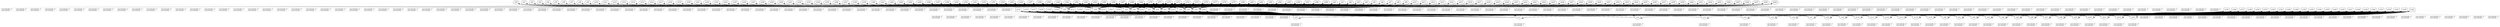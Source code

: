 digraph PROV { rankdir="BT"; 
na10 [label="a10",shape="polygon",sides="4"]
nann0 [color="gray",fontcolor="black",label=<<TABLE cellpadding="0" border="0">
	<TR>
	    <TD align="left">maxCardinality:</TD>
	    <TD align="left">10</TD>
	</TR>
	<TR>
	    <TD align="left">minCardinality:</TD>
	    <TD align="left">1</TD>
	</TR>
    </TABLE>>
,shape="note",fontsize="10"]
nann0 -> na10 [style="dashed",color="gray",arrowhead="none"]
na11 [label="a11",shape="polygon",sides="4"]
nann1 [color="gray",fontcolor="black",label=<<TABLE cellpadding="0" border="0">
	<TR>
	    <TD align="left">maxCardinality:</TD>
	    <TD align="left">10</TD>
	</TR>
	<TR>
	    <TD align="left">minCardinality:</TD>
	    <TD align="left">1</TD>
	</TR>
    </TABLE>>
,shape="note",fontsize="10"]
nann1 -> na11 [style="dashed",color="gray",arrowhead="none"]
na12 [label="a12",shape="polygon",sides="4"]
nann2 [color="gray",fontcolor="black",label=<<TABLE cellpadding="0" border="0">
	<TR>
	    <TD align="left">maxCardinality:</TD>
	    <TD align="left">10</TD>
	</TR>
	<TR>
	    <TD align="left">minCardinality:</TD>
	    <TD align="left">1</TD>
	</TR>
    </TABLE>>
,shape="note",fontsize="10"]
nann2 -> na12 [style="dashed",color="gray",arrowhead="none"]
na13 [label="a13",shape="polygon",sides="4"]
nann3 [color="gray",fontcolor="black",label=<<TABLE cellpadding="0" border="0">
	<TR>
	    <TD align="left">maxCardinality:</TD>
	    <TD align="left">10</TD>
	</TR>
	<TR>
	    <TD align="left">minCardinality:</TD>
	    <TD align="left">1</TD>
	</TR>
    </TABLE>>
,shape="note",fontsize="10"]
nann3 -> na13 [style="dashed",color="gray",arrowhead="none"]
na14 [label="a14",shape="polygon",sides="4"]
nann4 [color="gray",fontcolor="black",label=<<TABLE cellpadding="0" border="0">
	<TR>
	    <TD align="left">maxCardinality:</TD>
	    <TD align="left">10</TD>
	</TR>
	<TR>
	    <TD align="left">minCardinality:</TD>
	    <TD align="left">1</TD>
	</TR>
    </TABLE>>
,shape="note",fontsize="10"]
nann4 -> na14 [style="dashed",color="gray",arrowhead="none"]
na15 [label="a15",shape="polygon",sides="4"]
nann5 [color="gray",fontcolor="black",label=<<TABLE cellpadding="0" border="0">
	<TR>
	    <TD align="left">maxCardinality:</TD>
	    <TD align="left">10</TD>
	</TR>
	<TR>
	    <TD align="left">minCardinality:</TD>
	    <TD align="left">1</TD>
	</TR>
    </TABLE>>
,shape="note",fontsize="10"]
nann5 -> na15 [style="dashed",color="gray",arrowhead="none"]
na16 [label="a16",shape="polygon",sides="4"]
nann6 [color="gray",fontcolor="black",label=<<TABLE cellpadding="0" border="0">
	<TR>
	    <TD align="left">maxCardinality:</TD>
	    <TD align="left">10</TD>
	</TR>
	<TR>
	    <TD align="left">minCardinality:</TD>
	    <TD align="left">1</TD>
	</TR>
    </TABLE>>
,shape="note",fontsize="10"]
nann6 -> na16 [style="dashed",color="gray",arrowhead="none"]
na17 [label="a17",shape="polygon",sides="4"]
nann7 [color="gray",fontcolor="black",label=<<TABLE cellpadding="0" border="0">
	<TR>
	    <TD align="left">maxCardinality:</TD>
	    <TD align="left">10</TD>
	</TR>
	<TR>
	    <TD align="left">minCardinality:</TD>
	    <TD align="left">1</TD>
	</TR>
    </TABLE>>
,shape="note",fontsize="10"]
nann7 -> na17 [style="dashed",color="gray",arrowhead="none"]
na18 [label="a18",shape="polygon",sides="4"]
nann8 [color="gray",fontcolor="black",label=<<TABLE cellpadding="0" border="0">
	<TR>
	    <TD align="left">maxCardinality:</TD>
	    <TD align="left">10</TD>
	</TR>
	<TR>
	    <TD align="left">minCardinality:</TD>
	    <TD align="left">1</TD>
	</TR>
    </TABLE>>
,shape="note",fontsize="10"]
nann8 -> na18 [style="dashed",color="gray",arrowhead="none"]
na19 [label="a19",shape="polygon",sides="4"]
nann9 [color="gray",fontcolor="black",label=<<TABLE cellpadding="0" border="0">
	<TR>
	    <TD align="left">maxCardinality:</TD>
	    <TD align="left">10</TD>
	</TR>
	<TR>
	    <TD align="left">minCardinality:</TD>
	    <TD align="left">1</TD>
	</TR>
    </TABLE>>
,shape="note",fontsize="10"]
nann9 -> na19 [style="dashed",color="gray",arrowhead="none"]
na110 [label="a110",shape="polygon",sides="4"]
nann10 [color="gray",fontcolor="black",label=<<TABLE cellpadding="0" border="0">
	<TR>
	    <TD align="left">maxCardinality:</TD>
	    <TD align="left">10</TD>
	</TR>
	<TR>
	    <TD align="left">minCardinality:</TD>
	    <TD align="left">1</TD>
	</TR>
    </TABLE>>
,shape="note",fontsize="10"]
nann10 -> na110 [style="dashed",color="gray",arrowhead="none"]
na111 [label="a111",shape="polygon",sides="4"]
nann11 [color="gray",fontcolor="black",label=<<TABLE cellpadding="0" border="0">
	<TR>
	    <TD align="left">maxCardinality:</TD>
	    <TD align="left">10</TD>
	</TR>
	<TR>
	    <TD align="left">minCardinality:</TD>
	    <TD align="left">1</TD>
	</TR>
    </TABLE>>
,shape="note",fontsize="10"]
nann11 -> na111 [style="dashed",color="gray",arrowhead="none"]
na112 [label="a112",shape="polygon",sides="4"]
nann12 [color="gray",fontcolor="black",label=<<TABLE cellpadding="0" border="0">
	<TR>
	    <TD align="left">maxCardinality:</TD>
	    <TD align="left">10</TD>
	</TR>
	<TR>
	    <TD align="left">minCardinality:</TD>
	    <TD align="left">1</TD>
	</TR>
    </TABLE>>
,shape="note",fontsize="10"]
nann12 -> na112 [style="dashed",color="gray",arrowhead="none"]
na113 [label="a113",shape="polygon",sides="4"]
nann13 [color="gray",fontcolor="black",label=<<TABLE cellpadding="0" border="0">
	<TR>
	    <TD align="left">maxCardinality:</TD>
	    <TD align="left">10</TD>
	</TR>
	<TR>
	    <TD align="left">minCardinality:</TD>
	    <TD align="left">1</TD>
	</TR>
    </TABLE>>
,shape="note",fontsize="10"]
nann13 -> na113 [style="dashed",color="gray",arrowhead="none"]
na114 [label="a114",shape="polygon",sides="4"]
nann14 [color="gray",fontcolor="black",label=<<TABLE cellpadding="0" border="0">
	<TR>
	    <TD align="left">maxCardinality:</TD>
	    <TD align="left">10</TD>
	</TR>
	<TR>
	    <TD align="left">minCardinality:</TD>
	    <TD align="left">1</TD>
	</TR>
    </TABLE>>
,shape="note",fontsize="10"]
nann14 -> na114 [style="dashed",color="gray",arrowhead="none"]
na115 [label="a115",shape="polygon",sides="4"]
nann15 [color="gray",fontcolor="black",label=<<TABLE cellpadding="0" border="0">
	<TR>
	    <TD align="left">maxCardinality:</TD>
	    <TD align="left">10</TD>
	</TR>
	<TR>
	    <TD align="left">minCardinality:</TD>
	    <TD align="left">1</TD>
	</TR>
    </TABLE>>
,shape="note",fontsize="10"]
nann15 -> na115 [style="dashed",color="gray",arrowhead="none"]
na116 [label="a116",shape="polygon",sides="4"]
nann16 [color="gray",fontcolor="black",label=<<TABLE cellpadding="0" border="0">
	<TR>
	    <TD align="left">maxCardinality:</TD>
	    <TD align="left">10</TD>
	</TR>
	<TR>
	    <TD align="left">minCardinality:</TD>
	    <TD align="left">1</TD>
	</TR>
    </TABLE>>
,shape="note",fontsize="10"]
nann16 -> na116 [style="dashed",color="gray",arrowhead="none"]
na117 [label="a117",shape="polygon",sides="4"]
nann17 [color="gray",fontcolor="black",label=<<TABLE cellpadding="0" border="0">
	<TR>
	    <TD align="left">maxCardinality:</TD>
	    <TD align="left">10</TD>
	</TR>
	<TR>
	    <TD align="left">minCardinality:</TD>
	    <TD align="left">1</TD>
	</TR>
    </TABLE>>
,shape="note",fontsize="10"]
nann17 -> na117 [style="dashed",color="gray",arrowhead="none"]
na118 [label="a118",shape="polygon",sides="4"]
nann18 [color="gray",fontcolor="black",label=<<TABLE cellpadding="0" border="0">
	<TR>
	    <TD align="left">maxCardinality:</TD>
	    <TD align="left">10</TD>
	</TR>
	<TR>
	    <TD align="left">minCardinality:</TD>
	    <TD align="left">1</TD>
	</TR>
    </TABLE>>
,shape="note",fontsize="10"]
nann18 -> na118 [style="dashed",color="gray",arrowhead="none"]
na119 [label="a119",shape="polygon",sides="4"]
nann19 [color="gray",fontcolor="black",label=<<TABLE cellpadding="0" border="0">
	<TR>
	    <TD align="left">maxCardinality:</TD>
	    <TD align="left">10</TD>
	</TR>
	<TR>
	    <TD align="left">minCardinality:</TD>
	    <TD align="left">1</TD>
	</TR>
    </TABLE>>
,shape="note",fontsize="10"]
nann19 -> na119 [style="dashed",color="gray",arrowhead="none"]
na120 [label="a120",shape="polygon",sides="4"]
nann20 [color="gray",fontcolor="black",label=<<TABLE cellpadding="0" border="0">
	<TR>
	    <TD align="left">maxCardinality:</TD>
	    <TD align="left">10</TD>
	</TR>
	<TR>
	    <TD align="left">minCardinality:</TD>
	    <TD align="left">1</TD>
	</TR>
    </TABLE>>
,shape="note",fontsize="10"]
nann20 -> na120 [style="dashed",color="gray",arrowhead="none"]
na121 [label="a121",shape="polygon",sides="4"]
nann21 [color="gray",fontcolor="black",label=<<TABLE cellpadding="0" border="0">
	<TR>
	    <TD align="left">maxCardinality:</TD>
	    <TD align="left">10</TD>
	</TR>
	<TR>
	    <TD align="left">minCardinality:</TD>
	    <TD align="left">1</TD>
	</TR>
    </TABLE>>
,shape="note",fontsize="10"]
nann21 -> na121 [style="dashed",color="gray",arrowhead="none"]
na122 [label="a122",shape="polygon",sides="4"]
nann22 [color="gray",fontcolor="black",label=<<TABLE cellpadding="0" border="0">
	<TR>
	    <TD align="left">maxCardinality:</TD>
	    <TD align="left">10</TD>
	</TR>
	<TR>
	    <TD align="left">minCardinality:</TD>
	    <TD align="left">1</TD>
	</TR>
    </TABLE>>
,shape="note",fontsize="10"]
nann22 -> na122 [style="dashed",color="gray",arrowhead="none"]
na123 [label="a123",shape="polygon",sides="4"]
nann23 [color="gray",fontcolor="black",label=<<TABLE cellpadding="0" border="0">
	<TR>
	    <TD align="left">maxCardinality:</TD>
	    <TD align="left">10</TD>
	</TR>
	<TR>
	    <TD align="left">minCardinality:</TD>
	    <TD align="left">1</TD>
	</TR>
    </TABLE>>
,shape="note",fontsize="10"]
nann23 -> na123 [style="dashed",color="gray",arrowhead="none"]
na124 [label="a124",shape="polygon",sides="4"]
nann24 [color="gray",fontcolor="black",label=<<TABLE cellpadding="0" border="0">
	<TR>
	    <TD align="left">maxCardinality:</TD>
	    <TD align="left">10</TD>
	</TR>
	<TR>
	    <TD align="left">minCardinality:</TD>
	    <TD align="left">1</TD>
	</TR>
    </TABLE>>
,shape="note",fontsize="10"]
nann24 -> na124 [style="dashed",color="gray",arrowhead="none"]
na125 [label="a125",shape="polygon",sides="4"]
nann25 [color="gray",fontcolor="black",label=<<TABLE cellpadding="0" border="0">
	<TR>
	    <TD align="left">maxCardinality:</TD>
	    <TD align="left">10</TD>
	</TR>
	<TR>
	    <TD align="left">minCardinality:</TD>
	    <TD align="left">1</TD>
	</TR>
    </TABLE>>
,shape="note",fontsize="10"]
nann25 -> na125 [style="dashed",color="gray",arrowhead="none"]
na126 [label="a126",shape="polygon",sides="4"]
nann26 [color="gray",fontcolor="black",label=<<TABLE cellpadding="0" border="0">
	<TR>
	    <TD align="left">maxCardinality:</TD>
	    <TD align="left">10</TD>
	</TR>
	<TR>
	    <TD align="left">minCardinality:</TD>
	    <TD align="left">1</TD>
	</TR>
    </TABLE>>
,shape="note",fontsize="10"]
nann26 -> na126 [style="dashed",color="gray",arrowhead="none"]
na127 [label="a127",shape="polygon",sides="4"]
nann27 [color="gray",fontcolor="black",label=<<TABLE cellpadding="0" border="0">
	<TR>
	    <TD align="left">maxCardinality:</TD>
	    <TD align="left">10</TD>
	</TR>
	<TR>
	    <TD align="left">minCardinality:</TD>
	    <TD align="left">1</TD>
	</TR>
    </TABLE>>
,shape="note",fontsize="10"]
nann27 -> na127 [style="dashed",color="gray",arrowhead="none"]
na128 [label="a128",shape="polygon",sides="4"]
nann28 [color="gray",fontcolor="black",label=<<TABLE cellpadding="0" border="0">
	<TR>
	    <TD align="left">maxCardinality:</TD>
	    <TD align="left">10</TD>
	</TR>
	<TR>
	    <TD align="left">minCardinality:</TD>
	    <TD align="left">1</TD>
	</TR>
    </TABLE>>
,shape="note",fontsize="10"]
nann28 -> na128 [style="dashed",color="gray",arrowhead="none"]
na129 [label="a129",shape="polygon",sides="4"]
nann29 [color="gray",fontcolor="black",label=<<TABLE cellpadding="0" border="0">
	<TR>
	    <TD align="left">maxCardinality:</TD>
	    <TD align="left">10</TD>
	</TR>
	<TR>
	    <TD align="left">minCardinality:</TD>
	    <TD align="left">1</TD>
	</TR>
    </TABLE>>
,shape="note",fontsize="10"]
nann29 -> na129 [style="dashed",color="gray",arrowhead="none"]
na130 [label="a130",shape="polygon",sides="4"]
nann30 [color="gray",fontcolor="black",label=<<TABLE cellpadding="0" border="0">
	<TR>
	    <TD align="left">maxCardinality:</TD>
	    <TD align="left">10</TD>
	</TR>
	<TR>
	    <TD align="left">minCardinality:</TD>
	    <TD align="left">1</TD>
	</TR>
    </TABLE>>
,shape="note",fontsize="10"]
nann30 -> na130 [style="dashed",color="gray",arrowhead="none"]
na131 [label="a131",shape="polygon",sides="4"]
nann31 [color="gray",fontcolor="black",label=<<TABLE cellpadding="0" border="0">
	<TR>
	    <TD align="left">maxCardinality:</TD>
	    <TD align="left">10</TD>
	</TR>
	<TR>
	    <TD align="left">minCardinality:</TD>
	    <TD align="left">1</TD>
	</TR>
    </TABLE>>
,shape="note",fontsize="10"]
nann31 -> na131 [style="dashed",color="gray",arrowhead="none"]
na132 [label="a132",shape="polygon",sides="4"]
nann32 [color="gray",fontcolor="black",label=<<TABLE cellpadding="0" border="0">
	<TR>
	    <TD align="left">maxCardinality:</TD>
	    <TD align="left">10</TD>
	</TR>
	<TR>
	    <TD align="left">minCardinality:</TD>
	    <TD align="left">1</TD>
	</TR>
    </TABLE>>
,shape="note",fontsize="10"]
nann32 -> na132 [style="dashed",color="gray",arrowhead="none"]
na133 [label="a133",shape="polygon",sides="4"]
nann33 [color="gray",fontcolor="black",label=<<TABLE cellpadding="0" border="0">
	<TR>
	    <TD align="left">maxCardinality:</TD>
	    <TD align="left">10</TD>
	</TR>
	<TR>
	    <TD align="left">minCardinality:</TD>
	    <TD align="left">1</TD>
	</TR>
    </TABLE>>
,shape="note",fontsize="10"]
nann33 -> na133 [style="dashed",color="gray",arrowhead="none"]
na134 [label="a134",shape="polygon",sides="4"]
nann34 [color="gray",fontcolor="black",label=<<TABLE cellpadding="0" border="0">
	<TR>
	    <TD align="left">maxCardinality:</TD>
	    <TD align="left">10</TD>
	</TR>
	<TR>
	    <TD align="left">minCardinality:</TD>
	    <TD align="left">1</TD>
	</TR>
    </TABLE>>
,shape="note",fontsize="10"]
nann34 -> na134 [style="dashed",color="gray",arrowhead="none"]
na135 [label="a135",shape="polygon",sides="4"]
nann35 [color="gray",fontcolor="black",label=<<TABLE cellpadding="0" border="0">
	<TR>
	    <TD align="left">maxCardinality:</TD>
	    <TD align="left">10</TD>
	</TR>
	<TR>
	    <TD align="left">minCardinality:</TD>
	    <TD align="left">1</TD>
	</TR>
    </TABLE>>
,shape="note",fontsize="10"]
nann35 -> na135 [style="dashed",color="gray",arrowhead="none"]
na136 [label="a136",shape="polygon",sides="4"]
nann36 [color="gray",fontcolor="black",label=<<TABLE cellpadding="0" border="0">
	<TR>
	    <TD align="left">maxCardinality:</TD>
	    <TD align="left">10</TD>
	</TR>
	<TR>
	    <TD align="left">minCardinality:</TD>
	    <TD align="left">1</TD>
	</TR>
    </TABLE>>
,shape="note",fontsize="10"]
nann36 -> na136 [style="dashed",color="gray",arrowhead="none"]
na137 [label="a137",shape="polygon",sides="4"]
nann37 [color="gray",fontcolor="black",label=<<TABLE cellpadding="0" border="0">
	<TR>
	    <TD align="left">maxCardinality:</TD>
	    <TD align="left">10</TD>
	</TR>
	<TR>
	    <TD align="left">minCardinality:</TD>
	    <TD align="left">1</TD>
	</TR>
    </TABLE>>
,shape="note",fontsize="10"]
nann37 -> na137 [style="dashed",color="gray",arrowhead="none"]
na138 [label="a138",shape="polygon",sides="4"]
nann38 [color="gray",fontcolor="black",label=<<TABLE cellpadding="0" border="0">
	<TR>
	    <TD align="left">maxCardinality:</TD>
	    <TD align="left">10</TD>
	</TR>
	<TR>
	    <TD align="left">minCardinality:</TD>
	    <TD align="left">1</TD>
	</TR>
    </TABLE>>
,shape="note",fontsize="10"]
nann38 -> na138 [style="dashed",color="gray",arrowhead="none"]
na139 [label="a139",shape="polygon",sides="4"]
nann39 [color="gray",fontcolor="black",label=<<TABLE cellpadding="0" border="0">
	<TR>
	    <TD align="left">maxCardinality:</TD>
	    <TD align="left">10</TD>
	</TR>
	<TR>
	    <TD align="left">minCardinality:</TD>
	    <TD align="left">1</TD>
	</TR>
    </TABLE>>
,shape="note",fontsize="10"]
nann39 -> na139 [style="dashed",color="gray",arrowhead="none"]
na140 [label="a140",shape="polygon",sides="4"]
nann40 [color="gray",fontcolor="black",label=<<TABLE cellpadding="0" border="0">
	<TR>
	    <TD align="left">maxCardinality:</TD>
	    <TD align="left">10</TD>
	</TR>
	<TR>
	    <TD align="left">minCardinality:</TD>
	    <TD align="left">1</TD>
	</TR>
    </TABLE>>
,shape="note",fontsize="10"]
nann40 -> na140 [style="dashed",color="gray",arrowhead="none"]
na141 [label="a141",shape="polygon",sides="4"]
nann41 [color="gray",fontcolor="black",label=<<TABLE cellpadding="0" border="0">
	<TR>
	    <TD align="left">maxCardinality:</TD>
	    <TD align="left">10</TD>
	</TR>
	<TR>
	    <TD align="left">minCardinality:</TD>
	    <TD align="left">1</TD>
	</TR>
    </TABLE>>
,shape="note",fontsize="10"]
nann41 -> na141 [style="dashed",color="gray",arrowhead="none"]
na142 [label="a142",shape="polygon",sides="4"]
nann42 [color="gray",fontcolor="black",label=<<TABLE cellpadding="0" border="0">
	<TR>
	    <TD align="left">maxCardinality:</TD>
	    <TD align="left">10</TD>
	</TR>
	<TR>
	    <TD align="left">minCardinality:</TD>
	    <TD align="left">1</TD>
	</TR>
    </TABLE>>
,shape="note",fontsize="10"]
nann42 -> na142 [style="dashed",color="gray",arrowhead="none"]
na143 [label="a143",shape="polygon",sides="4"]
nann43 [color="gray",fontcolor="black",label=<<TABLE cellpadding="0" border="0">
	<TR>
	    <TD align="left">maxCardinality:</TD>
	    <TD align="left">10</TD>
	</TR>
	<TR>
	    <TD align="left">minCardinality:</TD>
	    <TD align="left">1</TD>
	</TR>
    </TABLE>>
,shape="note",fontsize="10"]
nann43 -> na143 [style="dashed",color="gray",arrowhead="none"]
na144 [label="a144",shape="polygon",sides="4"]
nann44 [color="gray",fontcolor="black",label=<<TABLE cellpadding="0" border="0">
	<TR>
	    <TD align="left">maxCardinality:</TD>
	    <TD align="left">10</TD>
	</TR>
	<TR>
	    <TD align="left">minCardinality:</TD>
	    <TD align="left">1</TD>
	</TR>
    </TABLE>>
,shape="note",fontsize="10"]
nann44 -> na144 [style="dashed",color="gray",arrowhead="none"]
na145 [label="a145",shape="polygon",sides="4"]
nann45 [color="gray",fontcolor="black",label=<<TABLE cellpadding="0" border="0">
	<TR>
	    <TD align="left">maxCardinality:</TD>
	    <TD align="left">10</TD>
	</TR>
	<TR>
	    <TD align="left">minCardinality:</TD>
	    <TD align="left">1</TD>
	</TR>
    </TABLE>>
,shape="note",fontsize="10"]
nann45 -> na145 [style="dashed",color="gray",arrowhead="none"]
na146 [label="a146",shape="polygon",sides="4"]
nann46 [color="gray",fontcolor="black",label=<<TABLE cellpadding="0" border="0">
	<TR>
	    <TD align="left">maxCardinality:</TD>
	    <TD align="left">10</TD>
	</TR>
	<TR>
	    <TD align="left">minCardinality:</TD>
	    <TD align="left">1</TD>
	</TR>
    </TABLE>>
,shape="note",fontsize="10"]
nann46 -> na146 [style="dashed",color="gray",arrowhead="none"]
na147 [label="a147",shape="polygon",sides="4"]
nann47 [color="gray",fontcolor="black",label=<<TABLE cellpadding="0" border="0">
	<TR>
	    <TD align="left">maxCardinality:</TD>
	    <TD align="left">10</TD>
	</TR>
	<TR>
	    <TD align="left">minCardinality:</TD>
	    <TD align="left">1</TD>
	</TR>
    </TABLE>>
,shape="note",fontsize="10"]
nann47 -> na147 [style="dashed",color="gray",arrowhead="none"]
na148 [label="a148",shape="polygon",sides="4"]
nann48 [color="gray",fontcolor="black",label=<<TABLE cellpadding="0" border="0">
	<TR>
	    <TD align="left">maxCardinality:</TD>
	    <TD align="left">10</TD>
	</TR>
	<TR>
	    <TD align="left">minCardinality:</TD>
	    <TD align="left">1</TD>
	</TR>
    </TABLE>>
,shape="note",fontsize="10"]
nann48 -> na148 [style="dashed",color="gray",arrowhead="none"]
na149 [label="a149",shape="polygon",sides="4"]
nann49 [color="gray",fontcolor="black",label=<<TABLE cellpadding="0" border="0">
	<TR>
	    <TD align="left">maxCardinality:</TD>
	    <TD align="left">10</TD>
	</TR>
	<TR>
	    <TD align="left">minCardinality:</TD>
	    <TD align="left">1</TD>
	</TR>
    </TABLE>>
,shape="note",fontsize="10"]
nann49 -> na149 [style="dashed",color="gray",arrowhead="none"]
ne30 [label="e30"]
nann50 [color="gray",fontcolor="black",label=<<TABLE cellpadding="0" border="0">
	<TR>
	    <TD align="left">maxCardinality:</TD>
	    <TD align="left">10</TD>
	</TR>
	<TR>
	    <TD align="left">minCardinality:</TD>
	    <TD align="left">1</TD>
	</TR>
    </TABLE>>
,shape="note",fontsize="10"]
nann50 -> ne30 [style="dashed",color="gray",arrowhead="none"]
ne31 [label="e31"]
nann51 [color="gray",fontcolor="black",label=<<TABLE cellpadding="0" border="0">
	<TR>
	    <TD align="left">maxCardinality:</TD>
	    <TD align="left">10</TD>
	</TR>
	<TR>
	    <TD align="left">minCardinality:</TD>
	    <TD align="left">1</TD>
	</TR>
    </TABLE>>
,shape="note",fontsize="10"]
nann51 -> ne31 [style="dashed",color="gray",arrowhead="none"]
ne32 [label="e32"]
nann52 [color="gray",fontcolor="black",label=<<TABLE cellpadding="0" border="0">
	<TR>
	    <TD align="left">maxCardinality:</TD>
	    <TD align="left">10</TD>
	</TR>
	<TR>
	    <TD align="left">minCardinality:</TD>
	    <TD align="left">1</TD>
	</TR>
    </TABLE>>
,shape="note",fontsize="10"]
nann52 -> ne32 [style="dashed",color="gray",arrowhead="none"]
ne33 [label="e33"]
nann53 [color="gray",fontcolor="black",label=<<TABLE cellpadding="0" border="0">
	<TR>
	    <TD align="left">maxCardinality:</TD>
	    <TD align="left">10</TD>
	</TR>
	<TR>
	    <TD align="left">minCardinality:</TD>
	    <TD align="left">1</TD>
	</TR>
    </TABLE>>
,shape="note",fontsize="10"]
nann53 -> ne33 [style="dashed",color="gray",arrowhead="none"]
ne34 [label="e34"]
nann54 [color="gray",fontcolor="black",label=<<TABLE cellpadding="0" border="0">
	<TR>
	    <TD align="left">maxCardinality:</TD>
	    <TD align="left">10</TD>
	</TR>
	<TR>
	    <TD align="left">minCardinality:</TD>
	    <TD align="left">1</TD>
	</TR>
    </TABLE>>
,shape="note",fontsize="10"]
nann54 -> ne34 [style="dashed",color="gray",arrowhead="none"]
ne35 [label="e35"]
nann55 [color="gray",fontcolor="black",label=<<TABLE cellpadding="0" border="0">
	<TR>
	    <TD align="left">maxCardinality:</TD>
	    <TD align="left">10</TD>
	</TR>
	<TR>
	    <TD align="left">minCardinality:</TD>
	    <TD align="left">1</TD>
	</TR>
    </TABLE>>
,shape="note",fontsize="10"]
nann55 -> ne35 [style="dashed",color="gray",arrowhead="none"]
ne36 [label="e36"]
nann56 [color="gray",fontcolor="black",label=<<TABLE cellpadding="0" border="0">
	<TR>
	    <TD align="left">maxCardinality:</TD>
	    <TD align="left">10</TD>
	</TR>
	<TR>
	    <TD align="left">minCardinality:</TD>
	    <TD align="left">1</TD>
	</TR>
    </TABLE>>
,shape="note",fontsize="10"]
nann56 -> ne36 [style="dashed",color="gray",arrowhead="none"]
ne37 [label="e37"]
nann57 [color="gray",fontcolor="black",label=<<TABLE cellpadding="0" border="0">
	<TR>
	    <TD align="left">maxCardinality:</TD>
	    <TD align="left">10</TD>
	</TR>
	<TR>
	    <TD align="left">minCardinality:</TD>
	    <TD align="left">1</TD>
	</TR>
    </TABLE>>
,shape="note",fontsize="10"]
nann57 -> ne37 [style="dashed",color="gray",arrowhead="none"]
ne38 [label="e38"]
nann58 [color="gray",fontcolor="black",label=<<TABLE cellpadding="0" border="0">
	<TR>
	    <TD align="left">maxCardinality:</TD>
	    <TD align="left">10</TD>
	</TR>
	<TR>
	    <TD align="left">minCardinality:</TD>
	    <TD align="left">1</TD>
	</TR>
    </TABLE>>
,shape="note",fontsize="10"]
nann58 -> ne38 [style="dashed",color="gray",arrowhead="none"]
ne39 [label="e39"]
nann59 [color="gray",fontcolor="black",label=<<TABLE cellpadding="0" border="0">
	<TR>
	    <TD align="left">maxCardinality:</TD>
	    <TD align="left">10</TD>
	</TR>
	<TR>
	    <TD align="left">minCardinality:</TD>
	    <TD align="left">1</TD>
	</TR>
    </TABLE>>
,shape="note",fontsize="10"]
nann59 -> ne39 [style="dashed",color="gray",arrowhead="none"]
ne310 [label="e310"]
nann60 [color="gray",fontcolor="black",label=<<TABLE cellpadding="0" border="0">
	<TR>
	    <TD align="left">maxCardinality:</TD>
	    <TD align="left">10</TD>
	</TR>
	<TR>
	    <TD align="left">minCardinality:</TD>
	    <TD align="left">1</TD>
	</TR>
    </TABLE>>
,shape="note",fontsize="10"]
nann60 -> ne310 [style="dashed",color="gray",arrowhead="none"]
ne311 [label="e311"]
nann61 [color="gray",fontcolor="black",label=<<TABLE cellpadding="0" border="0">
	<TR>
	    <TD align="left">maxCardinality:</TD>
	    <TD align="left">10</TD>
	</TR>
	<TR>
	    <TD align="left">minCardinality:</TD>
	    <TD align="left">1</TD>
	</TR>
    </TABLE>>
,shape="note",fontsize="10"]
nann61 -> ne311 [style="dashed",color="gray",arrowhead="none"]
ne312 [label="e312"]
nann62 [color="gray",fontcolor="black",label=<<TABLE cellpadding="0" border="0">
	<TR>
	    <TD align="left">maxCardinality:</TD>
	    <TD align="left">10</TD>
	</TR>
	<TR>
	    <TD align="left">minCardinality:</TD>
	    <TD align="left">1</TD>
	</TR>
    </TABLE>>
,shape="note",fontsize="10"]
nann62 -> ne312 [style="dashed",color="gray",arrowhead="none"]
ne313 [label="e313"]
nann63 [color="gray",fontcolor="black",label=<<TABLE cellpadding="0" border="0">
	<TR>
	    <TD align="left">maxCardinality:</TD>
	    <TD align="left">10</TD>
	</TR>
	<TR>
	    <TD align="left">minCardinality:</TD>
	    <TD align="left">1</TD>
	</TR>
    </TABLE>>
,shape="note",fontsize="10"]
nann63 -> ne313 [style="dashed",color="gray",arrowhead="none"]
ne314 [label="e314"]
nann64 [color="gray",fontcolor="black",label=<<TABLE cellpadding="0" border="0">
	<TR>
	    <TD align="left">maxCardinality:</TD>
	    <TD align="left">10</TD>
	</TR>
	<TR>
	    <TD align="left">minCardinality:</TD>
	    <TD align="left">1</TD>
	</TR>
    </TABLE>>
,shape="note",fontsize="10"]
nann64 -> ne314 [style="dashed",color="gray",arrowhead="none"]
ne315 [label="e315"]
nann65 [color="gray",fontcolor="black",label=<<TABLE cellpadding="0" border="0">
	<TR>
	    <TD align="left">maxCardinality:</TD>
	    <TD align="left">10</TD>
	</TR>
	<TR>
	    <TD align="left">minCardinality:</TD>
	    <TD align="left">1</TD>
	</TR>
    </TABLE>>
,shape="note",fontsize="10"]
nann65 -> ne315 [style="dashed",color="gray",arrowhead="none"]
ne316 [label="e316"]
nann66 [color="gray",fontcolor="black",label=<<TABLE cellpadding="0" border="0">
	<TR>
	    <TD align="left">maxCardinality:</TD>
	    <TD align="left">10</TD>
	</TR>
	<TR>
	    <TD align="left">minCardinality:</TD>
	    <TD align="left">1</TD>
	</TR>
    </TABLE>>
,shape="note",fontsize="10"]
nann66 -> ne316 [style="dashed",color="gray",arrowhead="none"]
ne317 [label="e317"]
nann67 [color="gray",fontcolor="black",label=<<TABLE cellpadding="0" border="0">
	<TR>
	    <TD align="left">maxCardinality:</TD>
	    <TD align="left">10</TD>
	</TR>
	<TR>
	    <TD align="left">minCardinality:</TD>
	    <TD align="left">1</TD>
	</TR>
    </TABLE>>
,shape="note",fontsize="10"]
nann67 -> ne317 [style="dashed",color="gray",arrowhead="none"]
ne318 [label="e318"]
nann68 [color="gray",fontcolor="black",label=<<TABLE cellpadding="0" border="0">
	<TR>
	    <TD align="left">maxCardinality:</TD>
	    <TD align="left">10</TD>
	</TR>
	<TR>
	    <TD align="left">minCardinality:</TD>
	    <TD align="left">1</TD>
	</TR>
    </TABLE>>
,shape="note",fontsize="10"]
nann68 -> ne318 [style="dashed",color="gray",arrowhead="none"]
ne319 [label="e319"]
nann69 [color="gray",fontcolor="black",label=<<TABLE cellpadding="0" border="0">
	<TR>
	    <TD align="left">maxCardinality:</TD>
	    <TD align="left">10</TD>
	</TR>
	<TR>
	    <TD align="left">minCardinality:</TD>
	    <TD align="left">1</TD>
	</TR>
    </TABLE>>
,shape="note",fontsize="10"]
nann69 -> ne319 [style="dashed",color="gray",arrowhead="none"]
ne320 [label="e320"]
nann70 [color="gray",fontcolor="black",label=<<TABLE cellpadding="0" border="0">
	<TR>
	    <TD align="left">maxCardinality:</TD>
	    <TD align="left">10</TD>
	</TR>
	<TR>
	    <TD align="left">minCardinality:</TD>
	    <TD align="left">1</TD>
	</TR>
    </TABLE>>
,shape="note",fontsize="10"]
nann70 -> ne320 [style="dashed",color="gray",arrowhead="none"]
ne321 [label="e321"]
nann71 [color="gray",fontcolor="black",label=<<TABLE cellpadding="0" border="0">
	<TR>
	    <TD align="left">maxCardinality:</TD>
	    <TD align="left">10</TD>
	</TR>
	<TR>
	    <TD align="left">minCardinality:</TD>
	    <TD align="left">1</TD>
	</TR>
    </TABLE>>
,shape="note",fontsize="10"]
nann71 -> ne321 [style="dashed",color="gray",arrowhead="none"]
ne322 [label="e322"]
nann72 [color="gray",fontcolor="black",label=<<TABLE cellpadding="0" border="0">
	<TR>
	    <TD align="left">maxCardinality:</TD>
	    <TD align="left">10</TD>
	</TR>
	<TR>
	    <TD align="left">minCardinality:</TD>
	    <TD align="left">1</TD>
	</TR>
    </TABLE>>
,shape="note",fontsize="10"]
nann72 -> ne322 [style="dashed",color="gray",arrowhead="none"]
ne323 [label="e323"]
nann73 [color="gray",fontcolor="black",label=<<TABLE cellpadding="0" border="0">
	<TR>
	    <TD align="left">maxCardinality:</TD>
	    <TD align="left">10</TD>
	</TR>
	<TR>
	    <TD align="left">minCardinality:</TD>
	    <TD align="left">1</TD>
	</TR>
    </TABLE>>
,shape="note",fontsize="10"]
nann73 -> ne323 [style="dashed",color="gray",arrowhead="none"]
ne324 [label="e324"]
nann74 [color="gray",fontcolor="black",label=<<TABLE cellpadding="0" border="0">
	<TR>
	    <TD align="left">maxCardinality:</TD>
	    <TD align="left">10</TD>
	</TR>
	<TR>
	    <TD align="left">minCardinality:</TD>
	    <TD align="left">1</TD>
	</TR>
    </TABLE>>
,shape="note",fontsize="10"]
nann74 -> ne324 [style="dashed",color="gray",arrowhead="none"]
ne325 [label="e325"]
nann75 [color="gray",fontcolor="black",label=<<TABLE cellpadding="0" border="0">
	<TR>
	    <TD align="left">maxCardinality:</TD>
	    <TD align="left">10</TD>
	</TR>
	<TR>
	    <TD align="left">minCardinality:</TD>
	    <TD align="left">1</TD>
	</TR>
    </TABLE>>
,shape="note",fontsize="10"]
nann75 -> ne325 [style="dashed",color="gray",arrowhead="none"]
ne326 [label="e326"]
nann76 [color="gray",fontcolor="black",label=<<TABLE cellpadding="0" border="0">
	<TR>
	    <TD align="left">maxCardinality:</TD>
	    <TD align="left">10</TD>
	</TR>
	<TR>
	    <TD align="left">minCardinality:</TD>
	    <TD align="left">1</TD>
	</TR>
    </TABLE>>
,shape="note",fontsize="10"]
nann76 -> ne326 [style="dashed",color="gray",arrowhead="none"]
ne327 [label="e327"]
nann77 [color="gray",fontcolor="black",label=<<TABLE cellpadding="0" border="0">
	<TR>
	    <TD align="left">maxCardinality:</TD>
	    <TD align="left">10</TD>
	</TR>
	<TR>
	    <TD align="left">minCardinality:</TD>
	    <TD align="left">1</TD>
	</TR>
    </TABLE>>
,shape="note",fontsize="10"]
nann77 -> ne327 [style="dashed",color="gray",arrowhead="none"]
ne328 [label="e328"]
nann78 [color="gray",fontcolor="black",label=<<TABLE cellpadding="0" border="0">
	<TR>
	    <TD align="left">maxCardinality:</TD>
	    <TD align="left">10</TD>
	</TR>
	<TR>
	    <TD align="left">minCardinality:</TD>
	    <TD align="left">1</TD>
	</TR>
    </TABLE>>
,shape="note",fontsize="10"]
nann78 -> ne328 [style="dashed",color="gray",arrowhead="none"]
ne329 [label="e329"]
nann79 [color="gray",fontcolor="black",label=<<TABLE cellpadding="0" border="0">
	<TR>
	    <TD align="left">maxCardinality:</TD>
	    <TD align="left">10</TD>
	</TR>
	<TR>
	    <TD align="left">minCardinality:</TD>
	    <TD align="left">1</TD>
	</TR>
    </TABLE>>
,shape="note",fontsize="10"]
nann79 -> ne329 [style="dashed",color="gray",arrowhead="none"]
ne330 [label="e330"]
nann80 [color="gray",fontcolor="black",label=<<TABLE cellpadding="0" border="0">
	<TR>
	    <TD align="left">maxCardinality:</TD>
	    <TD align="left">10</TD>
	</TR>
	<TR>
	    <TD align="left">minCardinality:</TD>
	    <TD align="left">1</TD>
	</TR>
    </TABLE>>
,shape="note",fontsize="10"]
nann80 -> ne330 [style="dashed",color="gray",arrowhead="none"]
ne331 [label="e331"]
nann81 [color="gray",fontcolor="black",label=<<TABLE cellpadding="0" border="0">
	<TR>
	    <TD align="left">maxCardinality:</TD>
	    <TD align="left">10</TD>
	</TR>
	<TR>
	    <TD align="left">minCardinality:</TD>
	    <TD align="left">1</TD>
	</TR>
    </TABLE>>
,shape="note",fontsize="10"]
nann81 -> ne331 [style="dashed",color="gray",arrowhead="none"]
ne332 [label="e332"]
nann82 [color="gray",fontcolor="black",label=<<TABLE cellpadding="0" border="0">
	<TR>
	    <TD align="left">maxCardinality:</TD>
	    <TD align="left">10</TD>
	</TR>
	<TR>
	    <TD align="left">minCardinality:</TD>
	    <TD align="left">1</TD>
	</TR>
    </TABLE>>
,shape="note",fontsize="10"]
nann82 -> ne332 [style="dashed",color="gray",arrowhead="none"]
ne333 [label="e333"]
nann83 [color="gray",fontcolor="black",label=<<TABLE cellpadding="0" border="0">
	<TR>
	    <TD align="left">maxCardinality:</TD>
	    <TD align="left">10</TD>
	</TR>
	<TR>
	    <TD align="left">minCardinality:</TD>
	    <TD align="left">1</TD>
	</TR>
    </TABLE>>
,shape="note",fontsize="10"]
nann83 -> ne333 [style="dashed",color="gray",arrowhead="none"]
ne334 [label="e334"]
nann84 [color="gray",fontcolor="black",label=<<TABLE cellpadding="0" border="0">
	<TR>
	    <TD align="left">maxCardinality:</TD>
	    <TD align="left">10</TD>
	</TR>
	<TR>
	    <TD align="left">minCardinality:</TD>
	    <TD align="left">1</TD>
	</TR>
    </TABLE>>
,shape="note",fontsize="10"]
nann84 -> ne334 [style="dashed",color="gray",arrowhead="none"]
ne335 [label="e335"]
nann85 [color="gray",fontcolor="black",label=<<TABLE cellpadding="0" border="0">
	<TR>
	    <TD align="left">maxCardinality:</TD>
	    <TD align="left">10</TD>
	</TR>
	<TR>
	    <TD align="left">minCardinality:</TD>
	    <TD align="left">1</TD>
	</TR>
    </TABLE>>
,shape="note",fontsize="10"]
nann85 -> ne335 [style="dashed",color="gray",arrowhead="none"]
ne336 [label="e336"]
nann86 [color="gray",fontcolor="black",label=<<TABLE cellpadding="0" border="0">
	<TR>
	    <TD align="left">maxCardinality:</TD>
	    <TD align="left">10</TD>
	</TR>
	<TR>
	    <TD align="left">minCardinality:</TD>
	    <TD align="left">1</TD>
	</TR>
    </TABLE>>
,shape="note",fontsize="10"]
nann86 -> ne336 [style="dashed",color="gray",arrowhead="none"]
ne337 [label="e337"]
nann87 [color="gray",fontcolor="black",label=<<TABLE cellpadding="0" border="0">
	<TR>
	    <TD align="left">maxCardinality:</TD>
	    <TD align="left">10</TD>
	</TR>
	<TR>
	    <TD align="left">minCardinality:</TD>
	    <TD align="left">1</TD>
	</TR>
    </TABLE>>
,shape="note",fontsize="10"]
nann87 -> ne337 [style="dashed",color="gray",arrowhead="none"]
ne338 [label="e338"]
nann88 [color="gray",fontcolor="black",label=<<TABLE cellpadding="0" border="0">
	<TR>
	    <TD align="left">maxCardinality:</TD>
	    <TD align="left">10</TD>
	</TR>
	<TR>
	    <TD align="left">minCardinality:</TD>
	    <TD align="left">1</TD>
	</TR>
    </TABLE>>
,shape="note",fontsize="10"]
nann88 -> ne338 [style="dashed",color="gray",arrowhead="none"]
ne339 [label="e339"]
nann89 [color="gray",fontcolor="black",label=<<TABLE cellpadding="0" border="0">
	<TR>
	    <TD align="left">maxCardinality:</TD>
	    <TD align="left">10</TD>
	</TR>
	<TR>
	    <TD align="left">minCardinality:</TD>
	    <TD align="left">1</TD>
	</TR>
    </TABLE>>
,shape="note",fontsize="10"]
nann89 -> ne339 [style="dashed",color="gray",arrowhead="none"]
ne340 [label="e340"]
nann90 [color="gray",fontcolor="black",label=<<TABLE cellpadding="0" border="0">
	<TR>
	    <TD align="left">maxCardinality:</TD>
	    <TD align="left">10</TD>
	</TR>
	<TR>
	    <TD align="left">minCardinality:</TD>
	    <TD align="left">1</TD>
	</TR>
    </TABLE>>
,shape="note",fontsize="10"]
nann90 -> ne340 [style="dashed",color="gray",arrowhead="none"]
ne341 [label="e341"]
nann91 [color="gray",fontcolor="black",label=<<TABLE cellpadding="0" border="0">
	<TR>
	    <TD align="left">maxCardinality:</TD>
	    <TD align="left">10</TD>
	</TR>
	<TR>
	    <TD align="left">minCardinality:</TD>
	    <TD align="left">1</TD>
	</TR>
    </TABLE>>
,shape="note",fontsize="10"]
nann91 -> ne341 [style="dashed",color="gray",arrowhead="none"]
ne342 [label="e342"]
nann92 [color="gray",fontcolor="black",label=<<TABLE cellpadding="0" border="0">
	<TR>
	    <TD align="left">maxCardinality:</TD>
	    <TD align="left">10</TD>
	</TR>
	<TR>
	    <TD align="left">minCardinality:</TD>
	    <TD align="left">1</TD>
	</TR>
    </TABLE>>
,shape="note",fontsize="10"]
nann92 -> ne342 [style="dashed",color="gray",arrowhead="none"]
ne343 [label="e343"]
nann93 [color="gray",fontcolor="black",label=<<TABLE cellpadding="0" border="0">
	<TR>
	    <TD align="left">maxCardinality:</TD>
	    <TD align="left">10</TD>
	</TR>
	<TR>
	    <TD align="left">minCardinality:</TD>
	    <TD align="left">1</TD>
	</TR>
    </TABLE>>
,shape="note",fontsize="10"]
nann93 -> ne343 [style="dashed",color="gray",arrowhead="none"]
ne344 [label="e344"]
nann94 [color="gray",fontcolor="black",label=<<TABLE cellpadding="0" border="0">
	<TR>
	    <TD align="left">maxCardinality:</TD>
	    <TD align="left">10</TD>
	</TR>
	<TR>
	    <TD align="left">minCardinality:</TD>
	    <TD align="left">1</TD>
	</TR>
    </TABLE>>
,shape="note",fontsize="10"]
nann94 -> ne344 [style="dashed",color="gray",arrowhead="none"]
ne345 [label="e345"]
nann95 [color="gray",fontcolor="black",label=<<TABLE cellpadding="0" border="0">
	<TR>
	    <TD align="left">maxCardinality:</TD>
	    <TD align="left">10</TD>
	</TR>
	<TR>
	    <TD align="left">minCardinality:</TD>
	    <TD align="left">1</TD>
	</TR>
    </TABLE>>
,shape="note",fontsize="10"]
nann95 -> ne345 [style="dashed",color="gray",arrowhead="none"]
ne346 [label="e346"]
nann96 [color="gray",fontcolor="black",label=<<TABLE cellpadding="0" border="0">
	<TR>
	    <TD align="left">maxCardinality:</TD>
	    <TD align="left">10</TD>
	</TR>
	<TR>
	    <TD align="left">minCardinality:</TD>
	    <TD align="left">1</TD>
	</TR>
    </TABLE>>
,shape="note",fontsize="10"]
nann96 -> ne346 [style="dashed",color="gray",arrowhead="none"]
ne347 [label="e347"]
nann97 [color="gray",fontcolor="black",label=<<TABLE cellpadding="0" border="0">
	<TR>
	    <TD align="left">maxCardinality:</TD>
	    <TD align="left">10</TD>
	</TR>
	<TR>
	    <TD align="left">minCardinality:</TD>
	    <TD align="left">1</TD>
	</TR>
    </TABLE>>
,shape="note",fontsize="10"]
nann97 -> ne347 [style="dashed",color="gray",arrowhead="none"]
ne348 [label="e348"]
nann98 [color="gray",fontcolor="black",label=<<TABLE cellpadding="0" border="0">
	<TR>
	    <TD align="left">maxCardinality:</TD>
	    <TD align="left">10</TD>
	</TR>
	<TR>
	    <TD align="left">minCardinality:</TD>
	    <TD align="left">1</TD>
	</TR>
    </TABLE>>
,shape="note",fontsize="10"]
nann98 -> ne348 [style="dashed",color="gray",arrowhead="none"]
ne349 [label="e349"]
nann99 [color="gray",fontcolor="black",label=<<TABLE cellpadding="0" border="0">
	<TR>
	    <TD align="left">maxCardinality:</TD>
	    <TD align="left">10</TD>
	</TR>
	<TR>
	    <TD align="left">minCardinality:</TD>
	    <TD align="left">1</TD>
	</TR>
    </TABLE>>
,shape="note",fontsize="10"]
nann99 -> ne349 [style="dashed",color="gray",arrowhead="none"]
ne350 [label="e350"]
nann100 [color="gray",fontcolor="black",label=<<TABLE cellpadding="0" border="0">
	<TR>
	    <TD align="left">maxCardinality:</TD>
	    <TD align="left">10</TD>
	</TR>
	<TR>
	    <TD align="left">minCardinality:</TD>
	    <TD align="left">1</TD>
	</TR>
    </TABLE>>
,shape="note",fontsize="10"]
nann100 -> ne350 [style="dashed",color="gray",arrowhead="none"]
ne351 [label="e351"]
nann101 [color="gray",fontcolor="black",label=<<TABLE cellpadding="0" border="0">
	<TR>
	    <TD align="left">maxCardinality:</TD>
	    <TD align="left">10</TD>
	</TR>
	<TR>
	    <TD align="left">minCardinality:</TD>
	    <TD align="left">1</TD>
	</TR>
    </TABLE>>
,shape="note",fontsize="10"]
nann101 -> ne351 [style="dashed",color="gray",arrowhead="none"]
ne352 [label="e352"]
nann102 [color="gray",fontcolor="black",label=<<TABLE cellpadding="0" border="0">
	<TR>
	    <TD align="left">maxCardinality:</TD>
	    <TD align="left">10</TD>
	</TR>
	<TR>
	    <TD align="left">minCardinality:</TD>
	    <TD align="left">1</TD>
	</TR>
    </TABLE>>
,shape="note",fontsize="10"]
nann102 -> ne352 [style="dashed",color="gray",arrowhead="none"]
ne353 [label="e353"]
nann103 [color="gray",fontcolor="black",label=<<TABLE cellpadding="0" border="0">
	<TR>
	    <TD align="left">maxCardinality:</TD>
	    <TD align="left">10</TD>
	</TR>
	<TR>
	    <TD align="left">minCardinality:</TD>
	    <TD align="left">1</TD>
	</TR>
    </TABLE>>
,shape="note",fontsize="10"]
nann103 -> ne353 [style="dashed",color="gray",arrowhead="none"]
ne354 [label="e354"]
nann104 [color="gray",fontcolor="black",label=<<TABLE cellpadding="0" border="0">
	<TR>
	    <TD align="left">maxCardinality:</TD>
	    <TD align="left">10</TD>
	</TR>
	<TR>
	    <TD align="left">minCardinality:</TD>
	    <TD align="left">1</TD>
	</TR>
    </TABLE>>
,shape="note",fontsize="10"]
nann104 -> ne354 [style="dashed",color="gray",arrowhead="none"]
ne355 [label="e355"]
nann105 [color="gray",fontcolor="black",label=<<TABLE cellpadding="0" border="0">
	<TR>
	    <TD align="left">maxCardinality:</TD>
	    <TD align="left">10</TD>
	</TR>
	<TR>
	    <TD align="left">minCardinality:</TD>
	    <TD align="left">1</TD>
	</TR>
    </TABLE>>
,shape="note",fontsize="10"]
nann105 -> ne355 [style="dashed",color="gray",arrowhead="none"]
ne356 [label="e356"]
nann106 [color="gray",fontcolor="black",label=<<TABLE cellpadding="0" border="0">
	<TR>
	    <TD align="left">maxCardinality:</TD>
	    <TD align="left">10</TD>
	</TR>
	<TR>
	    <TD align="left">minCardinality:</TD>
	    <TD align="left">1</TD>
	</TR>
    </TABLE>>
,shape="note",fontsize="10"]
nann106 -> ne356 [style="dashed",color="gray",arrowhead="none"]
ne357 [label="e357"]
nann107 [color="gray",fontcolor="black",label=<<TABLE cellpadding="0" border="0">
	<TR>
	    <TD align="left">maxCardinality:</TD>
	    <TD align="left">10</TD>
	</TR>
	<TR>
	    <TD align="left">minCardinality:</TD>
	    <TD align="left">1</TD>
	</TR>
    </TABLE>>
,shape="note",fontsize="10"]
nann107 -> ne357 [style="dashed",color="gray",arrowhead="none"]
ne358 [label="e358"]
nann108 [color="gray",fontcolor="black",label=<<TABLE cellpadding="0" border="0">
	<TR>
	    <TD align="left">maxCardinality:</TD>
	    <TD align="left">10</TD>
	</TR>
	<TR>
	    <TD align="left">minCardinality:</TD>
	    <TD align="left">1</TD>
	</TR>
    </TABLE>>
,shape="note",fontsize="10"]
nann108 -> ne358 [style="dashed",color="gray",arrowhead="none"]
ne359 [label="e359"]
nann109 [color="gray",fontcolor="black",label=<<TABLE cellpadding="0" border="0">
	<TR>
	    <TD align="left">maxCardinality:</TD>
	    <TD align="left">10</TD>
	</TR>
	<TR>
	    <TD align="left">minCardinality:</TD>
	    <TD align="left">1</TD>
	</TR>
    </TABLE>>
,shape="note",fontsize="10"]
nann109 -> ne359 [style="dashed",color="gray",arrowhead="none"]
ne360 [label="e360"]
nann110 [color="gray",fontcolor="black",label=<<TABLE cellpadding="0" border="0">
	<TR>
	    <TD align="left">maxCardinality:</TD>
	    <TD align="left">10</TD>
	</TR>
	<TR>
	    <TD align="left">minCardinality:</TD>
	    <TD align="left">1</TD>
	</TR>
    </TABLE>>
,shape="note",fontsize="10"]
nann110 -> ne360 [style="dashed",color="gray",arrowhead="none"]
ne361 [label="e361"]
nann111 [color="gray",fontcolor="black",label=<<TABLE cellpadding="0" border="0">
	<TR>
	    <TD align="left">maxCardinality:</TD>
	    <TD align="left">10</TD>
	</TR>
	<TR>
	    <TD align="left">minCardinality:</TD>
	    <TD align="left">1</TD>
	</TR>
    </TABLE>>
,shape="note",fontsize="10"]
nann111 -> ne361 [style="dashed",color="gray",arrowhead="none"]
ne362 [label="e362"]
nann112 [color="gray",fontcolor="black",label=<<TABLE cellpadding="0" border="0">
	<TR>
	    <TD align="left">maxCardinality:</TD>
	    <TD align="left">10</TD>
	</TR>
	<TR>
	    <TD align="left">minCardinality:</TD>
	    <TD align="left">1</TD>
	</TR>
    </TABLE>>
,shape="note",fontsize="10"]
nann112 -> ne362 [style="dashed",color="gray",arrowhead="none"]
ne363 [label="e363"]
nann113 [color="gray",fontcolor="black",label=<<TABLE cellpadding="0" border="0">
	<TR>
	    <TD align="left">maxCardinality:</TD>
	    <TD align="left">10</TD>
	</TR>
	<TR>
	    <TD align="left">minCardinality:</TD>
	    <TD align="left">1</TD>
	</TR>
    </TABLE>>
,shape="note",fontsize="10"]
nann113 -> ne363 [style="dashed",color="gray",arrowhead="none"]
ne364 [label="e364"]
nann114 [color="gray",fontcolor="black",label=<<TABLE cellpadding="0" border="0">
	<TR>
	    <TD align="left">maxCardinality:</TD>
	    <TD align="left">10</TD>
	</TR>
	<TR>
	    <TD align="left">minCardinality:</TD>
	    <TD align="left">1</TD>
	</TR>
    </TABLE>>
,shape="note",fontsize="10"]
nann114 -> ne364 [style="dashed",color="gray",arrowhead="none"]
ne365 [label="e365"]
nann115 [color="gray",fontcolor="black",label=<<TABLE cellpadding="0" border="0">
	<TR>
	    <TD align="left">maxCardinality:</TD>
	    <TD align="left">10</TD>
	</TR>
	<TR>
	    <TD align="left">minCardinality:</TD>
	    <TD align="left">1</TD>
	</TR>
    </TABLE>>
,shape="note",fontsize="10"]
nann115 -> ne365 [style="dashed",color="gray",arrowhead="none"]
ne366 [label="e366"]
nann116 [color="gray",fontcolor="black",label=<<TABLE cellpadding="0" border="0">
	<TR>
	    <TD align="left">maxCardinality:</TD>
	    <TD align="left">10</TD>
	</TR>
	<TR>
	    <TD align="left">minCardinality:</TD>
	    <TD align="left">1</TD>
	</TR>
    </TABLE>>
,shape="note",fontsize="10"]
nann116 -> ne366 [style="dashed",color="gray",arrowhead="none"]
ne367 [label="e367"]
nann117 [color="gray",fontcolor="black",label=<<TABLE cellpadding="0" border="0">
	<TR>
	    <TD align="left">maxCardinality:</TD>
	    <TD align="left">10</TD>
	</TR>
	<TR>
	    <TD align="left">minCardinality:</TD>
	    <TD align="left">1</TD>
	</TR>
    </TABLE>>
,shape="note",fontsize="10"]
nann117 -> ne367 [style="dashed",color="gray",arrowhead="none"]
ne368 [label="e368"]
nann118 [color="gray",fontcolor="black",label=<<TABLE cellpadding="0" border="0">
	<TR>
	    <TD align="left">maxCardinality:</TD>
	    <TD align="left">10</TD>
	</TR>
	<TR>
	    <TD align="left">minCardinality:</TD>
	    <TD align="left">1</TD>
	</TR>
    </TABLE>>
,shape="note",fontsize="10"]
nann118 -> ne368 [style="dashed",color="gray",arrowhead="none"]
ne369 [label="e369"]
nann119 [color="gray",fontcolor="black",label=<<TABLE cellpadding="0" border="0">
	<TR>
	    <TD align="left">maxCardinality:</TD>
	    <TD align="left">10</TD>
	</TR>
	<TR>
	    <TD align="left">minCardinality:</TD>
	    <TD align="left">1</TD>
	</TR>
    </TABLE>>
,shape="note",fontsize="10"]
nann119 -> ne369 [style="dashed",color="gray",arrowhead="none"]
ne370 [label="e370"]
nann120 [color="gray",fontcolor="black",label=<<TABLE cellpadding="0" border="0">
	<TR>
	    <TD align="left">maxCardinality:</TD>
	    <TD align="left">10</TD>
	</TR>
	<TR>
	    <TD align="left">minCardinality:</TD>
	    <TD align="left">1</TD>
	</TR>
    </TABLE>>
,shape="note",fontsize="10"]
nann120 -> ne370 [style="dashed",color="gray",arrowhead="none"]
ne371 [label="e371"]
nann121 [color="gray",fontcolor="black",label=<<TABLE cellpadding="0" border="0">
	<TR>
	    <TD align="left">maxCardinality:</TD>
	    <TD align="left">10</TD>
	</TR>
	<TR>
	    <TD align="left">minCardinality:</TD>
	    <TD align="left">1</TD>
	</TR>
    </TABLE>>
,shape="note",fontsize="10"]
nann121 -> ne371 [style="dashed",color="gray",arrowhead="none"]
ne372 [label="e372"]
nann122 [color="gray",fontcolor="black",label=<<TABLE cellpadding="0" border="0">
	<TR>
	    <TD align="left">maxCardinality:</TD>
	    <TD align="left">10</TD>
	</TR>
	<TR>
	    <TD align="left">minCardinality:</TD>
	    <TD align="left">1</TD>
	</TR>
    </TABLE>>
,shape="note",fontsize="10"]
nann122 -> ne372 [style="dashed",color="gray",arrowhead="none"]
ne373 [label="e373"]
nann123 [color="gray",fontcolor="black",label=<<TABLE cellpadding="0" border="0">
	<TR>
	    <TD align="left">maxCardinality:</TD>
	    <TD align="left">10</TD>
	</TR>
	<TR>
	    <TD align="left">minCardinality:</TD>
	    <TD align="left">1</TD>
	</TR>
    </TABLE>>
,shape="note",fontsize="10"]
nann123 -> ne373 [style="dashed",color="gray",arrowhead="none"]
ne374 [label="e374"]
nann124 [color="gray",fontcolor="black",label=<<TABLE cellpadding="0" border="0">
	<TR>
	    <TD align="left">maxCardinality:</TD>
	    <TD align="left">10</TD>
	</TR>
	<TR>
	    <TD align="left">minCardinality:</TD>
	    <TD align="left">1</TD>
	</TR>
    </TABLE>>
,shape="note",fontsize="10"]
nann124 -> ne374 [style="dashed",color="gray",arrowhead="none"]
ne375 [label="e375"]
nann125 [color="gray",fontcolor="black",label=<<TABLE cellpadding="0" border="0">
	<TR>
	    <TD align="left">maxCardinality:</TD>
	    <TD align="left">10</TD>
	</TR>
	<TR>
	    <TD align="left">minCardinality:</TD>
	    <TD align="left">1</TD>
	</TR>
    </TABLE>>
,shape="note",fontsize="10"]
nann125 -> ne375 [style="dashed",color="gray",arrowhead="none"]
ne376 [label="e376"]
nann126 [color="gray",fontcolor="black",label=<<TABLE cellpadding="0" border="0">
	<TR>
	    <TD align="left">maxCardinality:</TD>
	    <TD align="left">10</TD>
	</TR>
	<TR>
	    <TD align="left">minCardinality:</TD>
	    <TD align="left">1</TD>
	</TR>
    </TABLE>>
,shape="note",fontsize="10"]
nann126 -> ne376 [style="dashed",color="gray",arrowhead="none"]
ne377 [label="e377"]
nann127 [color="gray",fontcolor="black",label=<<TABLE cellpadding="0" border="0">
	<TR>
	    <TD align="left">maxCardinality:</TD>
	    <TD align="left">10</TD>
	</TR>
	<TR>
	    <TD align="left">minCardinality:</TD>
	    <TD align="left">1</TD>
	</TR>
    </TABLE>>
,shape="note",fontsize="10"]
nann127 -> ne377 [style="dashed",color="gray",arrowhead="none"]
ne378 [label="e378"]
nann128 [color="gray",fontcolor="black",label=<<TABLE cellpadding="0" border="0">
	<TR>
	    <TD align="left">maxCardinality:</TD>
	    <TD align="left">10</TD>
	</TR>
	<TR>
	    <TD align="left">minCardinality:</TD>
	    <TD align="left">1</TD>
	</TR>
    </TABLE>>
,shape="note",fontsize="10"]
nann128 -> ne378 [style="dashed",color="gray",arrowhead="none"]
ne379 [label="e379"]
nann129 [color="gray",fontcolor="black",label=<<TABLE cellpadding="0" border="0">
	<TR>
	    <TD align="left">maxCardinality:</TD>
	    <TD align="left">10</TD>
	</TR>
	<TR>
	    <TD align="left">minCardinality:</TD>
	    <TD align="left">1</TD>
	</TR>
    </TABLE>>
,shape="note",fontsize="10"]
nann129 -> ne379 [style="dashed",color="gray",arrowhead="none"]
ne380 [label="e380"]
nann130 [color="gray",fontcolor="black",label=<<TABLE cellpadding="0" border="0">
	<TR>
	    <TD align="left">maxCardinality:</TD>
	    <TD align="left">10</TD>
	</TR>
	<TR>
	    <TD align="left">minCardinality:</TD>
	    <TD align="left">1</TD>
	</TR>
    </TABLE>>
,shape="note",fontsize="10"]
nann130 -> ne380 [style="dashed",color="gray",arrowhead="none"]
ne381 [label="e381"]
nann131 [color="gray",fontcolor="black",label=<<TABLE cellpadding="0" border="0">
	<TR>
	    <TD align="left">maxCardinality:</TD>
	    <TD align="left">10</TD>
	</TR>
	<TR>
	    <TD align="left">minCardinality:</TD>
	    <TD align="left">1</TD>
	</TR>
    </TABLE>>
,shape="note",fontsize="10"]
nann131 -> ne381 [style="dashed",color="gray",arrowhead="none"]
ne382 [label="e382"]
nann132 [color="gray",fontcolor="black",label=<<TABLE cellpadding="0" border="0">
	<TR>
	    <TD align="left">maxCardinality:</TD>
	    <TD align="left">10</TD>
	</TR>
	<TR>
	    <TD align="left">minCardinality:</TD>
	    <TD align="left">1</TD>
	</TR>
    </TABLE>>
,shape="note",fontsize="10"]
nann132 -> ne382 [style="dashed",color="gray",arrowhead="none"]
ne383 [label="e383"]
nann133 [color="gray",fontcolor="black",label=<<TABLE cellpadding="0" border="0">
	<TR>
	    <TD align="left">maxCardinality:</TD>
	    <TD align="left">10</TD>
	</TR>
	<TR>
	    <TD align="left">minCardinality:</TD>
	    <TD align="left">1</TD>
	</TR>
    </TABLE>>
,shape="note",fontsize="10"]
nann133 -> ne383 [style="dashed",color="gray",arrowhead="none"]
ne384 [label="e384"]
nann134 [color="gray",fontcolor="black",label=<<TABLE cellpadding="0" border="0">
	<TR>
	    <TD align="left">maxCardinality:</TD>
	    <TD align="left">10</TD>
	</TR>
	<TR>
	    <TD align="left">minCardinality:</TD>
	    <TD align="left">1</TD>
	</TR>
    </TABLE>>
,shape="note",fontsize="10"]
nann134 -> ne384 [style="dashed",color="gray",arrowhead="none"]
ne385 [label="e385"]
nann135 [color="gray",fontcolor="black",label=<<TABLE cellpadding="0" border="0">
	<TR>
	    <TD align="left">maxCardinality:</TD>
	    <TD align="left">10</TD>
	</TR>
	<TR>
	    <TD align="left">minCardinality:</TD>
	    <TD align="left">1</TD>
	</TR>
    </TABLE>>
,shape="note",fontsize="10"]
nann135 -> ne385 [style="dashed",color="gray",arrowhead="none"]
ne386 [label="e386"]
nann136 [color="gray",fontcolor="black",label=<<TABLE cellpadding="0" border="0">
	<TR>
	    <TD align="left">maxCardinality:</TD>
	    <TD align="left">10</TD>
	</TR>
	<TR>
	    <TD align="left">minCardinality:</TD>
	    <TD align="left">1</TD>
	</TR>
    </TABLE>>
,shape="note",fontsize="10"]
nann136 -> ne386 [style="dashed",color="gray",arrowhead="none"]
ne387 [label="e387"]
nann137 [color="gray",fontcolor="black",label=<<TABLE cellpadding="0" border="0">
	<TR>
	    <TD align="left">maxCardinality:</TD>
	    <TD align="left">10</TD>
	</TR>
	<TR>
	    <TD align="left">minCardinality:</TD>
	    <TD align="left">1</TD>
	</TR>
    </TABLE>>
,shape="note",fontsize="10"]
nann137 -> ne387 [style="dashed",color="gray",arrowhead="none"]
ne388 [label="e388"]
nann138 [color="gray",fontcolor="black",label=<<TABLE cellpadding="0" border="0">
	<TR>
	    <TD align="left">maxCardinality:</TD>
	    <TD align="left">10</TD>
	</TR>
	<TR>
	    <TD align="left">minCardinality:</TD>
	    <TD align="left">1</TD>
	</TR>
    </TABLE>>
,shape="note",fontsize="10"]
nann138 -> ne388 [style="dashed",color="gray",arrowhead="none"]
ne389 [label="e389"]
nann139 [color="gray",fontcolor="black",label=<<TABLE cellpadding="0" border="0">
	<TR>
	    <TD align="left">maxCardinality:</TD>
	    <TD align="left">10</TD>
	</TR>
	<TR>
	    <TD align="left">minCardinality:</TD>
	    <TD align="left">1</TD>
	</TR>
    </TABLE>>
,shape="note",fontsize="10"]
nann139 -> ne389 [style="dashed",color="gray",arrowhead="none"]
ne40 [label="e40"]
nann140 [color="gray",fontcolor="black",label=<<TABLE cellpadding="0" border="0">
	<TR>
	    <TD align="left">maxCardinality:</TD>
	    <TD align="left">10</TD>
	</TR>
	<TR>
	    <TD align="left">minCardinality:</TD>
	    <TD align="left">1</TD>
	</TR>
    </TABLE>>
,shape="note",fontsize="10"]
nann140 -> ne40 [style="dashed",color="gray",arrowhead="none"]
ne41 [label="e41"]
nann141 [color="gray",fontcolor="black",label=<<TABLE cellpadding="0" border="0">
	<TR>
	    <TD align="left">maxCardinality:</TD>
	    <TD align="left">10</TD>
	</TR>
	<TR>
	    <TD align="left">minCardinality:</TD>
	    <TD align="left">1</TD>
	</TR>
    </TABLE>>
,shape="note",fontsize="10"]
nann141 -> ne41 [style="dashed",color="gray",arrowhead="none"]
ne42 [label="e42"]
nann142 [color="gray",fontcolor="black",label=<<TABLE cellpadding="0" border="0">
	<TR>
	    <TD align="left">maxCardinality:</TD>
	    <TD align="left">10</TD>
	</TR>
	<TR>
	    <TD align="left">minCardinality:</TD>
	    <TD align="left">1</TD>
	</TR>
    </TABLE>>
,shape="note",fontsize="10"]
nann142 -> ne42 [style="dashed",color="gray",arrowhead="none"]
ne43 [label="e43"]
nann143 [color="gray",fontcolor="black",label=<<TABLE cellpadding="0" border="0">
	<TR>
	    <TD align="left">maxCardinality:</TD>
	    <TD align="left">10</TD>
	</TR>
	<TR>
	    <TD align="left">minCardinality:</TD>
	    <TD align="left">1</TD>
	</TR>
    </TABLE>>
,shape="note",fontsize="10"]
nann143 -> ne43 [style="dashed",color="gray",arrowhead="none"]
ne44 [label="e44"]
nann144 [color="gray",fontcolor="black",label=<<TABLE cellpadding="0" border="0">
	<TR>
	    <TD align="left">maxCardinality:</TD>
	    <TD align="left">10</TD>
	</TR>
	<TR>
	    <TD align="left">minCardinality:</TD>
	    <TD align="left">1</TD>
	</TR>
    </TABLE>>
,shape="note",fontsize="10"]
nann144 -> ne44 [style="dashed",color="gray",arrowhead="none"]
ne45 [label="e45"]
nann145 [color="gray",fontcolor="black",label=<<TABLE cellpadding="0" border="0">
	<TR>
	    <TD align="left">maxCardinality:</TD>
	    <TD align="left">10</TD>
	</TR>
	<TR>
	    <TD align="left">minCardinality:</TD>
	    <TD align="left">1</TD>
	</TR>
    </TABLE>>
,shape="note",fontsize="10"]
nann145 -> ne45 [style="dashed",color="gray",arrowhead="none"]
ne46 [label="e46"]
nann146 [color="gray",fontcolor="black",label=<<TABLE cellpadding="0" border="0">
	<TR>
	    <TD align="left">maxCardinality:</TD>
	    <TD align="left">10</TD>
	</TR>
	<TR>
	    <TD align="left">minCardinality:</TD>
	    <TD align="left">1</TD>
	</TR>
    </TABLE>>
,shape="note",fontsize="10"]
nann146 -> ne46 [style="dashed",color="gray",arrowhead="none"]
ne47 [label="e47"]
nann147 [color="gray",fontcolor="black",label=<<TABLE cellpadding="0" border="0">
	<TR>
	    <TD align="left">maxCardinality:</TD>
	    <TD align="left">10</TD>
	</TR>
	<TR>
	    <TD align="left">minCardinality:</TD>
	    <TD align="left">1</TD>
	</TR>
    </TABLE>>
,shape="note",fontsize="10"]
nann147 -> ne47 [style="dashed",color="gray",arrowhead="none"]
ne48 [label="e48"]
nann148 [color="gray",fontcolor="black",label=<<TABLE cellpadding="0" border="0">
	<TR>
	    <TD align="left">maxCardinality:</TD>
	    <TD align="left">10</TD>
	</TR>
	<TR>
	    <TD align="left">minCardinality:</TD>
	    <TD align="left">1</TD>
	</TR>
    </TABLE>>
,shape="note",fontsize="10"]
nann148 -> ne48 [style="dashed",color="gray",arrowhead="none"]
ne49 [label="e49"]
nann149 [color="gray",fontcolor="black",label=<<TABLE cellpadding="0" border="0">
	<TR>
	    <TD align="left">maxCardinality:</TD>
	    <TD align="left">10</TD>
	</TR>
	<TR>
	    <TD align="left">minCardinality:</TD>
	    <TD align="left">1</TD>
	</TR>
    </TABLE>>
,shape="note",fontsize="10"]
nann149 -> ne49 [style="dashed",color="gray",arrowhead="none"]
ne410 [label="e410"]
nann150 [color="gray",fontcolor="black",label=<<TABLE cellpadding="0" border="0">
	<TR>
	    <TD align="left">maxCardinality:</TD>
	    <TD align="left">10</TD>
	</TR>
	<TR>
	    <TD align="left">minCardinality:</TD>
	    <TD align="left">1</TD>
	</TR>
    </TABLE>>
,shape="note",fontsize="10"]
nann150 -> ne410 [style="dashed",color="gray",arrowhead="none"]
ne411 [label="e411"]
nann151 [color="gray",fontcolor="black",label=<<TABLE cellpadding="0" border="0">
	<TR>
	    <TD align="left">maxCardinality:</TD>
	    <TD align="left">10</TD>
	</TR>
	<TR>
	    <TD align="left">minCardinality:</TD>
	    <TD align="left">1</TD>
	</TR>
    </TABLE>>
,shape="note",fontsize="10"]
nann151 -> ne411 [style="dashed",color="gray",arrowhead="none"]
ne412 [label="e412"]
nann152 [color="gray",fontcolor="black",label=<<TABLE cellpadding="0" border="0">
	<TR>
	    <TD align="left">maxCardinality:</TD>
	    <TD align="left">10</TD>
	</TR>
	<TR>
	    <TD align="left">minCardinality:</TD>
	    <TD align="left">1</TD>
	</TR>
    </TABLE>>
,shape="note",fontsize="10"]
nann152 -> ne412 [style="dashed",color="gray",arrowhead="none"]
ne413 [label="e413"]
nann153 [color="gray",fontcolor="black",label=<<TABLE cellpadding="0" border="0">
	<TR>
	    <TD align="left">maxCardinality:</TD>
	    <TD align="left">10</TD>
	</TR>
	<TR>
	    <TD align="left">minCardinality:</TD>
	    <TD align="left">1</TD>
	</TR>
    </TABLE>>
,shape="note",fontsize="10"]
nann153 -> ne413 [style="dashed",color="gray",arrowhead="none"]
ne414 [label="e414"]
nann154 [color="gray",fontcolor="black",label=<<TABLE cellpadding="0" border="0">
	<TR>
	    <TD align="left">maxCardinality:</TD>
	    <TD align="left">10</TD>
	</TR>
	<TR>
	    <TD align="left">minCardinality:</TD>
	    <TD align="left">1</TD>
	</TR>
    </TABLE>>
,shape="note",fontsize="10"]
nann154 -> ne414 [style="dashed",color="gray",arrowhead="none"]
ne415 [label="e415"]
nann155 [color="gray",fontcolor="black",label=<<TABLE cellpadding="0" border="0">
	<TR>
	    <TD align="left">maxCardinality:</TD>
	    <TD align="left">10</TD>
	</TR>
	<TR>
	    <TD align="left">minCardinality:</TD>
	    <TD align="left">1</TD>
	</TR>
    </TABLE>>
,shape="note",fontsize="10"]
nann155 -> ne415 [style="dashed",color="gray",arrowhead="none"]
ne416 [label="e416"]
nann156 [color="gray",fontcolor="black",label=<<TABLE cellpadding="0" border="0">
	<TR>
	    <TD align="left">maxCardinality:</TD>
	    <TD align="left">10</TD>
	</TR>
	<TR>
	    <TD align="left">minCardinality:</TD>
	    <TD align="left">1</TD>
	</TR>
    </TABLE>>
,shape="note",fontsize="10"]
nann156 -> ne416 [style="dashed",color="gray",arrowhead="none"]
ne417 [label="e417"]
nann157 [color="gray",fontcolor="black",label=<<TABLE cellpadding="0" border="0">
	<TR>
	    <TD align="left">maxCardinality:</TD>
	    <TD align="left">10</TD>
	</TR>
	<TR>
	    <TD align="left">minCardinality:</TD>
	    <TD align="left">1</TD>
	</TR>
    </TABLE>>
,shape="note",fontsize="10"]
nann157 -> ne417 [style="dashed",color="gray",arrowhead="none"]
ne418 [label="e418"]
nann158 [color="gray",fontcolor="black",label=<<TABLE cellpadding="0" border="0">
	<TR>
	    <TD align="left">maxCardinality:</TD>
	    <TD align="left">10</TD>
	</TR>
	<TR>
	    <TD align="left">minCardinality:</TD>
	    <TD align="left">1</TD>
	</TR>
    </TABLE>>
,shape="note",fontsize="10"]
nann158 -> ne418 [style="dashed",color="gray",arrowhead="none"]
ne419 [label="e419"]
nann159 [color="gray",fontcolor="black",label=<<TABLE cellpadding="0" border="0">
	<TR>
	    <TD align="left">maxCardinality:</TD>
	    <TD align="left">10</TD>
	</TR>
	<TR>
	    <TD align="left">minCardinality:</TD>
	    <TD align="left">1</TD>
	</TR>
    </TABLE>>
,shape="note",fontsize="10"]
nann159 -> ne419 [style="dashed",color="gray",arrowhead="none"]
ne420 [label="e420"]
nann160 [color="gray",fontcolor="black",label=<<TABLE cellpadding="0" border="0">
	<TR>
	    <TD align="left">maxCardinality:</TD>
	    <TD align="left">10</TD>
	</TR>
	<TR>
	    <TD align="left">minCardinality:</TD>
	    <TD align="left">1</TD>
	</TR>
    </TABLE>>
,shape="note",fontsize="10"]
nann160 -> ne420 [style="dashed",color="gray",arrowhead="none"]
ne421 [label="e421"]
nann161 [color="gray",fontcolor="black",label=<<TABLE cellpadding="0" border="0">
	<TR>
	    <TD align="left">maxCardinality:</TD>
	    <TD align="left">10</TD>
	</TR>
	<TR>
	    <TD align="left">minCardinality:</TD>
	    <TD align="left">1</TD>
	</TR>
    </TABLE>>
,shape="note",fontsize="10"]
nann161 -> ne421 [style="dashed",color="gray",arrowhead="none"]
ne422 [label="e422"]
nann162 [color="gray",fontcolor="black",label=<<TABLE cellpadding="0" border="0">
	<TR>
	    <TD align="left">maxCardinality:</TD>
	    <TD align="left">10</TD>
	</TR>
	<TR>
	    <TD align="left">minCardinality:</TD>
	    <TD align="left">1</TD>
	</TR>
    </TABLE>>
,shape="note",fontsize="10"]
nann162 -> ne422 [style="dashed",color="gray",arrowhead="none"]
ne423 [label="e423"]
nann163 [color="gray",fontcolor="black",label=<<TABLE cellpadding="0" border="0">
	<TR>
	    <TD align="left">maxCardinality:</TD>
	    <TD align="left">10</TD>
	</TR>
	<TR>
	    <TD align="left">minCardinality:</TD>
	    <TD align="left">1</TD>
	</TR>
    </TABLE>>
,shape="note",fontsize="10"]
nann163 -> ne423 [style="dashed",color="gray",arrowhead="none"]
ne424 [label="e424"]
nann164 [color="gray",fontcolor="black",label=<<TABLE cellpadding="0" border="0">
	<TR>
	    <TD align="left">maxCardinality:</TD>
	    <TD align="left">10</TD>
	</TR>
	<TR>
	    <TD align="left">minCardinality:</TD>
	    <TD align="left">1</TD>
	</TR>
    </TABLE>>
,shape="note",fontsize="10"]
nann164 -> ne424 [style="dashed",color="gray",arrowhead="none"]
ne425 [label="e425"]
nann165 [color="gray",fontcolor="black",label=<<TABLE cellpadding="0" border="0">
	<TR>
	    <TD align="left">maxCardinality:</TD>
	    <TD align="left">10</TD>
	</TR>
	<TR>
	    <TD align="left">minCardinality:</TD>
	    <TD align="left">1</TD>
	</TR>
    </TABLE>>
,shape="note",fontsize="10"]
nann165 -> ne425 [style="dashed",color="gray",arrowhead="none"]
ne426 [label="e426"]
nann166 [color="gray",fontcolor="black",label=<<TABLE cellpadding="0" border="0">
	<TR>
	    <TD align="left">maxCardinality:</TD>
	    <TD align="left">10</TD>
	</TR>
	<TR>
	    <TD align="left">minCardinality:</TD>
	    <TD align="left">1</TD>
	</TR>
    </TABLE>>
,shape="note",fontsize="10"]
nann166 -> ne426 [style="dashed",color="gray",arrowhead="none"]
ne427 [label="e427"]
nann167 [color="gray",fontcolor="black",label=<<TABLE cellpadding="0" border="0">
	<TR>
	    <TD align="left">maxCardinality:</TD>
	    <TD align="left">10</TD>
	</TR>
	<TR>
	    <TD align="left">minCardinality:</TD>
	    <TD align="left">1</TD>
	</TR>
    </TABLE>>
,shape="note",fontsize="10"]
nann167 -> ne427 [style="dashed",color="gray",arrowhead="none"]
ne428 [label="e428"]
nann168 [color="gray",fontcolor="black",label=<<TABLE cellpadding="0" border="0">
	<TR>
	    <TD align="left">maxCardinality:</TD>
	    <TD align="left">10</TD>
	</TR>
	<TR>
	    <TD align="left">minCardinality:</TD>
	    <TD align="left">1</TD>
	</TR>
    </TABLE>>
,shape="note",fontsize="10"]
nann168 -> ne428 [style="dashed",color="gray",arrowhead="none"]
ne429 [label="e429"]
nann169 [color="gray",fontcolor="black",label=<<TABLE cellpadding="0" border="0">
	<TR>
	    <TD align="left">maxCardinality:</TD>
	    <TD align="left">10</TD>
	</TR>
	<TR>
	    <TD align="left">minCardinality:</TD>
	    <TD align="left">1</TD>
	</TR>
    </TABLE>>
,shape="note",fontsize="10"]
nann169 -> ne429 [style="dashed",color="gray",arrowhead="none"]
ne430 [label="e430"]
nann170 [color="gray",fontcolor="black",label=<<TABLE cellpadding="0" border="0">
	<TR>
	    <TD align="left">maxCardinality:</TD>
	    <TD align="left">10</TD>
	</TR>
	<TR>
	    <TD align="left">minCardinality:</TD>
	    <TD align="left">1</TD>
	</TR>
    </TABLE>>
,shape="note",fontsize="10"]
nann170 -> ne430 [style="dashed",color="gray",arrowhead="none"]
ne431 [label="e431"]
nann171 [color="gray",fontcolor="black",label=<<TABLE cellpadding="0" border="0">
	<TR>
	    <TD align="left">maxCardinality:</TD>
	    <TD align="left">10</TD>
	</TR>
	<TR>
	    <TD align="left">minCardinality:</TD>
	    <TD align="left">1</TD>
	</TR>
    </TABLE>>
,shape="note",fontsize="10"]
nann171 -> ne431 [style="dashed",color="gray",arrowhead="none"]
ne432 [label="e432"]
nann172 [color="gray",fontcolor="black",label=<<TABLE cellpadding="0" border="0">
	<TR>
	    <TD align="left">maxCardinality:</TD>
	    <TD align="left">10</TD>
	</TR>
	<TR>
	    <TD align="left">minCardinality:</TD>
	    <TD align="left">1</TD>
	</TR>
    </TABLE>>
,shape="note",fontsize="10"]
nann172 -> ne432 [style="dashed",color="gray",arrowhead="none"]
ne433 [label="e433"]
nann173 [color="gray",fontcolor="black",label=<<TABLE cellpadding="0" border="0">
	<TR>
	    <TD align="left">maxCardinality:</TD>
	    <TD align="left">10</TD>
	</TR>
	<TR>
	    <TD align="left">minCardinality:</TD>
	    <TD align="left">1</TD>
	</TR>
    </TABLE>>
,shape="note",fontsize="10"]
nann173 -> ne433 [style="dashed",color="gray",arrowhead="none"]
ne434 [label="e434"]
nann174 [color="gray",fontcolor="black",label=<<TABLE cellpadding="0" border="0">
	<TR>
	    <TD align="left">maxCardinality:</TD>
	    <TD align="left">10</TD>
	</TR>
	<TR>
	    <TD align="left">minCardinality:</TD>
	    <TD align="left">1</TD>
	</TR>
    </TABLE>>
,shape="note",fontsize="10"]
nann174 -> ne434 [style="dashed",color="gray",arrowhead="none"]
ne435 [label="e435"]
nann175 [color="gray",fontcolor="black",label=<<TABLE cellpadding="0" border="0">
	<TR>
	    <TD align="left">maxCardinality:</TD>
	    <TD align="left">10</TD>
	</TR>
	<TR>
	    <TD align="left">minCardinality:</TD>
	    <TD align="left">1</TD>
	</TR>
    </TABLE>>
,shape="note",fontsize="10"]
nann175 -> ne435 [style="dashed",color="gray",arrowhead="none"]
ne436 [label="e436"]
nann176 [color="gray",fontcolor="black",label=<<TABLE cellpadding="0" border="0">
	<TR>
	    <TD align="left">maxCardinality:</TD>
	    <TD align="left">10</TD>
	</TR>
	<TR>
	    <TD align="left">minCardinality:</TD>
	    <TD align="left">1</TD>
	</TR>
    </TABLE>>
,shape="note",fontsize="10"]
nann176 -> ne436 [style="dashed",color="gray",arrowhead="none"]
ne437 [label="e437"]
nann177 [color="gray",fontcolor="black",label=<<TABLE cellpadding="0" border="0">
	<TR>
	    <TD align="left">maxCardinality:</TD>
	    <TD align="left">10</TD>
	</TR>
	<TR>
	    <TD align="left">minCardinality:</TD>
	    <TD align="left">1</TD>
	</TR>
    </TABLE>>
,shape="note",fontsize="10"]
nann177 -> ne437 [style="dashed",color="gray",arrowhead="none"]
ne438 [label="e438"]
nann178 [color="gray",fontcolor="black",label=<<TABLE cellpadding="0" border="0">
	<TR>
	    <TD align="left">maxCardinality:</TD>
	    <TD align="left">10</TD>
	</TR>
	<TR>
	    <TD align="left">minCardinality:</TD>
	    <TD align="left">1</TD>
	</TR>
    </TABLE>>
,shape="note",fontsize="10"]
nann178 -> ne438 [style="dashed",color="gray",arrowhead="none"]
ne439 [label="e439"]
nann179 [color="gray",fontcolor="black",label=<<TABLE cellpadding="0" border="0">
	<TR>
	    <TD align="left">maxCardinality:</TD>
	    <TD align="left">10</TD>
	</TR>
	<TR>
	    <TD align="left">minCardinality:</TD>
	    <TD align="left">1</TD>
	</TR>
    </TABLE>>
,shape="note",fontsize="10"]
nann179 -> ne439 [style="dashed",color="gray",arrowhead="none"]
ne440 [label="e440"]
nann180 [color="gray",fontcolor="black",label=<<TABLE cellpadding="0" border="0">
	<TR>
	    <TD align="left">maxCardinality:</TD>
	    <TD align="left">10</TD>
	</TR>
	<TR>
	    <TD align="left">minCardinality:</TD>
	    <TD align="left">1</TD>
	</TR>
    </TABLE>>
,shape="note",fontsize="10"]
nann180 -> ne440 [style="dashed",color="gray",arrowhead="none"]
ne441 [label="e441"]
nann181 [color="gray",fontcolor="black",label=<<TABLE cellpadding="0" border="0">
	<TR>
	    <TD align="left">maxCardinality:</TD>
	    <TD align="left">10</TD>
	</TR>
	<TR>
	    <TD align="left">minCardinality:</TD>
	    <TD align="left">1</TD>
	</TR>
    </TABLE>>
,shape="note",fontsize="10"]
nann181 -> ne441 [style="dashed",color="gray",arrowhead="none"]
ne442 [label="e442"]
nann182 [color="gray",fontcolor="black",label=<<TABLE cellpadding="0" border="0">
	<TR>
	    <TD align="left">maxCardinality:</TD>
	    <TD align="left">10</TD>
	</TR>
	<TR>
	    <TD align="left">minCardinality:</TD>
	    <TD align="left">1</TD>
	</TR>
    </TABLE>>
,shape="note",fontsize="10"]
nann182 -> ne442 [style="dashed",color="gray",arrowhead="none"]
ne443 [label="e443"]
nann183 [color="gray",fontcolor="black",label=<<TABLE cellpadding="0" border="0">
	<TR>
	    <TD align="left">maxCardinality:</TD>
	    <TD align="left">10</TD>
	</TR>
	<TR>
	    <TD align="left">minCardinality:</TD>
	    <TD align="left">1</TD>
	</TR>
    </TABLE>>
,shape="note",fontsize="10"]
nann183 -> ne443 [style="dashed",color="gray",arrowhead="none"]
ne444 [label="e444"]
nann184 [color="gray",fontcolor="black",label=<<TABLE cellpadding="0" border="0">
	<TR>
	    <TD align="left">maxCardinality:</TD>
	    <TD align="left">10</TD>
	</TR>
	<TR>
	    <TD align="left">minCardinality:</TD>
	    <TD align="left">1</TD>
	</TR>
    </TABLE>>
,shape="note",fontsize="10"]
nann184 -> ne444 [style="dashed",color="gray",arrowhead="none"]
ne445 [label="e445"]
nann185 [color="gray",fontcolor="black",label=<<TABLE cellpadding="0" border="0">
	<TR>
	    <TD align="left">maxCardinality:</TD>
	    <TD align="left">10</TD>
	</TR>
	<TR>
	    <TD align="left">minCardinality:</TD>
	    <TD align="left">1</TD>
	</TR>
    </TABLE>>
,shape="note",fontsize="10"]
nann185 -> ne445 [style="dashed",color="gray",arrowhead="none"]
ne446 [label="e446"]
nann186 [color="gray",fontcolor="black",label=<<TABLE cellpadding="0" border="0">
	<TR>
	    <TD align="left">maxCardinality:</TD>
	    <TD align="left">10</TD>
	</TR>
	<TR>
	    <TD align="left">minCardinality:</TD>
	    <TD align="left">1</TD>
	</TR>
    </TABLE>>
,shape="note",fontsize="10"]
nann186 -> ne446 [style="dashed",color="gray",arrowhead="none"]
ne447 [label="e447"]
nann187 [color="gray",fontcolor="black",label=<<TABLE cellpadding="0" border="0">
	<TR>
	    <TD align="left">maxCardinality:</TD>
	    <TD align="left">10</TD>
	</TR>
	<TR>
	    <TD align="left">minCardinality:</TD>
	    <TD align="left">1</TD>
	</TR>
    </TABLE>>
,shape="note",fontsize="10"]
nann187 -> ne447 [style="dashed",color="gray",arrowhead="none"]
ne448 [label="e448"]
nann188 [color="gray",fontcolor="black",label=<<TABLE cellpadding="0" border="0">
	<TR>
	    <TD align="left">maxCardinality:</TD>
	    <TD align="left">10</TD>
	</TR>
	<TR>
	    <TD align="left">minCardinality:</TD>
	    <TD align="left">1</TD>
	</TR>
    </TABLE>>
,shape="note",fontsize="10"]
nann188 -> ne448 [style="dashed",color="gray",arrowhead="none"]
ne449 [label="e449"]
nann189 [color="gray",fontcolor="black",label=<<TABLE cellpadding="0" border="0">
	<TR>
	    <TD align="left">maxCardinality:</TD>
	    <TD align="left">10</TD>
	</TR>
	<TR>
	    <TD align="left">minCardinality:</TD>
	    <TD align="left">1</TD>
	</TR>
    </TABLE>>
,shape="note",fontsize="10"]
nann189 -> ne449 [style="dashed",color="gray",arrowhead="none"]
ne10 [label="e10"]
nann190 [color="gray",fontcolor="black",label=<<TABLE cellpadding="0" border="0">
	<TR>
	    <TD align="left">maxCardinality:</TD>
	    <TD align="left">10</TD>
	</TR>
	<TR>
	    <TD align="left">minCardinality:</TD>
	    <TD align="left">1</TD>
	</TR>
    </TABLE>>
,shape="note",fontsize="10"]
nann190 -> ne10 [style="dashed",color="gray",arrowhead="none"]
ne11 [label="e11"]
nann191 [color="gray",fontcolor="black",label=<<TABLE cellpadding="0" border="0">
	<TR>
	    <TD align="left">maxCardinality:</TD>
	    <TD align="left">10</TD>
	</TR>
	<TR>
	    <TD align="left">minCardinality:</TD>
	    <TD align="left">1</TD>
	</TR>
    </TABLE>>
,shape="note",fontsize="10"]
nann191 -> ne11 [style="dashed",color="gray",arrowhead="none"]
ne12 [label="e12"]
nann192 [color="gray",fontcolor="black",label=<<TABLE cellpadding="0" border="0">
	<TR>
	    <TD align="left">maxCardinality:</TD>
	    <TD align="left">10</TD>
	</TR>
	<TR>
	    <TD align="left">minCardinality:</TD>
	    <TD align="left">1</TD>
	</TR>
    </TABLE>>
,shape="note",fontsize="10"]
nann192 -> ne12 [style="dashed",color="gray",arrowhead="none"]
ne13 [label="e13"]
nann193 [color="gray",fontcolor="black",label=<<TABLE cellpadding="0" border="0">
	<TR>
	    <TD align="left">maxCardinality:</TD>
	    <TD align="left">10</TD>
	</TR>
	<TR>
	    <TD align="left">minCardinality:</TD>
	    <TD align="left">1</TD>
	</TR>
    </TABLE>>
,shape="note",fontsize="10"]
nann193 -> ne13 [style="dashed",color="gray",arrowhead="none"]
ne14 [label="e14"]
nann194 [color="gray",fontcolor="black",label=<<TABLE cellpadding="0" border="0">
	<TR>
	    <TD align="left">maxCardinality:</TD>
	    <TD align="left">10</TD>
	</TR>
	<TR>
	    <TD align="left">minCardinality:</TD>
	    <TD align="left">1</TD>
	</TR>
    </TABLE>>
,shape="note",fontsize="10"]
nann194 -> ne14 [style="dashed",color="gray",arrowhead="none"]
ne15 [label="e15"]
nann195 [color="gray",fontcolor="black",label=<<TABLE cellpadding="0" border="0">
	<TR>
	    <TD align="left">maxCardinality:</TD>
	    <TD align="left">10</TD>
	</TR>
	<TR>
	    <TD align="left">minCardinality:</TD>
	    <TD align="left">1</TD>
	</TR>
    </TABLE>>
,shape="note",fontsize="10"]
nann195 -> ne15 [style="dashed",color="gray",arrowhead="none"]
ne16 [label="e16"]
nann196 [color="gray",fontcolor="black",label=<<TABLE cellpadding="0" border="0">
	<TR>
	    <TD align="left">maxCardinality:</TD>
	    <TD align="left">10</TD>
	</TR>
	<TR>
	    <TD align="left">minCardinality:</TD>
	    <TD align="left">1</TD>
	</TR>
    </TABLE>>
,shape="note",fontsize="10"]
nann196 -> ne16 [style="dashed",color="gray",arrowhead="none"]
ne17 [label="e17"]
nann197 [color="gray",fontcolor="black",label=<<TABLE cellpadding="0" border="0">
	<TR>
	    <TD align="left">maxCardinality:</TD>
	    <TD align="left">10</TD>
	</TR>
	<TR>
	    <TD align="left">minCardinality:</TD>
	    <TD align="left">1</TD>
	</TR>
    </TABLE>>
,shape="note",fontsize="10"]
nann197 -> ne17 [style="dashed",color="gray",arrowhead="none"]
ne18 [label="e18"]
nann198 [color="gray",fontcolor="black",label=<<TABLE cellpadding="0" border="0">
	<TR>
	    <TD align="left">maxCardinality:</TD>
	    <TD align="left">10</TD>
	</TR>
	<TR>
	    <TD align="left">minCardinality:</TD>
	    <TD align="left">1</TD>
	</TR>
    </TABLE>>
,shape="note",fontsize="10"]
nann198 -> ne18 [style="dashed",color="gray",arrowhead="none"]
ne19 [label="e19"]
nann199 [color="gray",fontcolor="black",label=<<TABLE cellpadding="0" border="0">
	<TR>
	    <TD align="left">maxCardinality:</TD>
	    <TD align="left">10</TD>
	</TR>
	<TR>
	    <TD align="left">minCardinality:</TD>
	    <TD align="left">1</TD>
	</TR>
    </TABLE>>
,shape="note",fontsize="10"]
nann199 -> ne19 [style="dashed",color="gray",arrowhead="none"]
ne110 [label="e110"]
nann200 [color="gray",fontcolor="black",label=<<TABLE cellpadding="0" border="0">
	<TR>
	    <TD align="left">maxCardinality:</TD>
	    <TD align="left">10</TD>
	</TR>
	<TR>
	    <TD align="left">minCardinality:</TD>
	    <TD align="left">1</TD>
	</TR>
    </TABLE>>
,shape="note",fontsize="10"]
nann200 -> ne110 [style="dashed",color="gray",arrowhead="none"]
ne111 [label="e111"]
nann201 [color="gray",fontcolor="black",label=<<TABLE cellpadding="0" border="0">
	<TR>
	    <TD align="left">maxCardinality:</TD>
	    <TD align="left">10</TD>
	</TR>
	<TR>
	    <TD align="left">minCardinality:</TD>
	    <TD align="left">1</TD>
	</TR>
    </TABLE>>
,shape="note",fontsize="10"]
nann201 -> ne111 [style="dashed",color="gray",arrowhead="none"]
ne112 [label="e112"]
nann202 [color="gray",fontcolor="black",label=<<TABLE cellpadding="0" border="0">
	<TR>
	    <TD align="left">maxCardinality:</TD>
	    <TD align="left">10</TD>
	</TR>
	<TR>
	    <TD align="left">minCardinality:</TD>
	    <TD align="left">1</TD>
	</TR>
    </TABLE>>
,shape="note",fontsize="10"]
nann202 -> ne112 [style="dashed",color="gray",arrowhead="none"]
ne113 [label="e113"]
nann203 [color="gray",fontcolor="black",label=<<TABLE cellpadding="0" border="0">
	<TR>
	    <TD align="left">maxCardinality:</TD>
	    <TD align="left">10</TD>
	</TR>
	<TR>
	    <TD align="left">minCardinality:</TD>
	    <TD align="left">1</TD>
	</TR>
    </TABLE>>
,shape="note",fontsize="10"]
nann203 -> ne113 [style="dashed",color="gray",arrowhead="none"]
ne114 [label="e114"]
nann204 [color="gray",fontcolor="black",label=<<TABLE cellpadding="0" border="0">
	<TR>
	    <TD align="left">maxCardinality:</TD>
	    <TD align="left">10</TD>
	</TR>
	<TR>
	    <TD align="left">minCardinality:</TD>
	    <TD align="left">1</TD>
	</TR>
    </TABLE>>
,shape="note",fontsize="10"]
nann204 -> ne114 [style="dashed",color="gray",arrowhead="none"]
ne115 [label="e115"]
nann205 [color="gray",fontcolor="black",label=<<TABLE cellpadding="0" border="0">
	<TR>
	    <TD align="left">maxCardinality:</TD>
	    <TD align="left">10</TD>
	</TR>
	<TR>
	    <TD align="left">minCardinality:</TD>
	    <TD align="left">1</TD>
	</TR>
    </TABLE>>
,shape="note",fontsize="10"]
nann205 -> ne115 [style="dashed",color="gray",arrowhead="none"]
ne20 [label="e20"]
nann206 [color="gray",fontcolor="black",label=<<TABLE cellpadding="0" border="0">
	<TR>
	    <TD align="left">maxCardinality:</TD>
	    <TD align="left">10</TD>
	</TR>
	<TR>
	    <TD align="left">minCardinality:</TD>
	    <TD align="left">1</TD>
	</TR>
    </TABLE>>
,shape="note",fontsize="10"]
nann206 -> ne20 [style="dashed",color="gray",arrowhead="none"]
ne21 [label="e21"]
nann207 [color="gray",fontcolor="black",label=<<TABLE cellpadding="0" border="0">
	<TR>
	    <TD align="left">maxCardinality:</TD>
	    <TD align="left">10</TD>
	</TR>
	<TR>
	    <TD align="left">minCardinality:</TD>
	    <TD align="left">1</TD>
	</TR>
    </TABLE>>
,shape="note",fontsize="10"]
nann207 -> ne21 [style="dashed",color="gray",arrowhead="none"]
ne22 [label="e22"]
nann208 [color="gray",fontcolor="black",label=<<TABLE cellpadding="0" border="0">
	<TR>
	    <TD align="left">maxCardinality:</TD>
	    <TD align="left">10</TD>
	</TR>
	<TR>
	    <TD align="left">minCardinality:</TD>
	    <TD align="left">1</TD>
	</TR>
    </TABLE>>
,shape="note",fontsize="10"]
nann208 -> ne22 [style="dashed",color="gray",arrowhead="none"]
ne23 [label="e23"]
nann209 [color="gray",fontcolor="black",label=<<TABLE cellpadding="0" border="0">
	<TR>
	    <TD align="left">maxCardinality:</TD>
	    <TD align="left">10</TD>
	</TR>
	<TR>
	    <TD align="left">minCardinality:</TD>
	    <TD align="left">1</TD>
	</TR>
    </TABLE>>
,shape="note",fontsize="10"]
nann209 -> ne23 [style="dashed",color="gray",arrowhead="none"]
ne24 [label="e24"]
nann210 [color="gray",fontcolor="black",label=<<TABLE cellpadding="0" border="0">
	<TR>
	    <TD align="left">maxCardinality:</TD>
	    <TD align="left">10</TD>
	</TR>
	<TR>
	    <TD align="left">minCardinality:</TD>
	    <TD align="left">1</TD>
	</TR>
    </TABLE>>
,shape="note",fontsize="10"]
nann210 -> ne24 [style="dashed",color="gray",arrowhead="none"]
ne25 [label="e25"]
nann211 [color="gray",fontcolor="black",label=<<TABLE cellpadding="0" border="0">
	<TR>
	    <TD align="left">maxCardinality:</TD>
	    <TD align="left">10</TD>
	</TR>
	<TR>
	    <TD align="left">minCardinality:</TD>
	    <TD align="left">1</TD>
	</TR>
    </TABLE>>
,shape="note",fontsize="10"]
nann211 -> ne25 [style="dashed",color="gray",arrowhead="none"]
ne26 [label="e26"]
nann212 [color="gray",fontcolor="black",label=<<TABLE cellpadding="0" border="0">
	<TR>
	    <TD align="left">maxCardinality:</TD>
	    <TD align="left">10</TD>
	</TR>
	<TR>
	    <TD align="left">minCardinality:</TD>
	    <TD align="left">1</TD>
	</TR>
    </TABLE>>
,shape="note",fontsize="10"]
nann212 -> ne26 [style="dashed",color="gray",arrowhead="none"]
ne27 [label="e27"]
nann213 [color="gray",fontcolor="black",label=<<TABLE cellpadding="0" border="0">
	<TR>
	    <TD align="left">maxCardinality:</TD>
	    <TD align="left">10</TD>
	</TR>
	<TR>
	    <TD align="left">minCardinality:</TD>
	    <TD align="left">1</TD>
	</TR>
    </TABLE>>
,shape="note",fontsize="10"]
nann213 -> ne27 [style="dashed",color="gray",arrowhead="none"]
ne28 [label="e28"]
nann214 [color="gray",fontcolor="black",label=<<TABLE cellpadding="0" border="0">
	<TR>
	    <TD align="left">maxCardinality:</TD>
	    <TD align="left">10</TD>
	</TR>
	<TR>
	    <TD align="left">minCardinality:</TD>
	    <TD align="left">1</TD>
	</TR>
    </TABLE>>
,shape="note",fontsize="10"]
nann214 -> ne28 [style="dashed",color="gray",arrowhead="none"]
ne29 [label="e29"]
nann215 [color="gray",fontcolor="black",label=<<TABLE cellpadding="0" border="0">
	<TR>
	    <TD align="left">maxCardinality:</TD>
	    <TD align="left">10</TD>
	</TR>
	<TR>
	    <TD align="left">minCardinality:</TD>
	    <TD align="left">1</TD>
	</TR>
    </TABLE>>
,shape="note",fontsize="10"]
nann215 -> ne29 [style="dashed",color="gray",arrowhead="none"]
ne210 [label="e210"]
nann216 [color="gray",fontcolor="black",label=<<TABLE cellpadding="0" border="0">
	<TR>
	    <TD align="left">maxCardinality:</TD>
	    <TD align="left">10</TD>
	</TR>
	<TR>
	    <TD align="left">minCardinality:</TD>
	    <TD align="left">1</TD>
	</TR>
    </TABLE>>
,shape="note",fontsize="10"]
nann216 -> ne210 [style="dashed",color="gray",arrowhead="none"]
ne211 [label="e211"]
nann217 [color="gray",fontcolor="black",label=<<TABLE cellpadding="0" border="0">
	<TR>
	    <TD align="left">maxCardinality:</TD>
	    <TD align="left">10</TD>
	</TR>
	<TR>
	    <TD align="left">minCardinality:</TD>
	    <TD align="left">1</TD>
	</TR>
    </TABLE>>
,shape="note",fontsize="10"]
nann217 -> ne211 [style="dashed",color="gray",arrowhead="none"]
ne212 [label="e212"]
nann218 [color="gray",fontcolor="black",label=<<TABLE cellpadding="0" border="0">
	<TR>
	    <TD align="left">maxCardinality:</TD>
	    <TD align="left">10</TD>
	</TR>
	<TR>
	    <TD align="left">minCardinality:</TD>
	    <TD align="left">1</TD>
	</TR>
    </TABLE>>
,shape="note",fontsize="10"]
nann218 -> ne212 [style="dashed",color="gray",arrowhead="none"]
ne213 [label="e213"]
nann219 [color="gray",fontcolor="black",label=<<TABLE cellpadding="0" border="0">
	<TR>
	    <TD align="left">maxCardinality:</TD>
	    <TD align="left">10</TD>
	</TR>
	<TR>
	    <TD align="left">minCardinality:</TD>
	    <TD align="left">1</TD>
	</TR>
    </TABLE>>
,shape="note",fontsize="10"]
nann219 -> ne213 [style="dashed",color="gray",arrowhead="none"]
ne10 -> na10 [labeldistance="1.5",rotation="20",taillabel="gen",labelfontsize="8",labelangle="60.0"]
ne10 -> na11 [labeldistance="1.5",rotation="20",taillabel="gen",labelfontsize="8",labelangle="60.0"]
ne10 -> na12 [labeldistance="1.5",rotation="20",taillabel="gen",labelfontsize="8",labelangle="60.0"]
ne10 -> na13 [labeldistance="1.5",rotation="20",taillabel="gen",labelfontsize="8",labelangle="60.0"]
ne10 -> na14 [labeldistance="1.5",rotation="20",taillabel="gen",labelfontsize="8",labelangle="60.0"]
ne10 -> na15 [labeldistance="1.5",rotation="20",taillabel="gen",labelfontsize="8",labelangle="60.0"]
ne10 -> na16 [labeldistance="1.5",rotation="20",taillabel="gen",labelfontsize="8",labelangle="60.0"]
ne10 -> na17 [labeldistance="1.5",rotation="20",taillabel="gen",labelfontsize="8",labelangle="60.0"]
ne10 -> na18 [labeldistance="1.5",rotation="20",taillabel="gen",labelfontsize="8",labelangle="60.0"]
ne10 -> na19 [labeldistance="1.5",rotation="20",taillabel="gen",labelfontsize="8",labelangle="60.0"]
ne10 -> na110 [labeldistance="1.5",rotation="20",taillabel="gen",labelfontsize="8",labelangle="60.0"]
ne10 -> na111 [labeldistance="1.5",rotation="20",taillabel="gen",labelfontsize="8",labelangle="60.0"]
ne10 -> na112 [labeldistance="1.5",rotation="20",taillabel="gen",labelfontsize="8",labelangle="60.0"]
ne10 -> na113 [labeldistance="1.5",rotation="20",taillabel="gen",labelfontsize="8",labelangle="60.0"]
ne10 -> na114 [labeldistance="1.5",rotation="20",taillabel="gen",labelfontsize="8",labelangle="60.0"]
ne10 -> na115 [labeldistance="1.5",rotation="20",taillabel="gen",labelfontsize="8",labelangle="60.0"]
ne10 -> na116 [labeldistance="1.5",rotation="20",taillabel="gen",labelfontsize="8",labelangle="60.0"]
ne10 -> na117 [labeldistance="1.5",rotation="20",taillabel="gen",labelfontsize="8",labelangle="60.0"]
ne10 -> na118 [labeldistance="1.5",rotation="20",taillabel="gen",labelfontsize="8",labelangle="60.0"]
ne10 -> na119 [labeldistance="1.5",rotation="20",taillabel="gen",labelfontsize="8",labelangle="60.0"]
ne10 -> na120 [labeldistance="1.5",rotation="20",taillabel="gen",labelfontsize="8",labelangle="60.0"]
ne10 -> na121 [labeldistance="1.5",rotation="20",taillabel="gen",labelfontsize="8",labelangle="60.0"]
ne10 -> na122 [labeldistance="1.5",rotation="20",taillabel="gen",labelfontsize="8",labelangle="60.0"]
ne10 -> na123 [labeldistance="1.5",rotation="20",taillabel="gen",labelfontsize="8",labelangle="60.0"]
ne10 -> na124 [labeldistance="1.5",rotation="20",taillabel="gen",labelfontsize="8",labelangle="60.0"]
ne10 -> na125 [labeldistance="1.5",rotation="20",taillabel="gen",labelfontsize="8",labelangle="60.0"]
ne10 -> na126 [labeldistance="1.5",rotation="20",taillabel="gen",labelfontsize="8",labelangle="60.0"]
ne10 -> na127 [labeldistance="1.5",rotation="20",taillabel="gen",labelfontsize="8",labelangle="60.0"]
ne10 -> na128 [labeldistance="1.5",rotation="20",taillabel="gen",labelfontsize="8",labelangle="60.0"]
ne10 -> na129 [labeldistance="1.5",rotation="20",taillabel="gen",labelfontsize="8",labelangle="60.0"]
ne10 -> na130 [labeldistance="1.5",rotation="20",taillabel="gen",labelfontsize="8",labelangle="60.0"]
ne10 -> na131 [labeldistance="1.5",rotation="20",taillabel="gen",labelfontsize="8",labelangle="60.0"]
ne10 -> na132 [labeldistance="1.5",rotation="20",taillabel="gen",labelfontsize="8",labelangle="60.0"]
ne10 -> na133 [labeldistance="1.5",rotation="20",taillabel="gen",labelfontsize="8",labelangle="60.0"]
ne10 -> na134 [labeldistance="1.5",rotation="20",taillabel="gen",labelfontsize="8",labelangle="60.0"]
ne10 -> na135 [labeldistance="1.5",rotation="20",taillabel="gen",labelfontsize="8",labelangle="60.0"]
ne10 -> na136 [labeldistance="1.5",rotation="20",taillabel="gen",labelfontsize="8",labelangle="60.0"]
ne10 -> na137 [labeldistance="1.5",rotation="20",taillabel="gen",labelfontsize="8",labelangle="60.0"]
ne10 -> na138 [labeldistance="1.5",rotation="20",taillabel="gen",labelfontsize="8",labelangle="60.0"]
ne10 -> na139 [labeldistance="1.5",rotation="20",taillabel="gen",labelfontsize="8",labelangle="60.0"]
ne10 -> na140 [labeldistance="1.5",rotation="20",taillabel="gen",labelfontsize="8",labelangle="60.0"]
ne10 -> na141 [labeldistance="1.5",rotation="20",taillabel="gen",labelfontsize="8",labelangle="60.0"]
ne10 -> na142 [labeldistance="1.5",rotation="20",taillabel="gen",labelfontsize="8",labelangle="60.0"]
ne10 -> na143 [labeldistance="1.5",rotation="20",taillabel="gen",labelfontsize="8",labelangle="60.0"]
ne10 -> na144 [labeldistance="1.5",rotation="20",taillabel="gen",labelfontsize="8",labelangle="60.0"]
ne10 -> na145 [labeldistance="1.5",rotation="20",taillabel="gen",labelfontsize="8",labelangle="60.0"]
ne10 -> na146 [labeldistance="1.5",rotation="20",taillabel="gen",labelfontsize="8",labelangle="60.0"]
ne10 -> na147 [labeldistance="1.5",rotation="20",taillabel="gen",labelfontsize="8",labelangle="60.0"]
ne10 -> na148 [labeldistance="1.5",rotation="20",taillabel="gen",labelfontsize="8",labelangle="60.0"]
ne10 -> na149 [labeldistance="1.5",rotation="20",taillabel="gen",labelfontsize="8",labelangle="60.0"]
ne11 -> na10 [labeldistance="1.5",rotation="20",taillabel="gen",labelfontsize="8",labelangle="60.0"]
ne11 -> na11 [labeldistance="1.5",rotation="20",taillabel="gen",labelfontsize="8",labelangle="60.0"]
ne11 -> na12 [labeldistance="1.5",rotation="20",taillabel="gen",labelfontsize="8",labelangle="60.0"]
ne11 -> na13 [labeldistance="1.5",rotation="20",taillabel="gen",labelfontsize="8",labelangle="60.0"]
ne11 -> na14 [labeldistance="1.5",rotation="20",taillabel="gen",labelfontsize="8",labelangle="60.0"]
ne11 -> na15 [labeldistance="1.5",rotation="20",taillabel="gen",labelfontsize="8",labelangle="60.0"]
ne11 -> na16 [labeldistance="1.5",rotation="20",taillabel="gen",labelfontsize="8",labelangle="60.0"]
ne11 -> na17 [labeldistance="1.5",rotation="20",taillabel="gen",labelfontsize="8",labelangle="60.0"]
ne11 -> na18 [labeldistance="1.5",rotation="20",taillabel="gen",labelfontsize="8",labelangle="60.0"]
ne11 -> na19 [labeldistance="1.5",rotation="20",taillabel="gen",labelfontsize="8",labelangle="60.0"]
ne11 -> na110 [labeldistance="1.5",rotation="20",taillabel="gen",labelfontsize="8",labelangle="60.0"]
ne11 -> na111 [labeldistance="1.5",rotation="20",taillabel="gen",labelfontsize="8",labelangle="60.0"]
ne11 -> na112 [labeldistance="1.5",rotation="20",taillabel="gen",labelfontsize="8",labelangle="60.0"]
ne11 -> na113 [labeldistance="1.5",rotation="20",taillabel="gen",labelfontsize="8",labelangle="60.0"]
ne11 -> na114 [labeldistance="1.5",rotation="20",taillabel="gen",labelfontsize="8",labelangle="60.0"]
ne11 -> na115 [labeldistance="1.5",rotation="20",taillabel="gen",labelfontsize="8",labelangle="60.0"]
ne11 -> na116 [labeldistance="1.5",rotation="20",taillabel="gen",labelfontsize="8",labelangle="60.0"]
ne11 -> na117 [labeldistance="1.5",rotation="20",taillabel="gen",labelfontsize="8",labelangle="60.0"]
ne11 -> na118 [labeldistance="1.5",rotation="20",taillabel="gen",labelfontsize="8",labelangle="60.0"]
ne11 -> na119 [labeldistance="1.5",rotation="20",taillabel="gen",labelfontsize="8",labelangle="60.0"]
ne11 -> na120 [labeldistance="1.5",rotation="20",taillabel="gen",labelfontsize="8",labelangle="60.0"]
ne11 -> na121 [labeldistance="1.5",rotation="20",taillabel="gen",labelfontsize="8",labelangle="60.0"]
ne11 -> na122 [labeldistance="1.5",rotation="20",taillabel="gen",labelfontsize="8",labelangle="60.0"]
ne11 -> na123 [labeldistance="1.5",rotation="20",taillabel="gen",labelfontsize="8",labelangle="60.0"]
ne11 -> na124 [labeldistance="1.5",rotation="20",taillabel="gen",labelfontsize="8",labelangle="60.0"]
ne11 -> na125 [labeldistance="1.5",rotation="20",taillabel="gen",labelfontsize="8",labelangle="60.0"]
ne11 -> na126 [labeldistance="1.5",rotation="20",taillabel="gen",labelfontsize="8",labelangle="60.0"]
ne11 -> na127 [labeldistance="1.5",rotation="20",taillabel="gen",labelfontsize="8",labelangle="60.0"]
ne11 -> na128 [labeldistance="1.5",rotation="20",taillabel="gen",labelfontsize="8",labelangle="60.0"]
ne11 -> na129 [labeldistance="1.5",rotation="20",taillabel="gen",labelfontsize="8",labelangle="60.0"]
ne11 -> na130 [labeldistance="1.5",rotation="20",taillabel="gen",labelfontsize="8",labelangle="60.0"]
ne11 -> na131 [labeldistance="1.5",rotation="20",taillabel="gen",labelfontsize="8",labelangle="60.0"]
ne11 -> na132 [labeldistance="1.5",rotation="20",taillabel="gen",labelfontsize="8",labelangle="60.0"]
ne11 -> na133 [labeldistance="1.5",rotation="20",taillabel="gen",labelfontsize="8",labelangle="60.0"]
ne11 -> na134 [labeldistance="1.5",rotation="20",taillabel="gen",labelfontsize="8",labelangle="60.0"]
ne11 -> na135 [labeldistance="1.5",rotation="20",taillabel="gen",labelfontsize="8",labelangle="60.0"]
ne11 -> na136 [labeldistance="1.5",rotation="20",taillabel="gen",labelfontsize="8",labelangle="60.0"]
ne11 -> na137 [labeldistance="1.5",rotation="20",taillabel="gen",labelfontsize="8",labelangle="60.0"]
ne11 -> na138 [labeldistance="1.5",rotation="20",taillabel="gen",labelfontsize="8",labelangle="60.0"]
ne11 -> na139 [labeldistance="1.5",rotation="20",taillabel="gen",labelfontsize="8",labelangle="60.0"]
ne11 -> na140 [labeldistance="1.5",rotation="20",taillabel="gen",labelfontsize="8",labelangle="60.0"]
ne11 -> na141 [labeldistance="1.5",rotation="20",taillabel="gen",labelfontsize="8",labelangle="60.0"]
ne11 -> na142 [labeldistance="1.5",rotation="20",taillabel="gen",labelfontsize="8",labelangle="60.0"]
ne11 -> na143 [labeldistance="1.5",rotation="20",taillabel="gen",labelfontsize="8",labelangle="60.0"]
ne11 -> na144 [labeldistance="1.5",rotation="20",taillabel="gen",labelfontsize="8",labelangle="60.0"]
ne11 -> na145 [labeldistance="1.5",rotation="20",taillabel="gen",labelfontsize="8",labelangle="60.0"]
ne11 -> na146 [labeldistance="1.5",rotation="20",taillabel="gen",labelfontsize="8",labelangle="60.0"]
ne11 -> na147 [labeldistance="1.5",rotation="20",taillabel="gen",labelfontsize="8",labelangle="60.0"]
ne11 -> na148 [labeldistance="1.5",rotation="20",taillabel="gen",labelfontsize="8",labelangle="60.0"]
ne11 -> na149 [labeldistance="1.5",rotation="20",taillabel="gen",labelfontsize="8",labelangle="60.0"]
ne12 -> na10 [labeldistance="1.5",rotation="20",taillabel="gen",labelfontsize="8",labelangle="60.0"]
ne12 -> na11 [labeldistance="1.5",rotation="20",taillabel="gen",labelfontsize="8",labelangle="60.0"]
ne12 -> na12 [labeldistance="1.5",rotation="20",taillabel="gen",labelfontsize="8",labelangle="60.0"]
ne12 -> na13 [labeldistance="1.5",rotation="20",taillabel="gen",labelfontsize="8",labelangle="60.0"]
ne12 -> na14 [labeldistance="1.5",rotation="20",taillabel="gen",labelfontsize="8",labelangle="60.0"]
ne12 -> na15 [labeldistance="1.5",rotation="20",taillabel="gen",labelfontsize="8",labelangle="60.0"]
ne12 -> na16 [labeldistance="1.5",rotation="20",taillabel="gen",labelfontsize="8",labelangle="60.0"]
ne12 -> na17 [labeldistance="1.5",rotation="20",taillabel="gen",labelfontsize="8",labelangle="60.0"]
ne12 -> na18 [labeldistance="1.5",rotation="20",taillabel="gen",labelfontsize="8",labelangle="60.0"]
ne12 -> na19 [labeldistance="1.5",rotation="20",taillabel="gen",labelfontsize="8",labelangle="60.0"]
ne12 -> na110 [labeldistance="1.5",rotation="20",taillabel="gen",labelfontsize="8",labelangle="60.0"]
ne12 -> na111 [labeldistance="1.5",rotation="20",taillabel="gen",labelfontsize="8",labelangle="60.0"]
ne12 -> na112 [labeldistance="1.5",rotation="20",taillabel="gen",labelfontsize="8",labelangle="60.0"]
ne12 -> na113 [labeldistance="1.5",rotation="20",taillabel="gen",labelfontsize="8",labelangle="60.0"]
ne12 -> na114 [labeldistance="1.5",rotation="20",taillabel="gen",labelfontsize="8",labelangle="60.0"]
ne12 -> na115 [labeldistance="1.5",rotation="20",taillabel="gen",labelfontsize="8",labelangle="60.0"]
ne12 -> na116 [labeldistance="1.5",rotation="20",taillabel="gen",labelfontsize="8",labelangle="60.0"]
ne12 -> na117 [labeldistance="1.5",rotation="20",taillabel="gen",labelfontsize="8",labelangle="60.0"]
ne12 -> na118 [labeldistance="1.5",rotation="20",taillabel="gen",labelfontsize="8",labelangle="60.0"]
ne12 -> na119 [labeldistance="1.5",rotation="20",taillabel="gen",labelfontsize="8",labelangle="60.0"]
ne12 -> na120 [labeldistance="1.5",rotation="20",taillabel="gen",labelfontsize="8",labelangle="60.0"]
ne12 -> na121 [labeldistance="1.5",rotation="20",taillabel="gen",labelfontsize="8",labelangle="60.0"]
ne12 -> na122 [labeldistance="1.5",rotation="20",taillabel="gen",labelfontsize="8",labelangle="60.0"]
ne12 -> na123 [labeldistance="1.5",rotation="20",taillabel="gen",labelfontsize="8",labelangle="60.0"]
ne12 -> na124 [labeldistance="1.5",rotation="20",taillabel="gen",labelfontsize="8",labelangle="60.0"]
ne12 -> na125 [labeldistance="1.5",rotation="20",taillabel="gen",labelfontsize="8",labelangle="60.0"]
ne12 -> na126 [labeldistance="1.5",rotation="20",taillabel="gen",labelfontsize="8",labelangle="60.0"]
ne12 -> na127 [labeldistance="1.5",rotation="20",taillabel="gen",labelfontsize="8",labelangle="60.0"]
ne12 -> na128 [labeldistance="1.5",rotation="20",taillabel="gen",labelfontsize="8",labelangle="60.0"]
ne12 -> na129 [labeldistance="1.5",rotation="20",taillabel="gen",labelfontsize="8",labelangle="60.0"]
ne12 -> na130 [labeldistance="1.5",rotation="20",taillabel="gen",labelfontsize="8",labelangle="60.0"]
ne12 -> na131 [labeldistance="1.5",rotation="20",taillabel="gen",labelfontsize="8",labelangle="60.0"]
ne12 -> na132 [labeldistance="1.5",rotation="20",taillabel="gen",labelfontsize="8",labelangle="60.0"]
ne12 -> na133 [labeldistance="1.5",rotation="20",taillabel="gen",labelfontsize="8",labelangle="60.0"]
ne12 -> na134 [labeldistance="1.5",rotation="20",taillabel="gen",labelfontsize="8",labelangle="60.0"]
ne12 -> na135 [labeldistance="1.5",rotation="20",taillabel="gen",labelfontsize="8",labelangle="60.0"]
ne12 -> na136 [labeldistance="1.5",rotation="20",taillabel="gen",labelfontsize="8",labelangle="60.0"]
ne12 -> na137 [labeldistance="1.5",rotation="20",taillabel="gen",labelfontsize="8",labelangle="60.0"]
ne12 -> na138 [labeldistance="1.5",rotation="20",taillabel="gen",labelfontsize="8",labelangle="60.0"]
ne12 -> na139 [labeldistance="1.5",rotation="20",taillabel="gen",labelfontsize="8",labelangle="60.0"]
ne12 -> na140 [labeldistance="1.5",rotation="20",taillabel="gen",labelfontsize="8",labelangle="60.0"]
ne12 -> na141 [labeldistance="1.5",rotation="20",taillabel="gen",labelfontsize="8",labelangle="60.0"]
ne12 -> na142 [labeldistance="1.5",rotation="20",taillabel="gen",labelfontsize="8",labelangle="60.0"]
ne12 -> na143 [labeldistance="1.5",rotation="20",taillabel="gen",labelfontsize="8",labelangle="60.0"]
ne12 -> na144 [labeldistance="1.5",rotation="20",taillabel="gen",labelfontsize="8",labelangle="60.0"]
ne12 -> na145 [labeldistance="1.5",rotation="20",taillabel="gen",labelfontsize="8",labelangle="60.0"]
ne12 -> na146 [labeldistance="1.5",rotation="20",taillabel="gen",labelfontsize="8",labelangle="60.0"]
ne12 -> na147 [labeldistance="1.5",rotation="20",taillabel="gen",labelfontsize="8",labelangle="60.0"]
ne12 -> na148 [labeldistance="1.5",rotation="20",taillabel="gen",labelfontsize="8",labelangle="60.0"]
ne12 -> na149 [labeldistance="1.5",rotation="20",taillabel="gen",labelfontsize="8",labelangle="60.0"]
ne13 -> na10 [labeldistance="1.5",rotation="20",taillabel="gen",labelfontsize="8",labelangle="60.0"]
ne13 -> na11 [labeldistance="1.5",rotation="20",taillabel="gen",labelfontsize="8",labelangle="60.0"]
ne13 -> na12 [labeldistance="1.5",rotation="20",taillabel="gen",labelfontsize="8",labelangle="60.0"]
ne13 -> na13 [labeldistance="1.5",rotation="20",taillabel="gen",labelfontsize="8",labelangle="60.0"]
ne13 -> na14 [labeldistance="1.5",rotation="20",taillabel="gen",labelfontsize="8",labelangle="60.0"]
ne13 -> na15 [labeldistance="1.5",rotation="20",taillabel="gen",labelfontsize="8",labelangle="60.0"]
ne13 -> na16 [labeldistance="1.5",rotation="20",taillabel="gen",labelfontsize="8",labelangle="60.0"]
ne13 -> na17 [labeldistance="1.5",rotation="20",taillabel="gen",labelfontsize="8",labelangle="60.0"]
ne13 -> na18 [labeldistance="1.5",rotation="20",taillabel="gen",labelfontsize="8",labelangle="60.0"]
ne13 -> na19 [labeldistance="1.5",rotation="20",taillabel="gen",labelfontsize="8",labelangle="60.0"]
ne13 -> na110 [labeldistance="1.5",rotation="20",taillabel="gen",labelfontsize="8",labelangle="60.0"]
ne13 -> na111 [labeldistance="1.5",rotation="20",taillabel="gen",labelfontsize="8",labelangle="60.0"]
ne13 -> na112 [labeldistance="1.5",rotation="20",taillabel="gen",labelfontsize="8",labelangle="60.0"]
ne13 -> na113 [labeldistance="1.5",rotation="20",taillabel="gen",labelfontsize="8",labelangle="60.0"]
ne13 -> na114 [labeldistance="1.5",rotation="20",taillabel="gen",labelfontsize="8",labelangle="60.0"]
ne13 -> na115 [labeldistance="1.5",rotation="20",taillabel="gen",labelfontsize="8",labelangle="60.0"]
ne13 -> na116 [labeldistance="1.5",rotation="20",taillabel="gen",labelfontsize="8",labelangle="60.0"]
ne13 -> na117 [labeldistance="1.5",rotation="20",taillabel="gen",labelfontsize="8",labelangle="60.0"]
ne13 -> na118 [labeldistance="1.5",rotation="20",taillabel="gen",labelfontsize="8",labelangle="60.0"]
ne13 -> na119 [labeldistance="1.5",rotation="20",taillabel="gen",labelfontsize="8",labelangle="60.0"]
ne13 -> na120 [labeldistance="1.5",rotation="20",taillabel="gen",labelfontsize="8",labelangle="60.0"]
ne13 -> na121 [labeldistance="1.5",rotation="20",taillabel="gen",labelfontsize="8",labelangle="60.0"]
ne13 -> na122 [labeldistance="1.5",rotation="20",taillabel="gen",labelfontsize="8",labelangle="60.0"]
ne13 -> na123 [labeldistance="1.5",rotation="20",taillabel="gen",labelfontsize="8",labelangle="60.0"]
ne13 -> na124 [labeldistance="1.5",rotation="20",taillabel="gen",labelfontsize="8",labelangle="60.0"]
ne13 -> na125 [labeldistance="1.5",rotation="20",taillabel="gen",labelfontsize="8",labelangle="60.0"]
ne13 -> na126 [labeldistance="1.5",rotation="20",taillabel="gen",labelfontsize="8",labelangle="60.0"]
ne13 -> na127 [labeldistance="1.5",rotation="20",taillabel="gen",labelfontsize="8",labelangle="60.0"]
ne13 -> na128 [labeldistance="1.5",rotation="20",taillabel="gen",labelfontsize="8",labelangle="60.0"]
ne13 -> na129 [labeldistance="1.5",rotation="20",taillabel="gen",labelfontsize="8",labelangle="60.0"]
ne13 -> na130 [labeldistance="1.5",rotation="20",taillabel="gen",labelfontsize="8",labelangle="60.0"]
ne13 -> na131 [labeldistance="1.5",rotation="20",taillabel="gen",labelfontsize="8",labelangle="60.0"]
ne13 -> na132 [labeldistance="1.5",rotation="20",taillabel="gen",labelfontsize="8",labelangle="60.0"]
ne13 -> na133 [labeldistance="1.5",rotation="20",taillabel="gen",labelfontsize="8",labelangle="60.0"]
ne13 -> na134 [labeldistance="1.5",rotation="20",taillabel="gen",labelfontsize="8",labelangle="60.0"]
ne13 -> na135 [labeldistance="1.5",rotation="20",taillabel="gen",labelfontsize="8",labelangle="60.0"]
ne13 -> na136 [labeldistance="1.5",rotation="20",taillabel="gen",labelfontsize="8",labelangle="60.0"]
ne13 -> na137 [labeldistance="1.5",rotation="20",taillabel="gen",labelfontsize="8",labelangle="60.0"]
ne13 -> na138 [labeldistance="1.5",rotation="20",taillabel="gen",labelfontsize="8",labelangle="60.0"]
ne13 -> na139 [labeldistance="1.5",rotation="20",taillabel="gen",labelfontsize="8",labelangle="60.0"]
ne13 -> na140 [labeldistance="1.5",rotation="20",taillabel="gen",labelfontsize="8",labelangle="60.0"]
ne13 -> na141 [labeldistance="1.5",rotation="20",taillabel="gen",labelfontsize="8",labelangle="60.0"]
ne13 -> na142 [labeldistance="1.5",rotation="20",taillabel="gen",labelfontsize="8",labelangle="60.0"]
ne13 -> na143 [labeldistance="1.5",rotation="20",taillabel="gen",labelfontsize="8",labelangle="60.0"]
ne13 -> na144 [labeldistance="1.5",rotation="20",taillabel="gen",labelfontsize="8",labelangle="60.0"]
ne13 -> na145 [labeldistance="1.5",rotation="20",taillabel="gen",labelfontsize="8",labelangle="60.0"]
ne13 -> na146 [labeldistance="1.5",rotation="20",taillabel="gen",labelfontsize="8",labelangle="60.0"]
ne13 -> na147 [labeldistance="1.5",rotation="20",taillabel="gen",labelfontsize="8",labelangle="60.0"]
ne13 -> na148 [labeldistance="1.5",rotation="20",taillabel="gen",labelfontsize="8",labelangle="60.0"]
ne13 -> na149 [labeldistance="1.5",rotation="20",taillabel="gen",labelfontsize="8",labelangle="60.0"]
ne14 -> na10 [labeldistance="1.5",rotation="20",taillabel="gen",labelfontsize="8",labelangle="60.0"]
ne14 -> na11 [labeldistance="1.5",rotation="20",taillabel="gen",labelfontsize="8",labelangle="60.0"]
ne14 -> na12 [labeldistance="1.5",rotation="20",taillabel="gen",labelfontsize="8",labelangle="60.0"]
ne14 -> na13 [labeldistance="1.5",rotation="20",taillabel="gen",labelfontsize="8",labelangle="60.0"]
ne14 -> na14 [labeldistance="1.5",rotation="20",taillabel="gen",labelfontsize="8",labelangle="60.0"]
ne14 -> na15 [labeldistance="1.5",rotation="20",taillabel="gen",labelfontsize="8",labelangle="60.0"]
ne14 -> na16 [labeldistance="1.5",rotation="20",taillabel="gen",labelfontsize="8",labelangle="60.0"]
ne14 -> na17 [labeldistance="1.5",rotation="20",taillabel="gen",labelfontsize="8",labelangle="60.0"]
ne14 -> na18 [labeldistance="1.5",rotation="20",taillabel="gen",labelfontsize="8",labelangle="60.0"]
ne14 -> na19 [labeldistance="1.5",rotation="20",taillabel="gen",labelfontsize="8",labelangle="60.0"]
ne14 -> na110 [labeldistance="1.5",rotation="20",taillabel="gen",labelfontsize="8",labelangle="60.0"]
ne14 -> na111 [labeldistance="1.5",rotation="20",taillabel="gen",labelfontsize="8",labelangle="60.0"]
ne14 -> na112 [labeldistance="1.5",rotation="20",taillabel="gen",labelfontsize="8",labelangle="60.0"]
ne14 -> na113 [labeldistance="1.5",rotation="20",taillabel="gen",labelfontsize="8",labelangle="60.0"]
ne14 -> na114 [labeldistance="1.5",rotation="20",taillabel="gen",labelfontsize="8",labelangle="60.0"]
ne14 -> na115 [labeldistance="1.5",rotation="20",taillabel="gen",labelfontsize="8",labelangle="60.0"]
ne14 -> na116 [labeldistance="1.5",rotation="20",taillabel="gen",labelfontsize="8",labelangle="60.0"]
ne14 -> na117 [labeldistance="1.5",rotation="20",taillabel="gen",labelfontsize="8",labelangle="60.0"]
ne14 -> na118 [labeldistance="1.5",rotation="20",taillabel="gen",labelfontsize="8",labelangle="60.0"]
ne14 -> na119 [labeldistance="1.5",rotation="20",taillabel="gen",labelfontsize="8",labelangle="60.0"]
ne14 -> na120 [labeldistance="1.5",rotation="20",taillabel="gen",labelfontsize="8",labelangle="60.0"]
ne14 -> na121 [labeldistance="1.5",rotation="20",taillabel="gen",labelfontsize="8",labelangle="60.0"]
ne14 -> na122 [labeldistance="1.5",rotation="20",taillabel="gen",labelfontsize="8",labelangle="60.0"]
ne14 -> na123 [labeldistance="1.5",rotation="20",taillabel="gen",labelfontsize="8",labelangle="60.0"]
ne14 -> na124 [labeldistance="1.5",rotation="20",taillabel="gen",labelfontsize="8",labelangle="60.0"]
ne14 -> na125 [labeldistance="1.5",rotation="20",taillabel="gen",labelfontsize="8",labelangle="60.0"]
ne14 -> na126 [labeldistance="1.5",rotation="20",taillabel="gen",labelfontsize="8",labelangle="60.0"]
ne14 -> na127 [labeldistance="1.5",rotation="20",taillabel="gen",labelfontsize="8",labelangle="60.0"]
ne14 -> na128 [labeldistance="1.5",rotation="20",taillabel="gen",labelfontsize="8",labelangle="60.0"]
ne14 -> na129 [labeldistance="1.5",rotation="20",taillabel="gen",labelfontsize="8",labelangle="60.0"]
ne14 -> na130 [labeldistance="1.5",rotation="20",taillabel="gen",labelfontsize="8",labelangle="60.0"]
ne14 -> na131 [labeldistance="1.5",rotation="20",taillabel="gen",labelfontsize="8",labelangle="60.0"]
ne14 -> na132 [labeldistance="1.5",rotation="20",taillabel="gen",labelfontsize="8",labelangle="60.0"]
ne14 -> na133 [labeldistance="1.5",rotation="20",taillabel="gen",labelfontsize="8",labelangle="60.0"]
ne14 -> na134 [labeldistance="1.5",rotation="20",taillabel="gen",labelfontsize="8",labelangle="60.0"]
ne14 -> na135 [labeldistance="1.5",rotation="20",taillabel="gen",labelfontsize="8",labelangle="60.0"]
ne14 -> na136 [labeldistance="1.5",rotation="20",taillabel="gen",labelfontsize="8",labelangle="60.0"]
ne14 -> na137 [labeldistance="1.5",rotation="20",taillabel="gen",labelfontsize="8",labelangle="60.0"]
ne14 -> na138 [labeldistance="1.5",rotation="20",taillabel="gen",labelfontsize="8",labelangle="60.0"]
ne14 -> na139 [labeldistance="1.5",rotation="20",taillabel="gen",labelfontsize="8",labelangle="60.0"]
ne14 -> na140 [labeldistance="1.5",rotation="20",taillabel="gen",labelfontsize="8",labelangle="60.0"]
ne14 -> na141 [labeldistance="1.5",rotation="20",taillabel="gen",labelfontsize="8",labelangle="60.0"]
ne14 -> na142 [labeldistance="1.5",rotation="20",taillabel="gen",labelfontsize="8",labelangle="60.0"]
ne14 -> na143 [labeldistance="1.5",rotation="20",taillabel="gen",labelfontsize="8",labelangle="60.0"]
ne14 -> na144 [labeldistance="1.5",rotation="20",taillabel="gen",labelfontsize="8",labelangle="60.0"]
ne14 -> na145 [labeldistance="1.5",rotation="20",taillabel="gen",labelfontsize="8",labelangle="60.0"]
ne14 -> na146 [labeldistance="1.5",rotation="20",taillabel="gen",labelfontsize="8",labelangle="60.0"]
ne14 -> na147 [labeldistance="1.5",rotation="20",taillabel="gen",labelfontsize="8",labelangle="60.0"]
ne14 -> na148 [labeldistance="1.5",rotation="20",taillabel="gen",labelfontsize="8",labelangle="60.0"]
ne14 -> na149 [labeldistance="1.5",rotation="20",taillabel="gen",labelfontsize="8",labelangle="60.0"]
ne15 -> na10 [labeldistance="1.5",rotation="20",taillabel="gen",labelfontsize="8",labelangle="60.0"]
ne15 -> na11 [labeldistance="1.5",rotation="20",taillabel="gen",labelfontsize="8",labelangle="60.0"]
ne15 -> na12 [labeldistance="1.5",rotation="20",taillabel="gen",labelfontsize="8",labelangle="60.0"]
ne15 -> na13 [labeldistance="1.5",rotation="20",taillabel="gen",labelfontsize="8",labelangle="60.0"]
ne15 -> na14 [labeldistance="1.5",rotation="20",taillabel="gen",labelfontsize="8",labelangle="60.0"]
ne15 -> na15 [labeldistance="1.5",rotation="20",taillabel="gen",labelfontsize="8",labelangle="60.0"]
ne15 -> na16 [labeldistance="1.5",rotation="20",taillabel="gen",labelfontsize="8",labelangle="60.0"]
ne15 -> na17 [labeldistance="1.5",rotation="20",taillabel="gen",labelfontsize="8",labelangle="60.0"]
ne15 -> na18 [labeldistance="1.5",rotation="20",taillabel="gen",labelfontsize="8",labelangle="60.0"]
ne15 -> na19 [labeldistance="1.5",rotation="20",taillabel="gen",labelfontsize="8",labelangle="60.0"]
ne15 -> na110 [labeldistance="1.5",rotation="20",taillabel="gen",labelfontsize="8",labelangle="60.0"]
ne15 -> na111 [labeldistance="1.5",rotation="20",taillabel="gen",labelfontsize="8",labelangle="60.0"]
ne15 -> na112 [labeldistance="1.5",rotation="20",taillabel="gen",labelfontsize="8",labelangle="60.0"]
ne15 -> na113 [labeldistance="1.5",rotation="20",taillabel="gen",labelfontsize="8",labelangle="60.0"]
ne15 -> na114 [labeldistance="1.5",rotation="20",taillabel="gen",labelfontsize="8",labelangle="60.0"]
ne15 -> na115 [labeldistance="1.5",rotation="20",taillabel="gen",labelfontsize="8",labelangle="60.0"]
ne15 -> na116 [labeldistance="1.5",rotation="20",taillabel="gen",labelfontsize="8",labelangle="60.0"]
ne15 -> na117 [labeldistance="1.5",rotation="20",taillabel="gen",labelfontsize="8",labelangle="60.0"]
ne15 -> na118 [labeldistance="1.5",rotation="20",taillabel="gen",labelfontsize="8",labelangle="60.0"]
ne15 -> na119 [labeldistance="1.5",rotation="20",taillabel="gen",labelfontsize="8",labelangle="60.0"]
ne15 -> na120 [labeldistance="1.5",rotation="20",taillabel="gen",labelfontsize="8",labelangle="60.0"]
ne15 -> na121 [labeldistance="1.5",rotation="20",taillabel="gen",labelfontsize="8",labelangle="60.0"]
ne15 -> na122 [labeldistance="1.5",rotation="20",taillabel="gen",labelfontsize="8",labelangle="60.0"]
ne15 -> na123 [labeldistance="1.5",rotation="20",taillabel="gen",labelfontsize="8",labelangle="60.0"]
ne15 -> na124 [labeldistance="1.5",rotation="20",taillabel="gen",labelfontsize="8",labelangle="60.0"]
ne15 -> na125 [labeldistance="1.5",rotation="20",taillabel="gen",labelfontsize="8",labelangle="60.0"]
ne15 -> na126 [labeldistance="1.5",rotation="20",taillabel="gen",labelfontsize="8",labelangle="60.0"]
ne15 -> na127 [labeldistance="1.5",rotation="20",taillabel="gen",labelfontsize="8",labelangle="60.0"]
ne15 -> na128 [labeldistance="1.5",rotation="20",taillabel="gen",labelfontsize="8",labelangle="60.0"]
ne15 -> na129 [labeldistance="1.5",rotation="20",taillabel="gen",labelfontsize="8",labelangle="60.0"]
ne15 -> na130 [labeldistance="1.5",rotation="20",taillabel="gen",labelfontsize="8",labelangle="60.0"]
ne15 -> na131 [labeldistance="1.5",rotation="20",taillabel="gen",labelfontsize="8",labelangle="60.0"]
ne15 -> na132 [labeldistance="1.5",rotation="20",taillabel="gen",labelfontsize="8",labelangle="60.0"]
ne15 -> na133 [labeldistance="1.5",rotation="20",taillabel="gen",labelfontsize="8",labelangle="60.0"]
ne15 -> na134 [labeldistance="1.5",rotation="20",taillabel="gen",labelfontsize="8",labelangle="60.0"]
ne15 -> na135 [labeldistance="1.5",rotation="20",taillabel="gen",labelfontsize="8",labelangle="60.0"]
ne15 -> na136 [labeldistance="1.5",rotation="20",taillabel="gen",labelfontsize="8",labelangle="60.0"]
ne15 -> na137 [labeldistance="1.5",rotation="20",taillabel="gen",labelfontsize="8",labelangle="60.0"]
ne15 -> na138 [labeldistance="1.5",rotation="20",taillabel="gen",labelfontsize="8",labelangle="60.0"]
ne15 -> na139 [labeldistance="1.5",rotation="20",taillabel="gen",labelfontsize="8",labelangle="60.0"]
ne15 -> na140 [labeldistance="1.5",rotation="20",taillabel="gen",labelfontsize="8",labelangle="60.0"]
ne15 -> na141 [labeldistance="1.5",rotation="20",taillabel="gen",labelfontsize="8",labelangle="60.0"]
ne15 -> na142 [labeldistance="1.5",rotation="20",taillabel="gen",labelfontsize="8",labelangle="60.0"]
ne15 -> na143 [labeldistance="1.5",rotation="20",taillabel="gen",labelfontsize="8",labelangle="60.0"]
ne15 -> na144 [labeldistance="1.5",rotation="20",taillabel="gen",labelfontsize="8",labelangle="60.0"]
ne15 -> na145 [labeldistance="1.5",rotation="20",taillabel="gen",labelfontsize="8",labelangle="60.0"]
ne15 -> na146 [labeldistance="1.5",rotation="20",taillabel="gen",labelfontsize="8",labelangle="60.0"]
ne15 -> na147 [labeldistance="1.5",rotation="20",taillabel="gen",labelfontsize="8",labelangle="60.0"]
ne15 -> na148 [labeldistance="1.5",rotation="20",taillabel="gen",labelfontsize="8",labelangle="60.0"]
ne15 -> na149 [labeldistance="1.5",rotation="20",taillabel="gen",labelfontsize="8",labelangle="60.0"]
ne16 -> na10 [labeldistance="1.5",rotation="20",taillabel="gen",labelfontsize="8",labelangle="60.0"]
ne16 -> na11 [labeldistance="1.5",rotation="20",taillabel="gen",labelfontsize="8",labelangle="60.0"]
ne16 -> na12 [labeldistance="1.5",rotation="20",taillabel="gen",labelfontsize="8",labelangle="60.0"]
ne16 -> na13 [labeldistance="1.5",rotation="20",taillabel="gen",labelfontsize="8",labelangle="60.0"]
ne16 -> na14 [labeldistance="1.5",rotation="20",taillabel="gen",labelfontsize="8",labelangle="60.0"]
ne16 -> na15 [labeldistance="1.5",rotation="20",taillabel="gen",labelfontsize="8",labelangle="60.0"]
ne16 -> na16 [labeldistance="1.5",rotation="20",taillabel="gen",labelfontsize="8",labelangle="60.0"]
ne16 -> na17 [labeldistance="1.5",rotation="20",taillabel="gen",labelfontsize="8",labelangle="60.0"]
ne16 -> na18 [labeldistance="1.5",rotation="20",taillabel="gen",labelfontsize="8",labelangle="60.0"]
ne16 -> na19 [labeldistance="1.5",rotation="20",taillabel="gen",labelfontsize="8",labelangle="60.0"]
ne16 -> na110 [labeldistance="1.5",rotation="20",taillabel="gen",labelfontsize="8",labelangle="60.0"]
ne16 -> na111 [labeldistance="1.5",rotation="20",taillabel="gen",labelfontsize="8",labelangle="60.0"]
ne16 -> na112 [labeldistance="1.5",rotation="20",taillabel="gen",labelfontsize="8",labelangle="60.0"]
ne16 -> na113 [labeldistance="1.5",rotation="20",taillabel="gen",labelfontsize="8",labelangle="60.0"]
ne16 -> na114 [labeldistance="1.5",rotation="20",taillabel="gen",labelfontsize="8",labelangle="60.0"]
ne16 -> na115 [labeldistance="1.5",rotation="20",taillabel="gen",labelfontsize="8",labelangle="60.0"]
ne16 -> na116 [labeldistance="1.5",rotation="20",taillabel="gen",labelfontsize="8",labelangle="60.0"]
ne16 -> na117 [labeldistance="1.5",rotation="20",taillabel="gen",labelfontsize="8",labelangle="60.0"]
ne16 -> na118 [labeldistance="1.5",rotation="20",taillabel="gen",labelfontsize="8",labelangle="60.0"]
ne16 -> na119 [labeldistance="1.5",rotation="20",taillabel="gen",labelfontsize="8",labelangle="60.0"]
ne16 -> na120 [labeldistance="1.5",rotation="20",taillabel="gen",labelfontsize="8",labelangle="60.0"]
ne16 -> na121 [labeldistance="1.5",rotation="20",taillabel="gen",labelfontsize="8",labelangle="60.0"]
ne16 -> na122 [labeldistance="1.5",rotation="20",taillabel="gen",labelfontsize="8",labelangle="60.0"]
ne16 -> na123 [labeldistance="1.5",rotation="20",taillabel="gen",labelfontsize="8",labelangle="60.0"]
ne16 -> na124 [labeldistance="1.5",rotation="20",taillabel="gen",labelfontsize="8",labelangle="60.0"]
ne16 -> na125 [labeldistance="1.5",rotation="20",taillabel="gen",labelfontsize="8",labelangle="60.0"]
ne16 -> na126 [labeldistance="1.5",rotation="20",taillabel="gen",labelfontsize="8",labelangle="60.0"]
ne16 -> na127 [labeldistance="1.5",rotation="20",taillabel="gen",labelfontsize="8",labelangle="60.0"]
ne16 -> na128 [labeldistance="1.5",rotation="20",taillabel="gen",labelfontsize="8",labelangle="60.0"]
ne16 -> na129 [labeldistance="1.5",rotation="20",taillabel="gen",labelfontsize="8",labelangle="60.0"]
ne16 -> na130 [labeldistance="1.5",rotation="20",taillabel="gen",labelfontsize="8",labelangle="60.0"]
ne16 -> na131 [labeldistance="1.5",rotation="20",taillabel="gen",labelfontsize="8",labelangle="60.0"]
ne16 -> na132 [labeldistance="1.5",rotation="20",taillabel="gen",labelfontsize="8",labelangle="60.0"]
ne16 -> na133 [labeldistance="1.5",rotation="20",taillabel="gen",labelfontsize="8",labelangle="60.0"]
ne16 -> na134 [labeldistance="1.5",rotation="20",taillabel="gen",labelfontsize="8",labelangle="60.0"]
ne16 -> na135 [labeldistance="1.5",rotation="20",taillabel="gen",labelfontsize="8",labelangle="60.0"]
ne16 -> na136 [labeldistance="1.5",rotation="20",taillabel="gen",labelfontsize="8",labelangle="60.0"]
ne16 -> na137 [labeldistance="1.5",rotation="20",taillabel="gen",labelfontsize="8",labelangle="60.0"]
ne16 -> na138 [labeldistance="1.5",rotation="20",taillabel="gen",labelfontsize="8",labelangle="60.0"]
ne16 -> na139 [labeldistance="1.5",rotation="20",taillabel="gen",labelfontsize="8",labelangle="60.0"]
ne16 -> na140 [labeldistance="1.5",rotation="20",taillabel="gen",labelfontsize="8",labelangle="60.0"]
ne16 -> na141 [labeldistance="1.5",rotation="20",taillabel="gen",labelfontsize="8",labelangle="60.0"]
ne16 -> na142 [labeldistance="1.5",rotation="20",taillabel="gen",labelfontsize="8",labelangle="60.0"]
ne16 -> na143 [labeldistance="1.5",rotation="20",taillabel="gen",labelfontsize="8",labelangle="60.0"]
ne16 -> na144 [labeldistance="1.5",rotation="20",taillabel="gen",labelfontsize="8",labelangle="60.0"]
ne16 -> na145 [labeldistance="1.5",rotation="20",taillabel="gen",labelfontsize="8",labelangle="60.0"]
ne16 -> na146 [labeldistance="1.5",rotation="20",taillabel="gen",labelfontsize="8",labelangle="60.0"]
ne16 -> na147 [labeldistance="1.5",rotation="20",taillabel="gen",labelfontsize="8",labelangle="60.0"]
ne16 -> na148 [labeldistance="1.5",rotation="20",taillabel="gen",labelfontsize="8",labelangle="60.0"]
ne16 -> na149 [labeldistance="1.5",rotation="20",taillabel="gen",labelfontsize="8",labelangle="60.0"]
ne17 -> na10 [labeldistance="1.5",rotation="20",taillabel="gen",labelfontsize="8",labelangle="60.0"]
ne17 -> na11 [labeldistance="1.5",rotation="20",taillabel="gen",labelfontsize="8",labelangle="60.0"]
ne17 -> na12 [labeldistance="1.5",rotation="20",taillabel="gen",labelfontsize="8",labelangle="60.0"]
ne17 -> na13 [labeldistance="1.5",rotation="20",taillabel="gen",labelfontsize="8",labelangle="60.0"]
ne17 -> na14 [labeldistance="1.5",rotation="20",taillabel="gen",labelfontsize="8",labelangle="60.0"]
ne17 -> na15 [labeldistance="1.5",rotation="20",taillabel="gen",labelfontsize="8",labelangle="60.0"]
ne17 -> na16 [labeldistance="1.5",rotation="20",taillabel="gen",labelfontsize="8",labelangle="60.0"]
ne17 -> na17 [labeldistance="1.5",rotation="20",taillabel="gen",labelfontsize="8",labelangle="60.0"]
ne17 -> na18 [labeldistance="1.5",rotation="20",taillabel="gen",labelfontsize="8",labelangle="60.0"]
ne17 -> na19 [labeldistance="1.5",rotation="20",taillabel="gen",labelfontsize="8",labelangle="60.0"]
ne17 -> na110 [labeldistance="1.5",rotation="20",taillabel="gen",labelfontsize="8",labelangle="60.0"]
ne17 -> na111 [labeldistance="1.5",rotation="20",taillabel="gen",labelfontsize="8",labelangle="60.0"]
ne17 -> na112 [labeldistance="1.5",rotation="20",taillabel="gen",labelfontsize="8",labelangle="60.0"]
ne17 -> na113 [labeldistance="1.5",rotation="20",taillabel="gen",labelfontsize="8",labelangle="60.0"]
ne17 -> na114 [labeldistance="1.5",rotation="20",taillabel="gen",labelfontsize="8",labelangle="60.0"]
ne17 -> na115 [labeldistance="1.5",rotation="20",taillabel="gen",labelfontsize="8",labelangle="60.0"]
ne17 -> na116 [labeldistance="1.5",rotation="20",taillabel="gen",labelfontsize="8",labelangle="60.0"]
ne17 -> na117 [labeldistance="1.5",rotation="20",taillabel="gen",labelfontsize="8",labelangle="60.0"]
ne17 -> na118 [labeldistance="1.5",rotation="20",taillabel="gen",labelfontsize="8",labelangle="60.0"]
ne17 -> na119 [labeldistance="1.5",rotation="20",taillabel="gen",labelfontsize="8",labelangle="60.0"]
ne17 -> na120 [labeldistance="1.5",rotation="20",taillabel="gen",labelfontsize="8",labelangle="60.0"]
ne17 -> na121 [labeldistance="1.5",rotation="20",taillabel="gen",labelfontsize="8",labelangle="60.0"]
ne17 -> na122 [labeldistance="1.5",rotation="20",taillabel="gen",labelfontsize="8",labelangle="60.0"]
ne17 -> na123 [labeldistance="1.5",rotation="20",taillabel="gen",labelfontsize="8",labelangle="60.0"]
ne17 -> na124 [labeldistance="1.5",rotation="20",taillabel="gen",labelfontsize="8",labelangle="60.0"]
ne17 -> na125 [labeldistance="1.5",rotation="20",taillabel="gen",labelfontsize="8",labelangle="60.0"]
ne17 -> na126 [labeldistance="1.5",rotation="20",taillabel="gen",labelfontsize="8",labelangle="60.0"]
ne17 -> na127 [labeldistance="1.5",rotation="20",taillabel="gen",labelfontsize="8",labelangle="60.0"]
ne17 -> na128 [labeldistance="1.5",rotation="20",taillabel="gen",labelfontsize="8",labelangle="60.0"]
ne17 -> na129 [labeldistance="1.5",rotation="20",taillabel="gen",labelfontsize="8",labelangle="60.0"]
ne17 -> na130 [labeldistance="1.5",rotation="20",taillabel="gen",labelfontsize="8",labelangle="60.0"]
ne17 -> na131 [labeldistance="1.5",rotation="20",taillabel="gen",labelfontsize="8",labelangle="60.0"]
ne17 -> na132 [labeldistance="1.5",rotation="20",taillabel="gen",labelfontsize="8",labelangle="60.0"]
ne17 -> na133 [labeldistance="1.5",rotation="20",taillabel="gen",labelfontsize="8",labelangle="60.0"]
ne17 -> na134 [labeldistance="1.5",rotation="20",taillabel="gen",labelfontsize="8",labelangle="60.0"]
ne17 -> na135 [labeldistance="1.5",rotation="20",taillabel="gen",labelfontsize="8",labelangle="60.0"]
ne17 -> na136 [labeldistance="1.5",rotation="20",taillabel="gen",labelfontsize="8",labelangle="60.0"]
ne17 -> na137 [labeldistance="1.5",rotation="20",taillabel="gen",labelfontsize="8",labelangle="60.0"]
ne17 -> na138 [labeldistance="1.5",rotation="20",taillabel="gen",labelfontsize="8",labelangle="60.0"]
ne17 -> na139 [labeldistance="1.5",rotation="20",taillabel="gen",labelfontsize="8",labelangle="60.0"]
ne17 -> na140 [labeldistance="1.5",rotation="20",taillabel="gen",labelfontsize="8",labelangle="60.0"]
ne17 -> na141 [labeldistance="1.5",rotation="20",taillabel="gen",labelfontsize="8",labelangle="60.0"]
ne17 -> na142 [labeldistance="1.5",rotation="20",taillabel="gen",labelfontsize="8",labelangle="60.0"]
ne17 -> na143 [labeldistance="1.5",rotation="20",taillabel="gen",labelfontsize="8",labelangle="60.0"]
ne17 -> na144 [labeldistance="1.5",rotation="20",taillabel="gen",labelfontsize="8",labelangle="60.0"]
ne17 -> na145 [labeldistance="1.5",rotation="20",taillabel="gen",labelfontsize="8",labelangle="60.0"]
ne17 -> na146 [labeldistance="1.5",rotation="20",taillabel="gen",labelfontsize="8",labelangle="60.0"]
ne17 -> na147 [labeldistance="1.5",rotation="20",taillabel="gen",labelfontsize="8",labelangle="60.0"]
ne17 -> na148 [labeldistance="1.5",rotation="20",taillabel="gen",labelfontsize="8",labelangle="60.0"]
ne17 -> na149 [labeldistance="1.5",rotation="20",taillabel="gen",labelfontsize="8",labelangle="60.0"]
ne18 -> na10 [labeldistance="1.5",rotation="20",taillabel="gen",labelfontsize="8",labelangle="60.0"]
ne18 -> na11 [labeldistance="1.5",rotation="20",taillabel="gen",labelfontsize="8",labelangle="60.0"]
ne18 -> na12 [labeldistance="1.5",rotation="20",taillabel="gen",labelfontsize="8",labelangle="60.0"]
ne18 -> na13 [labeldistance="1.5",rotation="20",taillabel="gen",labelfontsize="8",labelangle="60.0"]
ne18 -> na14 [labeldistance="1.5",rotation="20",taillabel="gen",labelfontsize="8",labelangle="60.0"]
ne18 -> na15 [labeldistance="1.5",rotation="20",taillabel="gen",labelfontsize="8",labelangle="60.0"]
ne18 -> na16 [labeldistance="1.5",rotation="20",taillabel="gen",labelfontsize="8",labelangle="60.0"]
ne18 -> na17 [labeldistance="1.5",rotation="20",taillabel="gen",labelfontsize="8",labelangle="60.0"]
ne18 -> na18 [labeldistance="1.5",rotation="20",taillabel="gen",labelfontsize="8",labelangle="60.0"]
ne18 -> na19 [labeldistance="1.5",rotation="20",taillabel="gen",labelfontsize="8",labelangle="60.0"]
ne18 -> na110 [labeldistance="1.5",rotation="20",taillabel="gen",labelfontsize="8",labelangle="60.0"]
ne18 -> na111 [labeldistance="1.5",rotation="20",taillabel="gen",labelfontsize="8",labelangle="60.0"]
ne18 -> na112 [labeldistance="1.5",rotation="20",taillabel="gen",labelfontsize="8",labelangle="60.0"]
ne18 -> na113 [labeldistance="1.5",rotation="20",taillabel="gen",labelfontsize="8",labelangle="60.0"]
ne18 -> na114 [labeldistance="1.5",rotation="20",taillabel="gen",labelfontsize="8",labelangle="60.0"]
ne18 -> na115 [labeldistance="1.5",rotation="20",taillabel="gen",labelfontsize="8",labelangle="60.0"]
ne18 -> na116 [labeldistance="1.5",rotation="20",taillabel="gen",labelfontsize="8",labelangle="60.0"]
ne18 -> na117 [labeldistance="1.5",rotation="20",taillabel="gen",labelfontsize="8",labelangle="60.0"]
ne18 -> na118 [labeldistance="1.5",rotation="20",taillabel="gen",labelfontsize="8",labelangle="60.0"]
ne18 -> na119 [labeldistance="1.5",rotation="20",taillabel="gen",labelfontsize="8",labelangle="60.0"]
ne18 -> na120 [labeldistance="1.5",rotation="20",taillabel="gen",labelfontsize="8",labelangle="60.0"]
ne18 -> na121 [labeldistance="1.5",rotation="20",taillabel="gen",labelfontsize="8",labelangle="60.0"]
ne18 -> na122 [labeldistance="1.5",rotation="20",taillabel="gen",labelfontsize="8",labelangle="60.0"]
ne18 -> na123 [labeldistance="1.5",rotation="20",taillabel="gen",labelfontsize="8",labelangle="60.0"]
ne18 -> na124 [labeldistance="1.5",rotation="20",taillabel="gen",labelfontsize="8",labelangle="60.0"]
ne18 -> na125 [labeldistance="1.5",rotation="20",taillabel="gen",labelfontsize="8",labelangle="60.0"]
ne18 -> na126 [labeldistance="1.5",rotation="20",taillabel="gen",labelfontsize="8",labelangle="60.0"]
ne18 -> na127 [labeldistance="1.5",rotation="20",taillabel="gen",labelfontsize="8",labelangle="60.0"]
ne18 -> na128 [labeldistance="1.5",rotation="20",taillabel="gen",labelfontsize="8",labelangle="60.0"]
ne18 -> na129 [labeldistance="1.5",rotation="20",taillabel="gen",labelfontsize="8",labelangle="60.0"]
ne18 -> na130 [labeldistance="1.5",rotation="20",taillabel="gen",labelfontsize="8",labelangle="60.0"]
ne18 -> na131 [labeldistance="1.5",rotation="20",taillabel="gen",labelfontsize="8",labelangle="60.0"]
ne18 -> na132 [labeldistance="1.5",rotation="20",taillabel="gen",labelfontsize="8",labelangle="60.0"]
ne18 -> na133 [labeldistance="1.5",rotation="20",taillabel="gen",labelfontsize="8",labelangle="60.0"]
ne18 -> na134 [labeldistance="1.5",rotation="20",taillabel="gen",labelfontsize="8",labelangle="60.0"]
ne18 -> na135 [labeldistance="1.5",rotation="20",taillabel="gen",labelfontsize="8",labelangle="60.0"]
ne18 -> na136 [labeldistance="1.5",rotation="20",taillabel="gen",labelfontsize="8",labelangle="60.0"]
ne18 -> na137 [labeldistance="1.5",rotation="20",taillabel="gen",labelfontsize="8",labelangle="60.0"]
ne18 -> na138 [labeldistance="1.5",rotation="20",taillabel="gen",labelfontsize="8",labelangle="60.0"]
ne18 -> na139 [labeldistance="1.5",rotation="20",taillabel="gen",labelfontsize="8",labelangle="60.0"]
ne18 -> na140 [labeldistance="1.5",rotation="20",taillabel="gen",labelfontsize="8",labelangle="60.0"]
ne18 -> na141 [labeldistance="1.5",rotation="20",taillabel="gen",labelfontsize="8",labelangle="60.0"]
ne18 -> na142 [labeldistance="1.5",rotation="20",taillabel="gen",labelfontsize="8",labelangle="60.0"]
ne18 -> na143 [labeldistance="1.5",rotation="20",taillabel="gen",labelfontsize="8",labelangle="60.0"]
ne18 -> na144 [labeldistance="1.5",rotation="20",taillabel="gen",labelfontsize="8",labelangle="60.0"]
ne18 -> na145 [labeldistance="1.5",rotation="20",taillabel="gen",labelfontsize="8",labelangle="60.0"]
ne18 -> na146 [labeldistance="1.5",rotation="20",taillabel="gen",labelfontsize="8",labelangle="60.0"]
ne18 -> na147 [labeldistance="1.5",rotation="20",taillabel="gen",labelfontsize="8",labelangle="60.0"]
ne18 -> na148 [labeldistance="1.5",rotation="20",taillabel="gen",labelfontsize="8",labelangle="60.0"]
ne18 -> na149 [labeldistance="1.5",rotation="20",taillabel="gen",labelfontsize="8",labelangle="60.0"]
ne19 -> na10 [labeldistance="1.5",rotation="20",taillabel="gen",labelfontsize="8",labelangle="60.0"]
ne19 -> na11 [labeldistance="1.5",rotation="20",taillabel="gen",labelfontsize="8",labelangle="60.0"]
ne19 -> na12 [labeldistance="1.5",rotation="20",taillabel="gen",labelfontsize="8",labelangle="60.0"]
ne19 -> na13 [labeldistance="1.5",rotation="20",taillabel="gen",labelfontsize="8",labelangle="60.0"]
ne19 -> na14 [labeldistance="1.5",rotation="20",taillabel="gen",labelfontsize="8",labelangle="60.0"]
ne19 -> na15 [labeldistance="1.5",rotation="20",taillabel="gen",labelfontsize="8",labelangle="60.0"]
ne19 -> na16 [labeldistance="1.5",rotation="20",taillabel="gen",labelfontsize="8",labelangle="60.0"]
ne19 -> na17 [labeldistance="1.5",rotation="20",taillabel="gen",labelfontsize="8",labelangle="60.0"]
ne19 -> na18 [labeldistance="1.5",rotation="20",taillabel="gen",labelfontsize="8",labelangle="60.0"]
ne19 -> na19 [labeldistance="1.5",rotation="20",taillabel="gen",labelfontsize="8",labelangle="60.0"]
ne19 -> na110 [labeldistance="1.5",rotation="20",taillabel="gen",labelfontsize="8",labelangle="60.0"]
ne19 -> na111 [labeldistance="1.5",rotation="20",taillabel="gen",labelfontsize="8",labelangle="60.0"]
ne19 -> na112 [labeldistance="1.5",rotation="20",taillabel="gen",labelfontsize="8",labelangle="60.0"]
ne19 -> na113 [labeldistance="1.5",rotation="20",taillabel="gen",labelfontsize="8",labelangle="60.0"]
ne19 -> na114 [labeldistance="1.5",rotation="20",taillabel="gen",labelfontsize="8",labelangle="60.0"]
ne19 -> na115 [labeldistance="1.5",rotation="20",taillabel="gen",labelfontsize="8",labelangle="60.0"]
ne19 -> na116 [labeldistance="1.5",rotation="20",taillabel="gen",labelfontsize="8",labelangle="60.0"]
ne19 -> na117 [labeldistance="1.5",rotation="20",taillabel="gen",labelfontsize="8",labelangle="60.0"]
ne19 -> na118 [labeldistance="1.5",rotation="20",taillabel="gen",labelfontsize="8",labelangle="60.0"]
ne19 -> na119 [labeldistance="1.5",rotation="20",taillabel="gen",labelfontsize="8",labelangle="60.0"]
ne19 -> na120 [labeldistance="1.5",rotation="20",taillabel="gen",labelfontsize="8",labelangle="60.0"]
ne19 -> na121 [labeldistance="1.5",rotation="20",taillabel="gen",labelfontsize="8",labelangle="60.0"]
ne19 -> na122 [labeldistance="1.5",rotation="20",taillabel="gen",labelfontsize="8",labelangle="60.0"]
ne19 -> na123 [labeldistance="1.5",rotation="20",taillabel="gen",labelfontsize="8",labelangle="60.0"]
ne19 -> na124 [labeldistance="1.5",rotation="20",taillabel="gen",labelfontsize="8",labelangle="60.0"]
ne19 -> na125 [labeldistance="1.5",rotation="20",taillabel="gen",labelfontsize="8",labelangle="60.0"]
ne19 -> na126 [labeldistance="1.5",rotation="20",taillabel="gen",labelfontsize="8",labelangle="60.0"]
ne19 -> na127 [labeldistance="1.5",rotation="20",taillabel="gen",labelfontsize="8",labelangle="60.0"]
ne19 -> na128 [labeldistance="1.5",rotation="20",taillabel="gen",labelfontsize="8",labelangle="60.0"]
ne19 -> na129 [labeldistance="1.5",rotation="20",taillabel="gen",labelfontsize="8",labelangle="60.0"]
ne19 -> na130 [labeldistance="1.5",rotation="20",taillabel="gen",labelfontsize="8",labelangle="60.0"]
ne19 -> na131 [labeldistance="1.5",rotation="20",taillabel="gen",labelfontsize="8",labelangle="60.0"]
ne19 -> na132 [labeldistance="1.5",rotation="20",taillabel="gen",labelfontsize="8",labelangle="60.0"]
ne19 -> na133 [labeldistance="1.5",rotation="20",taillabel="gen",labelfontsize="8",labelangle="60.0"]
ne19 -> na134 [labeldistance="1.5",rotation="20",taillabel="gen",labelfontsize="8",labelangle="60.0"]
ne19 -> na135 [labeldistance="1.5",rotation="20",taillabel="gen",labelfontsize="8",labelangle="60.0"]
ne19 -> na136 [labeldistance="1.5",rotation="20",taillabel="gen",labelfontsize="8",labelangle="60.0"]
ne19 -> na137 [labeldistance="1.5",rotation="20",taillabel="gen",labelfontsize="8",labelangle="60.0"]
ne19 -> na138 [labeldistance="1.5",rotation="20",taillabel="gen",labelfontsize="8",labelangle="60.0"]
ne19 -> na139 [labeldistance="1.5",rotation="20",taillabel="gen",labelfontsize="8",labelangle="60.0"]
ne19 -> na140 [labeldistance="1.5",rotation="20",taillabel="gen",labelfontsize="8",labelangle="60.0"]
ne19 -> na141 [labeldistance="1.5",rotation="20",taillabel="gen",labelfontsize="8",labelangle="60.0"]
ne19 -> na142 [labeldistance="1.5",rotation="20",taillabel="gen",labelfontsize="8",labelangle="60.0"]
ne19 -> na143 [labeldistance="1.5",rotation="20",taillabel="gen",labelfontsize="8",labelangle="60.0"]
ne19 -> na144 [labeldistance="1.5",rotation="20",taillabel="gen",labelfontsize="8",labelangle="60.0"]
ne19 -> na145 [labeldistance="1.5",rotation="20",taillabel="gen",labelfontsize="8",labelangle="60.0"]
ne19 -> na146 [labeldistance="1.5",rotation="20",taillabel="gen",labelfontsize="8",labelangle="60.0"]
ne19 -> na147 [labeldistance="1.5",rotation="20",taillabel="gen",labelfontsize="8",labelangle="60.0"]
ne19 -> na148 [labeldistance="1.5",rotation="20",taillabel="gen",labelfontsize="8",labelangle="60.0"]
ne19 -> na149 [labeldistance="1.5",rotation="20",taillabel="gen",labelfontsize="8",labelangle="60.0"]
ne110 -> na10 [labeldistance="1.5",rotation="20",taillabel="gen",labelfontsize="8",labelangle="60.0"]
ne110 -> na11 [labeldistance="1.5",rotation="20",taillabel="gen",labelfontsize="8",labelangle="60.0"]
ne110 -> na12 [labeldistance="1.5",rotation="20",taillabel="gen",labelfontsize="8",labelangle="60.0"]
ne110 -> na13 [labeldistance="1.5",rotation="20",taillabel="gen",labelfontsize="8",labelangle="60.0"]
ne110 -> na14 [labeldistance="1.5",rotation="20",taillabel="gen",labelfontsize="8",labelangle="60.0"]
ne110 -> na15 [labeldistance="1.5",rotation="20",taillabel="gen",labelfontsize="8",labelangle="60.0"]
ne110 -> na16 [labeldistance="1.5",rotation="20",taillabel="gen",labelfontsize="8",labelangle="60.0"]
ne110 -> na17 [labeldistance="1.5",rotation="20",taillabel="gen",labelfontsize="8",labelangle="60.0"]
ne110 -> na18 [labeldistance="1.5",rotation="20",taillabel="gen",labelfontsize="8",labelangle="60.0"]
ne110 -> na19 [labeldistance="1.5",rotation="20",taillabel="gen",labelfontsize="8",labelangle="60.0"]
ne110 -> na110 [labeldistance="1.5",rotation="20",taillabel="gen",labelfontsize="8",labelangle="60.0"]
ne110 -> na111 [labeldistance="1.5",rotation="20",taillabel="gen",labelfontsize="8",labelangle="60.0"]
ne110 -> na112 [labeldistance="1.5",rotation="20",taillabel="gen",labelfontsize="8",labelangle="60.0"]
ne110 -> na113 [labeldistance="1.5",rotation="20",taillabel="gen",labelfontsize="8",labelangle="60.0"]
ne110 -> na114 [labeldistance="1.5",rotation="20",taillabel="gen",labelfontsize="8",labelangle="60.0"]
ne110 -> na115 [labeldistance="1.5",rotation="20",taillabel="gen",labelfontsize="8",labelangle="60.0"]
ne110 -> na116 [labeldistance="1.5",rotation="20",taillabel="gen",labelfontsize="8",labelangle="60.0"]
ne110 -> na117 [labeldistance="1.5",rotation="20",taillabel="gen",labelfontsize="8",labelangle="60.0"]
ne110 -> na118 [labeldistance="1.5",rotation="20",taillabel="gen",labelfontsize="8",labelangle="60.0"]
ne110 -> na119 [labeldistance="1.5",rotation="20",taillabel="gen",labelfontsize="8",labelangle="60.0"]
ne110 -> na120 [labeldistance="1.5",rotation="20",taillabel="gen",labelfontsize="8",labelangle="60.0"]
ne110 -> na121 [labeldistance="1.5",rotation="20",taillabel="gen",labelfontsize="8",labelangle="60.0"]
ne110 -> na122 [labeldistance="1.5",rotation="20",taillabel="gen",labelfontsize="8",labelangle="60.0"]
ne110 -> na123 [labeldistance="1.5",rotation="20",taillabel="gen",labelfontsize="8",labelangle="60.0"]
ne110 -> na124 [labeldistance="1.5",rotation="20",taillabel="gen",labelfontsize="8",labelangle="60.0"]
ne110 -> na125 [labeldistance="1.5",rotation="20",taillabel="gen",labelfontsize="8",labelangle="60.0"]
ne110 -> na126 [labeldistance="1.5",rotation="20",taillabel="gen",labelfontsize="8",labelangle="60.0"]
ne110 -> na127 [labeldistance="1.5",rotation="20",taillabel="gen",labelfontsize="8",labelangle="60.0"]
ne110 -> na128 [labeldistance="1.5",rotation="20",taillabel="gen",labelfontsize="8",labelangle="60.0"]
ne110 -> na129 [labeldistance="1.5",rotation="20",taillabel="gen",labelfontsize="8",labelangle="60.0"]
ne110 -> na130 [labeldistance="1.5",rotation="20",taillabel="gen",labelfontsize="8",labelangle="60.0"]
ne110 -> na131 [labeldistance="1.5",rotation="20",taillabel="gen",labelfontsize="8",labelangle="60.0"]
ne110 -> na132 [labeldistance="1.5",rotation="20",taillabel="gen",labelfontsize="8",labelangle="60.0"]
ne110 -> na133 [labeldistance="1.5",rotation="20",taillabel="gen",labelfontsize="8",labelangle="60.0"]
ne110 -> na134 [labeldistance="1.5",rotation="20",taillabel="gen",labelfontsize="8",labelangle="60.0"]
ne110 -> na135 [labeldistance="1.5",rotation="20",taillabel="gen",labelfontsize="8",labelangle="60.0"]
ne110 -> na136 [labeldistance="1.5",rotation="20",taillabel="gen",labelfontsize="8",labelangle="60.0"]
ne110 -> na137 [labeldistance="1.5",rotation="20",taillabel="gen",labelfontsize="8",labelangle="60.0"]
ne110 -> na138 [labeldistance="1.5",rotation="20",taillabel="gen",labelfontsize="8",labelangle="60.0"]
ne110 -> na139 [labeldistance="1.5",rotation="20",taillabel="gen",labelfontsize="8",labelangle="60.0"]
ne110 -> na140 [labeldistance="1.5",rotation="20",taillabel="gen",labelfontsize="8",labelangle="60.0"]
ne110 -> na141 [labeldistance="1.5",rotation="20",taillabel="gen",labelfontsize="8",labelangle="60.0"]
ne110 -> na142 [labeldistance="1.5",rotation="20",taillabel="gen",labelfontsize="8",labelangle="60.0"]
ne110 -> na143 [labeldistance="1.5",rotation="20",taillabel="gen",labelfontsize="8",labelangle="60.0"]
ne110 -> na144 [labeldistance="1.5",rotation="20",taillabel="gen",labelfontsize="8",labelangle="60.0"]
ne110 -> na145 [labeldistance="1.5",rotation="20",taillabel="gen",labelfontsize="8",labelangle="60.0"]
ne110 -> na146 [labeldistance="1.5",rotation="20",taillabel="gen",labelfontsize="8",labelangle="60.0"]
ne110 -> na147 [labeldistance="1.5",rotation="20",taillabel="gen",labelfontsize="8",labelangle="60.0"]
ne110 -> na148 [labeldistance="1.5",rotation="20",taillabel="gen",labelfontsize="8",labelangle="60.0"]
ne110 -> na149 [labeldistance="1.5",rotation="20",taillabel="gen",labelfontsize="8",labelangle="60.0"]
ne111 -> na10 [labeldistance="1.5",rotation="20",taillabel="gen",labelfontsize="8",labelangle="60.0"]
ne111 -> na11 [labeldistance="1.5",rotation="20",taillabel="gen",labelfontsize="8",labelangle="60.0"]
ne111 -> na12 [labeldistance="1.5",rotation="20",taillabel="gen",labelfontsize="8",labelangle="60.0"]
ne111 -> na13 [labeldistance="1.5",rotation="20",taillabel="gen",labelfontsize="8",labelangle="60.0"]
ne111 -> na14 [labeldistance="1.5",rotation="20",taillabel="gen",labelfontsize="8",labelangle="60.0"]
ne111 -> na15 [labeldistance="1.5",rotation="20",taillabel="gen",labelfontsize="8",labelangle="60.0"]
ne111 -> na16 [labeldistance="1.5",rotation="20",taillabel="gen",labelfontsize="8",labelangle="60.0"]
ne111 -> na17 [labeldistance="1.5",rotation="20",taillabel="gen",labelfontsize="8",labelangle="60.0"]
ne111 -> na18 [labeldistance="1.5",rotation="20",taillabel="gen",labelfontsize="8",labelangle="60.0"]
ne111 -> na19 [labeldistance="1.5",rotation="20",taillabel="gen",labelfontsize="8",labelangle="60.0"]
ne111 -> na110 [labeldistance="1.5",rotation="20",taillabel="gen",labelfontsize="8",labelangle="60.0"]
ne111 -> na111 [labeldistance="1.5",rotation="20",taillabel="gen",labelfontsize="8",labelangle="60.0"]
ne111 -> na112 [labeldistance="1.5",rotation="20",taillabel="gen",labelfontsize="8",labelangle="60.0"]
ne111 -> na113 [labeldistance="1.5",rotation="20",taillabel="gen",labelfontsize="8",labelangle="60.0"]
ne111 -> na114 [labeldistance="1.5",rotation="20",taillabel="gen",labelfontsize="8",labelangle="60.0"]
ne111 -> na115 [labeldistance="1.5",rotation="20",taillabel="gen",labelfontsize="8",labelangle="60.0"]
ne111 -> na116 [labeldistance="1.5",rotation="20",taillabel="gen",labelfontsize="8",labelangle="60.0"]
ne111 -> na117 [labeldistance="1.5",rotation="20",taillabel="gen",labelfontsize="8",labelangle="60.0"]
ne111 -> na118 [labeldistance="1.5",rotation="20",taillabel="gen",labelfontsize="8",labelangle="60.0"]
ne111 -> na119 [labeldistance="1.5",rotation="20",taillabel="gen",labelfontsize="8",labelangle="60.0"]
ne111 -> na120 [labeldistance="1.5",rotation="20",taillabel="gen",labelfontsize="8",labelangle="60.0"]
ne111 -> na121 [labeldistance="1.5",rotation="20",taillabel="gen",labelfontsize="8",labelangle="60.0"]
ne111 -> na122 [labeldistance="1.5",rotation="20",taillabel="gen",labelfontsize="8",labelangle="60.0"]
ne111 -> na123 [labeldistance="1.5",rotation="20",taillabel="gen",labelfontsize="8",labelangle="60.0"]
ne111 -> na124 [labeldistance="1.5",rotation="20",taillabel="gen",labelfontsize="8",labelangle="60.0"]
ne111 -> na125 [labeldistance="1.5",rotation="20",taillabel="gen",labelfontsize="8",labelangle="60.0"]
ne111 -> na126 [labeldistance="1.5",rotation="20",taillabel="gen",labelfontsize="8",labelangle="60.0"]
ne111 -> na127 [labeldistance="1.5",rotation="20",taillabel="gen",labelfontsize="8",labelangle="60.0"]
ne111 -> na128 [labeldistance="1.5",rotation="20",taillabel="gen",labelfontsize="8",labelangle="60.0"]
ne111 -> na129 [labeldistance="1.5",rotation="20",taillabel="gen",labelfontsize="8",labelangle="60.0"]
ne111 -> na130 [labeldistance="1.5",rotation="20",taillabel="gen",labelfontsize="8",labelangle="60.0"]
ne111 -> na131 [labeldistance="1.5",rotation="20",taillabel="gen",labelfontsize="8",labelangle="60.0"]
ne111 -> na132 [labeldistance="1.5",rotation="20",taillabel="gen",labelfontsize="8",labelangle="60.0"]
ne111 -> na133 [labeldistance="1.5",rotation="20",taillabel="gen",labelfontsize="8",labelangle="60.0"]
ne111 -> na134 [labeldistance="1.5",rotation="20",taillabel="gen",labelfontsize="8",labelangle="60.0"]
ne111 -> na135 [labeldistance="1.5",rotation="20",taillabel="gen",labelfontsize="8",labelangle="60.0"]
ne111 -> na136 [labeldistance="1.5",rotation="20",taillabel="gen",labelfontsize="8",labelangle="60.0"]
ne111 -> na137 [labeldistance="1.5",rotation="20",taillabel="gen",labelfontsize="8",labelangle="60.0"]
ne111 -> na138 [labeldistance="1.5",rotation="20",taillabel="gen",labelfontsize="8",labelangle="60.0"]
ne111 -> na139 [labeldistance="1.5",rotation="20",taillabel="gen",labelfontsize="8",labelangle="60.0"]
ne111 -> na140 [labeldistance="1.5",rotation="20",taillabel="gen",labelfontsize="8",labelangle="60.0"]
ne111 -> na141 [labeldistance="1.5",rotation="20",taillabel="gen",labelfontsize="8",labelangle="60.0"]
ne111 -> na142 [labeldistance="1.5",rotation="20",taillabel="gen",labelfontsize="8",labelangle="60.0"]
ne111 -> na143 [labeldistance="1.5",rotation="20",taillabel="gen",labelfontsize="8",labelangle="60.0"]
ne111 -> na144 [labeldistance="1.5",rotation="20",taillabel="gen",labelfontsize="8",labelangle="60.0"]
ne111 -> na145 [labeldistance="1.5",rotation="20",taillabel="gen",labelfontsize="8",labelangle="60.0"]
ne111 -> na146 [labeldistance="1.5",rotation="20",taillabel="gen",labelfontsize="8",labelangle="60.0"]
ne111 -> na147 [labeldistance="1.5",rotation="20",taillabel="gen",labelfontsize="8",labelangle="60.0"]
ne111 -> na148 [labeldistance="1.5",rotation="20",taillabel="gen",labelfontsize="8",labelangle="60.0"]
ne111 -> na149 [labeldistance="1.5",rotation="20",taillabel="gen",labelfontsize="8",labelangle="60.0"]
ne112 -> na10 [labeldistance="1.5",rotation="20",taillabel="gen",labelfontsize="8",labelangle="60.0"]
ne112 -> na11 [labeldistance="1.5",rotation="20",taillabel="gen",labelfontsize="8",labelangle="60.0"]
ne112 -> na12 [labeldistance="1.5",rotation="20",taillabel="gen",labelfontsize="8",labelangle="60.0"]
ne112 -> na13 [labeldistance="1.5",rotation="20",taillabel="gen",labelfontsize="8",labelangle="60.0"]
ne112 -> na14 [labeldistance="1.5",rotation="20",taillabel="gen",labelfontsize="8",labelangle="60.0"]
ne112 -> na15 [labeldistance="1.5",rotation="20",taillabel="gen",labelfontsize="8",labelangle="60.0"]
ne112 -> na16 [labeldistance="1.5",rotation="20",taillabel="gen",labelfontsize="8",labelangle="60.0"]
ne112 -> na17 [labeldistance="1.5",rotation="20",taillabel="gen",labelfontsize="8",labelangle="60.0"]
ne112 -> na18 [labeldistance="1.5",rotation="20",taillabel="gen",labelfontsize="8",labelangle="60.0"]
ne112 -> na19 [labeldistance="1.5",rotation="20",taillabel="gen",labelfontsize="8",labelangle="60.0"]
ne112 -> na110 [labeldistance="1.5",rotation="20",taillabel="gen",labelfontsize="8",labelangle="60.0"]
ne112 -> na111 [labeldistance="1.5",rotation="20",taillabel="gen",labelfontsize="8",labelangle="60.0"]
ne112 -> na112 [labeldistance="1.5",rotation="20",taillabel="gen",labelfontsize="8",labelangle="60.0"]
ne112 -> na113 [labeldistance="1.5",rotation="20",taillabel="gen",labelfontsize="8",labelangle="60.0"]
ne112 -> na114 [labeldistance="1.5",rotation="20",taillabel="gen",labelfontsize="8",labelangle="60.0"]
ne112 -> na115 [labeldistance="1.5",rotation="20",taillabel="gen",labelfontsize="8",labelangle="60.0"]
ne112 -> na116 [labeldistance="1.5",rotation="20",taillabel="gen",labelfontsize="8",labelangle="60.0"]
ne112 -> na117 [labeldistance="1.5",rotation="20",taillabel="gen",labelfontsize="8",labelangle="60.0"]
ne112 -> na118 [labeldistance="1.5",rotation="20",taillabel="gen",labelfontsize="8",labelangle="60.0"]
ne112 -> na119 [labeldistance="1.5",rotation="20",taillabel="gen",labelfontsize="8",labelangle="60.0"]
ne112 -> na120 [labeldistance="1.5",rotation="20",taillabel="gen",labelfontsize="8",labelangle="60.0"]
ne112 -> na121 [labeldistance="1.5",rotation="20",taillabel="gen",labelfontsize="8",labelangle="60.0"]
ne112 -> na122 [labeldistance="1.5",rotation="20",taillabel="gen",labelfontsize="8",labelangle="60.0"]
ne112 -> na123 [labeldistance="1.5",rotation="20",taillabel="gen",labelfontsize="8",labelangle="60.0"]
ne112 -> na124 [labeldistance="1.5",rotation="20",taillabel="gen",labelfontsize="8",labelangle="60.0"]
ne112 -> na125 [labeldistance="1.5",rotation="20",taillabel="gen",labelfontsize="8",labelangle="60.0"]
ne112 -> na126 [labeldistance="1.5",rotation="20",taillabel="gen",labelfontsize="8",labelangle="60.0"]
ne112 -> na127 [labeldistance="1.5",rotation="20",taillabel="gen",labelfontsize="8",labelangle="60.0"]
ne112 -> na128 [labeldistance="1.5",rotation="20",taillabel="gen",labelfontsize="8",labelangle="60.0"]
ne112 -> na129 [labeldistance="1.5",rotation="20",taillabel="gen",labelfontsize="8",labelangle="60.0"]
ne112 -> na130 [labeldistance="1.5",rotation="20",taillabel="gen",labelfontsize="8",labelangle="60.0"]
ne112 -> na131 [labeldistance="1.5",rotation="20",taillabel="gen",labelfontsize="8",labelangle="60.0"]
ne112 -> na132 [labeldistance="1.5",rotation="20",taillabel="gen",labelfontsize="8",labelangle="60.0"]
ne112 -> na133 [labeldistance="1.5",rotation="20",taillabel="gen",labelfontsize="8",labelangle="60.0"]
ne112 -> na134 [labeldistance="1.5",rotation="20",taillabel="gen",labelfontsize="8",labelangle="60.0"]
ne112 -> na135 [labeldistance="1.5",rotation="20",taillabel="gen",labelfontsize="8",labelangle="60.0"]
ne112 -> na136 [labeldistance="1.5",rotation="20",taillabel="gen",labelfontsize="8",labelangle="60.0"]
ne112 -> na137 [labeldistance="1.5",rotation="20",taillabel="gen",labelfontsize="8",labelangle="60.0"]
ne112 -> na138 [labeldistance="1.5",rotation="20",taillabel="gen",labelfontsize="8",labelangle="60.0"]
ne112 -> na139 [labeldistance="1.5",rotation="20",taillabel="gen",labelfontsize="8",labelangle="60.0"]
ne112 -> na140 [labeldistance="1.5",rotation="20",taillabel="gen",labelfontsize="8",labelangle="60.0"]
ne112 -> na141 [labeldistance="1.5",rotation="20",taillabel="gen",labelfontsize="8",labelangle="60.0"]
ne112 -> na142 [labeldistance="1.5",rotation="20",taillabel="gen",labelfontsize="8",labelangle="60.0"]
ne112 -> na143 [labeldistance="1.5",rotation="20",taillabel="gen",labelfontsize="8",labelangle="60.0"]
ne112 -> na144 [labeldistance="1.5",rotation="20",taillabel="gen",labelfontsize="8",labelangle="60.0"]
ne112 -> na145 [labeldistance="1.5",rotation="20",taillabel="gen",labelfontsize="8",labelangle="60.0"]
ne112 -> na146 [labeldistance="1.5",rotation="20",taillabel="gen",labelfontsize="8",labelangle="60.0"]
ne112 -> na147 [labeldistance="1.5",rotation="20",taillabel="gen",labelfontsize="8",labelangle="60.0"]
ne112 -> na148 [labeldistance="1.5",rotation="20",taillabel="gen",labelfontsize="8",labelangle="60.0"]
ne112 -> na149 [labeldistance="1.5",rotation="20",taillabel="gen",labelfontsize="8",labelangle="60.0"]
ne113 -> na10 [labeldistance="1.5",rotation="20",taillabel="gen",labelfontsize="8",labelangle="60.0"]
ne113 -> na11 [labeldistance="1.5",rotation="20",taillabel="gen",labelfontsize="8",labelangle="60.0"]
ne113 -> na12 [labeldistance="1.5",rotation="20",taillabel="gen",labelfontsize="8",labelangle="60.0"]
ne113 -> na13 [labeldistance="1.5",rotation="20",taillabel="gen",labelfontsize="8",labelangle="60.0"]
ne113 -> na14 [labeldistance="1.5",rotation="20",taillabel="gen",labelfontsize="8",labelangle="60.0"]
ne113 -> na15 [labeldistance="1.5",rotation="20",taillabel="gen",labelfontsize="8",labelangle="60.0"]
ne113 -> na16 [labeldistance="1.5",rotation="20",taillabel="gen",labelfontsize="8",labelangle="60.0"]
ne113 -> na17 [labeldistance="1.5",rotation="20",taillabel="gen",labelfontsize="8",labelangle="60.0"]
ne113 -> na18 [labeldistance="1.5",rotation="20",taillabel="gen",labelfontsize="8",labelangle="60.0"]
ne113 -> na19 [labeldistance="1.5",rotation="20",taillabel="gen",labelfontsize="8",labelangle="60.0"]
ne113 -> na110 [labeldistance="1.5",rotation="20",taillabel="gen",labelfontsize="8",labelangle="60.0"]
ne113 -> na111 [labeldistance="1.5",rotation="20",taillabel="gen",labelfontsize="8",labelangle="60.0"]
ne113 -> na112 [labeldistance="1.5",rotation="20",taillabel="gen",labelfontsize="8",labelangle="60.0"]
ne113 -> na113 [labeldistance="1.5",rotation="20",taillabel="gen",labelfontsize="8",labelangle="60.0"]
ne113 -> na114 [labeldistance="1.5",rotation="20",taillabel="gen",labelfontsize="8",labelangle="60.0"]
ne113 -> na115 [labeldistance="1.5",rotation="20",taillabel="gen",labelfontsize="8",labelangle="60.0"]
ne113 -> na116 [labeldistance="1.5",rotation="20",taillabel="gen",labelfontsize="8",labelangle="60.0"]
ne113 -> na117 [labeldistance="1.5",rotation="20",taillabel="gen",labelfontsize="8",labelangle="60.0"]
ne113 -> na118 [labeldistance="1.5",rotation="20",taillabel="gen",labelfontsize="8",labelangle="60.0"]
ne113 -> na119 [labeldistance="1.5",rotation="20",taillabel="gen",labelfontsize="8",labelangle="60.0"]
ne113 -> na120 [labeldistance="1.5",rotation="20",taillabel="gen",labelfontsize="8",labelangle="60.0"]
ne113 -> na121 [labeldistance="1.5",rotation="20",taillabel="gen",labelfontsize="8",labelangle="60.0"]
ne113 -> na122 [labeldistance="1.5",rotation="20",taillabel="gen",labelfontsize="8",labelangle="60.0"]
ne113 -> na123 [labeldistance="1.5",rotation="20",taillabel="gen",labelfontsize="8",labelangle="60.0"]
ne113 -> na124 [labeldistance="1.5",rotation="20",taillabel="gen",labelfontsize="8",labelangle="60.0"]
ne113 -> na125 [labeldistance="1.5",rotation="20",taillabel="gen",labelfontsize="8",labelangle="60.0"]
ne113 -> na126 [labeldistance="1.5",rotation="20",taillabel="gen",labelfontsize="8",labelangle="60.0"]
ne113 -> na127 [labeldistance="1.5",rotation="20",taillabel="gen",labelfontsize="8",labelangle="60.0"]
ne113 -> na128 [labeldistance="1.5",rotation="20",taillabel="gen",labelfontsize="8",labelangle="60.0"]
ne113 -> na129 [labeldistance="1.5",rotation="20",taillabel="gen",labelfontsize="8",labelangle="60.0"]
ne113 -> na130 [labeldistance="1.5",rotation="20",taillabel="gen",labelfontsize="8",labelangle="60.0"]
ne113 -> na131 [labeldistance="1.5",rotation="20",taillabel="gen",labelfontsize="8",labelangle="60.0"]
ne113 -> na132 [labeldistance="1.5",rotation="20",taillabel="gen",labelfontsize="8",labelangle="60.0"]
ne113 -> na133 [labeldistance="1.5",rotation="20",taillabel="gen",labelfontsize="8",labelangle="60.0"]
ne113 -> na134 [labeldistance="1.5",rotation="20",taillabel="gen",labelfontsize="8",labelangle="60.0"]
ne113 -> na135 [labeldistance="1.5",rotation="20",taillabel="gen",labelfontsize="8",labelangle="60.0"]
ne113 -> na136 [labeldistance="1.5",rotation="20",taillabel="gen",labelfontsize="8",labelangle="60.0"]
ne113 -> na137 [labeldistance="1.5",rotation="20",taillabel="gen",labelfontsize="8",labelangle="60.0"]
ne113 -> na138 [labeldistance="1.5",rotation="20",taillabel="gen",labelfontsize="8",labelangle="60.0"]
ne113 -> na139 [labeldistance="1.5",rotation="20",taillabel="gen",labelfontsize="8",labelangle="60.0"]
ne113 -> na140 [labeldistance="1.5",rotation="20",taillabel="gen",labelfontsize="8",labelangle="60.0"]
ne113 -> na141 [labeldistance="1.5",rotation="20",taillabel="gen",labelfontsize="8",labelangle="60.0"]
ne113 -> na142 [labeldistance="1.5",rotation="20",taillabel="gen",labelfontsize="8",labelangle="60.0"]
ne113 -> na143 [labeldistance="1.5",rotation="20",taillabel="gen",labelfontsize="8",labelangle="60.0"]
ne113 -> na144 [labeldistance="1.5",rotation="20",taillabel="gen",labelfontsize="8",labelangle="60.0"]
ne113 -> na145 [labeldistance="1.5",rotation="20",taillabel="gen",labelfontsize="8",labelangle="60.0"]
ne113 -> na146 [labeldistance="1.5",rotation="20",taillabel="gen",labelfontsize="8",labelangle="60.0"]
ne113 -> na147 [labeldistance="1.5",rotation="20",taillabel="gen",labelfontsize="8",labelangle="60.0"]
ne113 -> na148 [labeldistance="1.5",rotation="20",taillabel="gen",labelfontsize="8",labelangle="60.0"]
ne113 -> na149 [labeldistance="1.5",rotation="20",taillabel="gen",labelfontsize="8",labelangle="60.0"]
ne114 -> na10 [labeldistance="1.5",rotation="20",taillabel="gen",labelfontsize="8",labelangle="60.0"]
ne114 -> na11 [labeldistance="1.5",rotation="20",taillabel="gen",labelfontsize="8",labelangle="60.0"]
ne114 -> na12 [labeldistance="1.5",rotation="20",taillabel="gen",labelfontsize="8",labelangle="60.0"]
ne114 -> na13 [labeldistance="1.5",rotation="20",taillabel="gen",labelfontsize="8",labelangle="60.0"]
ne114 -> na14 [labeldistance="1.5",rotation="20",taillabel="gen",labelfontsize="8",labelangle="60.0"]
ne114 -> na15 [labeldistance="1.5",rotation="20",taillabel="gen",labelfontsize="8",labelangle="60.0"]
ne114 -> na16 [labeldistance="1.5",rotation="20",taillabel="gen",labelfontsize="8",labelangle="60.0"]
ne114 -> na17 [labeldistance="1.5",rotation="20",taillabel="gen",labelfontsize="8",labelangle="60.0"]
ne114 -> na18 [labeldistance="1.5",rotation="20",taillabel="gen",labelfontsize="8",labelangle="60.0"]
ne114 -> na19 [labeldistance="1.5",rotation="20",taillabel="gen",labelfontsize="8",labelangle="60.0"]
ne114 -> na110 [labeldistance="1.5",rotation="20",taillabel="gen",labelfontsize="8",labelangle="60.0"]
ne114 -> na111 [labeldistance="1.5",rotation="20",taillabel="gen",labelfontsize="8",labelangle="60.0"]
ne114 -> na112 [labeldistance="1.5",rotation="20",taillabel="gen",labelfontsize="8",labelangle="60.0"]
ne114 -> na113 [labeldistance="1.5",rotation="20",taillabel="gen",labelfontsize="8",labelangle="60.0"]
ne114 -> na114 [labeldistance="1.5",rotation="20",taillabel="gen",labelfontsize="8",labelangle="60.0"]
ne114 -> na115 [labeldistance="1.5",rotation="20",taillabel="gen",labelfontsize="8",labelangle="60.0"]
ne114 -> na116 [labeldistance="1.5",rotation="20",taillabel="gen",labelfontsize="8",labelangle="60.0"]
ne114 -> na117 [labeldistance="1.5",rotation="20",taillabel="gen",labelfontsize="8",labelangle="60.0"]
ne114 -> na118 [labeldistance="1.5",rotation="20",taillabel="gen",labelfontsize="8",labelangle="60.0"]
ne114 -> na119 [labeldistance="1.5",rotation="20",taillabel="gen",labelfontsize="8",labelangle="60.0"]
ne114 -> na120 [labeldistance="1.5",rotation="20",taillabel="gen",labelfontsize="8",labelangle="60.0"]
ne114 -> na121 [labeldistance="1.5",rotation="20",taillabel="gen",labelfontsize="8",labelangle="60.0"]
ne114 -> na122 [labeldistance="1.5",rotation="20",taillabel="gen",labelfontsize="8",labelangle="60.0"]
ne114 -> na123 [labeldistance="1.5",rotation="20",taillabel="gen",labelfontsize="8",labelangle="60.0"]
ne114 -> na124 [labeldistance="1.5",rotation="20",taillabel="gen",labelfontsize="8",labelangle="60.0"]
ne114 -> na125 [labeldistance="1.5",rotation="20",taillabel="gen",labelfontsize="8",labelangle="60.0"]
ne114 -> na126 [labeldistance="1.5",rotation="20",taillabel="gen",labelfontsize="8",labelangle="60.0"]
ne114 -> na127 [labeldistance="1.5",rotation="20",taillabel="gen",labelfontsize="8",labelangle="60.0"]
ne114 -> na128 [labeldistance="1.5",rotation="20",taillabel="gen",labelfontsize="8",labelangle="60.0"]
ne114 -> na129 [labeldistance="1.5",rotation="20",taillabel="gen",labelfontsize="8",labelangle="60.0"]
ne114 -> na130 [labeldistance="1.5",rotation="20",taillabel="gen",labelfontsize="8",labelangle="60.0"]
ne114 -> na131 [labeldistance="1.5",rotation="20",taillabel="gen",labelfontsize="8",labelangle="60.0"]
ne114 -> na132 [labeldistance="1.5",rotation="20",taillabel="gen",labelfontsize="8",labelangle="60.0"]
ne114 -> na133 [labeldistance="1.5",rotation="20",taillabel="gen",labelfontsize="8",labelangle="60.0"]
ne114 -> na134 [labeldistance="1.5",rotation="20",taillabel="gen",labelfontsize="8",labelangle="60.0"]
ne114 -> na135 [labeldistance="1.5",rotation="20",taillabel="gen",labelfontsize="8",labelangle="60.0"]
ne114 -> na136 [labeldistance="1.5",rotation="20",taillabel="gen",labelfontsize="8",labelangle="60.0"]
ne114 -> na137 [labeldistance="1.5",rotation="20",taillabel="gen",labelfontsize="8",labelangle="60.0"]
ne114 -> na138 [labeldistance="1.5",rotation="20",taillabel="gen",labelfontsize="8",labelangle="60.0"]
ne114 -> na139 [labeldistance="1.5",rotation="20",taillabel="gen",labelfontsize="8",labelangle="60.0"]
ne114 -> na140 [labeldistance="1.5",rotation="20",taillabel="gen",labelfontsize="8",labelangle="60.0"]
ne114 -> na141 [labeldistance="1.5",rotation="20",taillabel="gen",labelfontsize="8",labelangle="60.0"]
ne114 -> na142 [labeldistance="1.5",rotation="20",taillabel="gen",labelfontsize="8",labelangle="60.0"]
ne114 -> na143 [labeldistance="1.5",rotation="20",taillabel="gen",labelfontsize="8",labelangle="60.0"]
ne114 -> na144 [labeldistance="1.5",rotation="20",taillabel="gen",labelfontsize="8",labelangle="60.0"]
ne114 -> na145 [labeldistance="1.5",rotation="20",taillabel="gen",labelfontsize="8",labelangle="60.0"]
ne114 -> na146 [labeldistance="1.5",rotation="20",taillabel="gen",labelfontsize="8",labelangle="60.0"]
ne114 -> na147 [labeldistance="1.5",rotation="20",taillabel="gen",labelfontsize="8",labelangle="60.0"]
ne114 -> na148 [labeldistance="1.5",rotation="20",taillabel="gen",labelfontsize="8",labelangle="60.0"]
ne114 -> na149 [labeldistance="1.5",rotation="20",taillabel="gen",labelfontsize="8",labelangle="60.0"]
ne115 -> na10 [labeldistance="1.5",rotation="20",taillabel="gen",labelfontsize="8",labelangle="60.0"]
ne115 -> na11 [labeldistance="1.5",rotation="20",taillabel="gen",labelfontsize="8",labelangle="60.0"]
ne115 -> na12 [labeldistance="1.5",rotation="20",taillabel="gen",labelfontsize="8",labelangle="60.0"]
ne115 -> na13 [labeldistance="1.5",rotation="20",taillabel="gen",labelfontsize="8",labelangle="60.0"]
ne115 -> na14 [labeldistance="1.5",rotation="20",taillabel="gen",labelfontsize="8",labelangle="60.0"]
ne115 -> na15 [labeldistance="1.5",rotation="20",taillabel="gen",labelfontsize="8",labelangle="60.0"]
ne115 -> na16 [labeldistance="1.5",rotation="20",taillabel="gen",labelfontsize="8",labelangle="60.0"]
ne115 -> na17 [labeldistance="1.5",rotation="20",taillabel="gen",labelfontsize="8",labelangle="60.0"]
ne115 -> na18 [labeldistance="1.5",rotation="20",taillabel="gen",labelfontsize="8",labelangle="60.0"]
ne115 -> na19 [labeldistance="1.5",rotation="20",taillabel="gen",labelfontsize="8",labelangle="60.0"]
ne115 -> na110 [labeldistance="1.5",rotation="20",taillabel="gen",labelfontsize="8",labelangle="60.0"]
ne115 -> na111 [labeldistance="1.5",rotation="20",taillabel="gen",labelfontsize="8",labelangle="60.0"]
ne115 -> na112 [labeldistance="1.5",rotation="20",taillabel="gen",labelfontsize="8",labelangle="60.0"]
ne115 -> na113 [labeldistance="1.5",rotation="20",taillabel="gen",labelfontsize="8",labelangle="60.0"]
ne115 -> na114 [labeldistance="1.5",rotation="20",taillabel="gen",labelfontsize="8",labelangle="60.0"]
ne115 -> na115 [labeldistance="1.5",rotation="20",taillabel="gen",labelfontsize="8",labelangle="60.0"]
ne115 -> na116 [labeldistance="1.5",rotation="20",taillabel="gen",labelfontsize="8",labelangle="60.0"]
ne115 -> na117 [labeldistance="1.5",rotation="20",taillabel="gen",labelfontsize="8",labelangle="60.0"]
ne115 -> na118 [labeldistance="1.5",rotation="20",taillabel="gen",labelfontsize="8",labelangle="60.0"]
ne115 -> na119 [labeldistance="1.5",rotation="20",taillabel="gen",labelfontsize="8",labelangle="60.0"]
ne115 -> na120 [labeldistance="1.5",rotation="20",taillabel="gen",labelfontsize="8",labelangle="60.0"]
ne115 -> na121 [labeldistance="1.5",rotation="20",taillabel="gen",labelfontsize="8",labelangle="60.0"]
ne115 -> na122 [labeldistance="1.5",rotation="20",taillabel="gen",labelfontsize="8",labelangle="60.0"]
ne115 -> na123 [labeldistance="1.5",rotation="20",taillabel="gen",labelfontsize="8",labelangle="60.0"]
ne115 -> na124 [labeldistance="1.5",rotation="20",taillabel="gen",labelfontsize="8",labelangle="60.0"]
ne115 -> na125 [labeldistance="1.5",rotation="20",taillabel="gen",labelfontsize="8",labelangle="60.0"]
ne115 -> na126 [labeldistance="1.5",rotation="20",taillabel="gen",labelfontsize="8",labelangle="60.0"]
ne115 -> na127 [labeldistance="1.5",rotation="20",taillabel="gen",labelfontsize="8",labelangle="60.0"]
ne115 -> na128 [labeldistance="1.5",rotation="20",taillabel="gen",labelfontsize="8",labelangle="60.0"]
ne115 -> na129 [labeldistance="1.5",rotation="20",taillabel="gen",labelfontsize="8",labelangle="60.0"]
ne115 -> na130 [labeldistance="1.5",rotation="20",taillabel="gen",labelfontsize="8",labelangle="60.0"]
ne115 -> na131 [labeldistance="1.5",rotation="20",taillabel="gen",labelfontsize="8",labelangle="60.0"]
ne115 -> na132 [labeldistance="1.5",rotation="20",taillabel="gen",labelfontsize="8",labelangle="60.0"]
ne115 -> na133 [labeldistance="1.5",rotation="20",taillabel="gen",labelfontsize="8",labelangle="60.0"]
ne115 -> na134 [labeldistance="1.5",rotation="20",taillabel="gen",labelfontsize="8",labelangle="60.0"]
ne115 -> na135 [labeldistance="1.5",rotation="20",taillabel="gen",labelfontsize="8",labelangle="60.0"]
ne115 -> na136 [labeldistance="1.5",rotation="20",taillabel="gen",labelfontsize="8",labelangle="60.0"]
ne115 -> na137 [labeldistance="1.5",rotation="20",taillabel="gen",labelfontsize="8",labelangle="60.0"]
ne115 -> na138 [labeldistance="1.5",rotation="20",taillabel="gen",labelfontsize="8",labelangle="60.0"]
ne115 -> na139 [labeldistance="1.5",rotation="20",taillabel="gen",labelfontsize="8",labelangle="60.0"]
ne115 -> na140 [labeldistance="1.5",rotation="20",taillabel="gen",labelfontsize="8",labelangle="60.0"]
ne115 -> na141 [labeldistance="1.5",rotation="20",taillabel="gen",labelfontsize="8",labelangle="60.0"]
ne115 -> na142 [labeldistance="1.5",rotation="20",taillabel="gen",labelfontsize="8",labelangle="60.0"]
ne115 -> na143 [labeldistance="1.5",rotation="20",taillabel="gen",labelfontsize="8",labelangle="60.0"]
ne115 -> na144 [labeldistance="1.5",rotation="20",taillabel="gen",labelfontsize="8",labelangle="60.0"]
ne115 -> na145 [labeldistance="1.5",rotation="20",taillabel="gen",labelfontsize="8",labelangle="60.0"]
ne115 -> na146 [labeldistance="1.5",rotation="20",taillabel="gen",labelfontsize="8",labelangle="60.0"]
ne115 -> na147 [labeldistance="1.5",rotation="20",taillabel="gen",labelfontsize="8",labelangle="60.0"]
ne115 -> na148 [labeldistance="1.5",rotation="20",taillabel="gen",labelfontsize="8",labelangle="60.0"]
ne115 -> na149 [labeldistance="1.5",rotation="20",taillabel="gen",labelfontsize="8",labelangle="60.0"]
ne20 -> na10 [labeldistance="1.5",rotation="20",taillabel="gen",labelfontsize="8",labelangle="60.0"]
ne20 -> na11 [labeldistance="1.5",rotation="20",taillabel="gen",labelfontsize="8",labelangle="60.0"]
ne20 -> na12 [labeldistance="1.5",rotation="20",taillabel="gen",labelfontsize="8",labelangle="60.0"]
ne20 -> na13 [labeldistance="1.5",rotation="20",taillabel="gen",labelfontsize="8",labelangle="60.0"]
ne20 -> na14 [labeldistance="1.5",rotation="20",taillabel="gen",labelfontsize="8",labelangle="60.0"]
ne20 -> na15 [labeldistance="1.5",rotation="20",taillabel="gen",labelfontsize="8",labelangle="60.0"]
ne20 -> na16 [labeldistance="1.5",rotation="20",taillabel="gen",labelfontsize="8",labelangle="60.0"]
ne20 -> na17 [labeldistance="1.5",rotation="20",taillabel="gen",labelfontsize="8",labelangle="60.0"]
ne20 -> na18 [labeldistance="1.5",rotation="20",taillabel="gen",labelfontsize="8",labelangle="60.0"]
ne20 -> na19 [labeldistance="1.5",rotation="20",taillabel="gen",labelfontsize="8",labelangle="60.0"]
ne20 -> na110 [labeldistance="1.5",rotation="20",taillabel="gen",labelfontsize="8",labelangle="60.0"]
ne20 -> na111 [labeldistance="1.5",rotation="20",taillabel="gen",labelfontsize="8",labelangle="60.0"]
ne20 -> na112 [labeldistance="1.5",rotation="20",taillabel="gen",labelfontsize="8",labelangle="60.0"]
ne20 -> na113 [labeldistance="1.5",rotation="20",taillabel="gen",labelfontsize="8",labelangle="60.0"]
ne20 -> na114 [labeldistance="1.5",rotation="20",taillabel="gen",labelfontsize="8",labelangle="60.0"]
ne20 -> na115 [labeldistance="1.5",rotation="20",taillabel="gen",labelfontsize="8",labelangle="60.0"]
ne20 -> na116 [labeldistance="1.5",rotation="20",taillabel="gen",labelfontsize="8",labelangle="60.0"]
ne20 -> na117 [labeldistance="1.5",rotation="20",taillabel="gen",labelfontsize="8",labelangle="60.0"]
ne20 -> na118 [labeldistance="1.5",rotation="20",taillabel="gen",labelfontsize="8",labelangle="60.0"]
ne20 -> na119 [labeldistance="1.5",rotation="20",taillabel="gen",labelfontsize="8",labelangle="60.0"]
ne20 -> na120 [labeldistance="1.5",rotation="20",taillabel="gen",labelfontsize="8",labelangle="60.0"]
ne20 -> na121 [labeldistance="1.5",rotation="20",taillabel="gen",labelfontsize="8",labelangle="60.0"]
ne20 -> na122 [labeldistance="1.5",rotation="20",taillabel="gen",labelfontsize="8",labelangle="60.0"]
ne20 -> na123 [labeldistance="1.5",rotation="20",taillabel="gen",labelfontsize="8",labelangle="60.0"]
ne20 -> na124 [labeldistance="1.5",rotation="20",taillabel="gen",labelfontsize="8",labelangle="60.0"]
ne20 -> na125 [labeldistance="1.5",rotation="20",taillabel="gen",labelfontsize="8",labelangle="60.0"]
ne20 -> na126 [labeldistance="1.5",rotation="20",taillabel="gen",labelfontsize="8",labelangle="60.0"]
ne20 -> na127 [labeldistance="1.5",rotation="20",taillabel="gen",labelfontsize="8",labelangle="60.0"]
ne20 -> na128 [labeldistance="1.5",rotation="20",taillabel="gen",labelfontsize="8",labelangle="60.0"]
ne20 -> na129 [labeldistance="1.5",rotation="20",taillabel="gen",labelfontsize="8",labelangle="60.0"]
ne20 -> na130 [labeldistance="1.5",rotation="20",taillabel="gen",labelfontsize="8",labelangle="60.0"]
ne20 -> na131 [labeldistance="1.5",rotation="20",taillabel="gen",labelfontsize="8",labelangle="60.0"]
ne20 -> na132 [labeldistance="1.5",rotation="20",taillabel="gen",labelfontsize="8",labelangle="60.0"]
ne20 -> na133 [labeldistance="1.5",rotation="20",taillabel="gen",labelfontsize="8",labelangle="60.0"]
ne20 -> na134 [labeldistance="1.5",rotation="20",taillabel="gen",labelfontsize="8",labelangle="60.0"]
ne20 -> na135 [labeldistance="1.5",rotation="20",taillabel="gen",labelfontsize="8",labelangle="60.0"]
ne20 -> na136 [labeldistance="1.5",rotation="20",taillabel="gen",labelfontsize="8",labelangle="60.0"]
ne20 -> na137 [labeldistance="1.5",rotation="20",taillabel="gen",labelfontsize="8",labelangle="60.0"]
ne20 -> na138 [labeldistance="1.5",rotation="20",taillabel="gen",labelfontsize="8",labelangle="60.0"]
ne20 -> na139 [labeldistance="1.5",rotation="20",taillabel="gen",labelfontsize="8",labelangle="60.0"]
ne20 -> na140 [labeldistance="1.5",rotation="20",taillabel="gen",labelfontsize="8",labelangle="60.0"]
ne20 -> na141 [labeldistance="1.5",rotation="20",taillabel="gen",labelfontsize="8",labelangle="60.0"]
ne20 -> na142 [labeldistance="1.5",rotation="20",taillabel="gen",labelfontsize="8",labelangle="60.0"]
ne20 -> na143 [labeldistance="1.5",rotation="20",taillabel="gen",labelfontsize="8",labelangle="60.0"]
ne20 -> na144 [labeldistance="1.5",rotation="20",taillabel="gen",labelfontsize="8",labelangle="60.0"]
ne20 -> na145 [labeldistance="1.5",rotation="20",taillabel="gen",labelfontsize="8",labelangle="60.0"]
ne20 -> na146 [labeldistance="1.5",rotation="20",taillabel="gen",labelfontsize="8",labelangle="60.0"]
ne20 -> na147 [labeldistance="1.5",rotation="20",taillabel="gen",labelfontsize="8",labelangle="60.0"]
ne20 -> na148 [labeldistance="1.5",rotation="20",taillabel="gen",labelfontsize="8",labelangle="60.0"]
ne20 -> na149 [labeldistance="1.5",rotation="20",taillabel="gen",labelfontsize="8",labelangle="60.0"]
ne21 -> na10 [labeldistance="1.5",rotation="20",taillabel="gen",labelfontsize="8",labelangle="60.0"]
ne21 -> na11 [labeldistance="1.5",rotation="20",taillabel="gen",labelfontsize="8",labelangle="60.0"]
ne21 -> na12 [labeldistance="1.5",rotation="20",taillabel="gen",labelfontsize="8",labelangle="60.0"]
ne21 -> na13 [labeldistance="1.5",rotation="20",taillabel="gen",labelfontsize="8",labelangle="60.0"]
ne21 -> na14 [labeldistance="1.5",rotation="20",taillabel="gen",labelfontsize="8",labelangle="60.0"]
ne21 -> na15 [labeldistance="1.5",rotation="20",taillabel="gen",labelfontsize="8",labelangle="60.0"]
ne21 -> na16 [labeldistance="1.5",rotation="20",taillabel="gen",labelfontsize="8",labelangle="60.0"]
ne21 -> na17 [labeldistance="1.5",rotation="20",taillabel="gen",labelfontsize="8",labelangle="60.0"]
ne21 -> na18 [labeldistance="1.5",rotation="20",taillabel="gen",labelfontsize="8",labelangle="60.0"]
ne21 -> na19 [labeldistance="1.5",rotation="20",taillabel="gen",labelfontsize="8",labelangle="60.0"]
ne21 -> na110 [labeldistance="1.5",rotation="20",taillabel="gen",labelfontsize="8",labelangle="60.0"]
ne21 -> na111 [labeldistance="1.5",rotation="20",taillabel="gen",labelfontsize="8",labelangle="60.0"]
ne21 -> na112 [labeldistance="1.5",rotation="20",taillabel="gen",labelfontsize="8",labelangle="60.0"]
ne21 -> na113 [labeldistance="1.5",rotation="20",taillabel="gen",labelfontsize="8",labelangle="60.0"]
ne21 -> na114 [labeldistance="1.5",rotation="20",taillabel="gen",labelfontsize="8",labelangle="60.0"]
ne21 -> na115 [labeldistance="1.5",rotation="20",taillabel="gen",labelfontsize="8",labelangle="60.0"]
ne21 -> na116 [labeldistance="1.5",rotation="20",taillabel="gen",labelfontsize="8",labelangle="60.0"]
ne21 -> na117 [labeldistance="1.5",rotation="20",taillabel="gen",labelfontsize="8",labelangle="60.0"]
ne21 -> na118 [labeldistance="1.5",rotation="20",taillabel="gen",labelfontsize="8",labelangle="60.0"]
ne21 -> na119 [labeldistance="1.5",rotation="20",taillabel="gen",labelfontsize="8",labelangle="60.0"]
ne21 -> na120 [labeldistance="1.5",rotation="20",taillabel="gen",labelfontsize="8",labelangle="60.0"]
ne21 -> na121 [labeldistance="1.5",rotation="20",taillabel="gen",labelfontsize="8",labelangle="60.0"]
ne21 -> na122 [labeldistance="1.5",rotation="20",taillabel="gen",labelfontsize="8",labelangle="60.0"]
ne21 -> na123 [labeldistance="1.5",rotation="20",taillabel="gen",labelfontsize="8",labelangle="60.0"]
ne21 -> na124 [labeldistance="1.5",rotation="20",taillabel="gen",labelfontsize="8",labelangle="60.0"]
ne21 -> na125 [labeldistance="1.5",rotation="20",taillabel="gen",labelfontsize="8",labelangle="60.0"]
ne21 -> na126 [labeldistance="1.5",rotation="20",taillabel="gen",labelfontsize="8",labelangle="60.0"]
ne21 -> na127 [labeldistance="1.5",rotation="20",taillabel="gen",labelfontsize="8",labelangle="60.0"]
ne21 -> na128 [labeldistance="1.5",rotation="20",taillabel="gen",labelfontsize="8",labelangle="60.0"]
ne21 -> na129 [labeldistance="1.5",rotation="20",taillabel="gen",labelfontsize="8",labelangle="60.0"]
ne21 -> na130 [labeldistance="1.5",rotation="20",taillabel="gen",labelfontsize="8",labelangle="60.0"]
ne21 -> na131 [labeldistance="1.5",rotation="20",taillabel="gen",labelfontsize="8",labelangle="60.0"]
ne21 -> na132 [labeldistance="1.5",rotation="20",taillabel="gen",labelfontsize="8",labelangle="60.0"]
ne21 -> na133 [labeldistance="1.5",rotation="20",taillabel="gen",labelfontsize="8",labelangle="60.0"]
ne21 -> na134 [labeldistance="1.5",rotation="20",taillabel="gen",labelfontsize="8",labelangle="60.0"]
ne21 -> na135 [labeldistance="1.5",rotation="20",taillabel="gen",labelfontsize="8",labelangle="60.0"]
ne21 -> na136 [labeldistance="1.5",rotation="20",taillabel="gen",labelfontsize="8",labelangle="60.0"]
ne21 -> na137 [labeldistance="1.5",rotation="20",taillabel="gen",labelfontsize="8",labelangle="60.0"]
ne21 -> na138 [labeldistance="1.5",rotation="20",taillabel="gen",labelfontsize="8",labelangle="60.0"]
ne21 -> na139 [labeldistance="1.5",rotation="20",taillabel="gen",labelfontsize="8",labelangle="60.0"]
ne21 -> na140 [labeldistance="1.5",rotation="20",taillabel="gen",labelfontsize="8",labelangle="60.0"]
ne21 -> na141 [labeldistance="1.5",rotation="20",taillabel="gen",labelfontsize="8",labelangle="60.0"]
ne21 -> na142 [labeldistance="1.5",rotation="20",taillabel="gen",labelfontsize="8",labelangle="60.0"]
ne21 -> na143 [labeldistance="1.5",rotation="20",taillabel="gen",labelfontsize="8",labelangle="60.0"]
ne21 -> na144 [labeldistance="1.5",rotation="20",taillabel="gen",labelfontsize="8",labelangle="60.0"]
ne21 -> na145 [labeldistance="1.5",rotation="20",taillabel="gen",labelfontsize="8",labelangle="60.0"]
ne21 -> na146 [labeldistance="1.5",rotation="20",taillabel="gen",labelfontsize="8",labelangle="60.0"]
ne21 -> na147 [labeldistance="1.5",rotation="20",taillabel="gen",labelfontsize="8",labelangle="60.0"]
ne21 -> na148 [labeldistance="1.5",rotation="20",taillabel="gen",labelfontsize="8",labelangle="60.0"]
ne21 -> na149 [labeldistance="1.5",rotation="20",taillabel="gen",labelfontsize="8",labelangle="60.0"]
ne22 -> na10 [labeldistance="1.5",rotation="20",taillabel="gen",labelfontsize="8",labelangle="60.0"]
ne22 -> na11 [labeldistance="1.5",rotation="20",taillabel="gen",labelfontsize="8",labelangle="60.0"]
ne22 -> na12 [labeldistance="1.5",rotation="20",taillabel="gen",labelfontsize="8",labelangle="60.0"]
ne22 -> na13 [labeldistance="1.5",rotation="20",taillabel="gen",labelfontsize="8",labelangle="60.0"]
ne22 -> na14 [labeldistance="1.5",rotation="20",taillabel="gen",labelfontsize="8",labelangle="60.0"]
ne22 -> na15 [labeldistance="1.5",rotation="20",taillabel="gen",labelfontsize="8",labelangle="60.0"]
ne22 -> na16 [labeldistance="1.5",rotation="20",taillabel="gen",labelfontsize="8",labelangle="60.0"]
ne22 -> na17 [labeldistance="1.5",rotation="20",taillabel="gen",labelfontsize="8",labelangle="60.0"]
ne22 -> na18 [labeldistance="1.5",rotation="20",taillabel="gen",labelfontsize="8",labelangle="60.0"]
ne22 -> na19 [labeldistance="1.5",rotation="20",taillabel="gen",labelfontsize="8",labelangle="60.0"]
ne22 -> na110 [labeldistance="1.5",rotation="20",taillabel="gen",labelfontsize="8",labelangle="60.0"]
ne22 -> na111 [labeldistance="1.5",rotation="20",taillabel="gen",labelfontsize="8",labelangle="60.0"]
ne22 -> na112 [labeldistance="1.5",rotation="20",taillabel="gen",labelfontsize="8",labelangle="60.0"]
ne22 -> na113 [labeldistance="1.5",rotation="20",taillabel="gen",labelfontsize="8",labelangle="60.0"]
ne22 -> na114 [labeldistance="1.5",rotation="20",taillabel="gen",labelfontsize="8",labelangle="60.0"]
ne22 -> na115 [labeldistance="1.5",rotation="20",taillabel="gen",labelfontsize="8",labelangle="60.0"]
ne22 -> na116 [labeldistance="1.5",rotation="20",taillabel="gen",labelfontsize="8",labelangle="60.0"]
ne22 -> na117 [labeldistance="1.5",rotation="20",taillabel="gen",labelfontsize="8",labelangle="60.0"]
ne22 -> na118 [labeldistance="1.5",rotation="20",taillabel="gen",labelfontsize="8",labelangle="60.0"]
ne22 -> na119 [labeldistance="1.5",rotation="20",taillabel="gen",labelfontsize="8",labelangle="60.0"]
ne22 -> na120 [labeldistance="1.5",rotation="20",taillabel="gen",labelfontsize="8",labelangle="60.0"]
ne22 -> na121 [labeldistance="1.5",rotation="20",taillabel="gen",labelfontsize="8",labelangle="60.0"]
ne22 -> na122 [labeldistance="1.5",rotation="20",taillabel="gen",labelfontsize="8",labelangle="60.0"]
ne22 -> na123 [labeldistance="1.5",rotation="20",taillabel="gen",labelfontsize="8",labelangle="60.0"]
ne22 -> na124 [labeldistance="1.5",rotation="20",taillabel="gen",labelfontsize="8",labelangle="60.0"]
ne22 -> na125 [labeldistance="1.5",rotation="20",taillabel="gen",labelfontsize="8",labelangle="60.0"]
ne22 -> na126 [labeldistance="1.5",rotation="20",taillabel="gen",labelfontsize="8",labelangle="60.0"]
ne22 -> na127 [labeldistance="1.5",rotation="20",taillabel="gen",labelfontsize="8",labelangle="60.0"]
ne22 -> na128 [labeldistance="1.5",rotation="20",taillabel="gen",labelfontsize="8",labelangle="60.0"]
ne22 -> na129 [labeldistance="1.5",rotation="20",taillabel="gen",labelfontsize="8",labelangle="60.0"]
ne22 -> na130 [labeldistance="1.5",rotation="20",taillabel="gen",labelfontsize="8",labelangle="60.0"]
ne22 -> na131 [labeldistance="1.5",rotation="20",taillabel="gen",labelfontsize="8",labelangle="60.0"]
ne22 -> na132 [labeldistance="1.5",rotation="20",taillabel="gen",labelfontsize="8",labelangle="60.0"]
ne22 -> na133 [labeldistance="1.5",rotation="20",taillabel="gen",labelfontsize="8",labelangle="60.0"]
ne22 -> na134 [labeldistance="1.5",rotation="20",taillabel="gen",labelfontsize="8",labelangle="60.0"]
ne22 -> na135 [labeldistance="1.5",rotation="20",taillabel="gen",labelfontsize="8",labelangle="60.0"]
ne22 -> na136 [labeldistance="1.5",rotation="20",taillabel="gen",labelfontsize="8",labelangle="60.0"]
ne22 -> na137 [labeldistance="1.5",rotation="20",taillabel="gen",labelfontsize="8",labelangle="60.0"]
ne22 -> na138 [labeldistance="1.5",rotation="20",taillabel="gen",labelfontsize="8",labelangle="60.0"]
ne22 -> na139 [labeldistance="1.5",rotation="20",taillabel="gen",labelfontsize="8",labelangle="60.0"]
ne22 -> na140 [labeldistance="1.5",rotation="20",taillabel="gen",labelfontsize="8",labelangle="60.0"]
ne22 -> na141 [labeldistance="1.5",rotation="20",taillabel="gen",labelfontsize="8",labelangle="60.0"]
ne22 -> na142 [labeldistance="1.5",rotation="20",taillabel="gen",labelfontsize="8",labelangle="60.0"]
ne22 -> na143 [labeldistance="1.5",rotation="20",taillabel="gen",labelfontsize="8",labelangle="60.0"]
ne22 -> na144 [labeldistance="1.5",rotation="20",taillabel="gen",labelfontsize="8",labelangle="60.0"]
ne22 -> na145 [labeldistance="1.5",rotation="20",taillabel="gen",labelfontsize="8",labelangle="60.0"]
ne22 -> na146 [labeldistance="1.5",rotation="20",taillabel="gen",labelfontsize="8",labelangle="60.0"]
ne22 -> na147 [labeldistance="1.5",rotation="20",taillabel="gen",labelfontsize="8",labelangle="60.0"]
ne22 -> na148 [labeldistance="1.5",rotation="20",taillabel="gen",labelfontsize="8",labelangle="60.0"]
ne22 -> na149 [labeldistance="1.5",rotation="20",taillabel="gen",labelfontsize="8",labelangle="60.0"]
ne23 -> na10 [labeldistance="1.5",rotation="20",taillabel="gen",labelfontsize="8",labelangle="60.0"]
ne23 -> na11 [labeldistance="1.5",rotation="20",taillabel="gen",labelfontsize="8",labelangle="60.0"]
ne23 -> na12 [labeldistance="1.5",rotation="20",taillabel="gen",labelfontsize="8",labelangle="60.0"]
ne23 -> na13 [labeldistance="1.5",rotation="20",taillabel="gen",labelfontsize="8",labelangle="60.0"]
ne23 -> na14 [labeldistance="1.5",rotation="20",taillabel="gen",labelfontsize="8",labelangle="60.0"]
ne23 -> na15 [labeldistance="1.5",rotation="20",taillabel="gen",labelfontsize="8",labelangle="60.0"]
ne23 -> na16 [labeldistance="1.5",rotation="20",taillabel="gen",labelfontsize="8",labelangle="60.0"]
ne23 -> na17 [labeldistance="1.5",rotation="20",taillabel="gen",labelfontsize="8",labelangle="60.0"]
ne23 -> na18 [labeldistance="1.5",rotation="20",taillabel="gen",labelfontsize="8",labelangle="60.0"]
ne23 -> na19 [labeldistance="1.5",rotation="20",taillabel="gen",labelfontsize="8",labelangle="60.0"]
ne23 -> na110 [labeldistance="1.5",rotation="20",taillabel="gen",labelfontsize="8",labelangle="60.0"]
ne23 -> na111 [labeldistance="1.5",rotation="20",taillabel="gen",labelfontsize="8",labelangle="60.0"]
ne23 -> na112 [labeldistance="1.5",rotation="20",taillabel="gen",labelfontsize="8",labelangle="60.0"]
ne23 -> na113 [labeldistance="1.5",rotation="20",taillabel="gen",labelfontsize="8",labelangle="60.0"]
ne23 -> na114 [labeldistance="1.5",rotation="20",taillabel="gen",labelfontsize="8",labelangle="60.0"]
ne23 -> na115 [labeldistance="1.5",rotation="20",taillabel="gen",labelfontsize="8",labelangle="60.0"]
ne23 -> na116 [labeldistance="1.5",rotation="20",taillabel="gen",labelfontsize="8",labelangle="60.0"]
ne23 -> na117 [labeldistance="1.5",rotation="20",taillabel="gen",labelfontsize="8",labelangle="60.0"]
ne23 -> na118 [labeldistance="1.5",rotation="20",taillabel="gen",labelfontsize="8",labelangle="60.0"]
ne23 -> na119 [labeldistance="1.5",rotation="20",taillabel="gen",labelfontsize="8",labelangle="60.0"]
ne23 -> na120 [labeldistance="1.5",rotation="20",taillabel="gen",labelfontsize="8",labelangle="60.0"]
ne23 -> na121 [labeldistance="1.5",rotation="20",taillabel="gen",labelfontsize="8",labelangle="60.0"]
ne23 -> na122 [labeldistance="1.5",rotation="20",taillabel="gen",labelfontsize="8",labelangle="60.0"]
ne23 -> na123 [labeldistance="1.5",rotation="20",taillabel="gen",labelfontsize="8",labelangle="60.0"]
ne23 -> na124 [labeldistance="1.5",rotation="20",taillabel="gen",labelfontsize="8",labelangle="60.0"]
ne23 -> na125 [labeldistance="1.5",rotation="20",taillabel="gen",labelfontsize="8",labelangle="60.0"]
ne23 -> na126 [labeldistance="1.5",rotation="20",taillabel="gen",labelfontsize="8",labelangle="60.0"]
ne23 -> na127 [labeldistance="1.5",rotation="20",taillabel="gen",labelfontsize="8",labelangle="60.0"]
ne23 -> na128 [labeldistance="1.5",rotation="20",taillabel="gen",labelfontsize="8",labelangle="60.0"]
ne23 -> na129 [labeldistance="1.5",rotation="20",taillabel="gen",labelfontsize="8",labelangle="60.0"]
ne23 -> na130 [labeldistance="1.5",rotation="20",taillabel="gen",labelfontsize="8",labelangle="60.0"]
ne23 -> na131 [labeldistance="1.5",rotation="20",taillabel="gen",labelfontsize="8",labelangle="60.0"]
ne23 -> na132 [labeldistance="1.5",rotation="20",taillabel="gen",labelfontsize="8",labelangle="60.0"]
ne23 -> na133 [labeldistance="1.5",rotation="20",taillabel="gen",labelfontsize="8",labelangle="60.0"]
ne23 -> na134 [labeldistance="1.5",rotation="20",taillabel="gen",labelfontsize="8",labelangle="60.0"]
ne23 -> na135 [labeldistance="1.5",rotation="20",taillabel="gen",labelfontsize="8",labelangle="60.0"]
ne23 -> na136 [labeldistance="1.5",rotation="20",taillabel="gen",labelfontsize="8",labelangle="60.0"]
ne23 -> na137 [labeldistance="1.5",rotation="20",taillabel="gen",labelfontsize="8",labelangle="60.0"]
ne23 -> na138 [labeldistance="1.5",rotation="20",taillabel="gen",labelfontsize="8",labelangle="60.0"]
ne23 -> na139 [labeldistance="1.5",rotation="20",taillabel="gen",labelfontsize="8",labelangle="60.0"]
ne23 -> na140 [labeldistance="1.5",rotation="20",taillabel="gen",labelfontsize="8",labelangle="60.0"]
ne23 -> na141 [labeldistance="1.5",rotation="20",taillabel="gen",labelfontsize="8",labelangle="60.0"]
ne23 -> na142 [labeldistance="1.5",rotation="20",taillabel="gen",labelfontsize="8",labelangle="60.0"]
ne23 -> na143 [labeldistance="1.5",rotation="20",taillabel="gen",labelfontsize="8",labelangle="60.0"]
ne23 -> na144 [labeldistance="1.5",rotation="20",taillabel="gen",labelfontsize="8",labelangle="60.0"]
ne23 -> na145 [labeldistance="1.5",rotation="20",taillabel="gen",labelfontsize="8",labelangle="60.0"]
ne23 -> na146 [labeldistance="1.5",rotation="20",taillabel="gen",labelfontsize="8",labelangle="60.0"]
ne23 -> na147 [labeldistance="1.5",rotation="20",taillabel="gen",labelfontsize="8",labelangle="60.0"]
ne23 -> na148 [labeldistance="1.5",rotation="20",taillabel="gen",labelfontsize="8",labelangle="60.0"]
ne23 -> na149 [labeldistance="1.5",rotation="20",taillabel="gen",labelfontsize="8",labelangle="60.0"]
ne24 -> na10 [labeldistance="1.5",rotation="20",taillabel="gen",labelfontsize="8",labelangle="60.0"]
ne24 -> na11 [labeldistance="1.5",rotation="20",taillabel="gen",labelfontsize="8",labelangle="60.0"]
ne24 -> na12 [labeldistance="1.5",rotation="20",taillabel="gen",labelfontsize="8",labelangle="60.0"]
ne24 -> na13 [labeldistance="1.5",rotation="20",taillabel="gen",labelfontsize="8",labelangle="60.0"]
ne24 -> na14 [labeldistance="1.5",rotation="20",taillabel="gen",labelfontsize="8",labelangle="60.0"]
ne24 -> na15 [labeldistance="1.5",rotation="20",taillabel="gen",labelfontsize="8",labelangle="60.0"]
ne24 -> na16 [labeldistance="1.5",rotation="20",taillabel="gen",labelfontsize="8",labelangle="60.0"]
ne24 -> na17 [labeldistance="1.5",rotation="20",taillabel="gen",labelfontsize="8",labelangle="60.0"]
ne24 -> na18 [labeldistance="1.5",rotation="20",taillabel="gen",labelfontsize="8",labelangle="60.0"]
ne24 -> na19 [labeldistance="1.5",rotation="20",taillabel="gen",labelfontsize="8",labelangle="60.0"]
ne24 -> na110 [labeldistance="1.5",rotation="20",taillabel="gen",labelfontsize="8",labelangle="60.0"]
ne24 -> na111 [labeldistance="1.5",rotation="20",taillabel="gen",labelfontsize="8",labelangle="60.0"]
ne24 -> na112 [labeldistance="1.5",rotation="20",taillabel="gen",labelfontsize="8",labelangle="60.0"]
ne24 -> na113 [labeldistance="1.5",rotation="20",taillabel="gen",labelfontsize="8",labelangle="60.0"]
ne24 -> na114 [labeldistance="1.5",rotation="20",taillabel="gen",labelfontsize="8",labelangle="60.0"]
ne24 -> na115 [labeldistance="1.5",rotation="20",taillabel="gen",labelfontsize="8",labelangle="60.0"]
ne24 -> na116 [labeldistance="1.5",rotation="20",taillabel="gen",labelfontsize="8",labelangle="60.0"]
ne24 -> na117 [labeldistance="1.5",rotation="20",taillabel="gen",labelfontsize="8",labelangle="60.0"]
ne24 -> na118 [labeldistance="1.5",rotation="20",taillabel="gen",labelfontsize="8",labelangle="60.0"]
ne24 -> na119 [labeldistance="1.5",rotation="20",taillabel="gen",labelfontsize="8",labelangle="60.0"]
ne24 -> na120 [labeldistance="1.5",rotation="20",taillabel="gen",labelfontsize="8",labelangle="60.0"]
ne24 -> na121 [labeldistance="1.5",rotation="20",taillabel="gen",labelfontsize="8",labelangle="60.0"]
ne24 -> na122 [labeldistance="1.5",rotation="20",taillabel="gen",labelfontsize="8",labelangle="60.0"]
ne24 -> na123 [labeldistance="1.5",rotation="20",taillabel="gen",labelfontsize="8",labelangle="60.0"]
ne24 -> na124 [labeldistance="1.5",rotation="20",taillabel="gen",labelfontsize="8",labelangle="60.0"]
ne24 -> na125 [labeldistance="1.5",rotation="20",taillabel="gen",labelfontsize="8",labelangle="60.0"]
ne24 -> na126 [labeldistance="1.5",rotation="20",taillabel="gen",labelfontsize="8",labelangle="60.0"]
ne24 -> na127 [labeldistance="1.5",rotation="20",taillabel="gen",labelfontsize="8",labelangle="60.0"]
ne24 -> na128 [labeldistance="1.5",rotation="20",taillabel="gen",labelfontsize="8",labelangle="60.0"]
ne24 -> na129 [labeldistance="1.5",rotation="20",taillabel="gen",labelfontsize="8",labelangle="60.0"]
ne24 -> na130 [labeldistance="1.5",rotation="20",taillabel="gen",labelfontsize="8",labelangle="60.0"]
ne24 -> na131 [labeldistance="1.5",rotation="20",taillabel="gen",labelfontsize="8",labelangle="60.0"]
ne24 -> na132 [labeldistance="1.5",rotation="20",taillabel="gen",labelfontsize="8",labelangle="60.0"]
ne24 -> na133 [labeldistance="1.5",rotation="20",taillabel="gen",labelfontsize="8",labelangle="60.0"]
ne24 -> na134 [labeldistance="1.5",rotation="20",taillabel="gen",labelfontsize="8",labelangle="60.0"]
ne24 -> na135 [labeldistance="1.5",rotation="20",taillabel="gen",labelfontsize="8",labelangle="60.0"]
ne24 -> na136 [labeldistance="1.5",rotation="20",taillabel="gen",labelfontsize="8",labelangle="60.0"]
ne24 -> na137 [labeldistance="1.5",rotation="20",taillabel="gen",labelfontsize="8",labelangle="60.0"]
ne24 -> na138 [labeldistance="1.5",rotation="20",taillabel="gen",labelfontsize="8",labelangle="60.0"]
ne24 -> na139 [labeldistance="1.5",rotation="20",taillabel="gen",labelfontsize="8",labelangle="60.0"]
ne24 -> na140 [labeldistance="1.5",rotation="20",taillabel="gen",labelfontsize="8",labelangle="60.0"]
ne24 -> na141 [labeldistance="1.5",rotation="20",taillabel="gen",labelfontsize="8",labelangle="60.0"]
ne24 -> na142 [labeldistance="1.5",rotation="20",taillabel="gen",labelfontsize="8",labelangle="60.0"]
ne24 -> na143 [labeldistance="1.5",rotation="20",taillabel="gen",labelfontsize="8",labelangle="60.0"]
ne24 -> na144 [labeldistance="1.5",rotation="20",taillabel="gen",labelfontsize="8",labelangle="60.0"]
ne24 -> na145 [labeldistance="1.5",rotation="20",taillabel="gen",labelfontsize="8",labelangle="60.0"]
ne24 -> na146 [labeldistance="1.5",rotation="20",taillabel="gen",labelfontsize="8",labelangle="60.0"]
ne24 -> na147 [labeldistance="1.5",rotation="20",taillabel="gen",labelfontsize="8",labelangle="60.0"]
ne24 -> na148 [labeldistance="1.5",rotation="20",taillabel="gen",labelfontsize="8",labelangle="60.0"]
ne24 -> na149 [labeldistance="1.5",rotation="20",taillabel="gen",labelfontsize="8",labelangle="60.0"]
ne25 -> na10 [labeldistance="1.5",rotation="20",taillabel="gen",labelfontsize="8",labelangle="60.0"]
ne25 -> na11 [labeldistance="1.5",rotation="20",taillabel="gen",labelfontsize="8",labelangle="60.0"]
ne25 -> na12 [labeldistance="1.5",rotation="20",taillabel="gen",labelfontsize="8",labelangle="60.0"]
ne25 -> na13 [labeldistance="1.5",rotation="20",taillabel="gen",labelfontsize="8",labelangle="60.0"]
ne25 -> na14 [labeldistance="1.5",rotation="20",taillabel="gen",labelfontsize="8",labelangle="60.0"]
ne25 -> na15 [labeldistance="1.5",rotation="20",taillabel="gen",labelfontsize="8",labelangle="60.0"]
ne25 -> na16 [labeldistance="1.5",rotation="20",taillabel="gen",labelfontsize="8",labelangle="60.0"]
ne25 -> na17 [labeldistance="1.5",rotation="20",taillabel="gen",labelfontsize="8",labelangle="60.0"]
ne25 -> na18 [labeldistance="1.5",rotation="20",taillabel="gen",labelfontsize="8",labelangle="60.0"]
ne25 -> na19 [labeldistance="1.5",rotation="20",taillabel="gen",labelfontsize="8",labelangle="60.0"]
ne25 -> na110 [labeldistance="1.5",rotation="20",taillabel="gen",labelfontsize="8",labelangle="60.0"]
ne25 -> na111 [labeldistance="1.5",rotation="20",taillabel="gen",labelfontsize="8",labelangle="60.0"]
ne25 -> na112 [labeldistance="1.5",rotation="20",taillabel="gen",labelfontsize="8",labelangle="60.0"]
ne25 -> na113 [labeldistance="1.5",rotation="20",taillabel="gen",labelfontsize="8",labelangle="60.0"]
ne25 -> na114 [labeldistance="1.5",rotation="20",taillabel="gen",labelfontsize="8",labelangle="60.0"]
ne25 -> na115 [labeldistance="1.5",rotation="20",taillabel="gen",labelfontsize="8",labelangle="60.0"]
ne25 -> na116 [labeldistance="1.5",rotation="20",taillabel="gen",labelfontsize="8",labelangle="60.0"]
ne25 -> na117 [labeldistance="1.5",rotation="20",taillabel="gen",labelfontsize="8",labelangle="60.0"]
ne25 -> na118 [labeldistance="1.5",rotation="20",taillabel="gen",labelfontsize="8",labelangle="60.0"]
ne25 -> na119 [labeldistance="1.5",rotation="20",taillabel="gen",labelfontsize="8",labelangle="60.0"]
ne25 -> na120 [labeldistance="1.5",rotation="20",taillabel="gen",labelfontsize="8",labelangle="60.0"]
ne25 -> na121 [labeldistance="1.5",rotation="20",taillabel="gen",labelfontsize="8",labelangle="60.0"]
ne25 -> na122 [labeldistance="1.5",rotation="20",taillabel="gen",labelfontsize="8",labelangle="60.0"]
ne25 -> na123 [labeldistance="1.5",rotation="20",taillabel="gen",labelfontsize="8",labelangle="60.0"]
ne25 -> na124 [labeldistance="1.5",rotation="20",taillabel="gen",labelfontsize="8",labelangle="60.0"]
ne25 -> na125 [labeldistance="1.5",rotation="20",taillabel="gen",labelfontsize="8",labelangle="60.0"]
ne25 -> na126 [labeldistance="1.5",rotation="20",taillabel="gen",labelfontsize="8",labelangle="60.0"]
ne25 -> na127 [labeldistance="1.5",rotation="20",taillabel="gen",labelfontsize="8",labelangle="60.0"]
ne25 -> na128 [labeldistance="1.5",rotation="20",taillabel="gen",labelfontsize="8",labelangle="60.0"]
ne25 -> na129 [labeldistance="1.5",rotation="20",taillabel="gen",labelfontsize="8",labelangle="60.0"]
ne25 -> na130 [labeldistance="1.5",rotation="20",taillabel="gen",labelfontsize="8",labelangle="60.0"]
ne25 -> na131 [labeldistance="1.5",rotation="20",taillabel="gen",labelfontsize="8",labelangle="60.0"]
ne25 -> na132 [labeldistance="1.5",rotation="20",taillabel="gen",labelfontsize="8",labelangle="60.0"]
ne25 -> na133 [labeldistance="1.5",rotation="20",taillabel="gen",labelfontsize="8",labelangle="60.0"]
ne25 -> na134 [labeldistance="1.5",rotation="20",taillabel="gen",labelfontsize="8",labelangle="60.0"]
ne25 -> na135 [labeldistance="1.5",rotation="20",taillabel="gen",labelfontsize="8",labelangle="60.0"]
ne25 -> na136 [labeldistance="1.5",rotation="20",taillabel="gen",labelfontsize="8",labelangle="60.0"]
ne25 -> na137 [labeldistance="1.5",rotation="20",taillabel="gen",labelfontsize="8",labelangle="60.0"]
ne25 -> na138 [labeldistance="1.5",rotation="20",taillabel="gen",labelfontsize="8",labelangle="60.0"]
ne25 -> na139 [labeldistance="1.5",rotation="20",taillabel="gen",labelfontsize="8",labelangle="60.0"]
ne25 -> na140 [labeldistance="1.5",rotation="20",taillabel="gen",labelfontsize="8",labelangle="60.0"]
ne25 -> na141 [labeldistance="1.5",rotation="20",taillabel="gen",labelfontsize="8",labelangle="60.0"]
ne25 -> na142 [labeldistance="1.5",rotation="20",taillabel="gen",labelfontsize="8",labelangle="60.0"]
ne25 -> na143 [labeldistance="1.5",rotation="20",taillabel="gen",labelfontsize="8",labelangle="60.0"]
ne25 -> na144 [labeldistance="1.5",rotation="20",taillabel="gen",labelfontsize="8",labelangle="60.0"]
ne25 -> na145 [labeldistance="1.5",rotation="20",taillabel="gen",labelfontsize="8",labelangle="60.0"]
ne25 -> na146 [labeldistance="1.5",rotation="20",taillabel="gen",labelfontsize="8",labelangle="60.0"]
ne25 -> na147 [labeldistance="1.5",rotation="20",taillabel="gen",labelfontsize="8",labelangle="60.0"]
ne25 -> na148 [labeldistance="1.5",rotation="20",taillabel="gen",labelfontsize="8",labelangle="60.0"]
ne25 -> na149 [labeldistance="1.5",rotation="20",taillabel="gen",labelfontsize="8",labelangle="60.0"]
ne26 -> na10 [labeldistance="1.5",rotation="20",taillabel="gen",labelfontsize="8",labelangle="60.0"]
ne26 -> na11 [labeldistance="1.5",rotation="20",taillabel="gen",labelfontsize="8",labelangle="60.0"]
ne26 -> na12 [labeldistance="1.5",rotation="20",taillabel="gen",labelfontsize="8",labelangle="60.0"]
ne26 -> na13 [labeldistance="1.5",rotation="20",taillabel="gen",labelfontsize="8",labelangle="60.0"]
ne26 -> na14 [labeldistance="1.5",rotation="20",taillabel="gen",labelfontsize="8",labelangle="60.0"]
ne26 -> na15 [labeldistance="1.5",rotation="20",taillabel="gen",labelfontsize="8",labelangle="60.0"]
ne26 -> na16 [labeldistance="1.5",rotation="20",taillabel="gen",labelfontsize="8",labelangle="60.0"]
ne26 -> na17 [labeldistance="1.5",rotation="20",taillabel="gen",labelfontsize="8",labelangle="60.0"]
ne26 -> na18 [labeldistance="1.5",rotation="20",taillabel="gen",labelfontsize="8",labelangle="60.0"]
ne26 -> na19 [labeldistance="1.5",rotation="20",taillabel="gen",labelfontsize="8",labelangle="60.0"]
ne26 -> na110 [labeldistance="1.5",rotation="20",taillabel="gen",labelfontsize="8",labelangle="60.0"]
ne26 -> na111 [labeldistance="1.5",rotation="20",taillabel="gen",labelfontsize="8",labelangle="60.0"]
ne26 -> na112 [labeldistance="1.5",rotation="20",taillabel="gen",labelfontsize="8",labelangle="60.0"]
ne26 -> na113 [labeldistance="1.5",rotation="20",taillabel="gen",labelfontsize="8",labelangle="60.0"]
ne26 -> na114 [labeldistance="1.5",rotation="20",taillabel="gen",labelfontsize="8",labelangle="60.0"]
ne26 -> na115 [labeldistance="1.5",rotation="20",taillabel="gen",labelfontsize="8",labelangle="60.0"]
ne26 -> na116 [labeldistance="1.5",rotation="20",taillabel="gen",labelfontsize="8",labelangle="60.0"]
ne26 -> na117 [labeldistance="1.5",rotation="20",taillabel="gen",labelfontsize="8",labelangle="60.0"]
ne26 -> na118 [labeldistance="1.5",rotation="20",taillabel="gen",labelfontsize="8",labelangle="60.0"]
ne26 -> na119 [labeldistance="1.5",rotation="20",taillabel="gen",labelfontsize="8",labelangle="60.0"]
ne26 -> na120 [labeldistance="1.5",rotation="20",taillabel="gen",labelfontsize="8",labelangle="60.0"]
ne26 -> na121 [labeldistance="1.5",rotation="20",taillabel="gen",labelfontsize="8",labelangle="60.0"]
ne26 -> na122 [labeldistance="1.5",rotation="20",taillabel="gen",labelfontsize="8",labelangle="60.0"]
ne26 -> na123 [labeldistance="1.5",rotation="20",taillabel="gen",labelfontsize="8",labelangle="60.0"]
ne26 -> na124 [labeldistance="1.5",rotation="20",taillabel="gen",labelfontsize="8",labelangle="60.0"]
ne26 -> na125 [labeldistance="1.5",rotation="20",taillabel="gen",labelfontsize="8",labelangle="60.0"]
ne26 -> na126 [labeldistance="1.5",rotation="20",taillabel="gen",labelfontsize="8",labelangle="60.0"]
ne26 -> na127 [labeldistance="1.5",rotation="20",taillabel="gen",labelfontsize="8",labelangle="60.0"]
ne26 -> na128 [labeldistance="1.5",rotation="20",taillabel="gen",labelfontsize="8",labelangle="60.0"]
ne26 -> na129 [labeldistance="1.5",rotation="20",taillabel="gen",labelfontsize="8",labelangle="60.0"]
ne26 -> na130 [labeldistance="1.5",rotation="20",taillabel="gen",labelfontsize="8",labelangle="60.0"]
ne26 -> na131 [labeldistance="1.5",rotation="20",taillabel="gen",labelfontsize="8",labelangle="60.0"]
ne26 -> na132 [labeldistance="1.5",rotation="20",taillabel="gen",labelfontsize="8",labelangle="60.0"]
ne26 -> na133 [labeldistance="1.5",rotation="20",taillabel="gen",labelfontsize="8",labelangle="60.0"]
ne26 -> na134 [labeldistance="1.5",rotation="20",taillabel="gen",labelfontsize="8",labelangle="60.0"]
ne26 -> na135 [labeldistance="1.5",rotation="20",taillabel="gen",labelfontsize="8",labelangle="60.0"]
ne26 -> na136 [labeldistance="1.5",rotation="20",taillabel="gen",labelfontsize="8",labelangle="60.0"]
ne26 -> na137 [labeldistance="1.5",rotation="20",taillabel="gen",labelfontsize="8",labelangle="60.0"]
ne26 -> na138 [labeldistance="1.5",rotation="20",taillabel="gen",labelfontsize="8",labelangle="60.0"]
ne26 -> na139 [labeldistance="1.5",rotation="20",taillabel="gen",labelfontsize="8",labelangle="60.0"]
ne26 -> na140 [labeldistance="1.5",rotation="20",taillabel="gen",labelfontsize="8",labelangle="60.0"]
ne26 -> na141 [labeldistance="1.5",rotation="20",taillabel="gen",labelfontsize="8",labelangle="60.0"]
ne26 -> na142 [labeldistance="1.5",rotation="20",taillabel="gen",labelfontsize="8",labelangle="60.0"]
ne26 -> na143 [labeldistance="1.5",rotation="20",taillabel="gen",labelfontsize="8",labelangle="60.0"]
ne26 -> na144 [labeldistance="1.5",rotation="20",taillabel="gen",labelfontsize="8",labelangle="60.0"]
ne26 -> na145 [labeldistance="1.5",rotation="20",taillabel="gen",labelfontsize="8",labelangle="60.0"]
ne26 -> na146 [labeldistance="1.5",rotation="20",taillabel="gen",labelfontsize="8",labelangle="60.0"]
ne26 -> na147 [labeldistance="1.5",rotation="20",taillabel="gen",labelfontsize="8",labelangle="60.0"]
ne26 -> na148 [labeldistance="1.5",rotation="20",taillabel="gen",labelfontsize="8",labelangle="60.0"]
ne26 -> na149 [labeldistance="1.5",rotation="20",taillabel="gen",labelfontsize="8",labelangle="60.0"]
ne27 -> na10 [labeldistance="1.5",rotation="20",taillabel="gen",labelfontsize="8",labelangle="60.0"]
ne27 -> na11 [labeldistance="1.5",rotation="20",taillabel="gen",labelfontsize="8",labelangle="60.0"]
ne27 -> na12 [labeldistance="1.5",rotation="20",taillabel="gen",labelfontsize="8",labelangle="60.0"]
ne27 -> na13 [labeldistance="1.5",rotation="20",taillabel="gen",labelfontsize="8",labelangle="60.0"]
ne27 -> na14 [labeldistance="1.5",rotation="20",taillabel="gen",labelfontsize="8",labelangle="60.0"]
ne27 -> na15 [labeldistance="1.5",rotation="20",taillabel="gen",labelfontsize="8",labelangle="60.0"]
ne27 -> na16 [labeldistance="1.5",rotation="20",taillabel="gen",labelfontsize="8",labelangle="60.0"]
ne27 -> na17 [labeldistance="1.5",rotation="20",taillabel="gen",labelfontsize="8",labelangle="60.0"]
ne27 -> na18 [labeldistance="1.5",rotation="20",taillabel="gen",labelfontsize="8",labelangle="60.0"]
ne27 -> na19 [labeldistance="1.5",rotation="20",taillabel="gen",labelfontsize="8",labelangle="60.0"]
ne27 -> na110 [labeldistance="1.5",rotation="20",taillabel="gen",labelfontsize="8",labelangle="60.0"]
ne27 -> na111 [labeldistance="1.5",rotation="20",taillabel="gen",labelfontsize="8",labelangle="60.0"]
ne27 -> na112 [labeldistance="1.5",rotation="20",taillabel="gen",labelfontsize="8",labelangle="60.0"]
ne27 -> na113 [labeldistance="1.5",rotation="20",taillabel="gen",labelfontsize="8",labelangle="60.0"]
ne27 -> na114 [labeldistance="1.5",rotation="20",taillabel="gen",labelfontsize="8",labelangle="60.0"]
ne27 -> na115 [labeldistance="1.5",rotation="20",taillabel="gen",labelfontsize="8",labelangle="60.0"]
ne27 -> na116 [labeldistance="1.5",rotation="20",taillabel="gen",labelfontsize="8",labelangle="60.0"]
ne27 -> na117 [labeldistance="1.5",rotation="20",taillabel="gen",labelfontsize="8",labelangle="60.0"]
ne27 -> na118 [labeldistance="1.5",rotation="20",taillabel="gen",labelfontsize="8",labelangle="60.0"]
ne27 -> na119 [labeldistance="1.5",rotation="20",taillabel="gen",labelfontsize="8",labelangle="60.0"]
ne27 -> na120 [labeldistance="1.5",rotation="20",taillabel="gen",labelfontsize="8",labelangle="60.0"]
ne27 -> na121 [labeldistance="1.5",rotation="20",taillabel="gen",labelfontsize="8",labelangle="60.0"]
ne27 -> na122 [labeldistance="1.5",rotation="20",taillabel="gen",labelfontsize="8",labelangle="60.0"]
ne27 -> na123 [labeldistance="1.5",rotation="20",taillabel="gen",labelfontsize="8",labelangle="60.0"]
ne27 -> na124 [labeldistance="1.5",rotation="20",taillabel="gen",labelfontsize="8",labelangle="60.0"]
ne27 -> na125 [labeldistance="1.5",rotation="20",taillabel="gen",labelfontsize="8",labelangle="60.0"]
ne27 -> na126 [labeldistance="1.5",rotation="20",taillabel="gen",labelfontsize="8",labelangle="60.0"]
ne27 -> na127 [labeldistance="1.5",rotation="20",taillabel="gen",labelfontsize="8",labelangle="60.0"]
ne27 -> na128 [labeldistance="1.5",rotation="20",taillabel="gen",labelfontsize="8",labelangle="60.0"]
ne27 -> na129 [labeldistance="1.5",rotation="20",taillabel="gen",labelfontsize="8",labelangle="60.0"]
ne27 -> na130 [labeldistance="1.5",rotation="20",taillabel="gen",labelfontsize="8",labelangle="60.0"]
ne27 -> na131 [labeldistance="1.5",rotation="20",taillabel="gen",labelfontsize="8",labelangle="60.0"]
ne27 -> na132 [labeldistance="1.5",rotation="20",taillabel="gen",labelfontsize="8",labelangle="60.0"]
ne27 -> na133 [labeldistance="1.5",rotation="20",taillabel="gen",labelfontsize="8",labelangle="60.0"]
ne27 -> na134 [labeldistance="1.5",rotation="20",taillabel="gen",labelfontsize="8",labelangle="60.0"]
ne27 -> na135 [labeldistance="1.5",rotation="20",taillabel="gen",labelfontsize="8",labelangle="60.0"]
ne27 -> na136 [labeldistance="1.5",rotation="20",taillabel="gen",labelfontsize="8",labelangle="60.0"]
ne27 -> na137 [labeldistance="1.5",rotation="20",taillabel="gen",labelfontsize="8",labelangle="60.0"]
ne27 -> na138 [labeldistance="1.5",rotation="20",taillabel="gen",labelfontsize="8",labelangle="60.0"]
ne27 -> na139 [labeldistance="1.5",rotation="20",taillabel="gen",labelfontsize="8",labelangle="60.0"]
ne27 -> na140 [labeldistance="1.5",rotation="20",taillabel="gen",labelfontsize="8",labelangle="60.0"]
ne27 -> na141 [labeldistance="1.5",rotation="20",taillabel="gen",labelfontsize="8",labelangle="60.0"]
ne27 -> na142 [labeldistance="1.5",rotation="20",taillabel="gen",labelfontsize="8",labelangle="60.0"]
ne27 -> na143 [labeldistance="1.5",rotation="20",taillabel="gen",labelfontsize="8",labelangle="60.0"]
ne27 -> na144 [labeldistance="1.5",rotation="20",taillabel="gen",labelfontsize="8",labelangle="60.0"]
ne27 -> na145 [labeldistance="1.5",rotation="20",taillabel="gen",labelfontsize="8",labelangle="60.0"]
ne27 -> na146 [labeldistance="1.5",rotation="20",taillabel="gen",labelfontsize="8",labelangle="60.0"]
ne27 -> na147 [labeldistance="1.5",rotation="20",taillabel="gen",labelfontsize="8",labelangle="60.0"]
ne27 -> na148 [labeldistance="1.5",rotation="20",taillabel="gen",labelfontsize="8",labelangle="60.0"]
ne27 -> na149 [labeldistance="1.5",rotation="20",taillabel="gen",labelfontsize="8",labelangle="60.0"]
ne28 -> na10 [labeldistance="1.5",rotation="20",taillabel="gen",labelfontsize="8",labelangle="60.0"]
ne28 -> na11 [labeldistance="1.5",rotation="20",taillabel="gen",labelfontsize="8",labelangle="60.0"]
ne28 -> na12 [labeldistance="1.5",rotation="20",taillabel="gen",labelfontsize="8",labelangle="60.0"]
ne28 -> na13 [labeldistance="1.5",rotation="20",taillabel="gen",labelfontsize="8",labelangle="60.0"]
ne28 -> na14 [labeldistance="1.5",rotation="20",taillabel="gen",labelfontsize="8",labelangle="60.0"]
ne28 -> na15 [labeldistance="1.5",rotation="20",taillabel="gen",labelfontsize="8",labelangle="60.0"]
ne28 -> na16 [labeldistance="1.5",rotation="20",taillabel="gen",labelfontsize="8",labelangle="60.0"]
ne28 -> na17 [labeldistance="1.5",rotation="20",taillabel="gen",labelfontsize="8",labelangle="60.0"]
ne28 -> na18 [labeldistance="1.5",rotation="20",taillabel="gen",labelfontsize="8",labelangle="60.0"]
ne28 -> na19 [labeldistance="1.5",rotation="20",taillabel="gen",labelfontsize="8",labelangle="60.0"]
ne28 -> na110 [labeldistance="1.5",rotation="20",taillabel="gen",labelfontsize="8",labelangle="60.0"]
ne28 -> na111 [labeldistance="1.5",rotation="20",taillabel="gen",labelfontsize="8",labelangle="60.0"]
ne28 -> na112 [labeldistance="1.5",rotation="20",taillabel="gen",labelfontsize="8",labelangle="60.0"]
ne28 -> na113 [labeldistance="1.5",rotation="20",taillabel="gen",labelfontsize="8",labelangle="60.0"]
ne28 -> na114 [labeldistance="1.5",rotation="20",taillabel="gen",labelfontsize="8",labelangle="60.0"]
ne28 -> na115 [labeldistance="1.5",rotation="20",taillabel="gen",labelfontsize="8",labelangle="60.0"]
ne28 -> na116 [labeldistance="1.5",rotation="20",taillabel="gen",labelfontsize="8",labelangle="60.0"]
ne28 -> na117 [labeldistance="1.5",rotation="20",taillabel="gen",labelfontsize="8",labelangle="60.0"]
ne28 -> na118 [labeldistance="1.5",rotation="20",taillabel="gen",labelfontsize="8",labelangle="60.0"]
ne28 -> na119 [labeldistance="1.5",rotation="20",taillabel="gen",labelfontsize="8",labelangle="60.0"]
ne28 -> na120 [labeldistance="1.5",rotation="20",taillabel="gen",labelfontsize="8",labelangle="60.0"]
ne28 -> na121 [labeldistance="1.5",rotation="20",taillabel="gen",labelfontsize="8",labelangle="60.0"]
ne28 -> na122 [labeldistance="1.5",rotation="20",taillabel="gen",labelfontsize="8",labelangle="60.0"]
ne28 -> na123 [labeldistance="1.5",rotation="20",taillabel="gen",labelfontsize="8",labelangle="60.0"]
ne28 -> na124 [labeldistance="1.5",rotation="20",taillabel="gen",labelfontsize="8",labelangle="60.0"]
ne28 -> na125 [labeldistance="1.5",rotation="20",taillabel="gen",labelfontsize="8",labelangle="60.0"]
ne28 -> na126 [labeldistance="1.5",rotation="20",taillabel="gen",labelfontsize="8",labelangle="60.0"]
ne28 -> na127 [labeldistance="1.5",rotation="20",taillabel="gen",labelfontsize="8",labelangle="60.0"]
ne28 -> na128 [labeldistance="1.5",rotation="20",taillabel="gen",labelfontsize="8",labelangle="60.0"]
ne28 -> na129 [labeldistance="1.5",rotation="20",taillabel="gen",labelfontsize="8",labelangle="60.0"]
ne28 -> na130 [labeldistance="1.5",rotation="20",taillabel="gen",labelfontsize="8",labelangle="60.0"]
ne28 -> na131 [labeldistance="1.5",rotation="20",taillabel="gen",labelfontsize="8",labelangle="60.0"]
ne28 -> na132 [labeldistance="1.5",rotation="20",taillabel="gen",labelfontsize="8",labelangle="60.0"]
ne28 -> na133 [labeldistance="1.5",rotation="20",taillabel="gen",labelfontsize="8",labelangle="60.0"]
ne28 -> na134 [labeldistance="1.5",rotation="20",taillabel="gen",labelfontsize="8",labelangle="60.0"]
ne28 -> na135 [labeldistance="1.5",rotation="20",taillabel="gen",labelfontsize="8",labelangle="60.0"]
ne28 -> na136 [labeldistance="1.5",rotation="20",taillabel="gen",labelfontsize="8",labelangle="60.0"]
ne28 -> na137 [labeldistance="1.5",rotation="20",taillabel="gen",labelfontsize="8",labelangle="60.0"]
ne28 -> na138 [labeldistance="1.5",rotation="20",taillabel="gen",labelfontsize="8",labelangle="60.0"]
ne28 -> na139 [labeldistance="1.5",rotation="20",taillabel="gen",labelfontsize="8",labelangle="60.0"]
ne28 -> na140 [labeldistance="1.5",rotation="20",taillabel="gen",labelfontsize="8",labelangle="60.0"]
ne28 -> na141 [labeldistance="1.5",rotation="20",taillabel="gen",labelfontsize="8",labelangle="60.0"]
ne28 -> na142 [labeldistance="1.5",rotation="20",taillabel="gen",labelfontsize="8",labelangle="60.0"]
ne28 -> na143 [labeldistance="1.5",rotation="20",taillabel="gen",labelfontsize="8",labelangle="60.0"]
ne28 -> na144 [labeldistance="1.5",rotation="20",taillabel="gen",labelfontsize="8",labelangle="60.0"]
ne28 -> na145 [labeldistance="1.5",rotation="20",taillabel="gen",labelfontsize="8",labelangle="60.0"]
ne28 -> na146 [labeldistance="1.5",rotation="20",taillabel="gen",labelfontsize="8",labelangle="60.0"]
ne28 -> na147 [labeldistance="1.5",rotation="20",taillabel="gen",labelfontsize="8",labelangle="60.0"]
ne28 -> na148 [labeldistance="1.5",rotation="20",taillabel="gen",labelfontsize="8",labelangle="60.0"]
ne28 -> na149 [labeldistance="1.5",rotation="20",taillabel="gen",labelfontsize="8",labelangle="60.0"]
ne29 -> na10 [labeldistance="1.5",rotation="20",taillabel="gen",labelfontsize="8",labelangle="60.0"]
ne29 -> na11 [labeldistance="1.5",rotation="20",taillabel="gen",labelfontsize="8",labelangle="60.0"]
ne29 -> na12 [labeldistance="1.5",rotation="20",taillabel="gen",labelfontsize="8",labelangle="60.0"]
ne29 -> na13 [labeldistance="1.5",rotation="20",taillabel="gen",labelfontsize="8",labelangle="60.0"]
ne29 -> na14 [labeldistance="1.5",rotation="20",taillabel="gen",labelfontsize="8",labelangle="60.0"]
ne29 -> na15 [labeldistance="1.5",rotation="20",taillabel="gen",labelfontsize="8",labelangle="60.0"]
ne29 -> na16 [labeldistance="1.5",rotation="20",taillabel="gen",labelfontsize="8",labelangle="60.0"]
ne29 -> na17 [labeldistance="1.5",rotation="20",taillabel="gen",labelfontsize="8",labelangle="60.0"]
ne29 -> na18 [labeldistance="1.5",rotation="20",taillabel="gen",labelfontsize="8",labelangle="60.0"]
ne29 -> na19 [labeldistance="1.5",rotation="20",taillabel="gen",labelfontsize="8",labelangle="60.0"]
ne29 -> na110 [labeldistance="1.5",rotation="20",taillabel="gen",labelfontsize="8",labelangle="60.0"]
ne29 -> na111 [labeldistance="1.5",rotation="20",taillabel="gen",labelfontsize="8",labelangle="60.0"]
ne29 -> na112 [labeldistance="1.5",rotation="20",taillabel="gen",labelfontsize="8",labelangle="60.0"]
ne29 -> na113 [labeldistance="1.5",rotation="20",taillabel="gen",labelfontsize="8",labelangle="60.0"]
ne29 -> na114 [labeldistance="1.5",rotation="20",taillabel="gen",labelfontsize="8",labelangle="60.0"]
ne29 -> na115 [labeldistance="1.5",rotation="20",taillabel="gen",labelfontsize="8",labelangle="60.0"]
ne29 -> na116 [labeldistance="1.5",rotation="20",taillabel="gen",labelfontsize="8",labelangle="60.0"]
ne29 -> na117 [labeldistance="1.5",rotation="20",taillabel="gen",labelfontsize="8",labelangle="60.0"]
ne29 -> na118 [labeldistance="1.5",rotation="20",taillabel="gen",labelfontsize="8",labelangle="60.0"]
ne29 -> na119 [labeldistance="1.5",rotation="20",taillabel="gen",labelfontsize="8",labelangle="60.0"]
ne29 -> na120 [labeldistance="1.5",rotation="20",taillabel="gen",labelfontsize="8",labelangle="60.0"]
ne29 -> na121 [labeldistance="1.5",rotation="20",taillabel="gen",labelfontsize="8",labelangle="60.0"]
ne29 -> na122 [labeldistance="1.5",rotation="20",taillabel="gen",labelfontsize="8",labelangle="60.0"]
ne29 -> na123 [labeldistance="1.5",rotation="20",taillabel="gen",labelfontsize="8",labelangle="60.0"]
ne29 -> na124 [labeldistance="1.5",rotation="20",taillabel="gen",labelfontsize="8",labelangle="60.0"]
ne29 -> na125 [labeldistance="1.5",rotation="20",taillabel="gen",labelfontsize="8",labelangle="60.0"]
ne29 -> na126 [labeldistance="1.5",rotation="20",taillabel="gen",labelfontsize="8",labelangle="60.0"]
ne29 -> na127 [labeldistance="1.5",rotation="20",taillabel="gen",labelfontsize="8",labelangle="60.0"]
ne29 -> na128 [labeldistance="1.5",rotation="20",taillabel="gen",labelfontsize="8",labelangle="60.0"]
ne29 -> na129 [labeldistance="1.5",rotation="20",taillabel="gen",labelfontsize="8",labelangle="60.0"]
ne29 -> na130 [labeldistance="1.5",rotation="20",taillabel="gen",labelfontsize="8",labelangle="60.0"]
ne29 -> na131 [labeldistance="1.5",rotation="20",taillabel="gen",labelfontsize="8",labelangle="60.0"]
ne29 -> na132 [labeldistance="1.5",rotation="20",taillabel="gen",labelfontsize="8",labelangle="60.0"]
ne29 -> na133 [labeldistance="1.5",rotation="20",taillabel="gen",labelfontsize="8",labelangle="60.0"]
ne29 -> na134 [labeldistance="1.5",rotation="20",taillabel="gen",labelfontsize="8",labelangle="60.0"]
ne29 -> na135 [labeldistance="1.5",rotation="20",taillabel="gen",labelfontsize="8",labelangle="60.0"]
ne29 -> na136 [labeldistance="1.5",rotation="20",taillabel="gen",labelfontsize="8",labelangle="60.0"]
ne29 -> na137 [labeldistance="1.5",rotation="20",taillabel="gen",labelfontsize="8",labelangle="60.0"]
ne29 -> na138 [labeldistance="1.5",rotation="20",taillabel="gen",labelfontsize="8",labelangle="60.0"]
ne29 -> na139 [labeldistance="1.5",rotation="20",taillabel="gen",labelfontsize="8",labelangle="60.0"]
ne29 -> na140 [labeldistance="1.5",rotation="20",taillabel="gen",labelfontsize="8",labelangle="60.0"]
ne29 -> na141 [labeldistance="1.5",rotation="20",taillabel="gen",labelfontsize="8",labelangle="60.0"]
ne29 -> na142 [labeldistance="1.5",rotation="20",taillabel="gen",labelfontsize="8",labelangle="60.0"]
ne29 -> na143 [labeldistance="1.5",rotation="20",taillabel="gen",labelfontsize="8",labelangle="60.0"]
ne29 -> na144 [labeldistance="1.5",rotation="20",taillabel="gen",labelfontsize="8",labelangle="60.0"]
ne29 -> na145 [labeldistance="1.5",rotation="20",taillabel="gen",labelfontsize="8",labelangle="60.0"]
ne29 -> na146 [labeldistance="1.5",rotation="20",taillabel="gen",labelfontsize="8",labelangle="60.0"]
ne29 -> na147 [labeldistance="1.5",rotation="20",taillabel="gen",labelfontsize="8",labelangle="60.0"]
ne29 -> na148 [labeldistance="1.5",rotation="20",taillabel="gen",labelfontsize="8",labelangle="60.0"]
ne29 -> na149 [labeldistance="1.5",rotation="20",taillabel="gen",labelfontsize="8",labelangle="60.0"]
ne210 -> na10 [labeldistance="1.5",rotation="20",taillabel="gen",labelfontsize="8",labelangle="60.0"]
ne210 -> na11 [labeldistance="1.5",rotation="20",taillabel="gen",labelfontsize="8",labelangle="60.0"]
ne210 -> na12 [labeldistance="1.5",rotation="20",taillabel="gen",labelfontsize="8",labelangle="60.0"]
ne210 -> na13 [labeldistance="1.5",rotation="20",taillabel="gen",labelfontsize="8",labelangle="60.0"]
ne210 -> na14 [labeldistance="1.5",rotation="20",taillabel="gen",labelfontsize="8",labelangle="60.0"]
ne210 -> na15 [labeldistance="1.5",rotation="20",taillabel="gen",labelfontsize="8",labelangle="60.0"]
ne210 -> na16 [labeldistance="1.5",rotation="20",taillabel="gen",labelfontsize="8",labelangle="60.0"]
ne210 -> na17 [labeldistance="1.5",rotation="20",taillabel="gen",labelfontsize="8",labelangle="60.0"]
ne210 -> na18 [labeldistance="1.5",rotation="20",taillabel="gen",labelfontsize="8",labelangle="60.0"]
ne210 -> na19 [labeldistance="1.5",rotation="20",taillabel="gen",labelfontsize="8",labelangle="60.0"]
ne210 -> na110 [labeldistance="1.5",rotation="20",taillabel="gen",labelfontsize="8",labelangle="60.0"]
ne210 -> na111 [labeldistance="1.5",rotation="20",taillabel="gen",labelfontsize="8",labelangle="60.0"]
ne210 -> na112 [labeldistance="1.5",rotation="20",taillabel="gen",labelfontsize="8",labelangle="60.0"]
ne210 -> na113 [labeldistance="1.5",rotation="20",taillabel="gen",labelfontsize="8",labelangle="60.0"]
ne210 -> na114 [labeldistance="1.5",rotation="20",taillabel="gen",labelfontsize="8",labelangle="60.0"]
ne210 -> na115 [labeldistance="1.5",rotation="20",taillabel="gen",labelfontsize="8",labelangle="60.0"]
ne210 -> na116 [labeldistance="1.5",rotation="20",taillabel="gen",labelfontsize="8",labelangle="60.0"]
ne210 -> na117 [labeldistance="1.5",rotation="20",taillabel="gen",labelfontsize="8",labelangle="60.0"]
ne210 -> na118 [labeldistance="1.5",rotation="20",taillabel="gen",labelfontsize="8",labelangle="60.0"]
ne210 -> na119 [labeldistance="1.5",rotation="20",taillabel="gen",labelfontsize="8",labelangle="60.0"]
ne210 -> na120 [labeldistance="1.5",rotation="20",taillabel="gen",labelfontsize="8",labelangle="60.0"]
ne210 -> na121 [labeldistance="1.5",rotation="20",taillabel="gen",labelfontsize="8",labelangle="60.0"]
ne210 -> na122 [labeldistance="1.5",rotation="20",taillabel="gen",labelfontsize="8",labelangle="60.0"]
ne210 -> na123 [labeldistance="1.5",rotation="20",taillabel="gen",labelfontsize="8",labelangle="60.0"]
ne210 -> na124 [labeldistance="1.5",rotation="20",taillabel="gen",labelfontsize="8",labelangle="60.0"]
ne210 -> na125 [labeldistance="1.5",rotation="20",taillabel="gen",labelfontsize="8",labelangle="60.0"]
ne210 -> na126 [labeldistance="1.5",rotation="20",taillabel="gen",labelfontsize="8",labelangle="60.0"]
ne210 -> na127 [labeldistance="1.5",rotation="20",taillabel="gen",labelfontsize="8",labelangle="60.0"]
ne210 -> na128 [labeldistance="1.5",rotation="20",taillabel="gen",labelfontsize="8",labelangle="60.0"]
ne210 -> na129 [labeldistance="1.5",rotation="20",taillabel="gen",labelfontsize="8",labelangle="60.0"]
ne210 -> na130 [labeldistance="1.5",rotation="20",taillabel="gen",labelfontsize="8",labelangle="60.0"]
ne210 -> na131 [labeldistance="1.5",rotation="20",taillabel="gen",labelfontsize="8",labelangle="60.0"]
ne210 -> na132 [labeldistance="1.5",rotation="20",taillabel="gen",labelfontsize="8",labelangle="60.0"]
ne210 -> na133 [labeldistance="1.5",rotation="20",taillabel="gen",labelfontsize="8",labelangle="60.0"]
ne210 -> na134 [labeldistance="1.5",rotation="20",taillabel="gen",labelfontsize="8",labelangle="60.0"]
ne210 -> na135 [labeldistance="1.5",rotation="20",taillabel="gen",labelfontsize="8",labelangle="60.0"]
ne210 -> na136 [labeldistance="1.5",rotation="20",taillabel="gen",labelfontsize="8",labelangle="60.0"]
ne210 -> na137 [labeldistance="1.5",rotation="20",taillabel="gen",labelfontsize="8",labelangle="60.0"]
ne210 -> na138 [labeldistance="1.5",rotation="20",taillabel="gen",labelfontsize="8",labelangle="60.0"]
ne210 -> na139 [labeldistance="1.5",rotation="20",taillabel="gen",labelfontsize="8",labelangle="60.0"]
ne210 -> na140 [labeldistance="1.5",rotation="20",taillabel="gen",labelfontsize="8",labelangle="60.0"]
ne210 -> na141 [labeldistance="1.5",rotation="20",taillabel="gen",labelfontsize="8",labelangle="60.0"]
ne210 -> na142 [labeldistance="1.5",rotation="20",taillabel="gen",labelfontsize="8",labelangle="60.0"]
ne210 -> na143 [labeldistance="1.5",rotation="20",taillabel="gen",labelfontsize="8",labelangle="60.0"]
ne210 -> na144 [labeldistance="1.5",rotation="20",taillabel="gen",labelfontsize="8",labelangle="60.0"]
ne210 -> na145 [labeldistance="1.5",rotation="20",taillabel="gen",labelfontsize="8",labelangle="60.0"]
ne210 -> na146 [labeldistance="1.5",rotation="20",taillabel="gen",labelfontsize="8",labelangle="60.0"]
ne210 -> na147 [labeldistance="1.5",rotation="20",taillabel="gen",labelfontsize="8",labelangle="60.0"]
ne210 -> na148 [labeldistance="1.5",rotation="20",taillabel="gen",labelfontsize="8",labelangle="60.0"]
ne210 -> na149 [labeldistance="1.5",rotation="20",taillabel="gen",labelfontsize="8",labelangle="60.0"]
ne211 -> na10 [labeldistance="1.5",rotation="20",taillabel="gen",labelfontsize="8",labelangle="60.0"]
ne211 -> na11 [labeldistance="1.5",rotation="20",taillabel="gen",labelfontsize="8",labelangle="60.0"]
ne211 -> na12 [labeldistance="1.5",rotation="20",taillabel="gen",labelfontsize="8",labelangle="60.0"]
ne211 -> na13 [labeldistance="1.5",rotation="20",taillabel="gen",labelfontsize="8",labelangle="60.0"]
ne211 -> na14 [labeldistance="1.5",rotation="20",taillabel="gen",labelfontsize="8",labelangle="60.0"]
ne211 -> na15 [labeldistance="1.5",rotation="20",taillabel="gen",labelfontsize="8",labelangle="60.0"]
ne211 -> na16 [labeldistance="1.5",rotation="20",taillabel="gen",labelfontsize="8",labelangle="60.0"]
ne211 -> na17 [labeldistance="1.5",rotation="20",taillabel="gen",labelfontsize="8",labelangle="60.0"]
ne211 -> na18 [labeldistance="1.5",rotation="20",taillabel="gen",labelfontsize="8",labelangle="60.0"]
ne211 -> na19 [labeldistance="1.5",rotation="20",taillabel="gen",labelfontsize="8",labelangle="60.0"]
ne211 -> na110 [labeldistance="1.5",rotation="20",taillabel="gen",labelfontsize="8",labelangle="60.0"]
ne211 -> na111 [labeldistance="1.5",rotation="20",taillabel="gen",labelfontsize="8",labelangle="60.0"]
ne211 -> na112 [labeldistance="1.5",rotation="20",taillabel="gen",labelfontsize="8",labelangle="60.0"]
ne211 -> na113 [labeldistance="1.5",rotation="20",taillabel="gen",labelfontsize="8",labelangle="60.0"]
ne211 -> na114 [labeldistance="1.5",rotation="20",taillabel="gen",labelfontsize="8",labelangle="60.0"]
ne211 -> na115 [labeldistance="1.5",rotation="20",taillabel="gen",labelfontsize="8",labelangle="60.0"]
ne211 -> na116 [labeldistance="1.5",rotation="20",taillabel="gen",labelfontsize="8",labelangle="60.0"]
ne211 -> na117 [labeldistance="1.5",rotation="20",taillabel="gen",labelfontsize="8",labelangle="60.0"]
ne211 -> na118 [labeldistance="1.5",rotation="20",taillabel="gen",labelfontsize="8",labelangle="60.0"]
ne211 -> na119 [labeldistance="1.5",rotation="20",taillabel="gen",labelfontsize="8",labelangle="60.0"]
ne211 -> na120 [labeldistance="1.5",rotation="20",taillabel="gen",labelfontsize="8",labelangle="60.0"]
ne211 -> na121 [labeldistance="1.5",rotation="20",taillabel="gen",labelfontsize="8",labelangle="60.0"]
ne211 -> na122 [labeldistance="1.5",rotation="20",taillabel="gen",labelfontsize="8",labelangle="60.0"]
ne211 -> na123 [labeldistance="1.5",rotation="20",taillabel="gen",labelfontsize="8",labelangle="60.0"]
ne211 -> na124 [labeldistance="1.5",rotation="20",taillabel="gen",labelfontsize="8",labelangle="60.0"]
ne211 -> na125 [labeldistance="1.5",rotation="20",taillabel="gen",labelfontsize="8",labelangle="60.0"]
ne211 -> na126 [labeldistance="1.5",rotation="20",taillabel="gen",labelfontsize="8",labelangle="60.0"]
ne211 -> na127 [labeldistance="1.5",rotation="20",taillabel="gen",labelfontsize="8",labelangle="60.0"]
ne211 -> na128 [labeldistance="1.5",rotation="20",taillabel="gen",labelfontsize="8",labelangle="60.0"]
ne211 -> na129 [labeldistance="1.5",rotation="20",taillabel="gen",labelfontsize="8",labelangle="60.0"]
ne211 -> na130 [labeldistance="1.5",rotation="20",taillabel="gen",labelfontsize="8",labelangle="60.0"]
ne211 -> na131 [labeldistance="1.5",rotation="20",taillabel="gen",labelfontsize="8",labelangle="60.0"]
ne211 -> na132 [labeldistance="1.5",rotation="20",taillabel="gen",labelfontsize="8",labelangle="60.0"]
ne211 -> na133 [labeldistance="1.5",rotation="20",taillabel="gen",labelfontsize="8",labelangle="60.0"]
ne211 -> na134 [labeldistance="1.5",rotation="20",taillabel="gen",labelfontsize="8",labelangle="60.0"]
ne211 -> na135 [labeldistance="1.5",rotation="20",taillabel="gen",labelfontsize="8",labelangle="60.0"]
ne211 -> na136 [labeldistance="1.5",rotation="20",taillabel="gen",labelfontsize="8",labelangle="60.0"]
ne211 -> na137 [labeldistance="1.5",rotation="20",taillabel="gen",labelfontsize="8",labelangle="60.0"]
ne211 -> na138 [labeldistance="1.5",rotation="20",taillabel="gen",labelfontsize="8",labelangle="60.0"]
ne211 -> na139 [labeldistance="1.5",rotation="20",taillabel="gen",labelfontsize="8",labelangle="60.0"]
ne211 -> na140 [labeldistance="1.5",rotation="20",taillabel="gen",labelfontsize="8",labelangle="60.0"]
ne211 -> na141 [labeldistance="1.5",rotation="20",taillabel="gen",labelfontsize="8",labelangle="60.0"]
ne211 -> na142 [labeldistance="1.5",rotation="20",taillabel="gen",labelfontsize="8",labelangle="60.0"]
ne211 -> na143 [labeldistance="1.5",rotation="20",taillabel="gen",labelfontsize="8",labelangle="60.0"]
ne211 -> na144 [labeldistance="1.5",rotation="20",taillabel="gen",labelfontsize="8",labelangle="60.0"]
ne211 -> na145 [labeldistance="1.5",rotation="20",taillabel="gen",labelfontsize="8",labelangle="60.0"]
ne211 -> na146 [labeldistance="1.5",rotation="20",taillabel="gen",labelfontsize="8",labelangle="60.0"]
ne211 -> na147 [labeldistance="1.5",rotation="20",taillabel="gen",labelfontsize="8",labelangle="60.0"]
ne211 -> na148 [labeldistance="1.5",rotation="20",taillabel="gen",labelfontsize="8",labelangle="60.0"]
ne211 -> na149 [labeldistance="1.5",rotation="20",taillabel="gen",labelfontsize="8",labelangle="60.0"]
ne212 -> na10 [labeldistance="1.5",rotation="20",taillabel="gen",labelfontsize="8",labelangle="60.0"]
ne212 -> na11 [labeldistance="1.5",rotation="20",taillabel="gen",labelfontsize="8",labelangle="60.0"]
ne212 -> na12 [labeldistance="1.5",rotation="20",taillabel="gen",labelfontsize="8",labelangle="60.0"]
ne212 -> na13 [labeldistance="1.5",rotation="20",taillabel="gen",labelfontsize="8",labelangle="60.0"]
ne212 -> na14 [labeldistance="1.5",rotation="20",taillabel="gen",labelfontsize="8",labelangle="60.0"]
ne212 -> na15 [labeldistance="1.5",rotation="20",taillabel="gen",labelfontsize="8",labelangle="60.0"]
ne212 -> na16 [labeldistance="1.5",rotation="20",taillabel="gen",labelfontsize="8",labelangle="60.0"]
ne212 -> na17 [labeldistance="1.5",rotation="20",taillabel="gen",labelfontsize="8",labelangle="60.0"]
ne212 -> na18 [labeldistance="1.5",rotation="20",taillabel="gen",labelfontsize="8",labelangle="60.0"]
ne212 -> na19 [labeldistance="1.5",rotation="20",taillabel="gen",labelfontsize="8",labelangle="60.0"]
ne212 -> na110 [labeldistance="1.5",rotation="20",taillabel="gen",labelfontsize="8",labelangle="60.0"]
ne212 -> na111 [labeldistance="1.5",rotation="20",taillabel="gen",labelfontsize="8",labelangle="60.0"]
ne212 -> na112 [labeldistance="1.5",rotation="20",taillabel="gen",labelfontsize="8",labelangle="60.0"]
ne212 -> na113 [labeldistance="1.5",rotation="20",taillabel="gen",labelfontsize="8",labelangle="60.0"]
ne212 -> na114 [labeldistance="1.5",rotation="20",taillabel="gen",labelfontsize="8",labelangle="60.0"]
ne212 -> na115 [labeldistance="1.5",rotation="20",taillabel="gen",labelfontsize="8",labelangle="60.0"]
ne212 -> na116 [labeldistance="1.5",rotation="20",taillabel="gen",labelfontsize="8",labelangle="60.0"]
ne212 -> na117 [labeldistance="1.5",rotation="20",taillabel="gen",labelfontsize="8",labelangle="60.0"]
ne212 -> na118 [labeldistance="1.5",rotation="20",taillabel="gen",labelfontsize="8",labelangle="60.0"]
ne212 -> na119 [labeldistance="1.5",rotation="20",taillabel="gen",labelfontsize="8",labelangle="60.0"]
ne212 -> na120 [labeldistance="1.5",rotation="20",taillabel="gen",labelfontsize="8",labelangle="60.0"]
ne212 -> na121 [labeldistance="1.5",rotation="20",taillabel="gen",labelfontsize="8",labelangle="60.0"]
ne212 -> na122 [labeldistance="1.5",rotation="20",taillabel="gen",labelfontsize="8",labelangle="60.0"]
ne212 -> na123 [labeldistance="1.5",rotation="20",taillabel="gen",labelfontsize="8",labelangle="60.0"]
ne212 -> na124 [labeldistance="1.5",rotation="20",taillabel="gen",labelfontsize="8",labelangle="60.0"]
ne212 -> na125 [labeldistance="1.5",rotation="20",taillabel="gen",labelfontsize="8",labelangle="60.0"]
ne212 -> na126 [labeldistance="1.5",rotation="20",taillabel="gen",labelfontsize="8",labelangle="60.0"]
ne212 -> na127 [labeldistance="1.5",rotation="20",taillabel="gen",labelfontsize="8",labelangle="60.0"]
ne212 -> na128 [labeldistance="1.5",rotation="20",taillabel="gen",labelfontsize="8",labelangle="60.0"]
ne212 -> na129 [labeldistance="1.5",rotation="20",taillabel="gen",labelfontsize="8",labelangle="60.0"]
ne212 -> na130 [labeldistance="1.5",rotation="20",taillabel="gen",labelfontsize="8",labelangle="60.0"]
ne212 -> na131 [labeldistance="1.5",rotation="20",taillabel="gen",labelfontsize="8",labelangle="60.0"]
ne212 -> na132 [labeldistance="1.5",rotation="20",taillabel="gen",labelfontsize="8",labelangle="60.0"]
ne212 -> na133 [labeldistance="1.5",rotation="20",taillabel="gen",labelfontsize="8",labelangle="60.0"]
ne212 -> na134 [labeldistance="1.5",rotation="20",taillabel="gen",labelfontsize="8",labelangle="60.0"]
ne212 -> na135 [labeldistance="1.5",rotation="20",taillabel="gen",labelfontsize="8",labelangle="60.0"]
ne212 -> na136 [labeldistance="1.5",rotation="20",taillabel="gen",labelfontsize="8",labelangle="60.0"]
ne212 -> na137 [labeldistance="1.5",rotation="20",taillabel="gen",labelfontsize="8",labelangle="60.0"]
ne212 -> na138 [labeldistance="1.5",rotation="20",taillabel="gen",labelfontsize="8",labelangle="60.0"]
ne212 -> na139 [labeldistance="1.5",rotation="20",taillabel="gen",labelfontsize="8",labelangle="60.0"]
ne212 -> na140 [labeldistance="1.5",rotation="20",taillabel="gen",labelfontsize="8",labelangle="60.0"]
ne212 -> na141 [labeldistance="1.5",rotation="20",taillabel="gen",labelfontsize="8",labelangle="60.0"]
ne212 -> na142 [labeldistance="1.5",rotation="20",taillabel="gen",labelfontsize="8",labelangle="60.0"]
ne212 -> na143 [labeldistance="1.5",rotation="20",taillabel="gen",labelfontsize="8",labelangle="60.0"]
ne212 -> na144 [labeldistance="1.5",rotation="20",taillabel="gen",labelfontsize="8",labelangle="60.0"]
ne212 -> na145 [labeldistance="1.5",rotation="20",taillabel="gen",labelfontsize="8",labelangle="60.0"]
ne212 -> na146 [labeldistance="1.5",rotation="20",taillabel="gen",labelfontsize="8",labelangle="60.0"]
ne212 -> na147 [labeldistance="1.5",rotation="20",taillabel="gen",labelfontsize="8",labelangle="60.0"]
ne212 -> na148 [labeldistance="1.5",rotation="20",taillabel="gen",labelfontsize="8",labelangle="60.0"]
ne212 -> na149 [labeldistance="1.5",rotation="20",taillabel="gen",labelfontsize="8",labelangle="60.0"]
ne213 -> na10 [labeldistance="1.5",rotation="20",taillabel="gen",labelfontsize="8",labelangle="60.0"]
ne213 -> na11 [labeldistance="1.5",rotation="20",taillabel="gen",labelfontsize="8",labelangle="60.0"]
ne213 -> na12 [labeldistance="1.5",rotation="20",taillabel="gen",labelfontsize="8",labelangle="60.0"]
ne213 -> na13 [labeldistance="1.5",rotation="20",taillabel="gen",labelfontsize="8",labelangle="60.0"]
ne213 -> na14 [labeldistance="1.5",rotation="20",taillabel="gen",labelfontsize="8",labelangle="60.0"]
ne213 -> na15 [labeldistance="1.5",rotation="20",taillabel="gen",labelfontsize="8",labelangle="60.0"]
ne213 -> na16 [labeldistance="1.5",rotation="20",taillabel="gen",labelfontsize="8",labelangle="60.0"]
ne213 -> na17 [labeldistance="1.5",rotation="20",taillabel="gen",labelfontsize="8",labelangle="60.0"]
ne213 -> na18 [labeldistance="1.5",rotation="20",taillabel="gen",labelfontsize="8",labelangle="60.0"]
ne213 -> na19 [labeldistance="1.5",rotation="20",taillabel="gen",labelfontsize="8",labelangle="60.0"]
ne213 -> na110 [labeldistance="1.5",rotation="20",taillabel="gen",labelfontsize="8",labelangle="60.0"]
ne213 -> na111 [labeldistance="1.5",rotation="20",taillabel="gen",labelfontsize="8",labelangle="60.0"]
ne213 -> na112 [labeldistance="1.5",rotation="20",taillabel="gen",labelfontsize="8",labelangle="60.0"]
ne213 -> na113 [labeldistance="1.5",rotation="20",taillabel="gen",labelfontsize="8",labelangle="60.0"]
ne213 -> na114 [labeldistance="1.5",rotation="20",taillabel="gen",labelfontsize="8",labelangle="60.0"]
ne213 -> na115 [labeldistance="1.5",rotation="20",taillabel="gen",labelfontsize="8",labelangle="60.0"]
ne213 -> na116 [labeldistance="1.5",rotation="20",taillabel="gen",labelfontsize="8",labelangle="60.0"]
ne213 -> na117 [labeldistance="1.5",rotation="20",taillabel="gen",labelfontsize="8",labelangle="60.0"]
ne213 -> na118 [labeldistance="1.5",rotation="20",taillabel="gen",labelfontsize="8",labelangle="60.0"]
ne213 -> na119 [labeldistance="1.5",rotation="20",taillabel="gen",labelfontsize="8",labelangle="60.0"]
ne213 -> na120 [labeldistance="1.5",rotation="20",taillabel="gen",labelfontsize="8",labelangle="60.0"]
ne213 -> na121 [labeldistance="1.5",rotation="20",taillabel="gen",labelfontsize="8",labelangle="60.0"]
ne213 -> na122 [labeldistance="1.5",rotation="20",taillabel="gen",labelfontsize="8",labelangle="60.0"]
ne213 -> na123 [labeldistance="1.5",rotation="20",taillabel="gen",labelfontsize="8",labelangle="60.0"]
ne213 -> na124 [labeldistance="1.5",rotation="20",taillabel="gen",labelfontsize="8",labelangle="60.0"]
ne213 -> na125 [labeldistance="1.5",rotation="20",taillabel="gen",labelfontsize="8",labelangle="60.0"]
ne213 -> na126 [labeldistance="1.5",rotation="20",taillabel="gen",labelfontsize="8",labelangle="60.0"]
ne213 -> na127 [labeldistance="1.5",rotation="20",taillabel="gen",labelfontsize="8",labelangle="60.0"]
ne213 -> na128 [labeldistance="1.5",rotation="20",taillabel="gen",labelfontsize="8",labelangle="60.0"]
ne213 -> na129 [labeldistance="1.5",rotation="20",taillabel="gen",labelfontsize="8",labelangle="60.0"]
ne213 -> na130 [labeldistance="1.5",rotation="20",taillabel="gen",labelfontsize="8",labelangle="60.0"]
ne213 -> na131 [labeldistance="1.5",rotation="20",taillabel="gen",labelfontsize="8",labelangle="60.0"]
ne213 -> na132 [labeldistance="1.5",rotation="20",taillabel="gen",labelfontsize="8",labelangle="60.0"]
ne213 -> na133 [labeldistance="1.5",rotation="20",taillabel="gen",labelfontsize="8",labelangle="60.0"]
ne213 -> na134 [labeldistance="1.5",rotation="20",taillabel="gen",labelfontsize="8",labelangle="60.0"]
ne213 -> na135 [labeldistance="1.5",rotation="20",taillabel="gen",labelfontsize="8",labelangle="60.0"]
ne213 -> na136 [labeldistance="1.5",rotation="20",taillabel="gen",labelfontsize="8",labelangle="60.0"]
ne213 -> na137 [labeldistance="1.5",rotation="20",taillabel="gen",labelfontsize="8",labelangle="60.0"]
ne213 -> na138 [labeldistance="1.5",rotation="20",taillabel="gen",labelfontsize="8",labelangle="60.0"]
ne213 -> na139 [labeldistance="1.5",rotation="20",taillabel="gen",labelfontsize="8",labelangle="60.0"]
ne213 -> na140 [labeldistance="1.5",rotation="20",taillabel="gen",labelfontsize="8",labelangle="60.0"]
ne213 -> na141 [labeldistance="1.5",rotation="20",taillabel="gen",labelfontsize="8",labelangle="60.0"]
ne213 -> na142 [labeldistance="1.5",rotation="20",taillabel="gen",labelfontsize="8",labelangle="60.0"]
ne213 -> na143 [labeldistance="1.5",rotation="20",taillabel="gen",labelfontsize="8",labelangle="60.0"]
ne213 -> na144 [labeldistance="1.5",rotation="20",taillabel="gen",labelfontsize="8",labelangle="60.0"]
ne213 -> na145 [labeldistance="1.5",rotation="20",taillabel="gen",labelfontsize="8",labelangle="60.0"]
ne213 -> na146 [labeldistance="1.5",rotation="20",taillabel="gen",labelfontsize="8",labelangle="60.0"]
ne213 -> na147 [labeldistance="1.5",rotation="20",taillabel="gen",labelfontsize="8",labelangle="60.0"]
ne213 -> na148 [labeldistance="1.5",rotation="20",taillabel="gen",labelfontsize="8",labelangle="60.0"]
ne213 -> na149 [labeldistance="1.5",rotation="20",taillabel="gen",labelfontsize="8",labelangle="60.0"]
na10 -> ne30 [labeldistance="1.5",rotation="20",taillabel="use",labelfontsize="8",labelangle="60.0"]
na10 -> ne31 [labeldistance="1.5",rotation="20",taillabel="use",labelfontsize="8",labelangle="60.0"]
na10 -> ne32 [labeldistance="1.5",rotation="20",taillabel="use",labelfontsize="8",labelangle="60.0"]
na10 -> ne33 [labeldistance="1.5",rotation="20",taillabel="use",labelfontsize="8",labelangle="60.0"]
na10 -> ne34 [labeldistance="1.5",rotation="20",taillabel="use",labelfontsize="8",labelangle="60.0"]
na10 -> ne35 [labeldistance="1.5",rotation="20",taillabel="use",labelfontsize="8",labelangle="60.0"]
na10 -> ne36 [labeldistance="1.5",rotation="20",taillabel="use",labelfontsize="8",labelangle="60.0"]
na10 -> ne37 [labeldistance="1.5",rotation="20",taillabel="use",labelfontsize="8",labelangle="60.0"]
na10 -> ne38 [labeldistance="1.5",rotation="20",taillabel="use",labelfontsize="8",labelangle="60.0"]
na10 -> ne39 [labeldistance="1.5",rotation="20",taillabel="use",labelfontsize="8",labelangle="60.0"]
na10 -> ne310 [labeldistance="1.5",rotation="20",taillabel="use",labelfontsize="8",labelangle="60.0"]
na10 -> ne311 [labeldistance="1.5",rotation="20",taillabel="use",labelfontsize="8",labelangle="60.0"]
na10 -> ne312 [labeldistance="1.5",rotation="20",taillabel="use",labelfontsize="8",labelangle="60.0"]
na10 -> ne313 [labeldistance="1.5",rotation="20",taillabel="use",labelfontsize="8",labelangle="60.0"]
na10 -> ne314 [labeldistance="1.5",rotation="20",taillabel="use",labelfontsize="8",labelangle="60.0"]
na10 -> ne315 [labeldistance="1.5",rotation="20",taillabel="use",labelfontsize="8",labelangle="60.0"]
na10 -> ne316 [labeldistance="1.5",rotation="20",taillabel="use",labelfontsize="8",labelangle="60.0"]
na10 -> ne317 [labeldistance="1.5",rotation="20",taillabel="use",labelfontsize="8",labelangle="60.0"]
na10 -> ne318 [labeldistance="1.5",rotation="20",taillabel="use",labelfontsize="8",labelangle="60.0"]
na10 -> ne319 [labeldistance="1.5",rotation="20",taillabel="use",labelfontsize="8",labelangle="60.0"]
na10 -> ne320 [labeldistance="1.5",rotation="20",taillabel="use",labelfontsize="8",labelangle="60.0"]
na10 -> ne321 [labeldistance="1.5",rotation="20",taillabel="use",labelfontsize="8",labelangle="60.0"]
na10 -> ne322 [labeldistance="1.5",rotation="20",taillabel="use",labelfontsize="8",labelangle="60.0"]
na10 -> ne323 [labeldistance="1.5",rotation="20",taillabel="use",labelfontsize="8",labelangle="60.0"]
na10 -> ne324 [labeldistance="1.5",rotation="20",taillabel="use",labelfontsize="8",labelangle="60.0"]
na10 -> ne325 [labeldistance="1.5",rotation="20",taillabel="use",labelfontsize="8",labelangle="60.0"]
na10 -> ne326 [labeldistance="1.5",rotation="20",taillabel="use",labelfontsize="8",labelangle="60.0"]
na10 -> ne327 [labeldistance="1.5",rotation="20",taillabel="use",labelfontsize="8",labelangle="60.0"]
na10 -> ne328 [labeldistance="1.5",rotation="20",taillabel="use",labelfontsize="8",labelangle="60.0"]
na10 -> ne329 [labeldistance="1.5",rotation="20",taillabel="use",labelfontsize="8",labelangle="60.0"]
na10 -> ne330 [labeldistance="1.5",rotation="20",taillabel="use",labelfontsize="8",labelangle="60.0"]
na10 -> ne331 [labeldistance="1.5",rotation="20",taillabel="use",labelfontsize="8",labelangle="60.0"]
na10 -> ne332 [labeldistance="1.5",rotation="20",taillabel="use",labelfontsize="8",labelangle="60.0"]
na10 -> ne333 [labeldistance="1.5",rotation="20",taillabel="use",labelfontsize="8",labelangle="60.0"]
na10 -> ne334 [labeldistance="1.5",rotation="20",taillabel="use",labelfontsize="8",labelangle="60.0"]
na10 -> ne335 [labeldistance="1.5",rotation="20",taillabel="use",labelfontsize="8",labelangle="60.0"]
na10 -> ne336 [labeldistance="1.5",rotation="20",taillabel="use",labelfontsize="8",labelangle="60.0"]
na10 -> ne337 [labeldistance="1.5",rotation="20",taillabel="use",labelfontsize="8",labelangle="60.0"]
na10 -> ne338 [labeldistance="1.5",rotation="20",taillabel="use",labelfontsize="8",labelangle="60.0"]
na10 -> ne339 [labeldistance="1.5",rotation="20",taillabel="use",labelfontsize="8",labelangle="60.0"]
na10 -> ne340 [labeldistance="1.5",rotation="20",taillabel="use",labelfontsize="8",labelangle="60.0"]
na10 -> ne341 [labeldistance="1.5",rotation="20",taillabel="use",labelfontsize="8",labelangle="60.0"]
na10 -> ne342 [labeldistance="1.5",rotation="20",taillabel="use",labelfontsize="8",labelangle="60.0"]
na10 -> ne343 [labeldistance="1.5",rotation="20",taillabel="use",labelfontsize="8",labelangle="60.0"]
na10 -> ne344 [labeldistance="1.5",rotation="20",taillabel="use",labelfontsize="8",labelangle="60.0"]
na10 -> ne345 [labeldistance="1.5",rotation="20",taillabel="use",labelfontsize="8",labelangle="60.0"]
na10 -> ne346 [labeldistance="1.5",rotation="20",taillabel="use",labelfontsize="8",labelangle="60.0"]
na10 -> ne347 [labeldistance="1.5",rotation="20",taillabel="use",labelfontsize="8",labelangle="60.0"]
na10 -> ne348 [labeldistance="1.5",rotation="20",taillabel="use",labelfontsize="8",labelangle="60.0"]
na10 -> ne349 [labeldistance="1.5",rotation="20",taillabel="use",labelfontsize="8",labelangle="60.0"]
na10 -> ne350 [labeldistance="1.5",rotation="20",taillabel="use",labelfontsize="8",labelangle="60.0"]
na10 -> ne351 [labeldistance="1.5",rotation="20",taillabel="use",labelfontsize="8",labelangle="60.0"]
na10 -> ne352 [labeldistance="1.5",rotation="20",taillabel="use",labelfontsize="8",labelangle="60.0"]
na10 -> ne353 [labeldistance="1.5",rotation="20",taillabel="use",labelfontsize="8",labelangle="60.0"]
na10 -> ne354 [labeldistance="1.5",rotation="20",taillabel="use",labelfontsize="8",labelangle="60.0"]
na10 -> ne355 [labeldistance="1.5",rotation="20",taillabel="use",labelfontsize="8",labelangle="60.0"]
na10 -> ne356 [labeldistance="1.5",rotation="20",taillabel="use",labelfontsize="8",labelangle="60.0"]
na10 -> ne357 [labeldistance="1.5",rotation="20",taillabel="use",labelfontsize="8",labelangle="60.0"]
na10 -> ne358 [labeldistance="1.5",rotation="20",taillabel="use",labelfontsize="8",labelangle="60.0"]
na10 -> ne359 [labeldistance="1.5",rotation="20",taillabel="use",labelfontsize="8",labelangle="60.0"]
na10 -> ne360 [labeldistance="1.5",rotation="20",taillabel="use",labelfontsize="8",labelangle="60.0"]
na10 -> ne361 [labeldistance="1.5",rotation="20",taillabel="use",labelfontsize="8",labelangle="60.0"]
na10 -> ne362 [labeldistance="1.5",rotation="20",taillabel="use",labelfontsize="8",labelangle="60.0"]
na10 -> ne363 [labeldistance="1.5",rotation="20",taillabel="use",labelfontsize="8",labelangle="60.0"]
na10 -> ne364 [labeldistance="1.5",rotation="20",taillabel="use",labelfontsize="8",labelangle="60.0"]
na10 -> ne365 [labeldistance="1.5",rotation="20",taillabel="use",labelfontsize="8",labelangle="60.0"]
na10 -> ne366 [labeldistance="1.5",rotation="20",taillabel="use",labelfontsize="8",labelangle="60.0"]
na10 -> ne367 [labeldistance="1.5",rotation="20",taillabel="use",labelfontsize="8",labelangle="60.0"]
na10 -> ne368 [labeldistance="1.5",rotation="20",taillabel="use",labelfontsize="8",labelangle="60.0"]
na10 -> ne369 [labeldistance="1.5",rotation="20",taillabel="use",labelfontsize="8",labelangle="60.0"]
na10 -> ne370 [labeldistance="1.5",rotation="20",taillabel="use",labelfontsize="8",labelangle="60.0"]
na10 -> ne371 [labeldistance="1.5",rotation="20",taillabel="use",labelfontsize="8",labelangle="60.0"]
na10 -> ne372 [labeldistance="1.5",rotation="20",taillabel="use",labelfontsize="8",labelangle="60.0"]
na10 -> ne373 [labeldistance="1.5",rotation="20",taillabel="use",labelfontsize="8",labelangle="60.0"]
na10 -> ne374 [labeldistance="1.5",rotation="20",taillabel="use",labelfontsize="8",labelangle="60.0"]
na10 -> ne375 [labeldistance="1.5",rotation="20",taillabel="use",labelfontsize="8",labelangle="60.0"]
na10 -> ne376 [labeldistance="1.5",rotation="20",taillabel="use",labelfontsize="8",labelangle="60.0"]
na10 -> ne377 [labeldistance="1.5",rotation="20",taillabel="use",labelfontsize="8",labelangle="60.0"]
na10 -> ne378 [labeldistance="1.5",rotation="20",taillabel="use",labelfontsize="8",labelangle="60.0"]
na10 -> ne379 [labeldistance="1.5",rotation="20",taillabel="use",labelfontsize="8",labelangle="60.0"]
na10 -> ne380 [labeldistance="1.5",rotation="20",taillabel="use",labelfontsize="8",labelangle="60.0"]
na10 -> ne381 [labeldistance="1.5",rotation="20",taillabel="use",labelfontsize="8",labelangle="60.0"]
na10 -> ne382 [labeldistance="1.5",rotation="20",taillabel="use",labelfontsize="8",labelangle="60.0"]
na10 -> ne383 [labeldistance="1.5",rotation="20",taillabel="use",labelfontsize="8",labelangle="60.0"]
na10 -> ne384 [labeldistance="1.5",rotation="20",taillabel="use",labelfontsize="8",labelangle="60.0"]
na10 -> ne385 [labeldistance="1.5",rotation="20",taillabel="use",labelfontsize="8",labelangle="60.0"]
na10 -> ne386 [labeldistance="1.5",rotation="20",taillabel="use",labelfontsize="8",labelangle="60.0"]
na10 -> ne387 [labeldistance="1.5",rotation="20",taillabel="use",labelfontsize="8",labelangle="60.0"]
na10 -> ne388 [labeldistance="1.5",rotation="20",taillabel="use",labelfontsize="8",labelangle="60.0"]
na10 -> ne389 [labeldistance="1.5",rotation="20",taillabel="use",labelfontsize="8",labelangle="60.0"]
na11 -> ne30 [labeldistance="1.5",rotation="20",taillabel="use",labelfontsize="8",labelangle="60.0"]
na11 -> ne31 [labeldistance="1.5",rotation="20",taillabel="use",labelfontsize="8",labelangle="60.0"]
na11 -> ne32 [labeldistance="1.5",rotation="20",taillabel="use",labelfontsize="8",labelangle="60.0"]
na11 -> ne33 [labeldistance="1.5",rotation="20",taillabel="use",labelfontsize="8",labelangle="60.0"]
na11 -> ne34 [labeldistance="1.5",rotation="20",taillabel="use",labelfontsize="8",labelangle="60.0"]
na11 -> ne35 [labeldistance="1.5",rotation="20",taillabel="use",labelfontsize="8",labelangle="60.0"]
na11 -> ne36 [labeldistance="1.5",rotation="20",taillabel="use",labelfontsize="8",labelangle="60.0"]
na11 -> ne37 [labeldistance="1.5",rotation="20",taillabel="use",labelfontsize="8",labelangle="60.0"]
na11 -> ne38 [labeldistance="1.5",rotation="20",taillabel="use",labelfontsize="8",labelangle="60.0"]
na11 -> ne39 [labeldistance="1.5",rotation="20",taillabel="use",labelfontsize="8",labelangle="60.0"]
na11 -> ne310 [labeldistance="1.5",rotation="20",taillabel="use",labelfontsize="8",labelangle="60.0"]
na11 -> ne311 [labeldistance="1.5",rotation="20",taillabel="use",labelfontsize="8",labelangle="60.0"]
na11 -> ne312 [labeldistance="1.5",rotation="20",taillabel="use",labelfontsize="8",labelangle="60.0"]
na11 -> ne313 [labeldistance="1.5",rotation="20",taillabel="use",labelfontsize="8",labelangle="60.0"]
na11 -> ne314 [labeldistance="1.5",rotation="20",taillabel="use",labelfontsize="8",labelangle="60.0"]
na11 -> ne315 [labeldistance="1.5",rotation="20",taillabel="use",labelfontsize="8",labelangle="60.0"]
na11 -> ne316 [labeldistance="1.5",rotation="20",taillabel="use",labelfontsize="8",labelangle="60.0"]
na11 -> ne317 [labeldistance="1.5",rotation="20",taillabel="use",labelfontsize="8",labelangle="60.0"]
na11 -> ne318 [labeldistance="1.5",rotation="20",taillabel="use",labelfontsize="8",labelangle="60.0"]
na11 -> ne319 [labeldistance="1.5",rotation="20",taillabel="use",labelfontsize="8",labelangle="60.0"]
na11 -> ne320 [labeldistance="1.5",rotation="20",taillabel="use",labelfontsize="8",labelangle="60.0"]
na11 -> ne321 [labeldistance="1.5",rotation="20",taillabel="use",labelfontsize="8",labelangle="60.0"]
na11 -> ne322 [labeldistance="1.5",rotation="20",taillabel="use",labelfontsize="8",labelangle="60.0"]
na11 -> ne323 [labeldistance="1.5",rotation="20",taillabel="use",labelfontsize="8",labelangle="60.0"]
na11 -> ne324 [labeldistance="1.5",rotation="20",taillabel="use",labelfontsize="8",labelangle="60.0"]
na11 -> ne325 [labeldistance="1.5",rotation="20",taillabel="use",labelfontsize="8",labelangle="60.0"]
na11 -> ne326 [labeldistance="1.5",rotation="20",taillabel="use",labelfontsize="8",labelangle="60.0"]
na11 -> ne327 [labeldistance="1.5",rotation="20",taillabel="use",labelfontsize="8",labelangle="60.0"]
na11 -> ne328 [labeldistance="1.5",rotation="20",taillabel="use",labelfontsize="8",labelangle="60.0"]
na11 -> ne329 [labeldistance="1.5",rotation="20",taillabel="use",labelfontsize="8",labelangle="60.0"]
na11 -> ne330 [labeldistance="1.5",rotation="20",taillabel="use",labelfontsize="8",labelangle="60.0"]
na11 -> ne331 [labeldistance="1.5",rotation="20",taillabel="use",labelfontsize="8",labelangle="60.0"]
na11 -> ne332 [labeldistance="1.5",rotation="20",taillabel="use",labelfontsize="8",labelangle="60.0"]
na11 -> ne333 [labeldistance="1.5",rotation="20",taillabel="use",labelfontsize="8",labelangle="60.0"]
na11 -> ne334 [labeldistance="1.5",rotation="20",taillabel="use",labelfontsize="8",labelangle="60.0"]
na11 -> ne335 [labeldistance="1.5",rotation="20",taillabel="use",labelfontsize="8",labelangle="60.0"]
na11 -> ne336 [labeldistance="1.5",rotation="20",taillabel="use",labelfontsize="8",labelangle="60.0"]
na11 -> ne337 [labeldistance="1.5",rotation="20",taillabel="use",labelfontsize="8",labelangle="60.0"]
na11 -> ne338 [labeldistance="1.5",rotation="20",taillabel="use",labelfontsize="8",labelangle="60.0"]
na11 -> ne339 [labeldistance="1.5",rotation="20",taillabel="use",labelfontsize="8",labelangle="60.0"]
na11 -> ne340 [labeldistance="1.5",rotation="20",taillabel="use",labelfontsize="8",labelangle="60.0"]
na11 -> ne341 [labeldistance="1.5",rotation="20",taillabel="use",labelfontsize="8",labelangle="60.0"]
na11 -> ne342 [labeldistance="1.5",rotation="20",taillabel="use",labelfontsize="8",labelangle="60.0"]
na11 -> ne343 [labeldistance="1.5",rotation="20",taillabel="use",labelfontsize="8",labelangle="60.0"]
na11 -> ne344 [labeldistance="1.5",rotation="20",taillabel="use",labelfontsize="8",labelangle="60.0"]
na11 -> ne345 [labeldistance="1.5",rotation="20",taillabel="use",labelfontsize="8",labelangle="60.0"]
na11 -> ne346 [labeldistance="1.5",rotation="20",taillabel="use",labelfontsize="8",labelangle="60.0"]
na11 -> ne347 [labeldistance="1.5",rotation="20",taillabel="use",labelfontsize="8",labelangle="60.0"]
na11 -> ne348 [labeldistance="1.5",rotation="20",taillabel="use",labelfontsize="8",labelangle="60.0"]
na11 -> ne349 [labeldistance="1.5",rotation="20",taillabel="use",labelfontsize="8",labelangle="60.0"]
na11 -> ne350 [labeldistance="1.5",rotation="20",taillabel="use",labelfontsize="8",labelangle="60.0"]
na11 -> ne351 [labeldistance="1.5",rotation="20",taillabel="use",labelfontsize="8",labelangle="60.0"]
na11 -> ne352 [labeldistance="1.5",rotation="20",taillabel="use",labelfontsize="8",labelangle="60.0"]
na11 -> ne353 [labeldistance="1.5",rotation="20",taillabel="use",labelfontsize="8",labelangle="60.0"]
na11 -> ne354 [labeldistance="1.5",rotation="20",taillabel="use",labelfontsize="8",labelangle="60.0"]
na11 -> ne355 [labeldistance="1.5",rotation="20",taillabel="use",labelfontsize="8",labelangle="60.0"]
na11 -> ne356 [labeldistance="1.5",rotation="20",taillabel="use",labelfontsize="8",labelangle="60.0"]
na11 -> ne357 [labeldistance="1.5",rotation="20",taillabel="use",labelfontsize="8",labelangle="60.0"]
na11 -> ne358 [labeldistance="1.5",rotation="20",taillabel="use",labelfontsize="8",labelangle="60.0"]
na11 -> ne359 [labeldistance="1.5",rotation="20",taillabel="use",labelfontsize="8",labelangle="60.0"]
na11 -> ne360 [labeldistance="1.5",rotation="20",taillabel="use",labelfontsize="8",labelangle="60.0"]
na11 -> ne361 [labeldistance="1.5",rotation="20",taillabel="use",labelfontsize="8",labelangle="60.0"]
na11 -> ne362 [labeldistance="1.5",rotation="20",taillabel="use",labelfontsize="8",labelangle="60.0"]
na11 -> ne363 [labeldistance="1.5",rotation="20",taillabel="use",labelfontsize="8",labelangle="60.0"]
na11 -> ne364 [labeldistance="1.5",rotation="20",taillabel="use",labelfontsize="8",labelangle="60.0"]
na11 -> ne365 [labeldistance="1.5",rotation="20",taillabel="use",labelfontsize="8",labelangle="60.0"]
na11 -> ne366 [labeldistance="1.5",rotation="20",taillabel="use",labelfontsize="8",labelangle="60.0"]
na11 -> ne367 [labeldistance="1.5",rotation="20",taillabel="use",labelfontsize="8",labelangle="60.0"]
na11 -> ne368 [labeldistance="1.5",rotation="20",taillabel="use",labelfontsize="8",labelangle="60.0"]
na11 -> ne369 [labeldistance="1.5",rotation="20",taillabel="use",labelfontsize="8",labelangle="60.0"]
na11 -> ne370 [labeldistance="1.5",rotation="20",taillabel="use",labelfontsize="8",labelangle="60.0"]
na11 -> ne371 [labeldistance="1.5",rotation="20",taillabel="use",labelfontsize="8",labelangle="60.0"]
na11 -> ne372 [labeldistance="1.5",rotation="20",taillabel="use",labelfontsize="8",labelangle="60.0"]
na11 -> ne373 [labeldistance="1.5",rotation="20",taillabel="use",labelfontsize="8",labelangle="60.0"]
na11 -> ne374 [labeldistance="1.5",rotation="20",taillabel="use",labelfontsize="8",labelangle="60.0"]
na11 -> ne375 [labeldistance="1.5",rotation="20",taillabel="use",labelfontsize="8",labelangle="60.0"]
na11 -> ne376 [labeldistance="1.5",rotation="20",taillabel="use",labelfontsize="8",labelangle="60.0"]
na11 -> ne377 [labeldistance="1.5",rotation="20",taillabel="use",labelfontsize="8",labelangle="60.0"]
na11 -> ne378 [labeldistance="1.5",rotation="20",taillabel="use",labelfontsize="8",labelangle="60.0"]
na11 -> ne379 [labeldistance="1.5",rotation="20",taillabel="use",labelfontsize="8",labelangle="60.0"]
na11 -> ne380 [labeldistance="1.5",rotation="20",taillabel="use",labelfontsize="8",labelangle="60.0"]
na11 -> ne381 [labeldistance="1.5",rotation="20",taillabel="use",labelfontsize="8",labelangle="60.0"]
na11 -> ne382 [labeldistance="1.5",rotation="20",taillabel="use",labelfontsize="8",labelangle="60.0"]
na11 -> ne383 [labeldistance="1.5",rotation="20",taillabel="use",labelfontsize="8",labelangle="60.0"]
na11 -> ne384 [labeldistance="1.5",rotation="20",taillabel="use",labelfontsize="8",labelangle="60.0"]
na11 -> ne385 [labeldistance="1.5",rotation="20",taillabel="use",labelfontsize="8",labelangle="60.0"]
na11 -> ne386 [labeldistance="1.5",rotation="20",taillabel="use",labelfontsize="8",labelangle="60.0"]
na11 -> ne387 [labeldistance="1.5",rotation="20",taillabel="use",labelfontsize="8",labelangle="60.0"]
na11 -> ne388 [labeldistance="1.5",rotation="20",taillabel="use",labelfontsize="8",labelangle="60.0"]
na11 -> ne389 [labeldistance="1.5",rotation="20",taillabel="use",labelfontsize="8",labelangle="60.0"]
na12 -> ne30 [labeldistance="1.5",rotation="20",taillabel="use",labelfontsize="8",labelangle="60.0"]
na12 -> ne31 [labeldistance="1.5",rotation="20",taillabel="use",labelfontsize="8",labelangle="60.0"]
na12 -> ne32 [labeldistance="1.5",rotation="20",taillabel="use",labelfontsize="8",labelangle="60.0"]
na12 -> ne33 [labeldistance="1.5",rotation="20",taillabel="use",labelfontsize="8",labelangle="60.0"]
na12 -> ne34 [labeldistance="1.5",rotation="20",taillabel="use",labelfontsize="8",labelangle="60.0"]
na12 -> ne35 [labeldistance="1.5",rotation="20",taillabel="use",labelfontsize="8",labelangle="60.0"]
na12 -> ne36 [labeldistance="1.5",rotation="20",taillabel="use",labelfontsize="8",labelangle="60.0"]
na12 -> ne37 [labeldistance="1.5",rotation="20",taillabel="use",labelfontsize="8",labelangle="60.0"]
na12 -> ne38 [labeldistance="1.5",rotation="20",taillabel="use",labelfontsize="8",labelangle="60.0"]
na12 -> ne39 [labeldistance="1.5",rotation="20",taillabel="use",labelfontsize="8",labelangle="60.0"]
na12 -> ne310 [labeldistance="1.5",rotation="20",taillabel="use",labelfontsize="8",labelangle="60.0"]
na12 -> ne311 [labeldistance="1.5",rotation="20",taillabel="use",labelfontsize="8",labelangle="60.0"]
na12 -> ne312 [labeldistance="1.5",rotation="20",taillabel="use",labelfontsize="8",labelangle="60.0"]
na12 -> ne313 [labeldistance="1.5",rotation="20",taillabel="use",labelfontsize="8",labelangle="60.0"]
na12 -> ne314 [labeldistance="1.5",rotation="20",taillabel="use",labelfontsize="8",labelangle="60.0"]
na12 -> ne315 [labeldistance="1.5",rotation="20",taillabel="use",labelfontsize="8",labelangle="60.0"]
na12 -> ne316 [labeldistance="1.5",rotation="20",taillabel="use",labelfontsize="8",labelangle="60.0"]
na12 -> ne317 [labeldistance="1.5",rotation="20",taillabel="use",labelfontsize="8",labelangle="60.0"]
na12 -> ne318 [labeldistance="1.5",rotation="20",taillabel="use",labelfontsize="8",labelangle="60.0"]
na12 -> ne319 [labeldistance="1.5",rotation="20",taillabel="use",labelfontsize="8",labelangle="60.0"]
na12 -> ne320 [labeldistance="1.5",rotation="20",taillabel="use",labelfontsize="8",labelangle="60.0"]
na12 -> ne321 [labeldistance="1.5",rotation="20",taillabel="use",labelfontsize="8",labelangle="60.0"]
na12 -> ne322 [labeldistance="1.5",rotation="20",taillabel="use",labelfontsize="8",labelangle="60.0"]
na12 -> ne323 [labeldistance="1.5",rotation="20",taillabel="use",labelfontsize="8",labelangle="60.0"]
na12 -> ne324 [labeldistance="1.5",rotation="20",taillabel="use",labelfontsize="8",labelangle="60.0"]
na12 -> ne325 [labeldistance="1.5",rotation="20",taillabel="use",labelfontsize="8",labelangle="60.0"]
na12 -> ne326 [labeldistance="1.5",rotation="20",taillabel="use",labelfontsize="8",labelangle="60.0"]
na12 -> ne327 [labeldistance="1.5",rotation="20",taillabel="use",labelfontsize="8",labelangle="60.0"]
na12 -> ne328 [labeldistance="1.5",rotation="20",taillabel="use",labelfontsize="8",labelangle="60.0"]
na12 -> ne329 [labeldistance="1.5",rotation="20",taillabel="use",labelfontsize="8",labelangle="60.0"]
na12 -> ne330 [labeldistance="1.5",rotation="20",taillabel="use",labelfontsize="8",labelangle="60.0"]
na12 -> ne331 [labeldistance="1.5",rotation="20",taillabel="use",labelfontsize="8",labelangle="60.0"]
na12 -> ne332 [labeldistance="1.5",rotation="20",taillabel="use",labelfontsize="8",labelangle="60.0"]
na12 -> ne333 [labeldistance="1.5",rotation="20",taillabel="use",labelfontsize="8",labelangle="60.0"]
na12 -> ne334 [labeldistance="1.5",rotation="20",taillabel="use",labelfontsize="8",labelangle="60.0"]
na12 -> ne335 [labeldistance="1.5",rotation="20",taillabel="use",labelfontsize="8",labelangle="60.0"]
na12 -> ne336 [labeldistance="1.5",rotation="20",taillabel="use",labelfontsize="8",labelangle="60.0"]
na12 -> ne337 [labeldistance="1.5",rotation="20",taillabel="use",labelfontsize="8",labelangle="60.0"]
na12 -> ne338 [labeldistance="1.5",rotation="20",taillabel="use",labelfontsize="8",labelangle="60.0"]
na12 -> ne339 [labeldistance="1.5",rotation="20",taillabel="use",labelfontsize="8",labelangle="60.0"]
na12 -> ne340 [labeldistance="1.5",rotation="20",taillabel="use",labelfontsize="8",labelangle="60.0"]
na12 -> ne341 [labeldistance="1.5",rotation="20",taillabel="use",labelfontsize="8",labelangle="60.0"]
na12 -> ne342 [labeldistance="1.5",rotation="20",taillabel="use",labelfontsize="8",labelangle="60.0"]
na12 -> ne343 [labeldistance="1.5",rotation="20",taillabel="use",labelfontsize="8",labelangle="60.0"]
na12 -> ne344 [labeldistance="1.5",rotation="20",taillabel="use",labelfontsize="8",labelangle="60.0"]
na12 -> ne345 [labeldistance="1.5",rotation="20",taillabel="use",labelfontsize="8",labelangle="60.0"]
na12 -> ne346 [labeldistance="1.5",rotation="20",taillabel="use",labelfontsize="8",labelangle="60.0"]
na12 -> ne347 [labeldistance="1.5",rotation="20",taillabel="use",labelfontsize="8",labelangle="60.0"]
na12 -> ne348 [labeldistance="1.5",rotation="20",taillabel="use",labelfontsize="8",labelangle="60.0"]
na12 -> ne349 [labeldistance="1.5",rotation="20",taillabel="use",labelfontsize="8",labelangle="60.0"]
na12 -> ne350 [labeldistance="1.5",rotation="20",taillabel="use",labelfontsize="8",labelangle="60.0"]
na12 -> ne351 [labeldistance="1.5",rotation="20",taillabel="use",labelfontsize="8",labelangle="60.0"]
na12 -> ne352 [labeldistance="1.5",rotation="20",taillabel="use",labelfontsize="8",labelangle="60.0"]
na12 -> ne353 [labeldistance="1.5",rotation="20",taillabel="use",labelfontsize="8",labelangle="60.0"]
na12 -> ne354 [labeldistance="1.5",rotation="20",taillabel="use",labelfontsize="8",labelangle="60.0"]
na12 -> ne355 [labeldistance="1.5",rotation="20",taillabel="use",labelfontsize="8",labelangle="60.0"]
na12 -> ne356 [labeldistance="1.5",rotation="20",taillabel="use",labelfontsize="8",labelangle="60.0"]
na12 -> ne357 [labeldistance="1.5",rotation="20",taillabel="use",labelfontsize="8",labelangle="60.0"]
na12 -> ne358 [labeldistance="1.5",rotation="20",taillabel="use",labelfontsize="8",labelangle="60.0"]
na12 -> ne359 [labeldistance="1.5",rotation="20",taillabel="use",labelfontsize="8",labelangle="60.0"]
na12 -> ne360 [labeldistance="1.5",rotation="20",taillabel="use",labelfontsize="8",labelangle="60.0"]
na12 -> ne361 [labeldistance="1.5",rotation="20",taillabel="use",labelfontsize="8",labelangle="60.0"]
na12 -> ne362 [labeldistance="1.5",rotation="20",taillabel="use",labelfontsize="8",labelangle="60.0"]
na12 -> ne363 [labeldistance="1.5",rotation="20",taillabel="use",labelfontsize="8",labelangle="60.0"]
na12 -> ne364 [labeldistance="1.5",rotation="20",taillabel="use",labelfontsize="8",labelangle="60.0"]
na12 -> ne365 [labeldistance="1.5",rotation="20",taillabel="use",labelfontsize="8",labelangle="60.0"]
na12 -> ne366 [labeldistance="1.5",rotation="20",taillabel="use",labelfontsize="8",labelangle="60.0"]
na12 -> ne367 [labeldistance="1.5",rotation="20",taillabel="use",labelfontsize="8",labelangle="60.0"]
na12 -> ne368 [labeldistance="1.5",rotation="20",taillabel="use",labelfontsize="8",labelangle="60.0"]
na12 -> ne369 [labeldistance="1.5",rotation="20",taillabel="use",labelfontsize="8",labelangle="60.0"]
na12 -> ne370 [labeldistance="1.5",rotation="20",taillabel="use",labelfontsize="8",labelangle="60.0"]
na12 -> ne371 [labeldistance="1.5",rotation="20",taillabel="use",labelfontsize="8",labelangle="60.0"]
na12 -> ne372 [labeldistance="1.5",rotation="20",taillabel="use",labelfontsize="8",labelangle="60.0"]
na12 -> ne373 [labeldistance="1.5",rotation="20",taillabel="use",labelfontsize="8",labelangle="60.0"]
na12 -> ne374 [labeldistance="1.5",rotation="20",taillabel="use",labelfontsize="8",labelangle="60.0"]
na12 -> ne375 [labeldistance="1.5",rotation="20",taillabel="use",labelfontsize="8",labelangle="60.0"]
na12 -> ne376 [labeldistance="1.5",rotation="20",taillabel="use",labelfontsize="8",labelangle="60.0"]
na12 -> ne377 [labeldistance="1.5",rotation="20",taillabel="use",labelfontsize="8",labelangle="60.0"]
na12 -> ne378 [labeldistance="1.5",rotation="20",taillabel="use",labelfontsize="8",labelangle="60.0"]
na12 -> ne379 [labeldistance="1.5",rotation="20",taillabel="use",labelfontsize="8",labelangle="60.0"]
na12 -> ne380 [labeldistance="1.5",rotation="20",taillabel="use",labelfontsize="8",labelangle="60.0"]
na12 -> ne381 [labeldistance="1.5",rotation="20",taillabel="use",labelfontsize="8",labelangle="60.0"]
na12 -> ne382 [labeldistance="1.5",rotation="20",taillabel="use",labelfontsize="8",labelangle="60.0"]
na12 -> ne383 [labeldistance="1.5",rotation="20",taillabel="use",labelfontsize="8",labelangle="60.0"]
na12 -> ne384 [labeldistance="1.5",rotation="20",taillabel="use",labelfontsize="8",labelangle="60.0"]
na12 -> ne385 [labeldistance="1.5",rotation="20",taillabel="use",labelfontsize="8",labelangle="60.0"]
na12 -> ne386 [labeldistance="1.5",rotation="20",taillabel="use",labelfontsize="8",labelangle="60.0"]
na12 -> ne387 [labeldistance="1.5",rotation="20",taillabel="use",labelfontsize="8",labelangle="60.0"]
na12 -> ne388 [labeldistance="1.5",rotation="20",taillabel="use",labelfontsize="8",labelangle="60.0"]
na12 -> ne389 [labeldistance="1.5",rotation="20",taillabel="use",labelfontsize="8",labelangle="60.0"]
na13 -> ne30 [labeldistance="1.5",rotation="20",taillabel="use",labelfontsize="8",labelangle="60.0"]
na13 -> ne31 [labeldistance="1.5",rotation="20",taillabel="use",labelfontsize="8",labelangle="60.0"]
na13 -> ne32 [labeldistance="1.5",rotation="20",taillabel="use",labelfontsize="8",labelangle="60.0"]
na13 -> ne33 [labeldistance="1.5",rotation="20",taillabel="use",labelfontsize="8",labelangle="60.0"]
na13 -> ne34 [labeldistance="1.5",rotation="20",taillabel="use",labelfontsize="8",labelangle="60.0"]
na13 -> ne35 [labeldistance="1.5",rotation="20",taillabel="use",labelfontsize="8",labelangle="60.0"]
na13 -> ne36 [labeldistance="1.5",rotation="20",taillabel="use",labelfontsize="8",labelangle="60.0"]
na13 -> ne37 [labeldistance="1.5",rotation="20",taillabel="use",labelfontsize="8",labelangle="60.0"]
na13 -> ne38 [labeldistance="1.5",rotation="20",taillabel="use",labelfontsize="8",labelangle="60.0"]
na13 -> ne39 [labeldistance="1.5",rotation="20",taillabel="use",labelfontsize="8",labelangle="60.0"]
na13 -> ne310 [labeldistance="1.5",rotation="20",taillabel="use",labelfontsize="8",labelangle="60.0"]
na13 -> ne311 [labeldistance="1.5",rotation="20",taillabel="use",labelfontsize="8",labelangle="60.0"]
na13 -> ne312 [labeldistance="1.5",rotation="20",taillabel="use",labelfontsize="8",labelangle="60.0"]
na13 -> ne313 [labeldistance="1.5",rotation="20",taillabel="use",labelfontsize="8",labelangle="60.0"]
na13 -> ne314 [labeldistance="1.5",rotation="20",taillabel="use",labelfontsize="8",labelangle="60.0"]
na13 -> ne315 [labeldistance="1.5",rotation="20",taillabel="use",labelfontsize="8",labelangle="60.0"]
na13 -> ne316 [labeldistance="1.5",rotation="20",taillabel="use",labelfontsize="8",labelangle="60.0"]
na13 -> ne317 [labeldistance="1.5",rotation="20",taillabel="use",labelfontsize="8",labelangle="60.0"]
na13 -> ne318 [labeldistance="1.5",rotation="20",taillabel="use",labelfontsize="8",labelangle="60.0"]
na13 -> ne319 [labeldistance="1.5",rotation="20",taillabel="use",labelfontsize="8",labelangle="60.0"]
na13 -> ne320 [labeldistance="1.5",rotation="20",taillabel="use",labelfontsize="8",labelangle="60.0"]
na13 -> ne321 [labeldistance="1.5",rotation="20",taillabel="use",labelfontsize="8",labelangle="60.0"]
na13 -> ne322 [labeldistance="1.5",rotation="20",taillabel="use",labelfontsize="8",labelangle="60.0"]
na13 -> ne323 [labeldistance="1.5",rotation="20",taillabel="use",labelfontsize="8",labelangle="60.0"]
na13 -> ne324 [labeldistance="1.5",rotation="20",taillabel="use",labelfontsize="8",labelangle="60.0"]
na13 -> ne325 [labeldistance="1.5",rotation="20",taillabel="use",labelfontsize="8",labelangle="60.0"]
na13 -> ne326 [labeldistance="1.5",rotation="20",taillabel="use",labelfontsize="8",labelangle="60.0"]
na13 -> ne327 [labeldistance="1.5",rotation="20",taillabel="use",labelfontsize="8",labelangle="60.0"]
na13 -> ne328 [labeldistance="1.5",rotation="20",taillabel="use",labelfontsize="8",labelangle="60.0"]
na13 -> ne329 [labeldistance="1.5",rotation="20",taillabel="use",labelfontsize="8",labelangle="60.0"]
na13 -> ne330 [labeldistance="1.5",rotation="20",taillabel="use",labelfontsize="8",labelangle="60.0"]
na13 -> ne331 [labeldistance="1.5",rotation="20",taillabel="use",labelfontsize="8",labelangle="60.0"]
na13 -> ne332 [labeldistance="1.5",rotation="20",taillabel="use",labelfontsize="8",labelangle="60.0"]
na13 -> ne333 [labeldistance="1.5",rotation="20",taillabel="use",labelfontsize="8",labelangle="60.0"]
na13 -> ne334 [labeldistance="1.5",rotation="20",taillabel="use",labelfontsize="8",labelangle="60.0"]
na13 -> ne335 [labeldistance="1.5",rotation="20",taillabel="use",labelfontsize="8",labelangle="60.0"]
na13 -> ne336 [labeldistance="1.5",rotation="20",taillabel="use",labelfontsize="8",labelangle="60.0"]
na13 -> ne337 [labeldistance="1.5",rotation="20",taillabel="use",labelfontsize="8",labelangle="60.0"]
na13 -> ne338 [labeldistance="1.5",rotation="20",taillabel="use",labelfontsize="8",labelangle="60.0"]
na13 -> ne339 [labeldistance="1.5",rotation="20",taillabel="use",labelfontsize="8",labelangle="60.0"]
na13 -> ne340 [labeldistance="1.5",rotation="20",taillabel="use",labelfontsize="8",labelangle="60.0"]
na13 -> ne341 [labeldistance="1.5",rotation="20",taillabel="use",labelfontsize="8",labelangle="60.0"]
na13 -> ne342 [labeldistance="1.5",rotation="20",taillabel="use",labelfontsize="8",labelangle="60.0"]
na13 -> ne343 [labeldistance="1.5",rotation="20",taillabel="use",labelfontsize="8",labelangle="60.0"]
na13 -> ne344 [labeldistance="1.5",rotation="20",taillabel="use",labelfontsize="8",labelangle="60.0"]
na13 -> ne345 [labeldistance="1.5",rotation="20",taillabel="use",labelfontsize="8",labelangle="60.0"]
na13 -> ne346 [labeldistance="1.5",rotation="20",taillabel="use",labelfontsize="8",labelangle="60.0"]
na13 -> ne347 [labeldistance="1.5",rotation="20",taillabel="use",labelfontsize="8",labelangle="60.0"]
na13 -> ne348 [labeldistance="1.5",rotation="20",taillabel="use",labelfontsize="8",labelangle="60.0"]
na13 -> ne349 [labeldistance="1.5",rotation="20",taillabel="use",labelfontsize="8",labelangle="60.0"]
na13 -> ne350 [labeldistance="1.5",rotation="20",taillabel="use",labelfontsize="8",labelangle="60.0"]
na13 -> ne351 [labeldistance="1.5",rotation="20",taillabel="use",labelfontsize="8",labelangle="60.0"]
na13 -> ne352 [labeldistance="1.5",rotation="20",taillabel="use",labelfontsize="8",labelangle="60.0"]
na13 -> ne353 [labeldistance="1.5",rotation="20",taillabel="use",labelfontsize="8",labelangle="60.0"]
na13 -> ne354 [labeldistance="1.5",rotation="20",taillabel="use",labelfontsize="8",labelangle="60.0"]
na13 -> ne355 [labeldistance="1.5",rotation="20",taillabel="use",labelfontsize="8",labelangle="60.0"]
na13 -> ne356 [labeldistance="1.5",rotation="20",taillabel="use",labelfontsize="8",labelangle="60.0"]
na13 -> ne357 [labeldistance="1.5",rotation="20",taillabel="use",labelfontsize="8",labelangle="60.0"]
na13 -> ne358 [labeldistance="1.5",rotation="20",taillabel="use",labelfontsize="8",labelangle="60.0"]
na13 -> ne359 [labeldistance="1.5",rotation="20",taillabel="use",labelfontsize="8",labelangle="60.0"]
na13 -> ne360 [labeldistance="1.5",rotation="20",taillabel="use",labelfontsize="8",labelangle="60.0"]
na13 -> ne361 [labeldistance="1.5",rotation="20",taillabel="use",labelfontsize="8",labelangle="60.0"]
na13 -> ne362 [labeldistance="1.5",rotation="20",taillabel="use",labelfontsize="8",labelangle="60.0"]
na13 -> ne363 [labeldistance="1.5",rotation="20",taillabel="use",labelfontsize="8",labelangle="60.0"]
na13 -> ne364 [labeldistance="1.5",rotation="20",taillabel="use",labelfontsize="8",labelangle="60.0"]
na13 -> ne365 [labeldistance="1.5",rotation="20",taillabel="use",labelfontsize="8",labelangle="60.0"]
na13 -> ne366 [labeldistance="1.5",rotation="20",taillabel="use",labelfontsize="8",labelangle="60.0"]
na13 -> ne367 [labeldistance="1.5",rotation="20",taillabel="use",labelfontsize="8",labelangle="60.0"]
na13 -> ne368 [labeldistance="1.5",rotation="20",taillabel="use",labelfontsize="8",labelangle="60.0"]
na13 -> ne369 [labeldistance="1.5",rotation="20",taillabel="use",labelfontsize="8",labelangle="60.0"]
na13 -> ne370 [labeldistance="1.5",rotation="20",taillabel="use",labelfontsize="8",labelangle="60.0"]
na13 -> ne371 [labeldistance="1.5",rotation="20",taillabel="use",labelfontsize="8",labelangle="60.0"]
na13 -> ne372 [labeldistance="1.5",rotation="20",taillabel="use",labelfontsize="8",labelangle="60.0"]
na13 -> ne373 [labeldistance="1.5",rotation="20",taillabel="use",labelfontsize="8",labelangle="60.0"]
na13 -> ne374 [labeldistance="1.5",rotation="20",taillabel="use",labelfontsize="8",labelangle="60.0"]
na13 -> ne375 [labeldistance="1.5",rotation="20",taillabel="use",labelfontsize="8",labelangle="60.0"]
na13 -> ne376 [labeldistance="1.5",rotation="20",taillabel="use",labelfontsize="8",labelangle="60.0"]
na13 -> ne377 [labeldistance="1.5",rotation="20",taillabel="use",labelfontsize="8",labelangle="60.0"]
na13 -> ne378 [labeldistance="1.5",rotation="20",taillabel="use",labelfontsize="8",labelangle="60.0"]
na13 -> ne379 [labeldistance="1.5",rotation="20",taillabel="use",labelfontsize="8",labelangle="60.0"]
na13 -> ne380 [labeldistance="1.5",rotation="20",taillabel="use",labelfontsize="8",labelangle="60.0"]
na13 -> ne381 [labeldistance="1.5",rotation="20",taillabel="use",labelfontsize="8",labelangle="60.0"]
na13 -> ne382 [labeldistance="1.5",rotation="20",taillabel="use",labelfontsize="8",labelangle="60.0"]
na13 -> ne383 [labeldistance="1.5",rotation="20",taillabel="use",labelfontsize="8",labelangle="60.0"]
na13 -> ne384 [labeldistance="1.5",rotation="20",taillabel="use",labelfontsize="8",labelangle="60.0"]
na13 -> ne385 [labeldistance="1.5",rotation="20",taillabel="use",labelfontsize="8",labelangle="60.0"]
na13 -> ne386 [labeldistance="1.5",rotation="20",taillabel="use",labelfontsize="8",labelangle="60.0"]
na13 -> ne387 [labeldistance="1.5",rotation="20",taillabel="use",labelfontsize="8",labelangle="60.0"]
na13 -> ne388 [labeldistance="1.5",rotation="20",taillabel="use",labelfontsize="8",labelangle="60.0"]
na13 -> ne389 [labeldistance="1.5",rotation="20",taillabel="use",labelfontsize="8",labelangle="60.0"]
na14 -> ne30 [labeldistance="1.5",rotation="20",taillabel="use",labelfontsize="8",labelangle="60.0"]
na14 -> ne31 [labeldistance="1.5",rotation="20",taillabel="use",labelfontsize="8",labelangle="60.0"]
na14 -> ne32 [labeldistance="1.5",rotation="20",taillabel="use",labelfontsize="8",labelangle="60.0"]
na14 -> ne33 [labeldistance="1.5",rotation="20",taillabel="use",labelfontsize="8",labelangle="60.0"]
na14 -> ne34 [labeldistance="1.5",rotation="20",taillabel="use",labelfontsize="8",labelangle="60.0"]
na14 -> ne35 [labeldistance="1.5",rotation="20",taillabel="use",labelfontsize="8",labelangle="60.0"]
na14 -> ne36 [labeldistance="1.5",rotation="20",taillabel="use",labelfontsize="8",labelangle="60.0"]
na14 -> ne37 [labeldistance="1.5",rotation="20",taillabel="use",labelfontsize="8",labelangle="60.0"]
na14 -> ne38 [labeldistance="1.5",rotation="20",taillabel="use",labelfontsize="8",labelangle="60.0"]
na14 -> ne39 [labeldistance="1.5",rotation="20",taillabel="use",labelfontsize="8",labelangle="60.0"]
na14 -> ne310 [labeldistance="1.5",rotation="20",taillabel="use",labelfontsize="8",labelangle="60.0"]
na14 -> ne311 [labeldistance="1.5",rotation="20",taillabel="use",labelfontsize="8",labelangle="60.0"]
na14 -> ne312 [labeldistance="1.5",rotation="20",taillabel="use",labelfontsize="8",labelangle="60.0"]
na14 -> ne313 [labeldistance="1.5",rotation="20",taillabel="use",labelfontsize="8",labelangle="60.0"]
na14 -> ne314 [labeldistance="1.5",rotation="20",taillabel="use",labelfontsize="8",labelangle="60.0"]
na14 -> ne315 [labeldistance="1.5",rotation="20",taillabel="use",labelfontsize="8",labelangle="60.0"]
na14 -> ne316 [labeldistance="1.5",rotation="20",taillabel="use",labelfontsize="8",labelangle="60.0"]
na14 -> ne317 [labeldistance="1.5",rotation="20",taillabel="use",labelfontsize="8",labelangle="60.0"]
na14 -> ne318 [labeldistance="1.5",rotation="20",taillabel="use",labelfontsize="8",labelangle="60.0"]
na14 -> ne319 [labeldistance="1.5",rotation="20",taillabel="use",labelfontsize="8",labelangle="60.0"]
na14 -> ne320 [labeldistance="1.5",rotation="20",taillabel="use",labelfontsize="8",labelangle="60.0"]
na14 -> ne321 [labeldistance="1.5",rotation="20",taillabel="use",labelfontsize="8",labelangle="60.0"]
na14 -> ne322 [labeldistance="1.5",rotation="20",taillabel="use",labelfontsize="8",labelangle="60.0"]
na14 -> ne323 [labeldistance="1.5",rotation="20",taillabel="use",labelfontsize="8",labelangle="60.0"]
na14 -> ne324 [labeldistance="1.5",rotation="20",taillabel="use",labelfontsize="8",labelangle="60.0"]
na14 -> ne325 [labeldistance="1.5",rotation="20",taillabel="use",labelfontsize="8",labelangle="60.0"]
na14 -> ne326 [labeldistance="1.5",rotation="20",taillabel="use",labelfontsize="8",labelangle="60.0"]
na14 -> ne327 [labeldistance="1.5",rotation="20",taillabel="use",labelfontsize="8",labelangle="60.0"]
na14 -> ne328 [labeldistance="1.5",rotation="20",taillabel="use",labelfontsize="8",labelangle="60.0"]
na14 -> ne329 [labeldistance="1.5",rotation="20",taillabel="use",labelfontsize="8",labelangle="60.0"]
na14 -> ne330 [labeldistance="1.5",rotation="20",taillabel="use",labelfontsize="8",labelangle="60.0"]
na14 -> ne331 [labeldistance="1.5",rotation="20",taillabel="use",labelfontsize="8",labelangle="60.0"]
na14 -> ne332 [labeldistance="1.5",rotation="20",taillabel="use",labelfontsize="8",labelangle="60.0"]
na14 -> ne333 [labeldistance="1.5",rotation="20",taillabel="use",labelfontsize="8",labelangle="60.0"]
na14 -> ne334 [labeldistance="1.5",rotation="20",taillabel="use",labelfontsize="8",labelangle="60.0"]
na14 -> ne335 [labeldistance="1.5",rotation="20",taillabel="use",labelfontsize="8",labelangle="60.0"]
na14 -> ne336 [labeldistance="1.5",rotation="20",taillabel="use",labelfontsize="8",labelangle="60.0"]
na14 -> ne337 [labeldistance="1.5",rotation="20",taillabel="use",labelfontsize="8",labelangle="60.0"]
na14 -> ne338 [labeldistance="1.5",rotation="20",taillabel="use",labelfontsize="8",labelangle="60.0"]
na14 -> ne339 [labeldistance="1.5",rotation="20",taillabel="use",labelfontsize="8",labelangle="60.0"]
na14 -> ne340 [labeldistance="1.5",rotation="20",taillabel="use",labelfontsize="8",labelangle="60.0"]
na14 -> ne341 [labeldistance="1.5",rotation="20",taillabel="use",labelfontsize="8",labelangle="60.0"]
na14 -> ne342 [labeldistance="1.5",rotation="20",taillabel="use",labelfontsize="8",labelangle="60.0"]
na14 -> ne343 [labeldistance="1.5",rotation="20",taillabel="use",labelfontsize="8",labelangle="60.0"]
na14 -> ne344 [labeldistance="1.5",rotation="20",taillabel="use",labelfontsize="8",labelangle="60.0"]
na14 -> ne345 [labeldistance="1.5",rotation="20",taillabel="use",labelfontsize="8",labelangle="60.0"]
na14 -> ne346 [labeldistance="1.5",rotation="20",taillabel="use",labelfontsize="8",labelangle="60.0"]
na14 -> ne347 [labeldistance="1.5",rotation="20",taillabel="use",labelfontsize="8",labelangle="60.0"]
na14 -> ne348 [labeldistance="1.5",rotation="20",taillabel="use",labelfontsize="8",labelangle="60.0"]
na14 -> ne349 [labeldistance="1.5",rotation="20",taillabel="use",labelfontsize="8",labelangle="60.0"]
na14 -> ne350 [labeldistance="1.5",rotation="20",taillabel="use",labelfontsize="8",labelangle="60.0"]
na14 -> ne351 [labeldistance="1.5",rotation="20",taillabel="use",labelfontsize="8",labelangle="60.0"]
na14 -> ne352 [labeldistance="1.5",rotation="20",taillabel="use",labelfontsize="8",labelangle="60.0"]
na14 -> ne353 [labeldistance="1.5",rotation="20",taillabel="use",labelfontsize="8",labelangle="60.0"]
na14 -> ne354 [labeldistance="1.5",rotation="20",taillabel="use",labelfontsize="8",labelangle="60.0"]
na14 -> ne355 [labeldistance="1.5",rotation="20",taillabel="use",labelfontsize="8",labelangle="60.0"]
na14 -> ne356 [labeldistance="1.5",rotation="20",taillabel="use",labelfontsize="8",labelangle="60.0"]
na14 -> ne357 [labeldistance="1.5",rotation="20",taillabel="use",labelfontsize="8",labelangle="60.0"]
na14 -> ne358 [labeldistance="1.5",rotation="20",taillabel="use",labelfontsize="8",labelangle="60.0"]
na14 -> ne359 [labeldistance="1.5",rotation="20",taillabel="use",labelfontsize="8",labelangle="60.0"]
na14 -> ne360 [labeldistance="1.5",rotation="20",taillabel="use",labelfontsize="8",labelangle="60.0"]
na14 -> ne361 [labeldistance="1.5",rotation="20",taillabel="use",labelfontsize="8",labelangle="60.0"]
na14 -> ne362 [labeldistance="1.5",rotation="20",taillabel="use",labelfontsize="8",labelangle="60.0"]
na14 -> ne363 [labeldistance="1.5",rotation="20",taillabel="use",labelfontsize="8",labelangle="60.0"]
na14 -> ne364 [labeldistance="1.5",rotation="20",taillabel="use",labelfontsize="8",labelangle="60.0"]
na14 -> ne365 [labeldistance="1.5",rotation="20",taillabel="use",labelfontsize="8",labelangle="60.0"]
na14 -> ne366 [labeldistance="1.5",rotation="20",taillabel="use",labelfontsize="8",labelangle="60.0"]
na14 -> ne367 [labeldistance="1.5",rotation="20",taillabel="use",labelfontsize="8",labelangle="60.0"]
na14 -> ne368 [labeldistance="1.5",rotation="20",taillabel="use",labelfontsize="8",labelangle="60.0"]
na14 -> ne369 [labeldistance="1.5",rotation="20",taillabel="use",labelfontsize="8",labelangle="60.0"]
na14 -> ne370 [labeldistance="1.5",rotation="20",taillabel="use",labelfontsize="8",labelangle="60.0"]
na14 -> ne371 [labeldistance="1.5",rotation="20",taillabel="use",labelfontsize="8",labelangle="60.0"]
na14 -> ne372 [labeldistance="1.5",rotation="20",taillabel="use",labelfontsize="8",labelangle="60.0"]
na14 -> ne373 [labeldistance="1.5",rotation="20",taillabel="use",labelfontsize="8",labelangle="60.0"]
na14 -> ne374 [labeldistance="1.5",rotation="20",taillabel="use",labelfontsize="8",labelangle="60.0"]
na14 -> ne375 [labeldistance="1.5",rotation="20",taillabel="use",labelfontsize="8",labelangle="60.0"]
na14 -> ne376 [labeldistance="1.5",rotation="20",taillabel="use",labelfontsize="8",labelangle="60.0"]
na14 -> ne377 [labeldistance="1.5",rotation="20",taillabel="use",labelfontsize="8",labelangle="60.0"]
na14 -> ne378 [labeldistance="1.5",rotation="20",taillabel="use",labelfontsize="8",labelangle="60.0"]
na14 -> ne379 [labeldistance="1.5",rotation="20",taillabel="use",labelfontsize="8",labelangle="60.0"]
na14 -> ne380 [labeldistance="1.5",rotation="20",taillabel="use",labelfontsize="8",labelangle="60.0"]
na14 -> ne381 [labeldistance="1.5",rotation="20",taillabel="use",labelfontsize="8",labelangle="60.0"]
na14 -> ne382 [labeldistance="1.5",rotation="20",taillabel="use",labelfontsize="8",labelangle="60.0"]
na14 -> ne383 [labeldistance="1.5",rotation="20",taillabel="use",labelfontsize="8",labelangle="60.0"]
na14 -> ne384 [labeldistance="1.5",rotation="20",taillabel="use",labelfontsize="8",labelangle="60.0"]
na14 -> ne385 [labeldistance="1.5",rotation="20",taillabel="use",labelfontsize="8",labelangle="60.0"]
na14 -> ne386 [labeldistance="1.5",rotation="20",taillabel="use",labelfontsize="8",labelangle="60.0"]
na14 -> ne387 [labeldistance="1.5",rotation="20",taillabel="use",labelfontsize="8",labelangle="60.0"]
na14 -> ne388 [labeldistance="1.5",rotation="20",taillabel="use",labelfontsize="8",labelangle="60.0"]
na14 -> ne389 [labeldistance="1.5",rotation="20",taillabel="use",labelfontsize="8",labelangle="60.0"]
na15 -> ne30 [labeldistance="1.5",rotation="20",taillabel="use",labelfontsize="8",labelangle="60.0"]
na15 -> ne31 [labeldistance="1.5",rotation="20",taillabel="use",labelfontsize="8",labelangle="60.0"]
na15 -> ne32 [labeldistance="1.5",rotation="20",taillabel="use",labelfontsize="8",labelangle="60.0"]
na15 -> ne33 [labeldistance="1.5",rotation="20",taillabel="use",labelfontsize="8",labelangle="60.0"]
na15 -> ne34 [labeldistance="1.5",rotation="20",taillabel="use",labelfontsize="8",labelangle="60.0"]
na15 -> ne35 [labeldistance="1.5",rotation="20",taillabel="use",labelfontsize="8",labelangle="60.0"]
na15 -> ne36 [labeldistance="1.5",rotation="20",taillabel="use",labelfontsize="8",labelangle="60.0"]
na15 -> ne37 [labeldistance="1.5",rotation="20",taillabel="use",labelfontsize="8",labelangle="60.0"]
na15 -> ne38 [labeldistance="1.5",rotation="20",taillabel="use",labelfontsize="8",labelangle="60.0"]
na15 -> ne39 [labeldistance="1.5",rotation="20",taillabel="use",labelfontsize="8",labelangle="60.0"]
na15 -> ne310 [labeldistance="1.5",rotation="20",taillabel="use",labelfontsize="8",labelangle="60.0"]
na15 -> ne311 [labeldistance="1.5",rotation="20",taillabel="use",labelfontsize="8",labelangle="60.0"]
na15 -> ne312 [labeldistance="1.5",rotation="20",taillabel="use",labelfontsize="8",labelangle="60.0"]
na15 -> ne313 [labeldistance="1.5",rotation="20",taillabel="use",labelfontsize="8",labelangle="60.0"]
na15 -> ne314 [labeldistance="1.5",rotation="20",taillabel="use",labelfontsize="8",labelangle="60.0"]
na15 -> ne315 [labeldistance="1.5",rotation="20",taillabel="use",labelfontsize="8",labelangle="60.0"]
na15 -> ne316 [labeldistance="1.5",rotation="20",taillabel="use",labelfontsize="8",labelangle="60.0"]
na15 -> ne317 [labeldistance="1.5",rotation="20",taillabel="use",labelfontsize="8",labelangle="60.0"]
na15 -> ne318 [labeldistance="1.5",rotation="20",taillabel="use",labelfontsize="8",labelangle="60.0"]
na15 -> ne319 [labeldistance="1.5",rotation="20",taillabel="use",labelfontsize="8",labelangle="60.0"]
na15 -> ne320 [labeldistance="1.5",rotation="20",taillabel="use",labelfontsize="8",labelangle="60.0"]
na15 -> ne321 [labeldistance="1.5",rotation="20",taillabel="use",labelfontsize="8",labelangle="60.0"]
na15 -> ne322 [labeldistance="1.5",rotation="20",taillabel="use",labelfontsize="8",labelangle="60.0"]
na15 -> ne323 [labeldistance="1.5",rotation="20",taillabel="use",labelfontsize="8",labelangle="60.0"]
na15 -> ne324 [labeldistance="1.5",rotation="20",taillabel="use",labelfontsize="8",labelangle="60.0"]
na15 -> ne325 [labeldistance="1.5",rotation="20",taillabel="use",labelfontsize="8",labelangle="60.0"]
na15 -> ne326 [labeldistance="1.5",rotation="20",taillabel="use",labelfontsize="8",labelangle="60.0"]
na15 -> ne327 [labeldistance="1.5",rotation="20",taillabel="use",labelfontsize="8",labelangle="60.0"]
na15 -> ne328 [labeldistance="1.5",rotation="20",taillabel="use",labelfontsize="8",labelangle="60.0"]
na15 -> ne329 [labeldistance="1.5",rotation="20",taillabel="use",labelfontsize="8",labelangle="60.0"]
na15 -> ne330 [labeldistance="1.5",rotation="20",taillabel="use",labelfontsize="8",labelangle="60.0"]
na15 -> ne331 [labeldistance="1.5",rotation="20",taillabel="use",labelfontsize="8",labelangle="60.0"]
na15 -> ne332 [labeldistance="1.5",rotation="20",taillabel="use",labelfontsize="8",labelangle="60.0"]
na15 -> ne333 [labeldistance="1.5",rotation="20",taillabel="use",labelfontsize="8",labelangle="60.0"]
na15 -> ne334 [labeldistance="1.5",rotation="20",taillabel="use",labelfontsize="8",labelangle="60.0"]
na15 -> ne335 [labeldistance="1.5",rotation="20",taillabel="use",labelfontsize="8",labelangle="60.0"]
na15 -> ne336 [labeldistance="1.5",rotation="20",taillabel="use",labelfontsize="8",labelangle="60.0"]
na15 -> ne337 [labeldistance="1.5",rotation="20",taillabel="use",labelfontsize="8",labelangle="60.0"]
na15 -> ne338 [labeldistance="1.5",rotation="20",taillabel="use",labelfontsize="8",labelangle="60.0"]
na15 -> ne339 [labeldistance="1.5",rotation="20",taillabel="use",labelfontsize="8",labelangle="60.0"]
na15 -> ne340 [labeldistance="1.5",rotation="20",taillabel="use",labelfontsize="8",labelangle="60.0"]
na15 -> ne341 [labeldistance="1.5",rotation="20",taillabel="use",labelfontsize="8",labelangle="60.0"]
na15 -> ne342 [labeldistance="1.5",rotation="20",taillabel="use",labelfontsize="8",labelangle="60.0"]
na15 -> ne343 [labeldistance="1.5",rotation="20",taillabel="use",labelfontsize="8",labelangle="60.0"]
na15 -> ne344 [labeldistance="1.5",rotation="20",taillabel="use",labelfontsize="8",labelangle="60.0"]
na15 -> ne345 [labeldistance="1.5",rotation="20",taillabel="use",labelfontsize="8",labelangle="60.0"]
na15 -> ne346 [labeldistance="1.5",rotation="20",taillabel="use",labelfontsize="8",labelangle="60.0"]
na15 -> ne347 [labeldistance="1.5",rotation="20",taillabel="use",labelfontsize="8",labelangle="60.0"]
na15 -> ne348 [labeldistance="1.5",rotation="20",taillabel="use",labelfontsize="8",labelangle="60.0"]
na15 -> ne349 [labeldistance="1.5",rotation="20",taillabel="use",labelfontsize="8",labelangle="60.0"]
na15 -> ne350 [labeldistance="1.5",rotation="20",taillabel="use",labelfontsize="8",labelangle="60.0"]
na15 -> ne351 [labeldistance="1.5",rotation="20",taillabel="use",labelfontsize="8",labelangle="60.0"]
na15 -> ne352 [labeldistance="1.5",rotation="20",taillabel="use",labelfontsize="8",labelangle="60.0"]
na15 -> ne353 [labeldistance="1.5",rotation="20",taillabel="use",labelfontsize="8",labelangle="60.0"]
na15 -> ne354 [labeldistance="1.5",rotation="20",taillabel="use",labelfontsize="8",labelangle="60.0"]
na15 -> ne355 [labeldistance="1.5",rotation="20",taillabel="use",labelfontsize="8",labelangle="60.0"]
na15 -> ne356 [labeldistance="1.5",rotation="20",taillabel="use",labelfontsize="8",labelangle="60.0"]
na15 -> ne357 [labeldistance="1.5",rotation="20",taillabel="use",labelfontsize="8",labelangle="60.0"]
na15 -> ne358 [labeldistance="1.5",rotation="20",taillabel="use",labelfontsize="8",labelangle="60.0"]
na15 -> ne359 [labeldistance="1.5",rotation="20",taillabel="use",labelfontsize="8",labelangle="60.0"]
na15 -> ne360 [labeldistance="1.5",rotation="20",taillabel="use",labelfontsize="8",labelangle="60.0"]
na15 -> ne361 [labeldistance="1.5",rotation="20",taillabel="use",labelfontsize="8",labelangle="60.0"]
na15 -> ne362 [labeldistance="1.5",rotation="20",taillabel="use",labelfontsize="8",labelangle="60.0"]
na15 -> ne363 [labeldistance="1.5",rotation="20",taillabel="use",labelfontsize="8",labelangle="60.0"]
na15 -> ne364 [labeldistance="1.5",rotation="20",taillabel="use",labelfontsize="8",labelangle="60.0"]
na15 -> ne365 [labeldistance="1.5",rotation="20",taillabel="use",labelfontsize="8",labelangle="60.0"]
na15 -> ne366 [labeldistance="1.5",rotation="20",taillabel="use",labelfontsize="8",labelangle="60.0"]
na15 -> ne367 [labeldistance="1.5",rotation="20",taillabel="use",labelfontsize="8",labelangle="60.0"]
na15 -> ne368 [labeldistance="1.5",rotation="20",taillabel="use",labelfontsize="8",labelangle="60.0"]
na15 -> ne369 [labeldistance="1.5",rotation="20",taillabel="use",labelfontsize="8",labelangle="60.0"]
na15 -> ne370 [labeldistance="1.5",rotation="20",taillabel="use",labelfontsize="8",labelangle="60.0"]
na15 -> ne371 [labeldistance="1.5",rotation="20",taillabel="use",labelfontsize="8",labelangle="60.0"]
na15 -> ne372 [labeldistance="1.5",rotation="20",taillabel="use",labelfontsize="8",labelangle="60.0"]
na15 -> ne373 [labeldistance="1.5",rotation="20",taillabel="use",labelfontsize="8",labelangle="60.0"]
na15 -> ne374 [labeldistance="1.5",rotation="20",taillabel="use",labelfontsize="8",labelangle="60.0"]
na15 -> ne375 [labeldistance="1.5",rotation="20",taillabel="use",labelfontsize="8",labelangle="60.0"]
na15 -> ne376 [labeldistance="1.5",rotation="20",taillabel="use",labelfontsize="8",labelangle="60.0"]
na15 -> ne377 [labeldistance="1.5",rotation="20",taillabel="use",labelfontsize="8",labelangle="60.0"]
na15 -> ne378 [labeldistance="1.5",rotation="20",taillabel="use",labelfontsize="8",labelangle="60.0"]
na15 -> ne379 [labeldistance="1.5",rotation="20",taillabel="use",labelfontsize="8",labelangle="60.0"]
na15 -> ne380 [labeldistance="1.5",rotation="20",taillabel="use",labelfontsize="8",labelangle="60.0"]
na15 -> ne381 [labeldistance="1.5",rotation="20",taillabel="use",labelfontsize="8",labelangle="60.0"]
na15 -> ne382 [labeldistance="1.5",rotation="20",taillabel="use",labelfontsize="8",labelangle="60.0"]
na15 -> ne383 [labeldistance="1.5",rotation="20",taillabel="use",labelfontsize="8",labelangle="60.0"]
na15 -> ne384 [labeldistance="1.5",rotation="20",taillabel="use",labelfontsize="8",labelangle="60.0"]
na15 -> ne385 [labeldistance="1.5",rotation="20",taillabel="use",labelfontsize="8",labelangle="60.0"]
na15 -> ne386 [labeldistance="1.5",rotation="20",taillabel="use",labelfontsize="8",labelangle="60.0"]
na15 -> ne387 [labeldistance="1.5",rotation="20",taillabel="use",labelfontsize="8",labelangle="60.0"]
na15 -> ne388 [labeldistance="1.5",rotation="20",taillabel="use",labelfontsize="8",labelangle="60.0"]
na15 -> ne389 [labeldistance="1.5",rotation="20",taillabel="use",labelfontsize="8",labelangle="60.0"]
na16 -> ne30 [labeldistance="1.5",rotation="20",taillabel="use",labelfontsize="8",labelangle="60.0"]
na16 -> ne31 [labeldistance="1.5",rotation="20",taillabel="use",labelfontsize="8",labelangle="60.0"]
na16 -> ne32 [labeldistance="1.5",rotation="20",taillabel="use",labelfontsize="8",labelangle="60.0"]
na16 -> ne33 [labeldistance="1.5",rotation="20",taillabel="use",labelfontsize="8",labelangle="60.0"]
na16 -> ne34 [labeldistance="1.5",rotation="20",taillabel="use",labelfontsize="8",labelangle="60.0"]
na16 -> ne35 [labeldistance="1.5",rotation="20",taillabel="use",labelfontsize="8",labelangle="60.0"]
na16 -> ne36 [labeldistance="1.5",rotation="20",taillabel="use",labelfontsize="8",labelangle="60.0"]
na16 -> ne37 [labeldistance="1.5",rotation="20",taillabel="use",labelfontsize="8",labelangle="60.0"]
na16 -> ne38 [labeldistance="1.5",rotation="20",taillabel="use",labelfontsize="8",labelangle="60.0"]
na16 -> ne39 [labeldistance="1.5",rotation="20",taillabel="use",labelfontsize="8",labelangle="60.0"]
na16 -> ne310 [labeldistance="1.5",rotation="20",taillabel="use",labelfontsize="8",labelangle="60.0"]
na16 -> ne311 [labeldistance="1.5",rotation="20",taillabel="use",labelfontsize="8",labelangle="60.0"]
na16 -> ne312 [labeldistance="1.5",rotation="20",taillabel="use",labelfontsize="8",labelangle="60.0"]
na16 -> ne313 [labeldistance="1.5",rotation="20",taillabel="use",labelfontsize="8",labelangle="60.0"]
na16 -> ne314 [labeldistance="1.5",rotation="20",taillabel="use",labelfontsize="8",labelangle="60.0"]
na16 -> ne315 [labeldistance="1.5",rotation="20",taillabel="use",labelfontsize="8",labelangle="60.0"]
na16 -> ne316 [labeldistance="1.5",rotation="20",taillabel="use",labelfontsize="8",labelangle="60.0"]
na16 -> ne317 [labeldistance="1.5",rotation="20",taillabel="use",labelfontsize="8",labelangle="60.0"]
na16 -> ne318 [labeldistance="1.5",rotation="20",taillabel="use",labelfontsize="8",labelangle="60.0"]
na16 -> ne319 [labeldistance="1.5",rotation="20",taillabel="use",labelfontsize="8",labelangle="60.0"]
na16 -> ne320 [labeldistance="1.5",rotation="20",taillabel="use",labelfontsize="8",labelangle="60.0"]
na16 -> ne321 [labeldistance="1.5",rotation="20",taillabel="use",labelfontsize="8",labelangle="60.0"]
na16 -> ne322 [labeldistance="1.5",rotation="20",taillabel="use",labelfontsize="8",labelangle="60.0"]
na16 -> ne323 [labeldistance="1.5",rotation="20",taillabel="use",labelfontsize="8",labelangle="60.0"]
na16 -> ne324 [labeldistance="1.5",rotation="20",taillabel="use",labelfontsize="8",labelangle="60.0"]
na16 -> ne325 [labeldistance="1.5",rotation="20",taillabel="use",labelfontsize="8",labelangle="60.0"]
na16 -> ne326 [labeldistance="1.5",rotation="20",taillabel="use",labelfontsize="8",labelangle="60.0"]
na16 -> ne327 [labeldistance="1.5",rotation="20",taillabel="use",labelfontsize="8",labelangle="60.0"]
na16 -> ne328 [labeldistance="1.5",rotation="20",taillabel="use",labelfontsize="8",labelangle="60.0"]
na16 -> ne329 [labeldistance="1.5",rotation="20",taillabel="use",labelfontsize="8",labelangle="60.0"]
na16 -> ne330 [labeldistance="1.5",rotation="20",taillabel="use",labelfontsize="8",labelangle="60.0"]
na16 -> ne331 [labeldistance="1.5",rotation="20",taillabel="use",labelfontsize="8",labelangle="60.0"]
na16 -> ne332 [labeldistance="1.5",rotation="20",taillabel="use",labelfontsize="8",labelangle="60.0"]
na16 -> ne333 [labeldistance="1.5",rotation="20",taillabel="use",labelfontsize="8",labelangle="60.0"]
na16 -> ne334 [labeldistance="1.5",rotation="20",taillabel="use",labelfontsize="8",labelangle="60.0"]
na16 -> ne335 [labeldistance="1.5",rotation="20",taillabel="use",labelfontsize="8",labelangle="60.0"]
na16 -> ne336 [labeldistance="1.5",rotation="20",taillabel="use",labelfontsize="8",labelangle="60.0"]
na16 -> ne337 [labeldistance="1.5",rotation="20",taillabel="use",labelfontsize="8",labelangle="60.0"]
na16 -> ne338 [labeldistance="1.5",rotation="20",taillabel="use",labelfontsize="8",labelangle="60.0"]
na16 -> ne339 [labeldistance="1.5",rotation="20",taillabel="use",labelfontsize="8",labelangle="60.0"]
na16 -> ne340 [labeldistance="1.5",rotation="20",taillabel="use",labelfontsize="8",labelangle="60.0"]
na16 -> ne341 [labeldistance="1.5",rotation="20",taillabel="use",labelfontsize="8",labelangle="60.0"]
na16 -> ne342 [labeldistance="1.5",rotation="20",taillabel="use",labelfontsize="8",labelangle="60.0"]
na16 -> ne343 [labeldistance="1.5",rotation="20",taillabel="use",labelfontsize="8",labelangle="60.0"]
na16 -> ne344 [labeldistance="1.5",rotation="20",taillabel="use",labelfontsize="8",labelangle="60.0"]
na16 -> ne345 [labeldistance="1.5",rotation="20",taillabel="use",labelfontsize="8",labelangle="60.0"]
na16 -> ne346 [labeldistance="1.5",rotation="20",taillabel="use",labelfontsize="8",labelangle="60.0"]
na16 -> ne347 [labeldistance="1.5",rotation="20",taillabel="use",labelfontsize="8",labelangle="60.0"]
na16 -> ne348 [labeldistance="1.5",rotation="20",taillabel="use",labelfontsize="8",labelangle="60.0"]
na16 -> ne349 [labeldistance="1.5",rotation="20",taillabel="use",labelfontsize="8",labelangle="60.0"]
na16 -> ne350 [labeldistance="1.5",rotation="20",taillabel="use",labelfontsize="8",labelangle="60.0"]
na16 -> ne351 [labeldistance="1.5",rotation="20",taillabel="use",labelfontsize="8",labelangle="60.0"]
na16 -> ne352 [labeldistance="1.5",rotation="20",taillabel="use",labelfontsize="8",labelangle="60.0"]
na16 -> ne353 [labeldistance="1.5",rotation="20",taillabel="use",labelfontsize="8",labelangle="60.0"]
na16 -> ne354 [labeldistance="1.5",rotation="20",taillabel="use",labelfontsize="8",labelangle="60.0"]
na16 -> ne355 [labeldistance="1.5",rotation="20",taillabel="use",labelfontsize="8",labelangle="60.0"]
na16 -> ne356 [labeldistance="1.5",rotation="20",taillabel="use",labelfontsize="8",labelangle="60.0"]
na16 -> ne357 [labeldistance="1.5",rotation="20",taillabel="use",labelfontsize="8",labelangle="60.0"]
na16 -> ne358 [labeldistance="1.5",rotation="20",taillabel="use",labelfontsize="8",labelangle="60.0"]
na16 -> ne359 [labeldistance="1.5",rotation="20",taillabel="use",labelfontsize="8",labelangle="60.0"]
na16 -> ne360 [labeldistance="1.5",rotation="20",taillabel="use",labelfontsize="8",labelangle="60.0"]
na16 -> ne361 [labeldistance="1.5",rotation="20",taillabel="use",labelfontsize="8",labelangle="60.0"]
na16 -> ne362 [labeldistance="1.5",rotation="20",taillabel="use",labelfontsize="8",labelangle="60.0"]
na16 -> ne363 [labeldistance="1.5",rotation="20",taillabel="use",labelfontsize="8",labelangle="60.0"]
na16 -> ne364 [labeldistance="1.5",rotation="20",taillabel="use",labelfontsize="8",labelangle="60.0"]
na16 -> ne365 [labeldistance="1.5",rotation="20",taillabel="use",labelfontsize="8",labelangle="60.0"]
na16 -> ne366 [labeldistance="1.5",rotation="20",taillabel="use",labelfontsize="8",labelangle="60.0"]
na16 -> ne367 [labeldistance="1.5",rotation="20",taillabel="use",labelfontsize="8",labelangle="60.0"]
na16 -> ne368 [labeldistance="1.5",rotation="20",taillabel="use",labelfontsize="8",labelangle="60.0"]
na16 -> ne369 [labeldistance="1.5",rotation="20",taillabel="use",labelfontsize="8",labelangle="60.0"]
na16 -> ne370 [labeldistance="1.5",rotation="20",taillabel="use",labelfontsize="8",labelangle="60.0"]
na16 -> ne371 [labeldistance="1.5",rotation="20",taillabel="use",labelfontsize="8",labelangle="60.0"]
na16 -> ne372 [labeldistance="1.5",rotation="20",taillabel="use",labelfontsize="8",labelangle="60.0"]
na16 -> ne373 [labeldistance="1.5",rotation="20",taillabel="use",labelfontsize="8",labelangle="60.0"]
na16 -> ne374 [labeldistance="1.5",rotation="20",taillabel="use",labelfontsize="8",labelangle="60.0"]
na16 -> ne375 [labeldistance="1.5",rotation="20",taillabel="use",labelfontsize="8",labelangle="60.0"]
na16 -> ne376 [labeldistance="1.5",rotation="20",taillabel="use",labelfontsize="8",labelangle="60.0"]
na16 -> ne377 [labeldistance="1.5",rotation="20",taillabel="use",labelfontsize="8",labelangle="60.0"]
na16 -> ne378 [labeldistance="1.5",rotation="20",taillabel="use",labelfontsize="8",labelangle="60.0"]
na16 -> ne379 [labeldistance="1.5",rotation="20",taillabel="use",labelfontsize="8",labelangle="60.0"]
na16 -> ne380 [labeldistance="1.5",rotation="20",taillabel="use",labelfontsize="8",labelangle="60.0"]
na16 -> ne381 [labeldistance="1.5",rotation="20",taillabel="use",labelfontsize="8",labelangle="60.0"]
na16 -> ne382 [labeldistance="1.5",rotation="20",taillabel="use",labelfontsize="8",labelangle="60.0"]
na16 -> ne383 [labeldistance="1.5",rotation="20",taillabel="use",labelfontsize="8",labelangle="60.0"]
na16 -> ne384 [labeldistance="1.5",rotation="20",taillabel="use",labelfontsize="8",labelangle="60.0"]
na16 -> ne385 [labeldistance="1.5",rotation="20",taillabel="use",labelfontsize="8",labelangle="60.0"]
na16 -> ne386 [labeldistance="1.5",rotation="20",taillabel="use",labelfontsize="8",labelangle="60.0"]
na16 -> ne387 [labeldistance="1.5",rotation="20",taillabel="use",labelfontsize="8",labelangle="60.0"]
na16 -> ne388 [labeldistance="1.5",rotation="20",taillabel="use",labelfontsize="8",labelangle="60.0"]
na16 -> ne389 [labeldistance="1.5",rotation="20",taillabel="use",labelfontsize="8",labelangle="60.0"]
na17 -> ne30 [labeldistance="1.5",rotation="20",taillabel="use",labelfontsize="8",labelangle="60.0"]
na17 -> ne31 [labeldistance="1.5",rotation="20",taillabel="use",labelfontsize="8",labelangle="60.0"]
na17 -> ne32 [labeldistance="1.5",rotation="20",taillabel="use",labelfontsize="8",labelangle="60.0"]
na17 -> ne33 [labeldistance="1.5",rotation="20",taillabel="use",labelfontsize="8",labelangle="60.0"]
na17 -> ne34 [labeldistance="1.5",rotation="20",taillabel="use",labelfontsize="8",labelangle="60.0"]
na17 -> ne35 [labeldistance="1.5",rotation="20",taillabel="use",labelfontsize="8",labelangle="60.0"]
na17 -> ne36 [labeldistance="1.5",rotation="20",taillabel="use",labelfontsize="8",labelangle="60.0"]
na17 -> ne37 [labeldistance="1.5",rotation="20",taillabel="use",labelfontsize="8",labelangle="60.0"]
na17 -> ne38 [labeldistance="1.5",rotation="20",taillabel="use",labelfontsize="8",labelangle="60.0"]
na17 -> ne39 [labeldistance="1.5",rotation="20",taillabel="use",labelfontsize="8",labelangle="60.0"]
na17 -> ne310 [labeldistance="1.5",rotation="20",taillabel="use",labelfontsize="8",labelangle="60.0"]
na17 -> ne311 [labeldistance="1.5",rotation="20",taillabel="use",labelfontsize="8",labelangle="60.0"]
na17 -> ne312 [labeldistance="1.5",rotation="20",taillabel="use",labelfontsize="8",labelangle="60.0"]
na17 -> ne313 [labeldistance="1.5",rotation="20",taillabel="use",labelfontsize="8",labelangle="60.0"]
na17 -> ne314 [labeldistance="1.5",rotation="20",taillabel="use",labelfontsize="8",labelangle="60.0"]
na17 -> ne315 [labeldistance="1.5",rotation="20",taillabel="use",labelfontsize="8",labelangle="60.0"]
na17 -> ne316 [labeldistance="1.5",rotation="20",taillabel="use",labelfontsize="8",labelangle="60.0"]
na17 -> ne317 [labeldistance="1.5",rotation="20",taillabel="use",labelfontsize="8",labelangle="60.0"]
na17 -> ne318 [labeldistance="1.5",rotation="20",taillabel="use",labelfontsize="8",labelangle="60.0"]
na17 -> ne319 [labeldistance="1.5",rotation="20",taillabel="use",labelfontsize="8",labelangle="60.0"]
na17 -> ne320 [labeldistance="1.5",rotation="20",taillabel="use",labelfontsize="8",labelangle="60.0"]
na17 -> ne321 [labeldistance="1.5",rotation="20",taillabel="use",labelfontsize="8",labelangle="60.0"]
na17 -> ne322 [labeldistance="1.5",rotation="20",taillabel="use",labelfontsize="8",labelangle="60.0"]
na17 -> ne323 [labeldistance="1.5",rotation="20",taillabel="use",labelfontsize="8",labelangle="60.0"]
na17 -> ne324 [labeldistance="1.5",rotation="20",taillabel="use",labelfontsize="8",labelangle="60.0"]
na17 -> ne325 [labeldistance="1.5",rotation="20",taillabel="use",labelfontsize="8",labelangle="60.0"]
na17 -> ne326 [labeldistance="1.5",rotation="20",taillabel="use",labelfontsize="8",labelangle="60.0"]
na17 -> ne327 [labeldistance="1.5",rotation="20",taillabel="use",labelfontsize="8",labelangle="60.0"]
na17 -> ne328 [labeldistance="1.5",rotation="20",taillabel="use",labelfontsize="8",labelangle="60.0"]
na17 -> ne329 [labeldistance="1.5",rotation="20",taillabel="use",labelfontsize="8",labelangle="60.0"]
na17 -> ne330 [labeldistance="1.5",rotation="20",taillabel="use",labelfontsize="8",labelangle="60.0"]
na17 -> ne331 [labeldistance="1.5",rotation="20",taillabel="use",labelfontsize="8",labelangle="60.0"]
na17 -> ne332 [labeldistance="1.5",rotation="20",taillabel="use",labelfontsize="8",labelangle="60.0"]
na17 -> ne333 [labeldistance="1.5",rotation="20",taillabel="use",labelfontsize="8",labelangle="60.0"]
na17 -> ne334 [labeldistance="1.5",rotation="20",taillabel="use",labelfontsize="8",labelangle="60.0"]
na17 -> ne335 [labeldistance="1.5",rotation="20",taillabel="use",labelfontsize="8",labelangle="60.0"]
na17 -> ne336 [labeldistance="1.5",rotation="20",taillabel="use",labelfontsize="8",labelangle="60.0"]
na17 -> ne337 [labeldistance="1.5",rotation="20",taillabel="use",labelfontsize="8",labelangle="60.0"]
na17 -> ne338 [labeldistance="1.5",rotation="20",taillabel="use",labelfontsize="8",labelangle="60.0"]
na17 -> ne339 [labeldistance="1.5",rotation="20",taillabel="use",labelfontsize="8",labelangle="60.0"]
na17 -> ne340 [labeldistance="1.5",rotation="20",taillabel="use",labelfontsize="8",labelangle="60.0"]
na17 -> ne341 [labeldistance="1.5",rotation="20",taillabel="use",labelfontsize="8",labelangle="60.0"]
na17 -> ne342 [labeldistance="1.5",rotation="20",taillabel="use",labelfontsize="8",labelangle="60.0"]
na17 -> ne343 [labeldistance="1.5",rotation="20",taillabel="use",labelfontsize="8",labelangle="60.0"]
na17 -> ne344 [labeldistance="1.5",rotation="20",taillabel="use",labelfontsize="8",labelangle="60.0"]
na17 -> ne345 [labeldistance="1.5",rotation="20",taillabel="use",labelfontsize="8",labelangle="60.0"]
na17 -> ne346 [labeldistance="1.5",rotation="20",taillabel="use",labelfontsize="8",labelangle="60.0"]
na17 -> ne347 [labeldistance="1.5",rotation="20",taillabel="use",labelfontsize="8",labelangle="60.0"]
na17 -> ne348 [labeldistance="1.5",rotation="20",taillabel="use",labelfontsize="8",labelangle="60.0"]
na17 -> ne349 [labeldistance="1.5",rotation="20",taillabel="use",labelfontsize="8",labelangle="60.0"]
na17 -> ne350 [labeldistance="1.5",rotation="20",taillabel="use",labelfontsize="8",labelangle="60.0"]
na17 -> ne351 [labeldistance="1.5",rotation="20",taillabel="use",labelfontsize="8",labelangle="60.0"]
na17 -> ne352 [labeldistance="1.5",rotation="20",taillabel="use",labelfontsize="8",labelangle="60.0"]
na17 -> ne353 [labeldistance="1.5",rotation="20",taillabel="use",labelfontsize="8",labelangle="60.0"]
na17 -> ne354 [labeldistance="1.5",rotation="20",taillabel="use",labelfontsize="8",labelangle="60.0"]
na17 -> ne355 [labeldistance="1.5",rotation="20",taillabel="use",labelfontsize="8",labelangle="60.0"]
na17 -> ne356 [labeldistance="1.5",rotation="20",taillabel="use",labelfontsize="8",labelangle="60.0"]
na17 -> ne357 [labeldistance="1.5",rotation="20",taillabel="use",labelfontsize="8",labelangle="60.0"]
na17 -> ne358 [labeldistance="1.5",rotation="20",taillabel="use",labelfontsize="8",labelangle="60.0"]
na17 -> ne359 [labeldistance="1.5",rotation="20",taillabel="use",labelfontsize="8",labelangle="60.0"]
na17 -> ne360 [labeldistance="1.5",rotation="20",taillabel="use",labelfontsize="8",labelangle="60.0"]
na17 -> ne361 [labeldistance="1.5",rotation="20",taillabel="use",labelfontsize="8",labelangle="60.0"]
na17 -> ne362 [labeldistance="1.5",rotation="20",taillabel="use",labelfontsize="8",labelangle="60.0"]
na17 -> ne363 [labeldistance="1.5",rotation="20",taillabel="use",labelfontsize="8",labelangle="60.0"]
na17 -> ne364 [labeldistance="1.5",rotation="20",taillabel="use",labelfontsize="8",labelangle="60.0"]
na17 -> ne365 [labeldistance="1.5",rotation="20",taillabel="use",labelfontsize="8",labelangle="60.0"]
na17 -> ne366 [labeldistance="1.5",rotation="20",taillabel="use",labelfontsize="8",labelangle="60.0"]
na17 -> ne367 [labeldistance="1.5",rotation="20",taillabel="use",labelfontsize="8",labelangle="60.0"]
na17 -> ne368 [labeldistance="1.5",rotation="20",taillabel="use",labelfontsize="8",labelangle="60.0"]
na17 -> ne369 [labeldistance="1.5",rotation="20",taillabel="use",labelfontsize="8",labelangle="60.0"]
na17 -> ne370 [labeldistance="1.5",rotation="20",taillabel="use",labelfontsize="8",labelangle="60.0"]
na17 -> ne371 [labeldistance="1.5",rotation="20",taillabel="use",labelfontsize="8",labelangle="60.0"]
na17 -> ne372 [labeldistance="1.5",rotation="20",taillabel="use",labelfontsize="8",labelangle="60.0"]
na17 -> ne373 [labeldistance="1.5",rotation="20",taillabel="use",labelfontsize="8",labelangle="60.0"]
na17 -> ne374 [labeldistance="1.5",rotation="20",taillabel="use",labelfontsize="8",labelangle="60.0"]
na17 -> ne375 [labeldistance="1.5",rotation="20",taillabel="use",labelfontsize="8",labelangle="60.0"]
na17 -> ne376 [labeldistance="1.5",rotation="20",taillabel="use",labelfontsize="8",labelangle="60.0"]
na17 -> ne377 [labeldistance="1.5",rotation="20",taillabel="use",labelfontsize="8",labelangle="60.0"]
na17 -> ne378 [labeldistance="1.5",rotation="20",taillabel="use",labelfontsize="8",labelangle="60.0"]
na17 -> ne379 [labeldistance="1.5",rotation="20",taillabel="use",labelfontsize="8",labelangle="60.0"]
na17 -> ne380 [labeldistance="1.5",rotation="20",taillabel="use",labelfontsize="8",labelangle="60.0"]
na17 -> ne381 [labeldistance="1.5",rotation="20",taillabel="use",labelfontsize="8",labelangle="60.0"]
na17 -> ne382 [labeldistance="1.5",rotation="20",taillabel="use",labelfontsize="8",labelangle="60.0"]
na17 -> ne383 [labeldistance="1.5",rotation="20",taillabel="use",labelfontsize="8",labelangle="60.0"]
na17 -> ne384 [labeldistance="1.5",rotation="20",taillabel="use",labelfontsize="8",labelangle="60.0"]
na17 -> ne385 [labeldistance="1.5",rotation="20",taillabel="use",labelfontsize="8",labelangle="60.0"]
na17 -> ne386 [labeldistance="1.5",rotation="20",taillabel="use",labelfontsize="8",labelangle="60.0"]
na17 -> ne387 [labeldistance="1.5",rotation="20",taillabel="use",labelfontsize="8",labelangle="60.0"]
na17 -> ne388 [labeldistance="1.5",rotation="20",taillabel="use",labelfontsize="8",labelangle="60.0"]
na17 -> ne389 [labeldistance="1.5",rotation="20",taillabel="use",labelfontsize="8",labelangle="60.0"]
na18 -> ne30 [labeldistance="1.5",rotation="20",taillabel="use",labelfontsize="8",labelangle="60.0"]
na18 -> ne31 [labeldistance="1.5",rotation="20",taillabel="use",labelfontsize="8",labelangle="60.0"]
na18 -> ne32 [labeldistance="1.5",rotation="20",taillabel="use",labelfontsize="8",labelangle="60.0"]
na18 -> ne33 [labeldistance="1.5",rotation="20",taillabel="use",labelfontsize="8",labelangle="60.0"]
na18 -> ne34 [labeldistance="1.5",rotation="20",taillabel="use",labelfontsize="8",labelangle="60.0"]
na18 -> ne35 [labeldistance="1.5",rotation="20",taillabel="use",labelfontsize="8",labelangle="60.0"]
na18 -> ne36 [labeldistance="1.5",rotation="20",taillabel="use",labelfontsize="8",labelangle="60.0"]
na18 -> ne37 [labeldistance="1.5",rotation="20",taillabel="use",labelfontsize="8",labelangle="60.0"]
na18 -> ne38 [labeldistance="1.5",rotation="20",taillabel="use",labelfontsize="8",labelangle="60.0"]
na18 -> ne39 [labeldistance="1.5",rotation="20",taillabel="use",labelfontsize="8",labelangle="60.0"]
na18 -> ne310 [labeldistance="1.5",rotation="20",taillabel="use",labelfontsize="8",labelangle="60.0"]
na18 -> ne311 [labeldistance="1.5",rotation="20",taillabel="use",labelfontsize="8",labelangle="60.0"]
na18 -> ne312 [labeldistance="1.5",rotation="20",taillabel="use",labelfontsize="8",labelangle="60.0"]
na18 -> ne313 [labeldistance="1.5",rotation="20",taillabel="use",labelfontsize="8",labelangle="60.0"]
na18 -> ne314 [labeldistance="1.5",rotation="20",taillabel="use",labelfontsize="8",labelangle="60.0"]
na18 -> ne315 [labeldistance="1.5",rotation="20",taillabel="use",labelfontsize="8",labelangle="60.0"]
na18 -> ne316 [labeldistance="1.5",rotation="20",taillabel="use",labelfontsize="8",labelangle="60.0"]
na18 -> ne317 [labeldistance="1.5",rotation="20",taillabel="use",labelfontsize="8",labelangle="60.0"]
na18 -> ne318 [labeldistance="1.5",rotation="20",taillabel="use",labelfontsize="8",labelangle="60.0"]
na18 -> ne319 [labeldistance="1.5",rotation="20",taillabel="use",labelfontsize="8",labelangle="60.0"]
na18 -> ne320 [labeldistance="1.5",rotation="20",taillabel="use",labelfontsize="8",labelangle="60.0"]
na18 -> ne321 [labeldistance="1.5",rotation="20",taillabel="use",labelfontsize="8",labelangle="60.0"]
na18 -> ne322 [labeldistance="1.5",rotation="20",taillabel="use",labelfontsize="8",labelangle="60.0"]
na18 -> ne323 [labeldistance="1.5",rotation="20",taillabel="use",labelfontsize="8",labelangle="60.0"]
na18 -> ne324 [labeldistance="1.5",rotation="20",taillabel="use",labelfontsize="8",labelangle="60.0"]
na18 -> ne325 [labeldistance="1.5",rotation="20",taillabel="use",labelfontsize="8",labelangle="60.0"]
na18 -> ne326 [labeldistance="1.5",rotation="20",taillabel="use",labelfontsize="8",labelangle="60.0"]
na18 -> ne327 [labeldistance="1.5",rotation="20",taillabel="use",labelfontsize="8",labelangle="60.0"]
na18 -> ne328 [labeldistance="1.5",rotation="20",taillabel="use",labelfontsize="8",labelangle="60.0"]
na18 -> ne329 [labeldistance="1.5",rotation="20",taillabel="use",labelfontsize="8",labelangle="60.0"]
na18 -> ne330 [labeldistance="1.5",rotation="20",taillabel="use",labelfontsize="8",labelangle="60.0"]
na18 -> ne331 [labeldistance="1.5",rotation="20",taillabel="use",labelfontsize="8",labelangle="60.0"]
na18 -> ne332 [labeldistance="1.5",rotation="20",taillabel="use",labelfontsize="8",labelangle="60.0"]
na18 -> ne333 [labeldistance="1.5",rotation="20",taillabel="use",labelfontsize="8",labelangle="60.0"]
na18 -> ne334 [labeldistance="1.5",rotation="20",taillabel="use",labelfontsize="8",labelangle="60.0"]
na18 -> ne335 [labeldistance="1.5",rotation="20",taillabel="use",labelfontsize="8",labelangle="60.0"]
na18 -> ne336 [labeldistance="1.5",rotation="20",taillabel="use",labelfontsize="8",labelangle="60.0"]
na18 -> ne337 [labeldistance="1.5",rotation="20",taillabel="use",labelfontsize="8",labelangle="60.0"]
na18 -> ne338 [labeldistance="1.5",rotation="20",taillabel="use",labelfontsize="8",labelangle="60.0"]
na18 -> ne339 [labeldistance="1.5",rotation="20",taillabel="use",labelfontsize="8",labelangle="60.0"]
na18 -> ne340 [labeldistance="1.5",rotation="20",taillabel="use",labelfontsize="8",labelangle="60.0"]
na18 -> ne341 [labeldistance="1.5",rotation="20",taillabel="use",labelfontsize="8",labelangle="60.0"]
na18 -> ne342 [labeldistance="1.5",rotation="20",taillabel="use",labelfontsize="8",labelangle="60.0"]
na18 -> ne343 [labeldistance="1.5",rotation="20",taillabel="use",labelfontsize="8",labelangle="60.0"]
na18 -> ne344 [labeldistance="1.5",rotation="20",taillabel="use",labelfontsize="8",labelangle="60.0"]
na18 -> ne345 [labeldistance="1.5",rotation="20",taillabel="use",labelfontsize="8",labelangle="60.0"]
na18 -> ne346 [labeldistance="1.5",rotation="20",taillabel="use",labelfontsize="8",labelangle="60.0"]
na18 -> ne347 [labeldistance="1.5",rotation="20",taillabel="use",labelfontsize="8",labelangle="60.0"]
na18 -> ne348 [labeldistance="1.5",rotation="20",taillabel="use",labelfontsize="8",labelangle="60.0"]
na18 -> ne349 [labeldistance="1.5",rotation="20",taillabel="use",labelfontsize="8",labelangle="60.0"]
na18 -> ne350 [labeldistance="1.5",rotation="20",taillabel="use",labelfontsize="8",labelangle="60.0"]
na18 -> ne351 [labeldistance="1.5",rotation="20",taillabel="use",labelfontsize="8",labelangle="60.0"]
na18 -> ne352 [labeldistance="1.5",rotation="20",taillabel="use",labelfontsize="8",labelangle="60.0"]
na18 -> ne353 [labeldistance="1.5",rotation="20",taillabel="use",labelfontsize="8",labelangle="60.0"]
na18 -> ne354 [labeldistance="1.5",rotation="20",taillabel="use",labelfontsize="8",labelangle="60.0"]
na18 -> ne355 [labeldistance="1.5",rotation="20",taillabel="use",labelfontsize="8",labelangle="60.0"]
na18 -> ne356 [labeldistance="1.5",rotation="20",taillabel="use",labelfontsize="8",labelangle="60.0"]
na18 -> ne357 [labeldistance="1.5",rotation="20",taillabel="use",labelfontsize="8",labelangle="60.0"]
na18 -> ne358 [labeldistance="1.5",rotation="20",taillabel="use",labelfontsize="8",labelangle="60.0"]
na18 -> ne359 [labeldistance="1.5",rotation="20",taillabel="use",labelfontsize="8",labelangle="60.0"]
na18 -> ne360 [labeldistance="1.5",rotation="20",taillabel="use",labelfontsize="8",labelangle="60.0"]
na18 -> ne361 [labeldistance="1.5",rotation="20",taillabel="use",labelfontsize="8",labelangle="60.0"]
na18 -> ne362 [labeldistance="1.5",rotation="20",taillabel="use",labelfontsize="8",labelangle="60.0"]
na18 -> ne363 [labeldistance="1.5",rotation="20",taillabel="use",labelfontsize="8",labelangle="60.0"]
na18 -> ne364 [labeldistance="1.5",rotation="20",taillabel="use",labelfontsize="8",labelangle="60.0"]
na18 -> ne365 [labeldistance="1.5",rotation="20",taillabel="use",labelfontsize="8",labelangle="60.0"]
na18 -> ne366 [labeldistance="1.5",rotation="20",taillabel="use",labelfontsize="8",labelangle="60.0"]
na18 -> ne367 [labeldistance="1.5",rotation="20",taillabel="use",labelfontsize="8",labelangle="60.0"]
na18 -> ne368 [labeldistance="1.5",rotation="20",taillabel="use",labelfontsize="8",labelangle="60.0"]
na18 -> ne369 [labeldistance="1.5",rotation="20",taillabel="use",labelfontsize="8",labelangle="60.0"]
na18 -> ne370 [labeldistance="1.5",rotation="20",taillabel="use",labelfontsize="8",labelangle="60.0"]
na18 -> ne371 [labeldistance="1.5",rotation="20",taillabel="use",labelfontsize="8",labelangle="60.0"]
na18 -> ne372 [labeldistance="1.5",rotation="20",taillabel="use",labelfontsize="8",labelangle="60.0"]
na18 -> ne373 [labeldistance="1.5",rotation="20",taillabel="use",labelfontsize="8",labelangle="60.0"]
na18 -> ne374 [labeldistance="1.5",rotation="20",taillabel="use",labelfontsize="8",labelangle="60.0"]
na18 -> ne375 [labeldistance="1.5",rotation="20",taillabel="use",labelfontsize="8",labelangle="60.0"]
na18 -> ne376 [labeldistance="1.5",rotation="20",taillabel="use",labelfontsize="8",labelangle="60.0"]
na18 -> ne377 [labeldistance="1.5",rotation="20",taillabel="use",labelfontsize="8",labelangle="60.0"]
na18 -> ne378 [labeldistance="1.5",rotation="20",taillabel="use",labelfontsize="8",labelangle="60.0"]
na18 -> ne379 [labeldistance="1.5",rotation="20",taillabel="use",labelfontsize="8",labelangle="60.0"]
na18 -> ne380 [labeldistance="1.5",rotation="20",taillabel="use",labelfontsize="8",labelangle="60.0"]
na18 -> ne381 [labeldistance="1.5",rotation="20",taillabel="use",labelfontsize="8",labelangle="60.0"]
na18 -> ne382 [labeldistance="1.5",rotation="20",taillabel="use",labelfontsize="8",labelangle="60.0"]
na18 -> ne383 [labeldistance="1.5",rotation="20",taillabel="use",labelfontsize="8",labelangle="60.0"]
na18 -> ne384 [labeldistance="1.5",rotation="20",taillabel="use",labelfontsize="8",labelangle="60.0"]
na18 -> ne385 [labeldistance="1.5",rotation="20",taillabel="use",labelfontsize="8",labelangle="60.0"]
na18 -> ne386 [labeldistance="1.5",rotation="20",taillabel="use",labelfontsize="8",labelangle="60.0"]
na18 -> ne387 [labeldistance="1.5",rotation="20",taillabel="use",labelfontsize="8",labelangle="60.0"]
na18 -> ne388 [labeldistance="1.5",rotation="20",taillabel="use",labelfontsize="8",labelangle="60.0"]
na18 -> ne389 [labeldistance="1.5",rotation="20",taillabel="use",labelfontsize="8",labelangle="60.0"]
na19 -> ne30 [labeldistance="1.5",rotation="20",taillabel="use",labelfontsize="8",labelangle="60.0"]
na19 -> ne31 [labeldistance="1.5",rotation="20",taillabel="use",labelfontsize="8",labelangle="60.0"]
na19 -> ne32 [labeldistance="1.5",rotation="20",taillabel="use",labelfontsize="8",labelangle="60.0"]
na19 -> ne33 [labeldistance="1.5",rotation="20",taillabel="use",labelfontsize="8",labelangle="60.0"]
na19 -> ne34 [labeldistance="1.5",rotation="20",taillabel="use",labelfontsize="8",labelangle="60.0"]
na19 -> ne35 [labeldistance="1.5",rotation="20",taillabel="use",labelfontsize="8",labelangle="60.0"]
na19 -> ne36 [labeldistance="1.5",rotation="20",taillabel="use",labelfontsize="8",labelangle="60.0"]
na19 -> ne37 [labeldistance="1.5",rotation="20",taillabel="use",labelfontsize="8",labelangle="60.0"]
na19 -> ne38 [labeldistance="1.5",rotation="20",taillabel="use",labelfontsize="8",labelangle="60.0"]
na19 -> ne39 [labeldistance="1.5",rotation="20",taillabel="use",labelfontsize="8",labelangle="60.0"]
na19 -> ne310 [labeldistance="1.5",rotation="20",taillabel="use",labelfontsize="8",labelangle="60.0"]
na19 -> ne311 [labeldistance="1.5",rotation="20",taillabel="use",labelfontsize="8",labelangle="60.0"]
na19 -> ne312 [labeldistance="1.5",rotation="20",taillabel="use",labelfontsize="8",labelangle="60.0"]
na19 -> ne313 [labeldistance="1.5",rotation="20",taillabel="use",labelfontsize="8",labelangle="60.0"]
na19 -> ne314 [labeldistance="1.5",rotation="20",taillabel="use",labelfontsize="8",labelangle="60.0"]
na19 -> ne315 [labeldistance="1.5",rotation="20",taillabel="use",labelfontsize="8",labelangle="60.0"]
na19 -> ne316 [labeldistance="1.5",rotation="20",taillabel="use",labelfontsize="8",labelangle="60.0"]
na19 -> ne317 [labeldistance="1.5",rotation="20",taillabel="use",labelfontsize="8",labelangle="60.0"]
na19 -> ne318 [labeldistance="1.5",rotation="20",taillabel="use",labelfontsize="8",labelangle="60.0"]
na19 -> ne319 [labeldistance="1.5",rotation="20",taillabel="use",labelfontsize="8",labelangle="60.0"]
na19 -> ne320 [labeldistance="1.5",rotation="20",taillabel="use",labelfontsize="8",labelangle="60.0"]
na19 -> ne321 [labeldistance="1.5",rotation="20",taillabel="use",labelfontsize="8",labelangle="60.0"]
na19 -> ne322 [labeldistance="1.5",rotation="20",taillabel="use",labelfontsize="8",labelangle="60.0"]
na19 -> ne323 [labeldistance="1.5",rotation="20",taillabel="use",labelfontsize="8",labelangle="60.0"]
na19 -> ne324 [labeldistance="1.5",rotation="20",taillabel="use",labelfontsize="8",labelangle="60.0"]
na19 -> ne325 [labeldistance="1.5",rotation="20",taillabel="use",labelfontsize="8",labelangle="60.0"]
na19 -> ne326 [labeldistance="1.5",rotation="20",taillabel="use",labelfontsize="8",labelangle="60.0"]
na19 -> ne327 [labeldistance="1.5",rotation="20",taillabel="use",labelfontsize="8",labelangle="60.0"]
na19 -> ne328 [labeldistance="1.5",rotation="20",taillabel="use",labelfontsize="8",labelangle="60.0"]
na19 -> ne329 [labeldistance="1.5",rotation="20",taillabel="use",labelfontsize="8",labelangle="60.0"]
na19 -> ne330 [labeldistance="1.5",rotation="20",taillabel="use",labelfontsize="8",labelangle="60.0"]
na19 -> ne331 [labeldistance="1.5",rotation="20",taillabel="use",labelfontsize="8",labelangle="60.0"]
na19 -> ne332 [labeldistance="1.5",rotation="20",taillabel="use",labelfontsize="8",labelangle="60.0"]
na19 -> ne333 [labeldistance="1.5",rotation="20",taillabel="use",labelfontsize="8",labelangle="60.0"]
na19 -> ne334 [labeldistance="1.5",rotation="20",taillabel="use",labelfontsize="8",labelangle="60.0"]
na19 -> ne335 [labeldistance="1.5",rotation="20",taillabel="use",labelfontsize="8",labelangle="60.0"]
na19 -> ne336 [labeldistance="1.5",rotation="20",taillabel="use",labelfontsize="8",labelangle="60.0"]
na19 -> ne337 [labeldistance="1.5",rotation="20",taillabel="use",labelfontsize="8",labelangle="60.0"]
na19 -> ne338 [labeldistance="1.5",rotation="20",taillabel="use",labelfontsize="8",labelangle="60.0"]
na19 -> ne339 [labeldistance="1.5",rotation="20",taillabel="use",labelfontsize="8",labelangle="60.0"]
na19 -> ne340 [labeldistance="1.5",rotation="20",taillabel="use",labelfontsize="8",labelangle="60.0"]
na19 -> ne341 [labeldistance="1.5",rotation="20",taillabel="use",labelfontsize="8",labelangle="60.0"]
na19 -> ne342 [labeldistance="1.5",rotation="20",taillabel="use",labelfontsize="8",labelangle="60.0"]
na19 -> ne343 [labeldistance="1.5",rotation="20",taillabel="use",labelfontsize="8",labelangle="60.0"]
na19 -> ne344 [labeldistance="1.5",rotation="20",taillabel="use",labelfontsize="8",labelangle="60.0"]
na19 -> ne345 [labeldistance="1.5",rotation="20",taillabel="use",labelfontsize="8",labelangle="60.0"]
na19 -> ne346 [labeldistance="1.5",rotation="20",taillabel="use",labelfontsize="8",labelangle="60.0"]
na19 -> ne347 [labeldistance="1.5",rotation="20",taillabel="use",labelfontsize="8",labelangle="60.0"]
na19 -> ne348 [labeldistance="1.5",rotation="20",taillabel="use",labelfontsize="8",labelangle="60.0"]
na19 -> ne349 [labeldistance="1.5",rotation="20",taillabel="use",labelfontsize="8",labelangle="60.0"]
na19 -> ne350 [labeldistance="1.5",rotation="20",taillabel="use",labelfontsize="8",labelangle="60.0"]
na19 -> ne351 [labeldistance="1.5",rotation="20",taillabel="use",labelfontsize="8",labelangle="60.0"]
na19 -> ne352 [labeldistance="1.5",rotation="20",taillabel="use",labelfontsize="8",labelangle="60.0"]
na19 -> ne353 [labeldistance="1.5",rotation="20",taillabel="use",labelfontsize="8",labelangle="60.0"]
na19 -> ne354 [labeldistance="1.5",rotation="20",taillabel="use",labelfontsize="8",labelangle="60.0"]
na19 -> ne355 [labeldistance="1.5",rotation="20",taillabel="use",labelfontsize="8",labelangle="60.0"]
na19 -> ne356 [labeldistance="1.5",rotation="20",taillabel="use",labelfontsize="8",labelangle="60.0"]
na19 -> ne357 [labeldistance="1.5",rotation="20",taillabel="use",labelfontsize="8",labelangle="60.0"]
na19 -> ne358 [labeldistance="1.5",rotation="20",taillabel="use",labelfontsize="8",labelangle="60.0"]
na19 -> ne359 [labeldistance="1.5",rotation="20",taillabel="use",labelfontsize="8",labelangle="60.0"]
na19 -> ne360 [labeldistance="1.5",rotation="20",taillabel="use",labelfontsize="8",labelangle="60.0"]
na19 -> ne361 [labeldistance="1.5",rotation="20",taillabel="use",labelfontsize="8",labelangle="60.0"]
na19 -> ne362 [labeldistance="1.5",rotation="20",taillabel="use",labelfontsize="8",labelangle="60.0"]
na19 -> ne363 [labeldistance="1.5",rotation="20",taillabel="use",labelfontsize="8",labelangle="60.0"]
na19 -> ne364 [labeldistance="1.5",rotation="20",taillabel="use",labelfontsize="8",labelangle="60.0"]
na19 -> ne365 [labeldistance="1.5",rotation="20",taillabel="use",labelfontsize="8",labelangle="60.0"]
na19 -> ne366 [labeldistance="1.5",rotation="20",taillabel="use",labelfontsize="8",labelangle="60.0"]
na19 -> ne367 [labeldistance="1.5",rotation="20",taillabel="use",labelfontsize="8",labelangle="60.0"]
na19 -> ne368 [labeldistance="1.5",rotation="20",taillabel="use",labelfontsize="8",labelangle="60.0"]
na19 -> ne369 [labeldistance="1.5",rotation="20",taillabel="use",labelfontsize="8",labelangle="60.0"]
na19 -> ne370 [labeldistance="1.5",rotation="20",taillabel="use",labelfontsize="8",labelangle="60.0"]
na19 -> ne371 [labeldistance="1.5",rotation="20",taillabel="use",labelfontsize="8",labelangle="60.0"]
na19 -> ne372 [labeldistance="1.5",rotation="20",taillabel="use",labelfontsize="8",labelangle="60.0"]
na19 -> ne373 [labeldistance="1.5",rotation="20",taillabel="use",labelfontsize="8",labelangle="60.0"]
na19 -> ne374 [labeldistance="1.5",rotation="20",taillabel="use",labelfontsize="8",labelangle="60.0"]
na19 -> ne375 [labeldistance="1.5",rotation="20",taillabel="use",labelfontsize="8",labelangle="60.0"]
na19 -> ne376 [labeldistance="1.5",rotation="20",taillabel="use",labelfontsize="8",labelangle="60.0"]
na19 -> ne377 [labeldistance="1.5",rotation="20",taillabel="use",labelfontsize="8",labelangle="60.0"]
na19 -> ne378 [labeldistance="1.5",rotation="20",taillabel="use",labelfontsize="8",labelangle="60.0"]
na19 -> ne379 [labeldistance="1.5",rotation="20",taillabel="use",labelfontsize="8",labelangle="60.0"]
na19 -> ne380 [labeldistance="1.5",rotation="20",taillabel="use",labelfontsize="8",labelangle="60.0"]
na19 -> ne381 [labeldistance="1.5",rotation="20",taillabel="use",labelfontsize="8",labelangle="60.0"]
na19 -> ne382 [labeldistance="1.5",rotation="20",taillabel="use",labelfontsize="8",labelangle="60.0"]
na19 -> ne383 [labeldistance="1.5",rotation="20",taillabel="use",labelfontsize="8",labelangle="60.0"]
na19 -> ne384 [labeldistance="1.5",rotation="20",taillabel="use",labelfontsize="8",labelangle="60.0"]
na19 -> ne385 [labeldistance="1.5",rotation="20",taillabel="use",labelfontsize="8",labelangle="60.0"]
na19 -> ne386 [labeldistance="1.5",rotation="20",taillabel="use",labelfontsize="8",labelangle="60.0"]
na19 -> ne387 [labeldistance="1.5",rotation="20",taillabel="use",labelfontsize="8",labelangle="60.0"]
na19 -> ne388 [labeldistance="1.5",rotation="20",taillabel="use",labelfontsize="8",labelangle="60.0"]
na19 -> ne389 [labeldistance="1.5",rotation="20",taillabel="use",labelfontsize="8",labelangle="60.0"]
na10 -> ne40 [labeldistance="1.5",rotation="20",taillabel="use",labelfontsize="8",labelangle="60.0"]
na10 -> ne41 [labeldistance="1.5",rotation="20",taillabel="use",labelfontsize="8",labelangle="60.0"]
na10 -> ne42 [labeldistance="1.5",rotation="20",taillabel="use",labelfontsize="8",labelangle="60.0"]
na10 -> ne43 [labeldistance="1.5",rotation="20",taillabel="use",labelfontsize="8",labelangle="60.0"]
na10 -> ne44 [labeldistance="1.5",rotation="20",taillabel="use",labelfontsize="8",labelangle="60.0"]
na10 -> ne45 [labeldistance="1.5",rotation="20",taillabel="use",labelfontsize="8",labelangle="60.0"]
na10 -> ne46 [labeldistance="1.5",rotation="20",taillabel="use",labelfontsize="8",labelangle="60.0"]
na10 -> ne47 [labeldistance="1.5",rotation="20",taillabel="use",labelfontsize="8",labelangle="60.0"]
na10 -> ne48 [labeldistance="1.5",rotation="20",taillabel="use",labelfontsize="8",labelangle="60.0"]
na10 -> ne49 [labeldistance="1.5",rotation="20",taillabel="use",labelfontsize="8",labelangle="60.0"]
na10 -> ne410 [labeldistance="1.5",rotation="20",taillabel="use",labelfontsize="8",labelangle="60.0"]
na10 -> ne411 [labeldistance="1.5",rotation="20",taillabel="use",labelfontsize="8",labelangle="60.0"]
na10 -> ne412 [labeldistance="1.5",rotation="20",taillabel="use",labelfontsize="8",labelangle="60.0"]
na10 -> ne413 [labeldistance="1.5",rotation="20",taillabel="use",labelfontsize="8",labelangle="60.0"]
na10 -> ne414 [labeldistance="1.5",rotation="20",taillabel="use",labelfontsize="8",labelangle="60.0"]
na10 -> ne415 [labeldistance="1.5",rotation="20",taillabel="use",labelfontsize="8",labelangle="60.0"]
na10 -> ne416 [labeldistance="1.5",rotation="20",taillabel="use",labelfontsize="8",labelangle="60.0"]
na10 -> ne417 [labeldistance="1.5",rotation="20",taillabel="use",labelfontsize="8",labelangle="60.0"]
na10 -> ne418 [labeldistance="1.5",rotation="20",taillabel="use",labelfontsize="8",labelangle="60.0"]
na10 -> ne419 [labeldistance="1.5",rotation="20",taillabel="use",labelfontsize="8",labelangle="60.0"]
na10 -> ne420 [labeldistance="1.5",rotation="20",taillabel="use",labelfontsize="8",labelangle="60.0"]
na10 -> ne421 [labeldistance="1.5",rotation="20",taillabel="use",labelfontsize="8",labelangle="60.0"]
na10 -> ne422 [labeldistance="1.5",rotation="20",taillabel="use",labelfontsize="8",labelangle="60.0"]
na10 -> ne423 [labeldistance="1.5",rotation="20",taillabel="use",labelfontsize="8",labelangle="60.0"]
na10 -> ne424 [labeldistance="1.5",rotation="20",taillabel="use",labelfontsize="8",labelangle="60.0"]
na10 -> ne425 [labeldistance="1.5",rotation="20",taillabel="use",labelfontsize="8",labelangle="60.0"]
na10 -> ne426 [labeldistance="1.5",rotation="20",taillabel="use",labelfontsize="8",labelangle="60.0"]
na10 -> ne427 [labeldistance="1.5",rotation="20",taillabel="use",labelfontsize="8",labelangle="60.0"]
na10 -> ne428 [labeldistance="1.5",rotation="20",taillabel="use",labelfontsize="8",labelangle="60.0"]
na10 -> ne429 [labeldistance="1.5",rotation="20",taillabel="use",labelfontsize="8",labelangle="60.0"]
na10 -> ne430 [labeldistance="1.5",rotation="20",taillabel="use",labelfontsize="8",labelangle="60.0"]
na10 -> ne431 [labeldistance="1.5",rotation="20",taillabel="use",labelfontsize="8",labelangle="60.0"]
na10 -> ne432 [labeldistance="1.5",rotation="20",taillabel="use",labelfontsize="8",labelangle="60.0"]
na10 -> ne433 [labeldistance="1.5",rotation="20",taillabel="use",labelfontsize="8",labelangle="60.0"]
na10 -> ne434 [labeldistance="1.5",rotation="20",taillabel="use",labelfontsize="8",labelangle="60.0"]
na10 -> ne435 [labeldistance="1.5",rotation="20",taillabel="use",labelfontsize="8",labelangle="60.0"]
na10 -> ne436 [labeldistance="1.5",rotation="20",taillabel="use",labelfontsize="8",labelangle="60.0"]
na10 -> ne437 [labeldistance="1.5",rotation="20",taillabel="use",labelfontsize="8",labelangle="60.0"]
na10 -> ne438 [labeldistance="1.5",rotation="20",taillabel="use",labelfontsize="8",labelangle="60.0"]
na10 -> ne439 [labeldistance="1.5",rotation="20",taillabel="use",labelfontsize="8",labelangle="60.0"]
na10 -> ne440 [labeldistance="1.5",rotation="20",taillabel="use",labelfontsize="8",labelangle="60.0"]
na10 -> ne441 [labeldistance="1.5",rotation="20",taillabel="use",labelfontsize="8",labelangle="60.0"]
na10 -> ne442 [labeldistance="1.5",rotation="20",taillabel="use",labelfontsize="8",labelangle="60.0"]
na10 -> ne443 [labeldistance="1.5",rotation="20",taillabel="use",labelfontsize="8",labelangle="60.0"]
na10 -> ne444 [labeldistance="1.5",rotation="20",taillabel="use",labelfontsize="8",labelangle="60.0"]
na10 -> ne445 [labeldistance="1.5",rotation="20",taillabel="use",labelfontsize="8",labelangle="60.0"]
na10 -> ne446 [labeldistance="1.5",rotation="20",taillabel="use",labelfontsize="8",labelangle="60.0"]
na10 -> ne447 [labeldistance="1.5",rotation="20",taillabel="use",labelfontsize="8",labelangle="60.0"]
na10 -> ne448 [labeldistance="1.5",rotation="20",taillabel="use",labelfontsize="8",labelangle="60.0"]
na10 -> ne449 [labeldistance="1.5",rotation="20",taillabel="use",labelfontsize="8",labelangle="60.0"]
na11 -> ne40 [labeldistance="1.5",rotation="20",taillabel="use",labelfontsize="8",labelangle="60.0"]
na11 -> ne41 [labeldistance="1.5",rotation="20",taillabel="use",labelfontsize="8",labelangle="60.0"]
na11 -> ne42 [labeldistance="1.5",rotation="20",taillabel="use",labelfontsize="8",labelangle="60.0"]
na11 -> ne43 [labeldistance="1.5",rotation="20",taillabel="use",labelfontsize="8",labelangle="60.0"]
na11 -> ne44 [labeldistance="1.5",rotation="20",taillabel="use",labelfontsize="8",labelangle="60.0"]
na11 -> ne45 [labeldistance="1.5",rotation="20",taillabel="use",labelfontsize="8",labelangle="60.0"]
na11 -> ne46 [labeldistance="1.5",rotation="20",taillabel="use",labelfontsize="8",labelangle="60.0"]
na11 -> ne47 [labeldistance="1.5",rotation="20",taillabel="use",labelfontsize="8",labelangle="60.0"]
na11 -> ne48 [labeldistance="1.5",rotation="20",taillabel="use",labelfontsize="8",labelangle="60.0"]
na11 -> ne49 [labeldistance="1.5",rotation="20",taillabel="use",labelfontsize="8",labelangle="60.0"]
na11 -> ne410 [labeldistance="1.5",rotation="20",taillabel="use",labelfontsize="8",labelangle="60.0"]
na11 -> ne411 [labeldistance="1.5",rotation="20",taillabel="use",labelfontsize="8",labelangle="60.0"]
na11 -> ne412 [labeldistance="1.5",rotation="20",taillabel="use",labelfontsize="8",labelangle="60.0"]
na11 -> ne413 [labeldistance="1.5",rotation="20",taillabel="use",labelfontsize="8",labelangle="60.0"]
na11 -> ne414 [labeldistance="1.5",rotation="20",taillabel="use",labelfontsize="8",labelangle="60.0"]
na11 -> ne415 [labeldistance="1.5",rotation="20",taillabel="use",labelfontsize="8",labelangle="60.0"]
na11 -> ne416 [labeldistance="1.5",rotation="20",taillabel="use",labelfontsize="8",labelangle="60.0"]
na11 -> ne417 [labeldistance="1.5",rotation="20",taillabel="use",labelfontsize="8",labelangle="60.0"]
na11 -> ne418 [labeldistance="1.5",rotation="20",taillabel="use",labelfontsize="8",labelangle="60.0"]
na11 -> ne419 [labeldistance="1.5",rotation="20",taillabel="use",labelfontsize="8",labelangle="60.0"]
na11 -> ne420 [labeldistance="1.5",rotation="20",taillabel="use",labelfontsize="8",labelangle="60.0"]
na11 -> ne421 [labeldistance="1.5",rotation="20",taillabel="use",labelfontsize="8",labelangle="60.0"]
na11 -> ne422 [labeldistance="1.5",rotation="20",taillabel="use",labelfontsize="8",labelangle="60.0"]
na11 -> ne423 [labeldistance="1.5",rotation="20",taillabel="use",labelfontsize="8",labelangle="60.0"]
na11 -> ne424 [labeldistance="1.5",rotation="20",taillabel="use",labelfontsize="8",labelangle="60.0"]
na11 -> ne425 [labeldistance="1.5",rotation="20",taillabel="use",labelfontsize="8",labelangle="60.0"]
na11 -> ne426 [labeldistance="1.5",rotation="20",taillabel="use",labelfontsize="8",labelangle="60.0"]
na11 -> ne427 [labeldistance="1.5",rotation="20",taillabel="use",labelfontsize="8",labelangle="60.0"]
na11 -> ne428 [labeldistance="1.5",rotation="20",taillabel="use",labelfontsize="8",labelangle="60.0"]
na11 -> ne429 [labeldistance="1.5",rotation="20",taillabel="use",labelfontsize="8",labelangle="60.0"]
na11 -> ne430 [labeldistance="1.5",rotation="20",taillabel="use",labelfontsize="8",labelangle="60.0"]
na11 -> ne431 [labeldistance="1.5",rotation="20",taillabel="use",labelfontsize="8",labelangle="60.0"]
na11 -> ne432 [labeldistance="1.5",rotation="20",taillabel="use",labelfontsize="8",labelangle="60.0"]
na11 -> ne433 [labeldistance="1.5",rotation="20",taillabel="use",labelfontsize="8",labelangle="60.0"]
na11 -> ne434 [labeldistance="1.5",rotation="20",taillabel="use",labelfontsize="8",labelangle="60.0"]
na11 -> ne435 [labeldistance="1.5",rotation="20",taillabel="use",labelfontsize="8",labelangle="60.0"]
na11 -> ne436 [labeldistance="1.5",rotation="20",taillabel="use",labelfontsize="8",labelangle="60.0"]
na11 -> ne437 [labeldistance="1.5",rotation="20",taillabel="use",labelfontsize="8",labelangle="60.0"]
na11 -> ne438 [labeldistance="1.5",rotation="20",taillabel="use",labelfontsize="8",labelangle="60.0"]
na11 -> ne439 [labeldistance="1.5",rotation="20",taillabel="use",labelfontsize="8",labelangle="60.0"]
na11 -> ne440 [labeldistance="1.5",rotation="20",taillabel="use",labelfontsize="8",labelangle="60.0"]
na11 -> ne441 [labeldistance="1.5",rotation="20",taillabel="use",labelfontsize="8",labelangle="60.0"]
na11 -> ne442 [labeldistance="1.5",rotation="20",taillabel="use",labelfontsize="8",labelangle="60.0"]
na11 -> ne443 [labeldistance="1.5",rotation="20",taillabel="use",labelfontsize="8",labelangle="60.0"]
na11 -> ne444 [labeldistance="1.5",rotation="20",taillabel="use",labelfontsize="8",labelangle="60.0"]
na11 -> ne445 [labeldistance="1.5",rotation="20",taillabel="use",labelfontsize="8",labelangle="60.0"]
na11 -> ne446 [labeldistance="1.5",rotation="20",taillabel="use",labelfontsize="8",labelangle="60.0"]
na11 -> ne447 [labeldistance="1.5",rotation="20",taillabel="use",labelfontsize="8",labelangle="60.0"]
na11 -> ne448 [labeldistance="1.5",rotation="20",taillabel="use",labelfontsize="8",labelangle="60.0"]
na11 -> ne449 [labeldistance="1.5",rotation="20",taillabel="use",labelfontsize="8",labelangle="60.0"]
na12 -> ne40 [labeldistance="1.5",rotation="20",taillabel="use",labelfontsize="8",labelangle="60.0"]
na12 -> ne41 [labeldistance="1.5",rotation="20",taillabel="use",labelfontsize="8",labelangle="60.0"]
na12 -> ne42 [labeldistance="1.5",rotation="20",taillabel="use",labelfontsize="8",labelangle="60.0"]
na12 -> ne43 [labeldistance="1.5",rotation="20",taillabel="use",labelfontsize="8",labelangle="60.0"]
na12 -> ne44 [labeldistance="1.5",rotation="20",taillabel="use",labelfontsize="8",labelangle="60.0"]
na12 -> ne45 [labeldistance="1.5",rotation="20",taillabel="use",labelfontsize="8",labelangle="60.0"]
na12 -> ne46 [labeldistance="1.5",rotation="20",taillabel="use",labelfontsize="8",labelangle="60.0"]
na12 -> ne47 [labeldistance="1.5",rotation="20",taillabel="use",labelfontsize="8",labelangle="60.0"]
na12 -> ne48 [labeldistance="1.5",rotation="20",taillabel="use",labelfontsize="8",labelangle="60.0"]
na12 -> ne49 [labeldistance="1.5",rotation="20",taillabel="use",labelfontsize="8",labelangle="60.0"]
na12 -> ne410 [labeldistance="1.5",rotation="20",taillabel="use",labelfontsize="8",labelangle="60.0"]
na12 -> ne411 [labeldistance="1.5",rotation="20",taillabel="use",labelfontsize="8",labelangle="60.0"]
na12 -> ne412 [labeldistance="1.5",rotation="20",taillabel="use",labelfontsize="8",labelangle="60.0"]
na12 -> ne413 [labeldistance="1.5",rotation="20",taillabel="use",labelfontsize="8",labelangle="60.0"]
na12 -> ne414 [labeldistance="1.5",rotation="20",taillabel="use",labelfontsize="8",labelangle="60.0"]
na12 -> ne415 [labeldistance="1.5",rotation="20",taillabel="use",labelfontsize="8",labelangle="60.0"]
na12 -> ne416 [labeldistance="1.5",rotation="20",taillabel="use",labelfontsize="8",labelangle="60.0"]
na12 -> ne417 [labeldistance="1.5",rotation="20",taillabel="use",labelfontsize="8",labelangle="60.0"]
na12 -> ne418 [labeldistance="1.5",rotation="20",taillabel="use",labelfontsize="8",labelangle="60.0"]
na12 -> ne419 [labeldistance="1.5",rotation="20",taillabel="use",labelfontsize="8",labelangle="60.0"]
na12 -> ne420 [labeldistance="1.5",rotation="20",taillabel="use",labelfontsize="8",labelangle="60.0"]
na12 -> ne421 [labeldistance="1.5",rotation="20",taillabel="use",labelfontsize="8",labelangle="60.0"]
na12 -> ne422 [labeldistance="1.5",rotation="20",taillabel="use",labelfontsize="8",labelangle="60.0"]
na12 -> ne423 [labeldistance="1.5",rotation="20",taillabel="use",labelfontsize="8",labelangle="60.0"]
na12 -> ne424 [labeldistance="1.5",rotation="20",taillabel="use",labelfontsize="8",labelangle="60.0"]
na12 -> ne425 [labeldistance="1.5",rotation="20",taillabel="use",labelfontsize="8",labelangle="60.0"]
na12 -> ne426 [labeldistance="1.5",rotation="20",taillabel="use",labelfontsize="8",labelangle="60.0"]
na12 -> ne427 [labeldistance="1.5",rotation="20",taillabel="use",labelfontsize="8",labelangle="60.0"]
na12 -> ne428 [labeldistance="1.5",rotation="20",taillabel="use",labelfontsize="8",labelangle="60.0"]
na12 -> ne429 [labeldistance="1.5",rotation="20",taillabel="use",labelfontsize="8",labelangle="60.0"]
na12 -> ne430 [labeldistance="1.5",rotation="20",taillabel="use",labelfontsize="8",labelangle="60.0"]
na12 -> ne431 [labeldistance="1.5",rotation="20",taillabel="use",labelfontsize="8",labelangle="60.0"]
na12 -> ne432 [labeldistance="1.5",rotation="20",taillabel="use",labelfontsize="8",labelangle="60.0"]
na12 -> ne433 [labeldistance="1.5",rotation="20",taillabel="use",labelfontsize="8",labelangle="60.0"]
na12 -> ne434 [labeldistance="1.5",rotation="20",taillabel="use",labelfontsize="8",labelangle="60.0"]
na12 -> ne435 [labeldistance="1.5",rotation="20",taillabel="use",labelfontsize="8",labelangle="60.0"]
na12 -> ne436 [labeldistance="1.5",rotation="20",taillabel="use",labelfontsize="8",labelangle="60.0"]
na12 -> ne437 [labeldistance="1.5",rotation="20",taillabel="use",labelfontsize="8",labelangle="60.0"]
na12 -> ne438 [labeldistance="1.5",rotation="20",taillabel="use",labelfontsize="8",labelangle="60.0"]
na12 -> ne439 [labeldistance="1.5",rotation="20",taillabel="use",labelfontsize="8",labelangle="60.0"]
na12 -> ne440 [labeldistance="1.5",rotation="20",taillabel="use",labelfontsize="8",labelangle="60.0"]
na12 -> ne441 [labeldistance="1.5",rotation="20",taillabel="use",labelfontsize="8",labelangle="60.0"]
na12 -> ne442 [labeldistance="1.5",rotation="20",taillabel="use",labelfontsize="8",labelangle="60.0"]
na12 -> ne443 [labeldistance="1.5",rotation="20",taillabel="use",labelfontsize="8",labelangle="60.0"]
na12 -> ne444 [labeldistance="1.5",rotation="20",taillabel="use",labelfontsize="8",labelangle="60.0"]
na12 -> ne445 [labeldistance="1.5",rotation="20",taillabel="use",labelfontsize="8",labelangle="60.0"]
na12 -> ne446 [labeldistance="1.5",rotation="20",taillabel="use",labelfontsize="8",labelangle="60.0"]
na12 -> ne447 [labeldistance="1.5",rotation="20",taillabel="use",labelfontsize="8",labelangle="60.0"]
na12 -> ne448 [labeldistance="1.5",rotation="20",taillabel="use",labelfontsize="8",labelangle="60.0"]
na12 -> ne449 [labeldistance="1.5",rotation="20",taillabel="use",labelfontsize="8",labelangle="60.0"]
na13 -> ne40 [labeldistance="1.5",rotation="20",taillabel="use",labelfontsize="8",labelangle="60.0"]
na13 -> ne41 [labeldistance="1.5",rotation="20",taillabel="use",labelfontsize="8",labelangle="60.0"]
na13 -> ne42 [labeldistance="1.5",rotation="20",taillabel="use",labelfontsize="8",labelangle="60.0"]
na13 -> ne43 [labeldistance="1.5",rotation="20",taillabel="use",labelfontsize="8",labelangle="60.0"]
na13 -> ne44 [labeldistance="1.5",rotation="20",taillabel="use",labelfontsize="8",labelangle="60.0"]
na13 -> ne45 [labeldistance="1.5",rotation="20",taillabel="use",labelfontsize="8",labelangle="60.0"]
na13 -> ne46 [labeldistance="1.5",rotation="20",taillabel="use",labelfontsize="8",labelangle="60.0"]
na13 -> ne47 [labeldistance="1.5",rotation="20",taillabel="use",labelfontsize="8",labelangle="60.0"]
na13 -> ne48 [labeldistance="1.5",rotation="20",taillabel="use",labelfontsize="8",labelangle="60.0"]
na13 -> ne49 [labeldistance="1.5",rotation="20",taillabel="use",labelfontsize="8",labelangle="60.0"]
na13 -> ne410 [labeldistance="1.5",rotation="20",taillabel="use",labelfontsize="8",labelangle="60.0"]
na13 -> ne411 [labeldistance="1.5",rotation="20",taillabel="use",labelfontsize="8",labelangle="60.0"]
na13 -> ne412 [labeldistance="1.5",rotation="20",taillabel="use",labelfontsize="8",labelangle="60.0"]
na13 -> ne413 [labeldistance="1.5",rotation="20",taillabel="use",labelfontsize="8",labelangle="60.0"]
na13 -> ne414 [labeldistance="1.5",rotation="20",taillabel="use",labelfontsize="8",labelangle="60.0"]
na13 -> ne415 [labeldistance="1.5",rotation="20",taillabel="use",labelfontsize="8",labelangle="60.0"]
na13 -> ne416 [labeldistance="1.5",rotation="20",taillabel="use",labelfontsize="8",labelangle="60.0"]
na13 -> ne417 [labeldistance="1.5",rotation="20",taillabel="use",labelfontsize="8",labelangle="60.0"]
na13 -> ne418 [labeldistance="1.5",rotation="20",taillabel="use",labelfontsize="8",labelangle="60.0"]
na13 -> ne419 [labeldistance="1.5",rotation="20",taillabel="use",labelfontsize="8",labelangle="60.0"]
na13 -> ne420 [labeldistance="1.5",rotation="20",taillabel="use",labelfontsize="8",labelangle="60.0"]
na13 -> ne421 [labeldistance="1.5",rotation="20",taillabel="use",labelfontsize="8",labelangle="60.0"]
na13 -> ne422 [labeldistance="1.5",rotation="20",taillabel="use",labelfontsize="8",labelangle="60.0"]
na13 -> ne423 [labeldistance="1.5",rotation="20",taillabel="use",labelfontsize="8",labelangle="60.0"]
na13 -> ne424 [labeldistance="1.5",rotation="20",taillabel="use",labelfontsize="8",labelangle="60.0"]
na13 -> ne425 [labeldistance="1.5",rotation="20",taillabel="use",labelfontsize="8",labelangle="60.0"]
na13 -> ne426 [labeldistance="1.5",rotation="20",taillabel="use",labelfontsize="8",labelangle="60.0"]
na13 -> ne427 [labeldistance="1.5",rotation="20",taillabel="use",labelfontsize="8",labelangle="60.0"]
na13 -> ne428 [labeldistance="1.5",rotation="20",taillabel="use",labelfontsize="8",labelangle="60.0"]
na13 -> ne429 [labeldistance="1.5",rotation="20",taillabel="use",labelfontsize="8",labelangle="60.0"]
na13 -> ne430 [labeldistance="1.5",rotation="20",taillabel="use",labelfontsize="8",labelangle="60.0"]
na13 -> ne431 [labeldistance="1.5",rotation="20",taillabel="use",labelfontsize="8",labelangle="60.0"]
na13 -> ne432 [labeldistance="1.5",rotation="20",taillabel="use",labelfontsize="8",labelangle="60.0"]
na13 -> ne433 [labeldistance="1.5",rotation="20",taillabel="use",labelfontsize="8",labelangle="60.0"]
na13 -> ne434 [labeldistance="1.5",rotation="20",taillabel="use",labelfontsize="8",labelangle="60.0"]
na13 -> ne435 [labeldistance="1.5",rotation="20",taillabel="use",labelfontsize="8",labelangle="60.0"]
na13 -> ne436 [labeldistance="1.5",rotation="20",taillabel="use",labelfontsize="8",labelangle="60.0"]
na13 -> ne437 [labeldistance="1.5",rotation="20",taillabel="use",labelfontsize="8",labelangle="60.0"]
na13 -> ne438 [labeldistance="1.5",rotation="20",taillabel="use",labelfontsize="8",labelangle="60.0"]
na13 -> ne439 [labeldistance="1.5",rotation="20",taillabel="use",labelfontsize="8",labelangle="60.0"]
na13 -> ne440 [labeldistance="1.5",rotation="20",taillabel="use",labelfontsize="8",labelangle="60.0"]
na13 -> ne441 [labeldistance="1.5",rotation="20",taillabel="use",labelfontsize="8",labelangle="60.0"]
na13 -> ne442 [labeldistance="1.5",rotation="20",taillabel="use",labelfontsize="8",labelangle="60.0"]
na13 -> ne443 [labeldistance="1.5",rotation="20",taillabel="use",labelfontsize="8",labelangle="60.0"]
na13 -> ne444 [labeldistance="1.5",rotation="20",taillabel="use",labelfontsize="8",labelangle="60.0"]
na13 -> ne445 [labeldistance="1.5",rotation="20",taillabel="use",labelfontsize="8",labelangle="60.0"]
na13 -> ne446 [labeldistance="1.5",rotation="20",taillabel="use",labelfontsize="8",labelangle="60.0"]
na13 -> ne447 [labeldistance="1.5",rotation="20",taillabel="use",labelfontsize="8",labelangle="60.0"]
na13 -> ne448 [labeldistance="1.5",rotation="20",taillabel="use",labelfontsize="8",labelangle="60.0"]
na13 -> ne449 [labeldistance="1.5",rotation="20",taillabel="use",labelfontsize="8",labelangle="60.0"]
na14 -> ne40 [labeldistance="1.5",rotation="20",taillabel="use",labelfontsize="8",labelangle="60.0"]
na14 -> ne41 [labeldistance="1.5",rotation="20",taillabel="use",labelfontsize="8",labelangle="60.0"]
na14 -> ne42 [labeldistance="1.5",rotation="20",taillabel="use",labelfontsize="8",labelangle="60.0"]
na14 -> ne43 [labeldistance="1.5",rotation="20",taillabel="use",labelfontsize="8",labelangle="60.0"]
na14 -> ne44 [labeldistance="1.5",rotation="20",taillabel="use",labelfontsize="8",labelangle="60.0"]
na14 -> ne45 [labeldistance="1.5",rotation="20",taillabel="use",labelfontsize="8",labelangle="60.0"]
na14 -> ne46 [labeldistance="1.5",rotation="20",taillabel="use",labelfontsize="8",labelangle="60.0"]
na14 -> ne47 [labeldistance="1.5",rotation="20",taillabel="use",labelfontsize="8",labelangle="60.0"]
na14 -> ne48 [labeldistance="1.5",rotation="20",taillabel="use",labelfontsize="8",labelangle="60.0"]
na14 -> ne49 [labeldistance="1.5",rotation="20",taillabel="use",labelfontsize="8",labelangle="60.0"]
na14 -> ne410 [labeldistance="1.5",rotation="20",taillabel="use",labelfontsize="8",labelangle="60.0"]
na14 -> ne411 [labeldistance="1.5",rotation="20",taillabel="use",labelfontsize="8",labelangle="60.0"]
na14 -> ne412 [labeldistance="1.5",rotation="20",taillabel="use",labelfontsize="8",labelangle="60.0"]
na14 -> ne413 [labeldistance="1.5",rotation="20",taillabel="use",labelfontsize="8",labelangle="60.0"]
na14 -> ne414 [labeldistance="1.5",rotation="20",taillabel="use",labelfontsize="8",labelangle="60.0"]
na14 -> ne415 [labeldistance="1.5",rotation="20",taillabel="use",labelfontsize="8",labelangle="60.0"]
na14 -> ne416 [labeldistance="1.5",rotation="20",taillabel="use",labelfontsize="8",labelangle="60.0"]
na14 -> ne417 [labeldistance="1.5",rotation="20",taillabel="use",labelfontsize="8",labelangle="60.0"]
na14 -> ne418 [labeldistance="1.5",rotation="20",taillabel="use",labelfontsize="8",labelangle="60.0"]
na14 -> ne419 [labeldistance="1.5",rotation="20",taillabel="use",labelfontsize="8",labelangle="60.0"]
na14 -> ne420 [labeldistance="1.5",rotation="20",taillabel="use",labelfontsize="8",labelangle="60.0"]
na14 -> ne421 [labeldistance="1.5",rotation="20",taillabel="use",labelfontsize="8",labelangle="60.0"]
na14 -> ne422 [labeldistance="1.5",rotation="20",taillabel="use",labelfontsize="8",labelangle="60.0"]
na14 -> ne423 [labeldistance="1.5",rotation="20",taillabel="use",labelfontsize="8",labelangle="60.0"]
na14 -> ne424 [labeldistance="1.5",rotation="20",taillabel="use",labelfontsize="8",labelangle="60.0"]
na14 -> ne425 [labeldistance="1.5",rotation="20",taillabel="use",labelfontsize="8",labelangle="60.0"]
na14 -> ne426 [labeldistance="1.5",rotation="20",taillabel="use",labelfontsize="8",labelangle="60.0"]
na14 -> ne427 [labeldistance="1.5",rotation="20",taillabel="use",labelfontsize="8",labelangle="60.0"]
na14 -> ne428 [labeldistance="1.5",rotation="20",taillabel="use",labelfontsize="8",labelangle="60.0"]
na14 -> ne429 [labeldistance="1.5",rotation="20",taillabel="use",labelfontsize="8",labelangle="60.0"]
na14 -> ne430 [labeldistance="1.5",rotation="20",taillabel="use",labelfontsize="8",labelangle="60.0"]
na14 -> ne431 [labeldistance="1.5",rotation="20",taillabel="use",labelfontsize="8",labelangle="60.0"]
na14 -> ne432 [labeldistance="1.5",rotation="20",taillabel="use",labelfontsize="8",labelangle="60.0"]
na14 -> ne433 [labeldistance="1.5",rotation="20",taillabel="use",labelfontsize="8",labelangle="60.0"]
na14 -> ne434 [labeldistance="1.5",rotation="20",taillabel="use",labelfontsize="8",labelangle="60.0"]
na14 -> ne435 [labeldistance="1.5",rotation="20",taillabel="use",labelfontsize="8",labelangle="60.0"]
na14 -> ne436 [labeldistance="1.5",rotation="20",taillabel="use",labelfontsize="8",labelangle="60.0"]
na14 -> ne437 [labeldistance="1.5",rotation="20",taillabel="use",labelfontsize="8",labelangle="60.0"]
na14 -> ne438 [labeldistance="1.5",rotation="20",taillabel="use",labelfontsize="8",labelangle="60.0"]
na14 -> ne439 [labeldistance="1.5",rotation="20",taillabel="use",labelfontsize="8",labelangle="60.0"]
na14 -> ne440 [labeldistance="1.5",rotation="20",taillabel="use",labelfontsize="8",labelangle="60.0"]
na14 -> ne441 [labeldistance="1.5",rotation="20",taillabel="use",labelfontsize="8",labelangle="60.0"]
na14 -> ne442 [labeldistance="1.5",rotation="20",taillabel="use",labelfontsize="8",labelangle="60.0"]
na14 -> ne443 [labeldistance="1.5",rotation="20",taillabel="use",labelfontsize="8",labelangle="60.0"]
na14 -> ne444 [labeldistance="1.5",rotation="20",taillabel="use",labelfontsize="8",labelangle="60.0"]
na14 -> ne445 [labeldistance="1.5",rotation="20",taillabel="use",labelfontsize="8",labelangle="60.0"]
na14 -> ne446 [labeldistance="1.5",rotation="20",taillabel="use",labelfontsize="8",labelangle="60.0"]
na14 -> ne447 [labeldistance="1.5",rotation="20",taillabel="use",labelfontsize="8",labelangle="60.0"]
na14 -> ne448 [labeldistance="1.5",rotation="20",taillabel="use",labelfontsize="8",labelangle="60.0"]
na14 -> ne449 [labeldistance="1.5",rotation="20",taillabel="use",labelfontsize="8",labelangle="60.0"]
na15 -> ne40 [labeldistance="1.5",rotation="20",taillabel="use",labelfontsize="8",labelangle="60.0"]
na15 -> ne41 [labeldistance="1.5",rotation="20",taillabel="use",labelfontsize="8",labelangle="60.0"]
na15 -> ne42 [labeldistance="1.5",rotation="20",taillabel="use",labelfontsize="8",labelangle="60.0"]
na15 -> ne43 [labeldistance="1.5",rotation="20",taillabel="use",labelfontsize="8",labelangle="60.0"]
na15 -> ne44 [labeldistance="1.5",rotation="20",taillabel="use",labelfontsize="8",labelangle="60.0"]
na15 -> ne45 [labeldistance="1.5",rotation="20",taillabel="use",labelfontsize="8",labelangle="60.0"]
na15 -> ne46 [labeldistance="1.5",rotation="20",taillabel="use",labelfontsize="8",labelangle="60.0"]
na15 -> ne47 [labeldistance="1.5",rotation="20",taillabel="use",labelfontsize="8",labelangle="60.0"]
na15 -> ne48 [labeldistance="1.5",rotation="20",taillabel="use",labelfontsize="8",labelangle="60.0"]
na15 -> ne49 [labeldistance="1.5",rotation="20",taillabel="use",labelfontsize="8",labelangle="60.0"]
na15 -> ne410 [labeldistance="1.5",rotation="20",taillabel="use",labelfontsize="8",labelangle="60.0"]
na15 -> ne411 [labeldistance="1.5",rotation="20",taillabel="use",labelfontsize="8",labelangle="60.0"]
na15 -> ne412 [labeldistance="1.5",rotation="20",taillabel="use",labelfontsize="8",labelangle="60.0"]
na15 -> ne413 [labeldistance="1.5",rotation="20",taillabel="use",labelfontsize="8",labelangle="60.0"]
na15 -> ne414 [labeldistance="1.5",rotation="20",taillabel="use",labelfontsize="8",labelangle="60.0"]
na15 -> ne415 [labeldistance="1.5",rotation="20",taillabel="use",labelfontsize="8",labelangle="60.0"]
na15 -> ne416 [labeldistance="1.5",rotation="20",taillabel="use",labelfontsize="8",labelangle="60.0"]
na15 -> ne417 [labeldistance="1.5",rotation="20",taillabel="use",labelfontsize="8",labelangle="60.0"]
na15 -> ne418 [labeldistance="1.5",rotation="20",taillabel="use",labelfontsize="8",labelangle="60.0"]
na15 -> ne419 [labeldistance="1.5",rotation="20",taillabel="use",labelfontsize="8",labelangle="60.0"]
na15 -> ne420 [labeldistance="1.5",rotation="20",taillabel="use",labelfontsize="8",labelangle="60.0"]
na15 -> ne421 [labeldistance="1.5",rotation="20",taillabel="use",labelfontsize="8",labelangle="60.0"]
na15 -> ne422 [labeldistance="1.5",rotation="20",taillabel="use",labelfontsize="8",labelangle="60.0"]
na15 -> ne423 [labeldistance="1.5",rotation="20",taillabel="use",labelfontsize="8",labelangle="60.0"]
na15 -> ne424 [labeldistance="1.5",rotation="20",taillabel="use",labelfontsize="8",labelangle="60.0"]
na15 -> ne425 [labeldistance="1.5",rotation="20",taillabel="use",labelfontsize="8",labelangle="60.0"]
na15 -> ne426 [labeldistance="1.5",rotation="20",taillabel="use",labelfontsize="8",labelangle="60.0"]
na15 -> ne427 [labeldistance="1.5",rotation="20",taillabel="use",labelfontsize="8",labelangle="60.0"]
na15 -> ne428 [labeldistance="1.5",rotation="20",taillabel="use",labelfontsize="8",labelangle="60.0"]
na15 -> ne429 [labeldistance="1.5",rotation="20",taillabel="use",labelfontsize="8",labelangle="60.0"]
na15 -> ne430 [labeldistance="1.5",rotation="20",taillabel="use",labelfontsize="8",labelangle="60.0"]
na15 -> ne431 [labeldistance="1.5",rotation="20",taillabel="use",labelfontsize="8",labelangle="60.0"]
na15 -> ne432 [labeldistance="1.5",rotation="20",taillabel="use",labelfontsize="8",labelangle="60.0"]
na15 -> ne433 [labeldistance="1.5",rotation="20",taillabel="use",labelfontsize="8",labelangle="60.0"]
na15 -> ne434 [labeldistance="1.5",rotation="20",taillabel="use",labelfontsize="8",labelangle="60.0"]
na15 -> ne435 [labeldistance="1.5",rotation="20",taillabel="use",labelfontsize="8",labelangle="60.0"]
na15 -> ne436 [labeldistance="1.5",rotation="20",taillabel="use",labelfontsize="8",labelangle="60.0"]
na15 -> ne437 [labeldistance="1.5",rotation="20",taillabel="use",labelfontsize="8",labelangle="60.0"]
na15 -> ne438 [labeldistance="1.5",rotation="20",taillabel="use",labelfontsize="8",labelangle="60.0"]
na15 -> ne439 [labeldistance="1.5",rotation="20",taillabel="use",labelfontsize="8",labelangle="60.0"]
na15 -> ne440 [labeldistance="1.5",rotation="20",taillabel="use",labelfontsize="8",labelangle="60.0"]
na15 -> ne441 [labeldistance="1.5",rotation="20",taillabel="use",labelfontsize="8",labelangle="60.0"]
na15 -> ne442 [labeldistance="1.5",rotation="20",taillabel="use",labelfontsize="8",labelangle="60.0"]
na15 -> ne443 [labeldistance="1.5",rotation="20",taillabel="use",labelfontsize="8",labelangle="60.0"]
na15 -> ne444 [labeldistance="1.5",rotation="20",taillabel="use",labelfontsize="8",labelangle="60.0"]
na15 -> ne445 [labeldistance="1.5",rotation="20",taillabel="use",labelfontsize="8",labelangle="60.0"]
na15 -> ne446 [labeldistance="1.5",rotation="20",taillabel="use",labelfontsize="8",labelangle="60.0"]
na15 -> ne447 [labeldistance="1.5",rotation="20",taillabel="use",labelfontsize="8",labelangle="60.0"]
na15 -> ne448 [labeldistance="1.5",rotation="20",taillabel="use",labelfontsize="8",labelangle="60.0"]
na15 -> ne449 [labeldistance="1.5",rotation="20",taillabel="use",labelfontsize="8",labelangle="60.0"]
na16 -> ne40 [labeldistance="1.5",rotation="20",taillabel="use",labelfontsize="8",labelangle="60.0"]
na16 -> ne41 [labeldistance="1.5",rotation="20",taillabel="use",labelfontsize="8",labelangle="60.0"]
na16 -> ne42 [labeldistance="1.5",rotation="20",taillabel="use",labelfontsize="8",labelangle="60.0"]
na16 -> ne43 [labeldistance="1.5",rotation="20",taillabel="use",labelfontsize="8",labelangle="60.0"]
na16 -> ne44 [labeldistance="1.5",rotation="20",taillabel="use",labelfontsize="8",labelangle="60.0"]
na16 -> ne45 [labeldistance="1.5",rotation="20",taillabel="use",labelfontsize="8",labelangle="60.0"]
na16 -> ne46 [labeldistance="1.5",rotation="20",taillabel="use",labelfontsize="8",labelangle="60.0"]
na16 -> ne47 [labeldistance="1.5",rotation="20",taillabel="use",labelfontsize="8",labelangle="60.0"]
na16 -> ne48 [labeldistance="1.5",rotation="20",taillabel="use",labelfontsize="8",labelangle="60.0"]
na16 -> ne49 [labeldistance="1.5",rotation="20",taillabel="use",labelfontsize="8",labelangle="60.0"]
na16 -> ne410 [labeldistance="1.5",rotation="20",taillabel="use",labelfontsize="8",labelangle="60.0"]
na16 -> ne411 [labeldistance="1.5",rotation="20",taillabel="use",labelfontsize="8",labelangle="60.0"]
na16 -> ne412 [labeldistance="1.5",rotation="20",taillabel="use",labelfontsize="8",labelangle="60.0"]
na16 -> ne413 [labeldistance="1.5",rotation="20",taillabel="use",labelfontsize="8",labelangle="60.0"]
na16 -> ne414 [labeldistance="1.5",rotation="20",taillabel="use",labelfontsize="8",labelangle="60.0"]
na16 -> ne415 [labeldistance="1.5",rotation="20",taillabel="use",labelfontsize="8",labelangle="60.0"]
na16 -> ne416 [labeldistance="1.5",rotation="20",taillabel="use",labelfontsize="8",labelangle="60.0"]
na16 -> ne417 [labeldistance="1.5",rotation="20",taillabel="use",labelfontsize="8",labelangle="60.0"]
na16 -> ne418 [labeldistance="1.5",rotation="20",taillabel="use",labelfontsize="8",labelangle="60.0"]
na16 -> ne419 [labeldistance="1.5",rotation="20",taillabel="use",labelfontsize="8",labelangle="60.0"]
na16 -> ne420 [labeldistance="1.5",rotation="20",taillabel="use",labelfontsize="8",labelangle="60.0"]
na16 -> ne421 [labeldistance="1.5",rotation="20",taillabel="use",labelfontsize="8",labelangle="60.0"]
na16 -> ne422 [labeldistance="1.5",rotation="20",taillabel="use",labelfontsize="8",labelangle="60.0"]
na16 -> ne423 [labeldistance="1.5",rotation="20",taillabel="use",labelfontsize="8",labelangle="60.0"]
na16 -> ne424 [labeldistance="1.5",rotation="20",taillabel="use",labelfontsize="8",labelangle="60.0"]
na16 -> ne425 [labeldistance="1.5",rotation="20",taillabel="use",labelfontsize="8",labelangle="60.0"]
na16 -> ne426 [labeldistance="1.5",rotation="20",taillabel="use",labelfontsize="8",labelangle="60.0"]
na16 -> ne427 [labeldistance="1.5",rotation="20",taillabel="use",labelfontsize="8",labelangle="60.0"]
na16 -> ne428 [labeldistance="1.5",rotation="20",taillabel="use",labelfontsize="8",labelangle="60.0"]
na16 -> ne429 [labeldistance="1.5",rotation="20",taillabel="use",labelfontsize="8",labelangle="60.0"]
na16 -> ne430 [labeldistance="1.5",rotation="20",taillabel="use",labelfontsize="8",labelangle="60.0"]
na16 -> ne431 [labeldistance="1.5",rotation="20",taillabel="use",labelfontsize="8",labelangle="60.0"]
na16 -> ne432 [labeldistance="1.5",rotation="20",taillabel="use",labelfontsize="8",labelangle="60.0"]
na16 -> ne433 [labeldistance="1.5",rotation="20",taillabel="use",labelfontsize="8",labelangle="60.0"]
na16 -> ne434 [labeldistance="1.5",rotation="20",taillabel="use",labelfontsize="8",labelangle="60.0"]
na16 -> ne435 [labeldistance="1.5",rotation="20",taillabel="use",labelfontsize="8",labelangle="60.0"]
na16 -> ne436 [labeldistance="1.5",rotation="20",taillabel="use",labelfontsize="8",labelangle="60.0"]
na16 -> ne437 [labeldistance="1.5",rotation="20",taillabel="use",labelfontsize="8",labelangle="60.0"]
na16 -> ne438 [labeldistance="1.5",rotation="20",taillabel="use",labelfontsize="8",labelangle="60.0"]
na16 -> ne439 [labeldistance="1.5",rotation="20",taillabel="use",labelfontsize="8",labelangle="60.0"]
na16 -> ne440 [labeldistance="1.5",rotation="20",taillabel="use",labelfontsize="8",labelangle="60.0"]
na16 -> ne441 [labeldistance="1.5",rotation="20",taillabel="use",labelfontsize="8",labelangle="60.0"]
na16 -> ne442 [labeldistance="1.5",rotation="20",taillabel="use",labelfontsize="8",labelangle="60.0"]
na16 -> ne443 [labeldistance="1.5",rotation="20",taillabel="use",labelfontsize="8",labelangle="60.0"]
na16 -> ne444 [labeldistance="1.5",rotation="20",taillabel="use",labelfontsize="8",labelangle="60.0"]
na16 -> ne445 [labeldistance="1.5",rotation="20",taillabel="use",labelfontsize="8",labelangle="60.0"]
na16 -> ne446 [labeldistance="1.5",rotation="20",taillabel="use",labelfontsize="8",labelangle="60.0"]
na16 -> ne447 [labeldistance="1.5",rotation="20",taillabel="use",labelfontsize="8",labelangle="60.0"]
na16 -> ne448 [labeldistance="1.5",rotation="20",taillabel="use",labelfontsize="8",labelangle="60.0"]
na16 -> ne449 [labeldistance="1.5",rotation="20",taillabel="use",labelfontsize="8",labelangle="60.0"]
na17 -> ne40 [labeldistance="1.5",rotation="20",taillabel="use",labelfontsize="8",labelangle="60.0"]
na17 -> ne41 [labeldistance="1.5",rotation="20",taillabel="use",labelfontsize="8",labelangle="60.0"]
na17 -> ne42 [labeldistance="1.5",rotation="20",taillabel="use",labelfontsize="8",labelangle="60.0"]
na17 -> ne43 [labeldistance="1.5",rotation="20",taillabel="use",labelfontsize="8",labelangle="60.0"]
na17 -> ne44 [labeldistance="1.5",rotation="20",taillabel="use",labelfontsize="8",labelangle="60.0"]
na17 -> ne45 [labeldistance="1.5",rotation="20",taillabel="use",labelfontsize="8",labelangle="60.0"]
na17 -> ne46 [labeldistance="1.5",rotation="20",taillabel="use",labelfontsize="8",labelangle="60.0"]
na17 -> ne47 [labeldistance="1.5",rotation="20",taillabel="use",labelfontsize="8",labelangle="60.0"]
na17 -> ne48 [labeldistance="1.5",rotation="20",taillabel="use",labelfontsize="8",labelangle="60.0"]
na17 -> ne49 [labeldistance="1.5",rotation="20",taillabel="use",labelfontsize="8",labelangle="60.0"]
na17 -> ne410 [labeldistance="1.5",rotation="20",taillabel="use",labelfontsize="8",labelangle="60.0"]
na17 -> ne411 [labeldistance="1.5",rotation="20",taillabel="use",labelfontsize="8",labelangle="60.0"]
na17 -> ne412 [labeldistance="1.5",rotation="20",taillabel="use",labelfontsize="8",labelangle="60.0"]
na17 -> ne413 [labeldistance="1.5",rotation="20",taillabel="use",labelfontsize="8",labelangle="60.0"]
na17 -> ne414 [labeldistance="1.5",rotation="20",taillabel="use",labelfontsize="8",labelangle="60.0"]
na17 -> ne415 [labeldistance="1.5",rotation="20",taillabel="use",labelfontsize="8",labelangle="60.0"]
na17 -> ne416 [labeldistance="1.5",rotation="20",taillabel="use",labelfontsize="8",labelangle="60.0"]
na17 -> ne417 [labeldistance="1.5",rotation="20",taillabel="use",labelfontsize="8",labelangle="60.0"]
na17 -> ne418 [labeldistance="1.5",rotation="20",taillabel="use",labelfontsize="8",labelangle="60.0"]
na17 -> ne419 [labeldistance="1.5",rotation="20",taillabel="use",labelfontsize="8",labelangle="60.0"]
na17 -> ne420 [labeldistance="1.5",rotation="20",taillabel="use",labelfontsize="8",labelangle="60.0"]
na17 -> ne421 [labeldistance="1.5",rotation="20",taillabel="use",labelfontsize="8",labelangle="60.0"]
na17 -> ne422 [labeldistance="1.5",rotation="20",taillabel="use",labelfontsize="8",labelangle="60.0"]
na17 -> ne423 [labeldistance="1.5",rotation="20",taillabel="use",labelfontsize="8",labelangle="60.0"]
na17 -> ne424 [labeldistance="1.5",rotation="20",taillabel="use",labelfontsize="8",labelangle="60.0"]
na17 -> ne425 [labeldistance="1.5",rotation="20",taillabel="use",labelfontsize="8",labelangle="60.0"]
na17 -> ne426 [labeldistance="1.5",rotation="20",taillabel="use",labelfontsize="8",labelangle="60.0"]
na17 -> ne427 [labeldistance="1.5",rotation="20",taillabel="use",labelfontsize="8",labelangle="60.0"]
na17 -> ne428 [labeldistance="1.5",rotation="20",taillabel="use",labelfontsize="8",labelangle="60.0"]
na17 -> ne429 [labeldistance="1.5",rotation="20",taillabel="use",labelfontsize="8",labelangle="60.0"]
na17 -> ne430 [labeldistance="1.5",rotation="20",taillabel="use",labelfontsize="8",labelangle="60.0"]
na17 -> ne431 [labeldistance="1.5",rotation="20",taillabel="use",labelfontsize="8",labelangle="60.0"]
na17 -> ne432 [labeldistance="1.5",rotation="20",taillabel="use",labelfontsize="8",labelangle="60.0"]
na17 -> ne433 [labeldistance="1.5",rotation="20",taillabel="use",labelfontsize="8",labelangle="60.0"]
na17 -> ne434 [labeldistance="1.5",rotation="20",taillabel="use",labelfontsize="8",labelangle="60.0"]
na17 -> ne435 [labeldistance="1.5",rotation="20",taillabel="use",labelfontsize="8",labelangle="60.0"]
na17 -> ne436 [labeldistance="1.5",rotation="20",taillabel="use",labelfontsize="8",labelangle="60.0"]
na17 -> ne437 [labeldistance="1.5",rotation="20",taillabel="use",labelfontsize="8",labelangle="60.0"]
na17 -> ne438 [labeldistance="1.5",rotation="20",taillabel="use",labelfontsize="8",labelangle="60.0"]
na17 -> ne439 [labeldistance="1.5",rotation="20",taillabel="use",labelfontsize="8",labelangle="60.0"]
na17 -> ne440 [labeldistance="1.5",rotation="20",taillabel="use",labelfontsize="8",labelangle="60.0"]
na17 -> ne441 [labeldistance="1.5",rotation="20",taillabel="use",labelfontsize="8",labelangle="60.0"]
na17 -> ne442 [labeldistance="1.5",rotation="20",taillabel="use",labelfontsize="8",labelangle="60.0"]
na17 -> ne443 [labeldistance="1.5",rotation="20",taillabel="use",labelfontsize="8",labelangle="60.0"]
na17 -> ne444 [labeldistance="1.5",rotation="20",taillabel="use",labelfontsize="8",labelangle="60.0"]
na17 -> ne445 [labeldistance="1.5",rotation="20",taillabel="use",labelfontsize="8",labelangle="60.0"]
na17 -> ne446 [labeldistance="1.5",rotation="20",taillabel="use",labelfontsize="8",labelangle="60.0"]
na17 -> ne447 [labeldistance="1.5",rotation="20",taillabel="use",labelfontsize="8",labelangle="60.0"]
na17 -> ne448 [labeldistance="1.5",rotation="20",taillabel="use",labelfontsize="8",labelangle="60.0"]
na17 -> ne449 [labeldistance="1.5",rotation="20",taillabel="use",labelfontsize="8",labelangle="60.0"]
na18 -> ne40 [labeldistance="1.5",rotation="20",taillabel="use",labelfontsize="8",labelangle="60.0"]
na18 -> ne41 [labeldistance="1.5",rotation="20",taillabel="use",labelfontsize="8",labelangle="60.0"]
na18 -> ne42 [labeldistance="1.5",rotation="20",taillabel="use",labelfontsize="8",labelangle="60.0"]
na18 -> ne43 [labeldistance="1.5",rotation="20",taillabel="use",labelfontsize="8",labelangle="60.0"]
na18 -> ne44 [labeldistance="1.5",rotation="20",taillabel="use",labelfontsize="8",labelangle="60.0"]
na18 -> ne45 [labeldistance="1.5",rotation="20",taillabel="use",labelfontsize="8",labelangle="60.0"]
na18 -> ne46 [labeldistance="1.5",rotation="20",taillabel="use",labelfontsize="8",labelangle="60.0"]
na18 -> ne47 [labeldistance="1.5",rotation="20",taillabel="use",labelfontsize="8",labelangle="60.0"]
na18 -> ne48 [labeldistance="1.5",rotation="20",taillabel="use",labelfontsize="8",labelangle="60.0"]
na18 -> ne49 [labeldistance="1.5",rotation="20",taillabel="use",labelfontsize="8",labelangle="60.0"]
na18 -> ne410 [labeldistance="1.5",rotation="20",taillabel="use",labelfontsize="8",labelangle="60.0"]
na18 -> ne411 [labeldistance="1.5",rotation="20",taillabel="use",labelfontsize="8",labelangle="60.0"]
na18 -> ne412 [labeldistance="1.5",rotation="20",taillabel="use",labelfontsize="8",labelangle="60.0"]
na18 -> ne413 [labeldistance="1.5",rotation="20",taillabel="use",labelfontsize="8",labelangle="60.0"]
na18 -> ne414 [labeldistance="1.5",rotation="20",taillabel="use",labelfontsize="8",labelangle="60.0"]
na18 -> ne415 [labeldistance="1.5",rotation="20",taillabel="use",labelfontsize="8",labelangle="60.0"]
na18 -> ne416 [labeldistance="1.5",rotation="20",taillabel="use",labelfontsize="8",labelangle="60.0"]
na18 -> ne417 [labeldistance="1.5",rotation="20",taillabel="use",labelfontsize="8",labelangle="60.0"]
na18 -> ne418 [labeldistance="1.5",rotation="20",taillabel="use",labelfontsize="8",labelangle="60.0"]
na18 -> ne419 [labeldistance="1.5",rotation="20",taillabel="use",labelfontsize="8",labelangle="60.0"]
na18 -> ne420 [labeldistance="1.5",rotation="20",taillabel="use",labelfontsize="8",labelangle="60.0"]
na18 -> ne421 [labeldistance="1.5",rotation="20",taillabel="use",labelfontsize="8",labelangle="60.0"]
na18 -> ne422 [labeldistance="1.5",rotation="20",taillabel="use",labelfontsize="8",labelangle="60.0"]
na18 -> ne423 [labeldistance="1.5",rotation="20",taillabel="use",labelfontsize="8",labelangle="60.0"]
na18 -> ne424 [labeldistance="1.5",rotation="20",taillabel="use",labelfontsize="8",labelangle="60.0"]
na18 -> ne425 [labeldistance="1.5",rotation="20",taillabel="use",labelfontsize="8",labelangle="60.0"]
na18 -> ne426 [labeldistance="1.5",rotation="20",taillabel="use",labelfontsize="8",labelangle="60.0"]
na18 -> ne427 [labeldistance="1.5",rotation="20",taillabel="use",labelfontsize="8",labelangle="60.0"]
na18 -> ne428 [labeldistance="1.5",rotation="20",taillabel="use",labelfontsize="8",labelangle="60.0"]
na18 -> ne429 [labeldistance="1.5",rotation="20",taillabel="use",labelfontsize="8",labelangle="60.0"]
na18 -> ne430 [labeldistance="1.5",rotation="20",taillabel="use",labelfontsize="8",labelangle="60.0"]
na18 -> ne431 [labeldistance="1.5",rotation="20",taillabel="use",labelfontsize="8",labelangle="60.0"]
na18 -> ne432 [labeldistance="1.5",rotation="20",taillabel="use",labelfontsize="8",labelangle="60.0"]
na18 -> ne433 [labeldistance="1.5",rotation="20",taillabel="use",labelfontsize="8",labelangle="60.0"]
na18 -> ne434 [labeldistance="1.5",rotation="20",taillabel="use",labelfontsize="8",labelangle="60.0"]
na18 -> ne435 [labeldistance="1.5",rotation="20",taillabel="use",labelfontsize="8",labelangle="60.0"]
na18 -> ne436 [labeldistance="1.5",rotation="20",taillabel="use",labelfontsize="8",labelangle="60.0"]
na18 -> ne437 [labeldistance="1.5",rotation="20",taillabel="use",labelfontsize="8",labelangle="60.0"]
na18 -> ne438 [labeldistance="1.5",rotation="20",taillabel="use",labelfontsize="8",labelangle="60.0"]
na18 -> ne439 [labeldistance="1.5",rotation="20",taillabel="use",labelfontsize="8",labelangle="60.0"]
na18 -> ne440 [labeldistance="1.5",rotation="20",taillabel="use",labelfontsize="8",labelangle="60.0"]
na18 -> ne441 [labeldistance="1.5",rotation="20",taillabel="use",labelfontsize="8",labelangle="60.0"]
na18 -> ne442 [labeldistance="1.5",rotation="20",taillabel="use",labelfontsize="8",labelangle="60.0"]
na18 -> ne443 [labeldistance="1.5",rotation="20",taillabel="use",labelfontsize="8",labelangle="60.0"]
na18 -> ne444 [labeldistance="1.5",rotation="20",taillabel="use",labelfontsize="8",labelangle="60.0"]
na18 -> ne445 [labeldistance="1.5",rotation="20",taillabel="use",labelfontsize="8",labelangle="60.0"]
na18 -> ne446 [labeldistance="1.5",rotation="20",taillabel="use",labelfontsize="8",labelangle="60.0"]
na18 -> ne447 [labeldistance="1.5",rotation="20",taillabel="use",labelfontsize="8",labelangle="60.0"]
na18 -> ne448 [labeldistance="1.5",rotation="20",taillabel="use",labelfontsize="8",labelangle="60.0"]
na18 -> ne449 [labeldistance="1.5",rotation="20",taillabel="use",labelfontsize="8",labelangle="60.0"]
na19 -> ne40 [labeldistance="1.5",rotation="20",taillabel="use",labelfontsize="8",labelangle="60.0"]
na19 -> ne41 [labeldistance="1.5",rotation="20",taillabel="use",labelfontsize="8",labelangle="60.0"]
na19 -> ne42 [labeldistance="1.5",rotation="20",taillabel="use",labelfontsize="8",labelangle="60.0"]
na19 -> ne43 [labeldistance="1.5",rotation="20",taillabel="use",labelfontsize="8",labelangle="60.0"]
na19 -> ne44 [labeldistance="1.5",rotation="20",taillabel="use",labelfontsize="8",labelangle="60.0"]
na19 -> ne45 [labeldistance="1.5",rotation="20",taillabel="use",labelfontsize="8",labelangle="60.0"]
na19 -> ne46 [labeldistance="1.5",rotation="20",taillabel="use",labelfontsize="8",labelangle="60.0"]
na19 -> ne47 [labeldistance="1.5",rotation="20",taillabel="use",labelfontsize="8",labelangle="60.0"]
na19 -> ne48 [labeldistance="1.5",rotation="20",taillabel="use",labelfontsize="8",labelangle="60.0"]
na19 -> ne49 [labeldistance="1.5",rotation="20",taillabel="use",labelfontsize="8",labelangle="60.0"]
na19 -> ne410 [labeldistance="1.5",rotation="20",taillabel="use",labelfontsize="8",labelangle="60.0"]
na19 -> ne411 [labeldistance="1.5",rotation="20",taillabel="use",labelfontsize="8",labelangle="60.0"]
na19 -> ne412 [labeldistance="1.5",rotation="20",taillabel="use",labelfontsize="8",labelangle="60.0"]
na19 -> ne413 [labeldistance="1.5",rotation="20",taillabel="use",labelfontsize="8",labelangle="60.0"]
na19 -> ne414 [labeldistance="1.5",rotation="20",taillabel="use",labelfontsize="8",labelangle="60.0"]
na19 -> ne415 [labeldistance="1.5",rotation="20",taillabel="use",labelfontsize="8",labelangle="60.0"]
na19 -> ne416 [labeldistance="1.5",rotation="20",taillabel="use",labelfontsize="8",labelangle="60.0"]
na19 -> ne417 [labeldistance="1.5",rotation="20",taillabel="use",labelfontsize="8",labelangle="60.0"]
na19 -> ne418 [labeldistance="1.5",rotation="20",taillabel="use",labelfontsize="8",labelangle="60.0"]
na19 -> ne419 [labeldistance="1.5",rotation="20",taillabel="use",labelfontsize="8",labelangle="60.0"]
na19 -> ne420 [labeldistance="1.5",rotation="20",taillabel="use",labelfontsize="8",labelangle="60.0"]
na19 -> ne421 [labeldistance="1.5",rotation="20",taillabel="use",labelfontsize="8",labelangle="60.0"]
na19 -> ne422 [labeldistance="1.5",rotation="20",taillabel="use",labelfontsize="8",labelangle="60.0"]
na19 -> ne423 [labeldistance="1.5",rotation="20",taillabel="use",labelfontsize="8",labelangle="60.0"]
na19 -> ne424 [labeldistance="1.5",rotation="20",taillabel="use",labelfontsize="8",labelangle="60.0"]
na19 -> ne425 [labeldistance="1.5",rotation="20",taillabel="use",labelfontsize="8",labelangle="60.0"]
na19 -> ne426 [labeldistance="1.5",rotation="20",taillabel="use",labelfontsize="8",labelangle="60.0"]
na19 -> ne427 [labeldistance="1.5",rotation="20",taillabel="use",labelfontsize="8",labelangle="60.0"]
na19 -> ne428 [labeldistance="1.5",rotation="20",taillabel="use",labelfontsize="8",labelangle="60.0"]
na19 -> ne429 [labeldistance="1.5",rotation="20",taillabel="use",labelfontsize="8",labelangle="60.0"]
na19 -> ne430 [labeldistance="1.5",rotation="20",taillabel="use",labelfontsize="8",labelangle="60.0"]
na19 -> ne431 [labeldistance="1.5",rotation="20",taillabel="use",labelfontsize="8",labelangle="60.0"]
na19 -> ne432 [labeldistance="1.5",rotation="20",taillabel="use",labelfontsize="8",labelangle="60.0"]
na19 -> ne433 [labeldistance="1.5",rotation="20",taillabel="use",labelfontsize="8",labelangle="60.0"]
na19 -> ne434 [labeldistance="1.5",rotation="20",taillabel="use",labelfontsize="8",labelangle="60.0"]
na19 -> ne435 [labeldistance="1.5",rotation="20",taillabel="use",labelfontsize="8",labelangle="60.0"]
na19 -> ne436 [labeldistance="1.5",rotation="20",taillabel="use",labelfontsize="8",labelangle="60.0"]
na19 -> ne437 [labeldistance="1.5",rotation="20",taillabel="use",labelfontsize="8",labelangle="60.0"]
na19 -> ne438 [labeldistance="1.5",rotation="20",taillabel="use",labelfontsize="8",labelangle="60.0"]
na19 -> ne439 [labeldistance="1.5",rotation="20",taillabel="use",labelfontsize="8",labelangle="60.0"]
na19 -> ne440 [labeldistance="1.5",rotation="20",taillabel="use",labelfontsize="8",labelangle="60.0"]
na19 -> ne441 [labeldistance="1.5",rotation="20",taillabel="use",labelfontsize="8",labelangle="60.0"]
na19 -> ne442 [labeldistance="1.5",rotation="20",taillabel="use",labelfontsize="8",labelangle="60.0"]
na19 -> ne443 [labeldistance="1.5",rotation="20",taillabel="use",labelfontsize="8",labelangle="60.0"]
na19 -> ne444 [labeldistance="1.5",rotation="20",taillabel="use",labelfontsize="8",labelangle="60.0"]
na19 -> ne445 [labeldistance="1.5",rotation="20",taillabel="use",labelfontsize="8",labelangle="60.0"]
na19 -> ne446 [labeldistance="1.5",rotation="20",taillabel="use",labelfontsize="8",labelangle="60.0"]
na19 -> ne447 [labeldistance="1.5",rotation="20",taillabel="use",labelfontsize="8",labelangle="60.0"]
na19 -> ne448 [labeldistance="1.5",rotation="20",taillabel="use",labelfontsize="8",labelangle="60.0"]
na19 -> ne449 [labeldistance="1.5",rotation="20",taillabel="use",labelfontsize="8",labelangle="60.0"]
}
